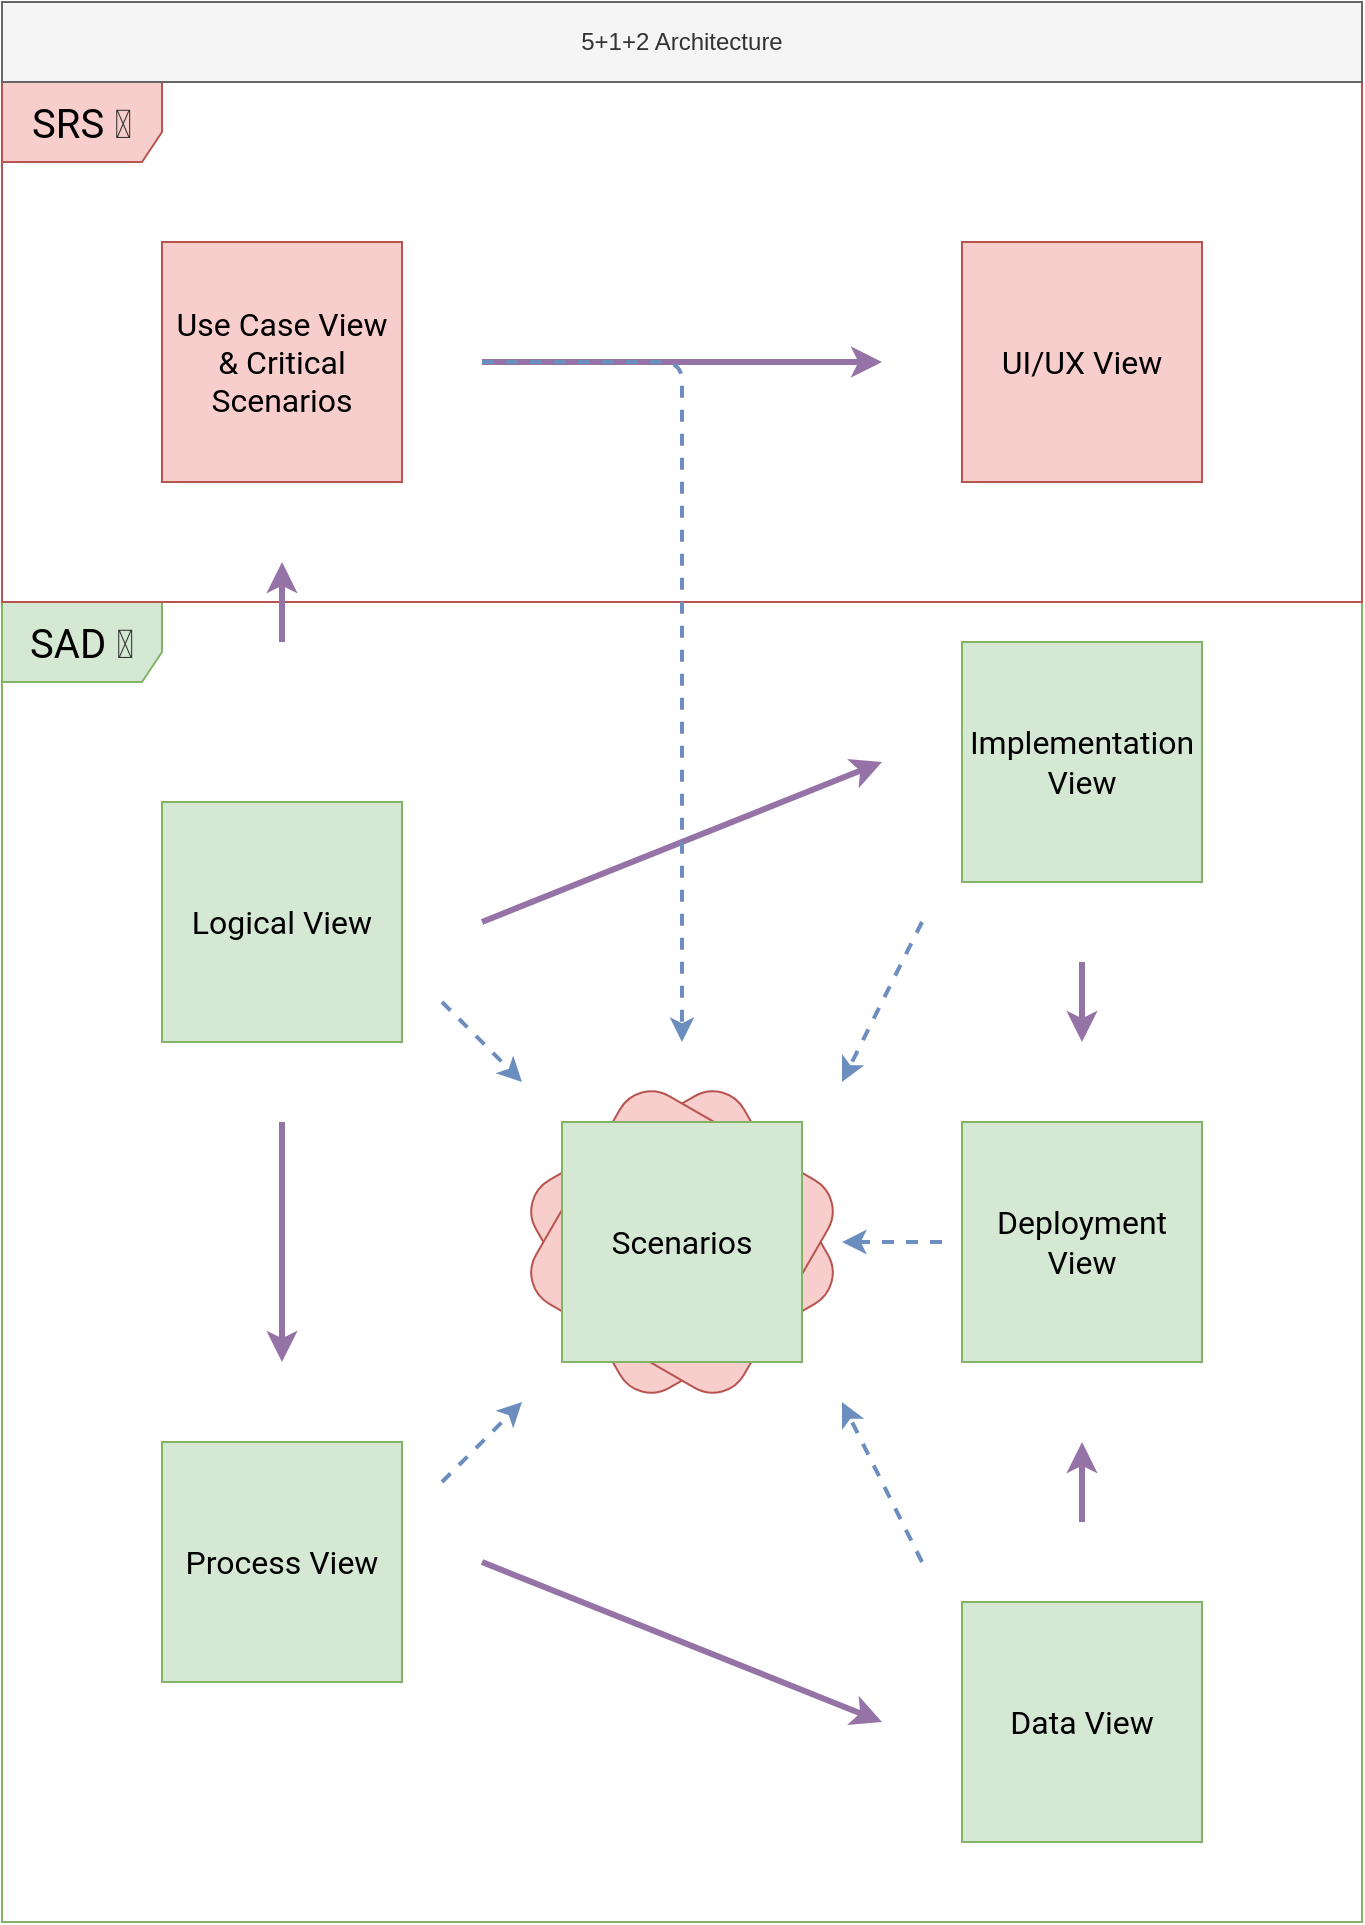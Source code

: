 <mxfile version="11.2.4" type="device" pages="39"><diagram id="1jeSqNhvdTPDbb1uTwd7" name="2_1_architectural_representation_overview"><mxGraphModel dx="1426" dy="1027" grid="1" gridSize="10" guides="1" tooltips="1" connect="1" arrows="1" fold="1" page="1" pageScale="1" pageWidth="850" pageHeight="1100" math="0" shadow="0"><root><mxCell id="0"/><mxCell id="1" parent="0"/><mxCell id="vHPq2MvV7AypsORwnQqC-21" value="&lt;font style=&quot;font-size: 20px ; background-color: rgb(213 , 232 , 212)&quot;&gt;SAD&amp;nbsp;&lt;span style=&quot;color: rgb(51 , 51 , 51)&quot;&gt;📗&lt;/span&gt;&lt;/font&gt;" style="shape=umlFrame;whiteSpace=wrap;html=1;width=80;height=40;strokeColor=#82b366;fillColor=#d5e8d4;fontFamily=Roboto;fontStyle=0" parent="1" vertex="1"><mxGeometry y="300" width="680" height="660" as="geometry"/></mxCell><mxCell id="vHPq2MvV7AypsORwnQqC-22" value="" style="rounded=1;whiteSpace=wrap;html=1;rotation=60;fillColor=#f8cecc;strokeColor=#b85450;fontFamily=Roboto;fontStyle=0" parent="1" vertex="1"><mxGeometry x="280" y="560" width="120" height="120" as="geometry"/></mxCell><mxCell id="vHPq2MvV7AypsORwnQqC-20" value="&lt;span style=&quot;background-color: rgb(248 , 206 , 204) ; font-size: 20px&quot;&gt;SRS&amp;nbsp;&lt;span style=&quot;color: rgb(51 , 51 , 51)&quot;&gt;&lt;font style=&quot;font-size: 20px&quot;&gt;📕&lt;/font&gt;&lt;/span&gt;&lt;/span&gt;" style="shape=umlFrame;whiteSpace=wrap;html=1;width=80;height=40;fillColor=#f8cecc;strokeColor=#b85450;fontFamily=Roboto;fontStyle=0" parent="1" vertex="1"><mxGeometry y="40" width="680" height="260" as="geometry"/></mxCell><mxCell id="vHPq2MvV7AypsORwnQqC-1" value="&lt;font style=&quot;font-size: 16px&quot;&gt;Logical View&lt;/font&gt;" style="rounded=0;whiteSpace=wrap;html=1;fillColor=#d5e8d4;strokeColor=#82b366;fontFamily=Roboto;fontStyle=0" parent="1" vertex="1"><mxGeometry x="80" y="400" width="120" height="120" as="geometry"/></mxCell><mxCell id="vHPq2MvV7AypsORwnQqC-2" value="&lt;font style=&quot;font-size: 16px&quot;&gt;Implementation View&lt;/font&gt;" style="rounded=0;whiteSpace=wrap;html=1;fillColor=#d5e8d4;strokeColor=#82b366;fontFamily=Roboto;fontStyle=0" parent="1" vertex="1"><mxGeometry x="480" y="320" width="120" height="120" as="geometry"/></mxCell><mxCell id="vHPq2MvV7AypsORwnQqC-4" value="&lt;font style=&quot;font-size: 16px&quot;&gt;UI/UX View&lt;/font&gt;" style="rounded=0;whiteSpace=wrap;html=1;fillColor=#f8cecc;strokeColor=#b85450;fontFamily=Roboto;fontStyle=0" parent="1" vertex="1"><mxGeometry x="480" y="120" width="120" height="120" as="geometry"/></mxCell><mxCell id="vHPq2MvV7AypsORwnQqC-5" value="&lt;font style=&quot;font-size: 16px&quot;&gt;Use Case View &amp;amp; Critical Scenarios&lt;/font&gt;" style="rounded=0;whiteSpace=wrap;html=1;shadow=0;glass=0;comic=0;fillColor=#f8cecc;strokeColor=#b85450;fontFamily=Roboto;fontStyle=0" parent="1" vertex="1"><mxGeometry x="80" y="120" width="120" height="120" as="geometry"/></mxCell><mxCell id="vHPq2MvV7AypsORwnQqC-7" value="&lt;font style=&quot;font-size: 16px&quot;&gt;Deployment View&lt;/font&gt;" style="rounded=0;whiteSpace=wrap;html=1;fillColor=#d5e8d4;strokeColor=#82b366;fontFamily=Roboto;fontStyle=0" parent="1" vertex="1"><mxGeometry x="480" y="560" width="120" height="120" as="geometry"/></mxCell><mxCell id="vHPq2MvV7AypsORwnQqC-8" value="&lt;font style=&quot;font-size: 16px&quot;&gt;Process View&lt;/font&gt;" style="rounded=0;whiteSpace=wrap;html=1;fillColor=#d5e8d4;strokeColor=#82b366;fontFamily=Roboto;fontStyle=0" parent="1" vertex="1"><mxGeometry x="80" y="720" width="120" height="120" as="geometry"/></mxCell><mxCell id="vHPq2MvV7AypsORwnQqC-9" value="" style="endArrow=classic;html=1;strokeWidth=3;fillColor=#e1d5e7;strokeColor=#9673a6;fontFamily=Roboto;fontStyle=0" parent="1" edge="1"><mxGeometry width="50" height="50" relative="1" as="geometry"><mxPoint x="240" y="460" as="sourcePoint"/><mxPoint x="440" y="380" as="targetPoint"/></mxGeometry></mxCell><mxCell id="vHPq2MvV7AypsORwnQqC-10" value="" style="endArrow=classic;html=1;strokeWidth=3;fillColor=#e1d5e7;strokeColor=#9673a6;fontFamily=Roboto;fontStyle=0" parent="1" edge="1"><mxGeometry width="50" height="50" relative="1" as="geometry"><mxPoint x="540" y="760" as="sourcePoint"/><mxPoint x="540" y="720" as="targetPoint"/></mxGeometry></mxCell><mxCell id="vHPq2MvV7AypsORwnQqC-11" value="" style="endArrow=classic;html=1;strokeWidth=3;fillColor=#e1d5e7;strokeColor=#9673a6;fontFamily=Roboto;fontStyle=0" parent="1" edge="1"><mxGeometry width="50" height="50" relative="1" as="geometry"><mxPoint x="240" y="780" as="sourcePoint"/><mxPoint x="440" y="860" as="targetPoint"/></mxGeometry></mxCell><mxCell id="vHPq2MvV7AypsORwnQqC-12" value="" style="endArrow=classic;html=1;strokeWidth=3;fillColor=#e1d5e7;strokeColor=#9673a6;fontFamily=Roboto;fontStyle=0" parent="1" edge="1"><mxGeometry width="50" height="50" relative="1" as="geometry"><mxPoint x="140" y="560" as="sourcePoint"/><mxPoint x="140" y="680" as="targetPoint"/></mxGeometry></mxCell><mxCell id="vHPq2MvV7AypsORwnQqC-13" value="" style="endArrow=none;html=1;strokeWidth=3;endFill=0;startArrow=classic;startFill=1;fillColor=#e1d5e7;strokeColor=#9673a6;fontFamily=Roboto;fontStyle=0" parent="1" edge="1"><mxGeometry width="50" height="50" relative="1" as="geometry"><mxPoint x="140" y="280" as="sourcePoint"/><mxPoint x="140" y="320" as="targetPoint"/></mxGeometry></mxCell><mxCell id="vHPq2MvV7AypsORwnQqC-14" value="" style="endArrow=classic;html=1;strokeWidth=3;fillColor=#e1d5e7;strokeColor=#9673a6;fontFamily=Roboto;fontStyle=0" parent="1" edge="1"><mxGeometry width="50" height="50" relative="1" as="geometry"><mxPoint x="240" y="180" as="sourcePoint"/><mxPoint x="440" y="180" as="targetPoint"/></mxGeometry></mxCell><mxCell id="vHPq2MvV7AypsORwnQqC-15" value="" style="endArrow=classic;html=1;strokeWidth=2;dashed=1;fillColor=#dae8fc;strokeColor=#6c8ebf;fontFamily=Roboto;fontStyle=0" parent="1" edge="1"><mxGeometry width="50" height="50" relative="1" as="geometry"><mxPoint x="460" y="460" as="sourcePoint"/><mxPoint x="420" y="540" as="targetPoint"/></mxGeometry></mxCell><mxCell id="vHPq2MvV7AypsORwnQqC-16" value="" style="endArrow=classic;html=1;strokeWidth=2;dashed=1;fillColor=#dae8fc;strokeColor=#6c8ebf;fontFamily=Roboto;fontStyle=0" parent="1" edge="1"><mxGeometry width="50" height="50" relative="1" as="geometry"><mxPoint x="220" y="740" as="sourcePoint"/><mxPoint x="260" y="700" as="targetPoint"/></mxGeometry></mxCell><mxCell id="vHPq2MvV7AypsORwnQqC-17" value="" style="endArrow=classic;html=1;strokeWidth=2;dashed=1;fillColor=#dae8fc;strokeColor=#6c8ebf;fontFamily=Roboto;fontStyle=0" parent="1" edge="1"><mxGeometry width="50" height="50" relative="1" as="geometry"><mxPoint x="460" y="780" as="sourcePoint"/><mxPoint x="420" y="700" as="targetPoint"/></mxGeometry></mxCell><mxCell id="vHPq2MvV7AypsORwnQqC-18" value="" style="endArrow=classic;html=1;strokeWidth=2;dashed=1;fillColor=#dae8fc;strokeColor=#6c8ebf;fontFamily=Roboto;fontStyle=0" parent="1" edge="1"><mxGeometry width="50" height="50" relative="1" as="geometry"><mxPoint x="220" y="500" as="sourcePoint"/><mxPoint x="260" y="540" as="targetPoint"/></mxGeometry></mxCell><mxCell id="vHPq2MvV7AypsORwnQqC-19" value="" style="endArrow=classic;html=1;strokeWidth=2;dashed=1;fillColor=#dae8fc;strokeColor=#6c8ebf;fontFamily=Roboto;fontStyle=0" parent="1" edge="1"><mxGeometry width="50" height="50" relative="1" as="geometry"><mxPoint x="240" y="180" as="sourcePoint"/><mxPoint x="340" y="520" as="targetPoint"/><Array as="points"><mxPoint x="340" y="180"/></Array></mxGeometry></mxCell><mxCell id="3Q4n6Q7chK7i-62T3QC1-3" value="" style="rounded=1;whiteSpace=wrap;html=1;rotation=30;fillColor=#f8cecc;strokeColor=#b85450;fontFamily=Roboto;fontStyle=0" parent="1" vertex="1"><mxGeometry x="280" y="560" width="120" height="120" as="geometry"/></mxCell><mxCell id="vHPq2MvV7AypsORwnQqC-6" value="&lt;font style=&quot;font-size: 16px&quot;&gt;Scenarios&lt;/font&gt;" style="rounded=0;whiteSpace=wrap;html=1;fillColor=#d5e8d4;strokeColor=#82b366;fontFamily=Roboto;fontStyle=0" parent="1" vertex="1"><mxGeometry x="280" y="560" width="120" height="120" as="geometry"/></mxCell><mxCell id="eO9crvoq-NeDP7ltOTlW-1" value="5+1+2 Architecture" style="rounded=0;whiteSpace=wrap;html=1;fillColor=#f5f5f5;strokeColor=#666666;fontColor=#333333;" parent="1" vertex="1"><mxGeometry width="680" height="40" as="geometry"/></mxCell><mxCell id="v4imKZlRa1i1USg5dolE-1" value="&lt;font style=&quot;font-size: 16px&quot;&gt;Data View&lt;/font&gt;" style="rounded=0;whiteSpace=wrap;html=1;fillColor=#d5e8d4;strokeColor=#82b366;fontFamily=Roboto;fontStyle=0" parent="1" vertex="1"><mxGeometry x="480" y="800" width="120" height="120" as="geometry"/></mxCell><mxCell id="v4imKZlRa1i1USg5dolE-2" value="" style="endArrow=classic;html=1;strokeWidth=3;fillColor=#e1d5e7;strokeColor=#9673a6;fontFamily=Roboto;fontStyle=0" parent="1" edge="1"><mxGeometry width="50" height="50" relative="1" as="geometry"><mxPoint x="540" y="480" as="sourcePoint"/><mxPoint x="540" y="520" as="targetPoint"/></mxGeometry></mxCell><mxCell id="v4imKZlRa1i1USg5dolE-3" value="" style="endArrow=classic;html=1;strokeWidth=2;dashed=1;fillColor=#dae8fc;strokeColor=#6c8ebf;fontFamily=Roboto;fontStyle=0" parent="1" edge="1"><mxGeometry width="50" height="50" relative="1" as="geometry"><mxPoint x="470" y="620" as="sourcePoint"/><mxPoint x="420" y="620" as="targetPoint"/></mxGeometry></mxCell></root></mxGraphModel></diagram><diagram id="BTtU0_qRF5_uOTWUDKrL" name="2_1_1_1_logical_view"><mxGraphModel dx="1426" dy="907" grid="1" gridSize="10" guides="1" tooltips="1" connect="1" arrows="1" fold="1" page="1" pageScale="1" pageWidth="850" pageHeight="1100" background="none" math="0" shadow="0"><root><mxCell id="gJ9hNgiwTHrONG_Vc-tz-0"/><mxCell id="gJ9hNgiwTHrONG_Vc-tz-1" parent="gJ9hNgiwTHrONG_Vc-tz-0"/><mxCell id="1ssdNm4cBBH-PTTV9lAl-65" value="" style="rounded=0;whiteSpace=wrap;html=1;strokeColor=#000000;fillColor=none;gradientColor=#FFE6CC;" parent="gJ9hNgiwTHrONG_Vc-tz-1" vertex="1"><mxGeometry width="1000" height="1320" as="geometry"/></mxCell><mxCell id="1ssdNm4cBBH-PTTV9lAl-0" value="Logical View" style="rounded=0;whiteSpace=wrap;html=1;fillColor=#f5f5f5;strokeColor=#666666;fontColor=#333333;" parent="gJ9hNgiwTHrONG_Vc-tz-1" vertex="1"><mxGeometry width="1000" height="40" as="geometry"/></mxCell><mxCell id="1ssdNm4cBBH-PTTV9lAl-2" value="&lt;span style=&quot;background-color: rgb(218 , 232 , 252)&quot;&gt;Presentation Tier&lt;br&gt;&lt;br&gt;&lt;span style=&quot;color: rgb(51 , 51 , 51) ; font-family: &amp;#34;segoe ui emoji&amp;#34;&quot;&gt;&lt;font style=&quot;font-size: 30px&quot;&gt;🖥&lt;/font&gt;&lt;/span&gt;&lt;/span&gt;" style="shape=umlFrame;whiteSpace=wrap;html=1;rounded=0;width=100;height=80;fillColor=#dae8fc;strokeColor=#6c8ebf;" parent="gJ9hNgiwTHrONG_Vc-tz-1" vertex="1"><mxGeometry x="40" y="80" width="920" height="360" as="geometry"/></mxCell><mxCell id="1ssdNm4cBBH-PTTV9lAl-3" value="Logic Tier&lt;br&gt;&lt;br&gt;&lt;span style=&quot;color: rgb(51 , 51 , 51) ; font-family: &amp;#34;segoe ui emoji&amp;#34; ; background-color: rgb(255 , 230 , 204)&quot;&gt;&lt;font style=&quot;font-size: 30px&quot;&gt;⚙️&lt;/font&gt;&lt;/span&gt;" style="shape=umlFrame;whiteSpace=wrap;html=1;rounded=0;width=100;height=80;fillColor=#ffe6cc;strokeColor=#d79b00;" parent="gJ9hNgiwTHrONG_Vc-tz-1" vertex="1"><mxGeometry x="40" y="480" width="920" height="360" as="geometry"/></mxCell><mxCell id="1ssdNm4cBBH-PTTV9lAl-4" value="Data Tier&lt;br&gt;&lt;br&gt;&lt;span style=&quot;color: rgb(51 , 51 , 51) ; font-family: &amp;#34;segoe ui emoji&amp;#34; ; background-color: rgb(213 , 232 , 212)&quot;&gt;&lt;font style=&quot;font-size: 30px&quot;&gt;🗄&lt;/font&gt;&lt;/span&gt;" style="shape=umlFrame;whiteSpace=wrap;html=1;rounded=0;width=100;height=80;fillColor=#d5e8d4;strokeColor=#82b366;" parent="gJ9hNgiwTHrONG_Vc-tz-1" vertex="1"><mxGeometry x="40" y="880" width="600" height="160" as="geometry"/></mxCell><mxCell id="1ssdNm4cBBH-PTTV9lAl-5" value="&lt;span style=&quot;background-color: rgb(225 , 213 , 231)&quot;&gt;EVM Tier&lt;br&gt;&lt;br&gt;&lt;span style=&quot;color: rgb(51 , 51 , 51) ; font-family: &amp;#34;segoe ui emoji&amp;#34;&quot;&gt;&lt;font style=&quot;font-size: 30px&quot;&gt;⛓&lt;/font&gt;&lt;/span&gt;&lt;/span&gt;" style="shape=umlFrame;whiteSpace=wrap;html=1;rounded=0;width=100;height=80;fillColor=#e1d5e7;strokeColor=#9673a6;" parent="gJ9hNgiwTHrONG_Vc-tz-1" vertex="1"><mxGeometry x="40" y="1080" width="920" height="200" as="geometry"/></mxCell><mxCell id="1ssdNm4cBBH-PTTV9lAl-18" style="edgeStyle=orthogonalEdgeStyle;rounded=0;orthogonalLoop=1;jettySize=auto;html=1;exitX=0.5;exitY=1;exitDx=0;exitDy=0;entryX=0.5;entryY=0;entryDx=0;entryDy=0;strokeWidth=2;fillColor=#ffe6cc;strokeColor=#d79b00;" parent="gJ9hNgiwTHrONG_Vc-tz-1" source="1ssdNm4cBBH-PTTV9lAl-8" target="1ssdNm4cBBH-PTTV9lAl-11" edge="1"><mxGeometry relative="1" as="geometry"/></mxCell><mxCell id="1ssdNm4cBBH-PTTV9lAl-8" value="HTTP Request" style="rounded=0;whiteSpace=wrap;html=1;fillColor=#ffe6cc;strokeColor=#d79b00;" parent="gJ9hNgiwTHrONG_Vc-tz-1" vertex="1"><mxGeometry x="160" y="560" width="120" height="40" as="geometry"/></mxCell><mxCell id="1ssdNm4cBBH-PTTV9lAl-9" value="Web App" style="shape=umlFrame;whiteSpace=wrap;html=1;rounded=0;width=80;height=40;fillColor=#dae8fc;strokeColor=#6c8ebf;" parent="gJ9hNgiwTHrONG_Vc-tz-1" vertex="1"><mxGeometry x="160" y="120" width="600" height="280" as="geometry"/></mxCell><mxCell id="1ssdNm4cBBH-PTTV9lAl-60" style="edgeStyle=orthogonalEdgeStyle;rounded=0;orthogonalLoop=1;jettySize=auto;html=1;exitX=0.5;exitY=0;exitDx=0;exitDy=0;entryX=1;entryY=0.863;entryDx=0;entryDy=0;entryPerimeter=0;strokeWidth=2;fillColor=#ffe6cc;strokeColor=#d79b00;" parent="gJ9hNgiwTHrONG_Vc-tz-1" source="1ssdNm4cBBH-PTTV9lAl-10" target="1ssdNm4cBBH-PTTV9lAl-44" edge="1"><mxGeometry relative="1" as="geometry"/></mxCell><mxCell id="1ssdNm4cBBH-PTTV9lAl-10" value="HTTP Response" style="rounded=0;whiteSpace=wrap;html=1;fillColor=#ffe6cc;strokeColor=#d79b00;" parent="gJ9hNgiwTHrONG_Vc-tz-1" vertex="1"><mxGeometry x="320" y="560" width="120" height="40" as="geometry"/></mxCell><mxCell id="1ssdNm4cBBH-PTTV9lAl-19" style="edgeStyle=orthogonalEdgeStyle;rounded=0;orthogonalLoop=1;jettySize=auto;html=1;exitX=1;exitY=0.5;exitDx=0;exitDy=0;entryX=0;entryY=0.5;entryDx=0;entryDy=0;strokeWidth=2;fillColor=#ffe6cc;strokeColor=#d79b00;" parent="gJ9hNgiwTHrONG_Vc-tz-1" source="1ssdNm4cBBH-PTTV9lAl-11" target="1ssdNm4cBBH-PTTV9lAl-12" edge="1"><mxGeometry relative="1" as="geometry"/></mxCell><mxCell id="1ssdNm4cBBH-PTTV9lAl-11" value="Strapi Controller" style="rounded=0;whiteSpace=wrap;html=1;fillColor=#ffe6cc;strokeColor=#d79b00;" parent="gJ9hNgiwTHrONG_Vc-tz-1" vertex="1"><mxGeometry x="160" y="640" width="120" height="80" as="geometry"/></mxCell><mxCell id="1ssdNm4cBBH-PTTV9lAl-21" style="edgeStyle=orthogonalEdgeStyle;rounded=0;orthogonalLoop=1;jettySize=auto;html=1;exitX=0.5;exitY=0;exitDx=0;exitDy=0;entryX=0.5;entryY=1;entryDx=0;entryDy=0;strokeWidth=2;fillColor=#ffe6cc;strokeColor=#d79b00;" parent="gJ9hNgiwTHrONG_Vc-tz-1" source="1ssdNm4cBBH-PTTV9lAl-12" target="1ssdNm4cBBH-PTTV9lAl-10" edge="1"><mxGeometry relative="1" as="geometry"/></mxCell><mxCell id="1ssdNm4cBBH-PTTV9lAl-63" style="edgeStyle=orthogonalEdgeStyle;rounded=0;orthogonalLoop=1;jettySize=auto;html=1;exitX=0.5;exitY=1;exitDx=0;exitDy=0;entryX=0.25;entryY=0;entryDx=0;entryDy=0;strokeWidth=2;fillColor=#ffe6cc;strokeColor=#d79b00;" parent="gJ9hNgiwTHrONG_Vc-tz-1" source="1ssdNm4cBBH-PTTV9lAl-12" target="1ssdNm4cBBH-PTTV9lAl-13" edge="1"><mxGeometry relative="1" as="geometry"><Array as="points"><mxPoint x="380" y="780"/><mxPoint x="190" y="780"/></Array></mxGeometry></mxCell><mxCell id="1ssdNm4cBBH-PTTV9lAl-12" value="Strapi Service" style="rounded=0;whiteSpace=wrap;html=1;fillColor=#ffe6cc;strokeColor=#d79b00;" parent="gJ9hNgiwTHrONG_Vc-tz-1" vertex="1"><mxGeometry x="320" y="640" width="120" height="80" as="geometry"/></mxCell><mxCell id="1ssdNm4cBBH-PTTV9lAl-61" style="edgeStyle=orthogonalEdgeStyle;rounded=0;orthogonalLoop=1;jettySize=auto;html=1;exitX=1;exitY=0.5;exitDx=0;exitDy=0;entryX=0;entryY=0.5;entryDx=0;entryDy=0;strokeWidth=2;fillColor=#d5e8d4;strokeColor=#82b366;" parent="gJ9hNgiwTHrONG_Vc-tz-1" source="1ssdNm4cBBH-PTTV9lAl-13" target="1ssdNm4cBBH-PTTV9lAl-14" edge="1"><mxGeometry relative="1" as="geometry"/></mxCell><mxCell id="1ssdNm4cBBH-PTTV9lAl-13" value="Bookshelf ORM" style="rounded=0;whiteSpace=wrap;html=1;fillColor=#d5e8d4;strokeColor=#82b366;" parent="gJ9hNgiwTHrONG_Vc-tz-1" vertex="1"><mxGeometry x="160" y="920" width="120" height="80" as="geometry"/></mxCell><mxCell id="1ssdNm4cBBH-PTTV9lAl-62" style="edgeStyle=orthogonalEdgeStyle;rounded=0;orthogonalLoop=1;jettySize=auto;html=1;exitX=1;exitY=0.5;exitDx=0;exitDy=0;entryX=0;entryY=0.5;entryDx=0;entryDy=0;strokeWidth=2;fillColor=#d5e8d4;strokeColor=#82b366;" parent="gJ9hNgiwTHrONG_Vc-tz-1" source="1ssdNm4cBBH-PTTV9lAl-14" target="1ssdNm4cBBH-PTTV9lAl-15" edge="1"><mxGeometry relative="1" as="geometry"/></mxCell><mxCell id="1ssdNm4cBBH-PTTV9lAl-14" value="Knex Query Builder" style="rounded=0;whiteSpace=wrap;html=1;fillColor=#d5e8d4;strokeColor=#82b366;" parent="gJ9hNgiwTHrONG_Vc-tz-1" vertex="1"><mxGeometry x="320" y="920" width="120" height="80" as="geometry"/></mxCell><mxCell id="1ssdNm4cBBH-PTTV9lAl-15" value="Postgres Database" style="shape=cylinder;whiteSpace=wrap;html=1;boundedLbl=1;backgroundOutline=1;rounded=0;fillColor=#d5e8d4;strokeColor=#82b366;" parent="gJ9hNgiwTHrONG_Vc-tz-1" vertex="1"><mxGeometry x="480" y="920" width="120" height="80" as="geometry"/></mxCell><mxCell id="1ssdNm4cBBH-PTTV9lAl-64" style="edgeStyle=orthogonalEdgeStyle;rounded=0;orthogonalLoop=1;jettySize=auto;html=1;exitX=0.5;exitY=1;exitDx=0;exitDy=0;entryX=0.75;entryY=0;entryDx=0;entryDy=0;strokeWidth=2;fillColor=#ffe6cc;strokeColor=#d79b00;" parent="gJ9hNgiwTHrONG_Vc-tz-1" source="1ssdNm4cBBH-PTTV9lAl-16" target="1ssdNm4cBBH-PTTV9lAl-13" edge="1"><mxGeometry relative="1" as="geometry"/></mxCell><mxCell id="1ssdNm4cBBH-PTTV9lAl-66" style="edgeStyle=orthogonalEdgeStyle;rounded=0;orthogonalLoop=1;jettySize=auto;html=1;exitX=0.5;exitY=0;exitDx=0;exitDy=0;entryX=0.5;entryY=1;entryDx=0;entryDy=0;strokeWidth=2;fillColor=#ffe6cc;strokeColor=#d79b00;" parent="gJ9hNgiwTHrONG_Vc-tz-1" source="1ssdNm4cBBH-PTTV9lAl-16" target="1ssdNm4cBBH-PTTV9lAl-26" edge="1"><mxGeometry relative="1" as="geometry"/></mxCell><mxCell id="1ssdNm4cBBH-PTTV9lAl-16" value="Server Modules" style="rounded=0;whiteSpace=wrap;html=1;fillColor=#ffe6cc;strokeColor=#d79b00;" parent="gJ9hNgiwTHrONG_Vc-tz-1" vertex="1"><mxGeometry x="480" y="640" width="120" height="80" as="geometry"/></mxCell><mxCell id="1ssdNm4cBBH-PTTV9lAl-34" style="edgeStyle=orthogonalEdgeStyle;rounded=0;orthogonalLoop=1;jettySize=auto;html=1;exitX=1;exitY=0.5;exitDx=0;exitDy=0;entryX=0;entryY=0.5;entryDx=0;entryDy=0;strokeWidth=2;fillColor=#ffe6cc;strokeColor=#d79b00;" parent="gJ9hNgiwTHrONG_Vc-tz-1" source="1ssdNm4cBBH-PTTV9lAl-25" target="1ssdNm4cBBH-PTTV9lAl-32" edge="1"><mxGeometry relative="1" as="geometry"/></mxCell><mxCell id="1ssdNm4cBBH-PTTV9lAl-25" value="JSON-RPC Request" style="html=1;rounded=0;fillColor=#ffe6cc;strokeColor=#d79b00;" parent="gJ9hNgiwTHrONG_Vc-tz-1" vertex="1"><mxGeometry x="640" y="700" width="120" height="40" as="geometry"/></mxCell><mxCell id="1ssdNm4cBBH-PTTV9lAl-29" style="edgeStyle=orthogonalEdgeStyle;rounded=0;orthogonalLoop=1;jettySize=auto;html=1;exitX=0.75;exitY=1;exitDx=0;exitDy=0;entryX=0.5;entryY=0;entryDx=0;entryDy=0;strokeWidth=2;fillColor=#ffe6cc;strokeColor=#d79b00;" parent="gJ9hNgiwTHrONG_Vc-tz-1" source="1ssdNm4cBBH-PTTV9lAl-26" target="1ssdNm4cBBH-PTTV9lAl-25" edge="1"><mxGeometry relative="1" as="geometry"><Array as="points"><mxPoint x="570" y="620"/><mxPoint x="700" y="620"/></Array></mxGeometry></mxCell><mxCell id="1ssdNm4cBBH-PTTV9lAl-26" value="Request" style="html=1;rounded=0;fillColor=#ffe6cc;strokeColor=#d79b00;" parent="gJ9hNgiwTHrONG_Vc-tz-1" vertex="1"><mxGeometry x="480" y="560" width="120" height="40" as="geometry"/></mxCell><mxCell id="1ssdNm4cBBH-PTTV9lAl-33" style="edgeStyle=orthogonalEdgeStyle;rounded=0;orthogonalLoop=1;jettySize=auto;html=1;exitX=0.5;exitY=1;exitDx=0;exitDy=0;entryX=0.5;entryY=0;entryDx=0;entryDy=0;strokeWidth=2;fillColor=#ffe6cc;strokeColor=#d79b00;" parent="gJ9hNgiwTHrONG_Vc-tz-1" source="1ssdNm4cBBH-PTTV9lAl-27" target="1ssdNm4cBBH-PTTV9lAl-25" edge="1"><mxGeometry relative="1" as="geometry"><Array as="points"><mxPoint x="700" y="610"/><mxPoint x="700" y="610"/></Array></mxGeometry></mxCell><mxCell id="1ssdNm4cBBH-PTTV9lAl-27" value="Transaction" style="html=1;rounded=0;fillColor=#ffe6cc;strokeColor=#d79b00;" parent="gJ9hNgiwTHrONG_Vc-tz-1" vertex="1"><mxGeometry x="640" y="560" width="120" height="40" as="geometry"/></mxCell><mxCell id="1ssdNm4cBBH-PTTV9lAl-50" style="edgeStyle=orthogonalEdgeStyle;rounded=0;orthogonalLoop=1;jettySize=auto;html=1;exitX=0.5;exitY=0;exitDx=0;exitDy=0;entryX=1;entryY=0.875;entryDx=0;entryDy=0;entryPerimeter=0;strokeWidth=2;fillColor=#ffe6cc;strokeColor=#d79b00;" parent="gJ9hNgiwTHrONG_Vc-tz-1" source="1ssdNm4cBBH-PTTV9lAl-31" target="1ssdNm4cBBH-PTTV9lAl-45" edge="1"><mxGeometry relative="1" as="geometry"/></mxCell><mxCell id="1ssdNm4cBBH-PTTV9lAl-31" value="JSON-RPC Response" style="html=1;rounded=0;fillColor=#ffe6cc;strokeColor=#d79b00;" parent="gJ9hNgiwTHrONG_Vc-tz-1" vertex="1"><mxGeometry x="800" y="560" width="120" height="40" as="geometry"/></mxCell><mxCell id="1ssdNm4cBBH-PTTV9lAl-35" style="edgeStyle=orthogonalEdgeStyle;rounded=0;orthogonalLoop=1;jettySize=auto;html=1;exitX=0.5;exitY=0;exitDx=0;exitDy=0;entryX=0.5;entryY=1;entryDx=0;entryDy=0;strokeWidth=2;fillColor=#ffe6cc;strokeColor=#d79b00;" parent="gJ9hNgiwTHrONG_Vc-tz-1" source="1ssdNm4cBBH-PTTV9lAl-32" target="1ssdNm4cBBH-PTTV9lAl-31" edge="1"><mxGeometry relative="1" as="geometry"/></mxCell><mxCell id="1ssdNm4cBBH-PTTV9lAl-67" style="edgeStyle=orthogonalEdgeStyle;rounded=0;orthogonalLoop=1;jettySize=auto;html=1;exitX=0.5;exitY=1;exitDx=0;exitDy=0;entryX=0.5;entryY=0;entryDx=0;entryDy=0;strokeWidth=2;fillColor=#e1d5e7;strokeColor=#9673a6;" parent="gJ9hNgiwTHrONG_Vc-tz-1" source="1ssdNm4cBBH-PTTV9lAl-32" target="1ssdNm4cBBH-PTTV9lAl-39" edge="1"><mxGeometry relative="1" as="geometry"/></mxCell><mxCell id="1ssdNm4cBBH-PTTV9lAl-68" style="edgeStyle=orthogonalEdgeStyle;rounded=0;orthogonalLoop=1;jettySize=auto;html=1;exitX=0;exitY=0.75;exitDx=0;exitDy=0;entryX=0.5;entryY=0;entryDx=0;entryDy=0;strokeWidth=2;fillColor=#e1d5e7;strokeColor=#9673a6;" parent="gJ9hNgiwTHrONG_Vc-tz-1" source="1ssdNm4cBBH-PTTV9lAl-32" target="1ssdNm4cBBH-PTTV9lAl-38" edge="1"><mxGeometry relative="1" as="geometry"><Array as="points"><mxPoint x="780" y="1040"/><mxPoint x="780" y="1060"/><mxPoint x="760" y="1060"/><mxPoint x="760" y="1120"/><mxPoint x="700" y="1120"/></Array></mxGeometry></mxCell><mxCell id="1ssdNm4cBBH-PTTV9lAl-69" style="edgeStyle=orthogonalEdgeStyle;rounded=0;orthogonalLoop=1;jettySize=auto;html=1;exitX=0;exitY=0.75;exitDx=0;exitDy=0;entryX=0.5;entryY=0;entryDx=0;entryDy=0;strokeWidth=2;fillColor=#e1d5e7;strokeColor=#9673a6;" parent="gJ9hNgiwTHrONG_Vc-tz-1" source="1ssdNm4cBBH-PTTV9lAl-32" target="1ssdNm4cBBH-PTTV9lAl-37" edge="1"><mxGeometry relative="1" as="geometry"><Array as="points"><mxPoint x="780" y="1040"/><mxPoint x="780" y="1060"/><mxPoint x="600" y="1060"/><mxPoint x="600" y="1100"/><mxPoint x="540" y="1100"/></Array></mxGeometry></mxCell><mxCell id="1ssdNm4cBBH-PTTV9lAl-71" style="edgeStyle=orthogonalEdgeStyle;rounded=0;orthogonalLoop=1;jettySize=auto;html=1;exitX=0;exitY=0.75;exitDx=0;exitDy=0;entryX=0.5;entryY=0;entryDx=0;entryDy=0;strokeWidth=2;fillColor=#e1d5e7;strokeColor=#9673a6;" parent="gJ9hNgiwTHrONG_Vc-tz-1" source="1ssdNm4cBBH-PTTV9lAl-32" target="1ssdNm4cBBH-PTTV9lAl-36" edge="1"><mxGeometry relative="1" as="geometry"><Array as="points"><mxPoint x="780" y="1040"/><mxPoint x="780" y="1060"/><mxPoint x="440" y="1060"/><mxPoint x="440" y="1100"/><mxPoint x="380" y="1100"/></Array></mxGeometry></mxCell><mxCell id="1ssdNm4cBBH-PTTV9lAl-32" value="Ethereum Node" style="html=1;rounded=0;fillColor=#ffe6cc;strokeColor=#d79b00;gradientColor=#E1D5E7;strokeWidth=2;glass=0;comic=0;shadow=0;" parent="gJ9hNgiwTHrONG_Vc-tz-1" vertex="1"><mxGeometry x="800" y="800" width="120" height="320" as="geometry"/></mxCell><mxCell id="1ssdNm4cBBH-PTTV9lAl-36" value="T721 Contract" style="html=1;rounded=0;fillColor=#e1d5e7;strokeColor=#9673a6;" parent="gJ9hNgiwTHrONG_Vc-tz-1" vertex="1"><mxGeometry x="320" y="1160" width="120" height="80" as="geometry"/></mxCell><mxCell id="1ssdNm4cBBH-PTTV9lAl-37" value="Event Contracts" style="html=1;rounded=0;fillColor=#e1d5e7;strokeColor=#9673a6;" parent="gJ9hNgiwTHrONG_Vc-tz-1" vertex="1"><mxGeometry x="480" y="1160" width="120" height="80" as="geometry"/></mxCell><mxCell id="1ssdNm4cBBH-PTTV9lAl-38" value="Blockchain &lt;br&gt;Information" style="html=1;rounded=0;fillColor=#e1d5e7;strokeColor=#9673a6;" parent="gJ9hNgiwTHrONG_Vc-tz-1" vertex="1"><mxGeometry x="640" y="1160" width="120" height="80" as="geometry"/></mxCell><mxCell id="1ssdNm4cBBH-PTTV9lAl-39" value="Transaction&lt;br&gt;&amp;nbsp;Information" style="html=1;rounded=0;fillColor=#e1d5e7;strokeColor=#9673a6;" parent="gJ9hNgiwTHrONG_Vc-tz-1" vertex="1"><mxGeometry x="800" y="1160" width="120" height="80" as="geometry"/></mxCell><mxCell id="1ssdNm4cBBH-PTTV9lAl-59" style="edgeStyle=orthogonalEdgeStyle;rounded=0;orthogonalLoop=1;jettySize=auto;html=1;exitX=0.5;exitY=1;exitDx=0;exitDy=0;entryX=0.5;entryY=0;entryDx=0;entryDy=0;strokeWidth=2;fillColor=#ffe6cc;strokeColor=#d79b00;" parent="gJ9hNgiwTHrONG_Vc-tz-1" source="1ssdNm4cBBH-PTTV9lAl-44" target="1ssdNm4cBBH-PTTV9lAl-8" edge="1"><mxGeometry relative="1" as="geometry"><Array as="points"><mxPoint x="220" y="520"/></Array></mxGeometry></mxCell><mxCell id="1ssdNm4cBBH-PTTV9lAl-44" value="StrapiCache" style="rounded=0;whiteSpace=wrap;html=1;gradientColor=#FFE6CC;fillColor=#DAE8FC;strokeColor=#6C8EBF;strokeWidth=2;glass=0;comic=0;shadow=0;" parent="gJ9hNgiwTHrONG_Vc-tz-1" vertex="1"><mxGeometry x="200" y="360" width="120" height="160" as="geometry"/></mxCell><mxCell id="1ssdNm4cBBH-PTTV9lAl-46" style="edgeStyle=orthogonalEdgeStyle;rounded=0;orthogonalLoop=1;jettySize=auto;html=1;exitX=0.25;exitY=1;exitDx=0;exitDy=0;entryX=0.5;entryY=0;entryDx=0;entryDy=0;strokeWidth=2;fillColor=#ffe6cc;strokeColor=#d79b00;" parent="gJ9hNgiwTHrONG_Vc-tz-1" source="1ssdNm4cBBH-PTTV9lAl-45" target="1ssdNm4cBBH-PTTV9lAl-26" edge="1"><mxGeometry relative="1" as="geometry"/></mxCell><mxCell id="1ssdNm4cBBH-PTTV9lAl-49" style="edgeStyle=orthogonalEdgeStyle;rounded=0;orthogonalLoop=1;jettySize=auto;html=1;exitX=0.75;exitY=1;exitDx=0;exitDy=0;entryX=0.5;entryY=0;entryDx=0;entryDy=0;strokeWidth=2;fillColor=#ffe6cc;strokeColor=#d79b00;" parent="gJ9hNgiwTHrONG_Vc-tz-1" source="1ssdNm4cBBH-PTTV9lAl-45" target="1ssdNm4cBBH-PTTV9lAl-27" edge="1"><mxGeometry relative="1" as="geometry"><Array as="points"><mxPoint x="700" y="520"/></Array></mxGeometry></mxCell><mxCell id="1ssdNm4cBBH-PTTV9lAl-45" value="ethvtx" style="rounded=0;whiteSpace=wrap;html=1;fillColor=#DAE8FC;gradientColor=#FFE6CC;strokeColor=#6C8EBF;strokeWidth=2;glass=0;comic=0;shadow=0;" parent="gJ9hNgiwTHrONG_Vc-tz-1" vertex="1"><mxGeometry x="600" y="360" width="120" height="160" as="geometry"/></mxCell><mxCell id="1ssdNm4cBBH-PTTV9lAl-52" style="edgeStyle=orthogonalEdgeStyle;rounded=0;orthogonalLoop=1;jettySize=auto;html=1;exitX=0;exitY=0.5;exitDx=0;exitDy=0;entryX=0.5;entryY=0;entryDx=0;entryDy=0;strokeWidth=2;strokeColor=#6c8ebf;fillColor=#dae8fc;" parent="gJ9hNgiwTHrONG_Vc-tz-1" source="1ssdNm4cBBH-PTTV9lAl-51" target="1ssdNm4cBBH-PTTV9lAl-44" edge="1"><mxGeometry relative="1" as="geometry"/></mxCell><mxCell id="1ssdNm4cBBH-PTTV9lAl-53" style="edgeStyle=orthogonalEdgeStyle;rounded=0;orthogonalLoop=1;jettySize=auto;html=1;exitX=1;exitY=0.5;exitDx=0;exitDy=0;entryX=0.5;entryY=0;entryDx=0;entryDy=0;strokeWidth=2;strokeColor=#6c8ebf;fillColor=#dae8fc;" parent="gJ9hNgiwTHrONG_Vc-tz-1" source="1ssdNm4cBBH-PTTV9lAl-51" target="1ssdNm4cBBH-PTTV9lAl-45" edge="1"><mxGeometry relative="1" as="geometry"/></mxCell><mxCell id="1ssdNm4cBBH-PTTV9lAl-56" style="edgeStyle=orthogonalEdgeStyle;rounded=0;orthogonalLoop=1;jettySize=auto;html=1;exitX=0.75;exitY=0;exitDx=0;exitDy=0;entryX=0.75;entryY=1;entryDx=0;entryDy=0;strokeWidth=2;strokeColor=#6c8ebf;fillColor=#dae8fc;" parent="gJ9hNgiwTHrONG_Vc-tz-1" source="1ssdNm4cBBH-PTTV9lAl-51" target="1ssdNm4cBBH-PTTV9lAl-54" edge="1"><mxGeometry relative="1" as="geometry"/></mxCell><mxCell id="1ssdNm4cBBH-PTTV9lAl-51" value="Redux" style="rounded=0;whiteSpace=wrap;html=1;fillColor=#dae8fc;strokeColor=#6c8ebf;" parent="gJ9hNgiwTHrONG_Vc-tz-1" vertex="1"><mxGeometry x="400" y="280" width="120" height="80" as="geometry"/></mxCell><mxCell id="1ssdNm4cBBH-PTTV9lAl-55" style="edgeStyle=orthogonalEdgeStyle;rounded=0;orthogonalLoop=1;jettySize=auto;html=1;exitX=0.25;exitY=1;exitDx=0;exitDy=0;entryX=0.25;entryY=0;entryDx=0;entryDy=0;strokeWidth=2;strokeColor=#6c8ebf;fillColor=#dae8fc;" parent="gJ9hNgiwTHrONG_Vc-tz-1" source="1ssdNm4cBBH-PTTV9lAl-54" target="1ssdNm4cBBH-PTTV9lAl-51" edge="1"><mxGeometry relative="1" as="geometry"/></mxCell><mxCell id="1ssdNm4cBBH-PTTV9lAl-54" value="React" style="rounded=0;whiteSpace=wrap;html=1;fillColor=#dae8fc;strokeColor=#6c8ebf;" parent="gJ9hNgiwTHrONG_Vc-tz-1" vertex="1"><mxGeometry x="400" y="160" width="120" height="80" as="geometry"/></mxCell></root></mxGraphModel></diagram><diagram id="qyRDDqu3McLf7Y7IIhfO" name="2_1_2_1_co1"><mxGraphModel dx="2276" dy="907" grid="1" gridSize="10" guides="1" tooltips="1" connect="1" arrows="1" fold="1" page="1" pageScale="1" pageWidth="850" pageHeight="1100" math="0" shadow="0"><root><mxCell id="y6NNU4G5nyI31K_LxI4V-0"/><mxCell id="y6NNU4G5nyI31K_LxI4V-1" parent="y6NNU4G5nyI31K_LxI4V-0"/><mxCell id="0yNTWLq_4wwnKqChRsFk-14" value="" style="rounded=0;whiteSpace=wrap;html=1;fillColor=none;" parent="y6NNU4G5nyI31K_LxI4V-1" vertex="1"><mxGeometry width="920" height="360" as="geometry"/></mxCell><mxCell id="y6NNU4G5nyI31K_LxI4V-2" value="Logical View - Create a T721 Account - CO1" style="rounded=0;whiteSpace=wrap;html=1;fillColor=#f5f5f5;strokeColor=#666666;fontColor=#333333;" parent="y6NNU4G5nyI31K_LxI4V-1" vertex="1"><mxGeometry width="920" height="40" as="geometry"/></mxCell><mxCell id="0yNTWLq_4wwnKqChRsFk-2" style="edgeStyle=orthogonalEdgeStyle;rounded=0;orthogonalLoop=1;jettySize=auto;html=1;exitX=0.25;exitY=1;exitDx=0;exitDy=0;entryX=0.25;entryY=0;entryDx=0;entryDy=0;" parent="y6NNU4G5nyI31K_LxI4V-1" source="0yNTWLq_4wwnKqChRsFk-0" target="0yNTWLq_4wwnKqChRsFk-1" edge="1"><mxGeometry relative="1" as="geometry"/></mxCell><mxCell id="0yNTWLq_4wwnKqChRsFk-4" style="edgeStyle=orthogonalEdgeStyle;rounded=0;orthogonalLoop=1;jettySize=auto;html=1;exitX=0;exitY=0.5;exitDx=0;exitDy=0;endArrow=none;endFill=0;startArrow=classic;startFill=1;" parent="y6NNU4G5nyI31K_LxI4V-1" source="0yNTWLq_4wwnKqChRsFk-0" edge="1"><mxGeometry relative="1" as="geometry"><mxPoint y="120" as="targetPoint"/></mxGeometry></mxCell><mxCell id="0yNTWLq_4wwnKqChRsFk-8" style="edgeStyle=orthogonalEdgeStyle;rounded=0;orthogonalLoop=1;jettySize=auto;html=1;exitX=0.75;exitY=1;exitDx=0;exitDy=0;entryX=0.75;entryY=0;entryDx=0;entryDy=0;startArrow=none;startFill=0;endArrow=classic;endFill=1;" parent="y6NNU4G5nyI31K_LxI4V-1" source="0yNTWLq_4wwnKqChRsFk-0" target="0yNTWLq_4wwnKqChRsFk-1" edge="1"><mxGeometry relative="1" as="geometry"/></mxCell><mxCell id="0yNTWLq_4wwnKqChRsFk-11" style="edgeStyle=orthogonalEdgeStyle;rounded=0;orthogonalLoop=1;jettySize=auto;html=1;exitX=1;exitY=0.5;exitDx=0;exitDy=0;startArrow=none;startFill=0;endArrow=classic;endFill=1;" parent="y6NNU4G5nyI31K_LxI4V-1" source="0yNTWLq_4wwnKqChRsFk-0" edge="1"><mxGeometry relative="1" as="geometry"><mxPoint x="680" y="120" as="targetPoint"/></mxGeometry></mxCell><mxCell id="0yNTWLq_4wwnKqChRsFk-0" value="&lt;u&gt;:AuthController&lt;/u&gt;" style="rounded=0;whiteSpace=wrap;html=1;fillColor=#dae8fc;strokeColor=#6c8ebf;" parent="y6NNU4G5nyI31K_LxI4V-1" vertex="1"><mxGeometry x="280" y="80" width="200" height="80" as="geometry"/></mxCell><mxCell id="0yNTWLq_4wwnKqChRsFk-1" value="StrapiQuery" style="rounded=0;whiteSpace=wrap;html=1;fillColor=#fff2cc;strokeColor=#d6b656;" parent="y6NNU4G5nyI31K_LxI4V-1" vertex="1"><mxGeometry x="280" y="240" width="200" height="80" as="geometry"/></mxCell><mxCell id="0yNTWLq_4wwnKqChRsFk-5" value="1: register(username, email, password)" style="text;html=1;resizable=0;points=[];autosize=1;align=left;verticalAlign=top;spacingTop=-4;" parent="y6NNU4G5nyI31K_LxI4V-1" vertex="1"><mxGeometry x="40" y="100" width="220" height="20" as="geometry"/></mxCell><mxCell id="0yNTWLq_4wwnKqChRsFk-6" value="2: test_user = findOne({email: email})" style="text;html=1;resizable=0;points=[];autosize=1;align=left;verticalAlign=top;spacingTop=-4;" parent="y6NNU4G5nyI31K_LxI4V-1" vertex="1"><mxGeometry x="120" y="200" width="210" height="20" as="geometry"/></mxCell><mxCell id="0yNTWLq_4wwnKqChRsFk-7" value="2: user = create({email: email})" style="text;html=1;resizable=0;points=[];autosize=1;align=left;verticalAlign=top;spacingTop=-4;" parent="y6NNU4G5nyI31K_LxI4V-1" vertex="1"><mxGeometry x="440" y="200" width="180" height="20" as="geometry"/></mxCell><mxCell id="0yNTWLq_4wwnKqChRsFk-9" value="&amp;lt;&amp;lt;if test_user == null&amp;gt;&amp;gt;" style="text;html=1;resizable=0;points=[];autosize=1;align=left;verticalAlign=top;spacingTop=-4;" parent="y6NNU4G5nyI31K_LxI4V-1" vertex="1"><mxGeometry x="440" y="180" width="140" height="20" as="geometry"/></mxCell><mxCell id="0yNTWLq_4wwnKqChRsFk-10" value="&lt;u&gt;:UserPermissionsServiceJwt&lt;/u&gt;" style="rounded=0;whiteSpace=wrap;html=1;fillColor=#dae8fc;strokeColor=#6c8ebf;" parent="y6NNU4G5nyI31K_LxI4V-1" vertex="1"><mxGeometry x="680" y="80" width="200" height="80" as="geometry"/></mxCell><mxCell id="0yNTWLq_4wwnKqChRsFk-12" value="3: token = issuer(user)" style="text;html=1;resizable=0;points=[];autosize=1;align=left;verticalAlign=top;spacingTop=-4;" parent="y6NNU4G5nyI31K_LxI4V-1" vertex="1"><mxGeometry x="520" y="100" width="140" height="20" as="geometry"/></mxCell></root></mxGraphModel></diagram><diagram id="Yp_6C7PR0NJTvphmMYOn" name="2_1_2_2_co2"><mxGraphModel dx="2276" dy="907" grid="1" gridSize="10" guides="1" tooltips="1" connect="1" arrows="1" fold="1" page="1" pageScale="1" pageWidth="850" pageHeight="1100" math="0" shadow="0"><root><mxCell id="oQmF6KuTKQOJd4H-FB3S-0"/><mxCell id="oQmF6KuTKQOJd4H-FB3S-1" parent="oQmF6KuTKQOJd4H-FB3S-0"/><mxCell id="W3YVewssJPyxXhjSuNEP-0" value="" style="rounded=0;whiteSpace=wrap;html=1;fillColor=none;" parent="oQmF6KuTKQOJd4H-FB3S-1" vertex="1"><mxGeometry width="920" height="200" as="geometry"/></mxCell><mxCell id="x_-TycC2RrAltqFiGko1-1" value="Logical View - Create a T721 Account - CO2" style="rounded=0;whiteSpace=wrap;html=1;fillColor=#f5f5f5;strokeColor=#666666;fontColor=#333333;" parent="oQmF6KuTKQOJd4H-FB3S-1" vertex="1"><mxGeometry width="920" height="40" as="geometry"/></mxCell><mxCell id="x_-TycC2RrAltqFiGko1-3" style="edgeStyle=orthogonalEdgeStyle;rounded=0;orthogonalLoop=1;jettySize=auto;html=1;exitX=0;exitY=0.5;exitDx=0;exitDy=0;endArrow=none;endFill=0;startArrow=classic;startFill=1;" parent="oQmF6KuTKQOJd4H-FB3S-1" source="x_-TycC2RrAltqFiGko1-6" edge="1"><mxGeometry relative="1" as="geometry"><mxPoint y="120" as="targetPoint"/></mxGeometry></mxCell><mxCell id="x_-TycC2RrAltqFiGko1-6" value="EthereumJSWallet" style="rounded=0;whiteSpace=wrap;html=1;fillColor=#fff2cc;strokeColor=#d6b656;" parent="oQmF6KuTKQOJd4H-FB3S-1" vertex="1"><mxGeometry x="280" y="80" width="200" height="80" as="geometry"/></mxCell><mxCell id="x_-TycC2RrAltqFiGko1-8" value="1: wallet = generateWallet()" style="text;html=1;resizable=0;points=[];autosize=1;align=left;verticalAlign=top;spacingTop=-4;" parent="oQmF6KuTKQOJd4H-FB3S-1" vertex="1"><mxGeometry x="40" y="100" width="160" height="20" as="geometry"/></mxCell></root></mxGraphModel></diagram><diagram id="QXbQzud3zj9v-GXT1t_h" name="2_1_2_3_co3"><mxGraphModel dx="2276" dy="907" grid="1" gridSize="10" guides="1" tooltips="1" connect="1" arrows="1" fold="1" page="1" pageScale="1" pageWidth="850" pageHeight="1100" math="0" shadow="0"><root><mxCell id="ZxLvbYgmu6kyBWYrzJOP-0"/><mxCell id="ZxLvbYgmu6kyBWYrzJOP-1" parent="ZxLvbYgmu6kyBWYrzJOP-0"/><mxCell id="NuKXPrezjosSCHdcIHXZ-0" value="" style="rounded=0;whiteSpace=wrap;html=1;fillColor=none;" parent="ZxLvbYgmu6kyBWYrzJOP-1" vertex="1"><mxGeometry width="920" height="400" as="geometry"/></mxCell><mxCell id="NuKXPrezjosSCHdcIHXZ-1" value="Logical View - Create a T721 Account - CO3" style="rounded=0;whiteSpace=wrap;html=1;fillColor=#f5f5f5;strokeColor=#666666;fontColor=#333333;" parent="ZxLvbYgmu6kyBWYrzJOP-1" vertex="1"><mxGeometry width="920" height="40" as="geometry"/></mxCell><mxCell id="NuKXPrezjosSCHdcIHXZ-2" style="edgeStyle=orthogonalEdgeStyle;rounded=0;orthogonalLoop=1;jettySize=auto;html=1;exitX=0;exitY=0.5;exitDx=0;exitDy=0;endArrow=none;endFill=0;startArrow=classic;startFill=1;" parent="ZxLvbYgmu6kyBWYrzJOP-1" source="NuKXPrezjosSCHdcIHXZ-3" edge="1"><mxGeometry relative="1" as="geometry"><mxPoint y="120" as="targetPoint"/></mxGeometry></mxCell><mxCell id="ZmuvDMdIvo1oqjqlLRlh-1" style="edgeStyle=orthogonalEdgeStyle;rounded=0;orthogonalLoop=1;jettySize=auto;html=1;exitX=0.5;exitY=1;exitDx=0;exitDy=0;entryX=0.5;entryY=0;entryDx=0;entryDy=0;startArrow=none;startFill=0;endArrow=classic;endFill=1;" parent="ZxLvbYgmu6kyBWYrzJOP-1" source="NuKXPrezjosSCHdcIHXZ-3" target="ZmuvDMdIvo1oqjqlLRlh-0" edge="1"><mxGeometry relative="1" as="geometry"/></mxCell><mxCell id="NuKXPrezjosSCHdcIHXZ-3" value="&lt;u&gt;:CoreWebApp&lt;/u&gt;" style="rounded=0;whiteSpace=wrap;html=1;fillColor=#dae8fc;strokeColor=#6c8ebf;" parent="ZxLvbYgmu6kyBWYrzJOP-1" vertex="1"><mxGeometry x="280" y="80" width="200" height="80" as="geometry"/></mxCell><mxCell id="NuKXPrezjosSCHdcIHXZ-4" value="1: encryptWallet(wallet, password)" style="text;html=1;resizable=0;points=[];autosize=1;align=left;verticalAlign=top;spacingTop=-4;" parent="ZxLvbYgmu6kyBWYrzJOP-1" vertex="1"><mxGeometry x="40" y="100" width="200" height="20" as="geometry"/></mxCell><mxCell id="ZmuvDMdIvo1oqjqlLRlh-0" value="&lt;u&gt;wallet:EthereumJSWallet&lt;/u&gt;" style="rounded=0;whiteSpace=wrap;html=1;fillColor=#dae8fc;strokeColor=#6c8ebf;" parent="ZxLvbYgmu6kyBWYrzJOP-1" vertex="1"><mxGeometry x="280" y="280" width="200" height="80" as="geometry"/></mxCell><mxCell id="ZmuvDMdIvo1oqjqlLRlh-2" value="2: encrypted_wallet = toV3(password)" style="text;html=1;resizable=0;points=[];autosize=1;align=left;verticalAlign=top;spacingTop=-4;" parent="ZxLvbYgmu6kyBWYrzJOP-1" vertex="1"><mxGeometry x="390" y="210" width="220" height="20" as="geometry"/></mxCell></root></mxGraphModel></diagram><diagram id="KeYGFxEfthM1BEgO5nJ6" name="2_1_2_4_co4"><mxGraphModel dx="2276" dy="907" grid="1" gridSize="10" guides="1" tooltips="1" connect="1" arrows="1" fold="1" page="1" pageScale="1" pageWidth="850" pageHeight="1100" math="0" shadow="0"><root><mxCell id="5A38pfNTC18PyWIFcW9Z-0"/><mxCell id="5A38pfNTC18PyWIFcW9Z-1" parent="5A38pfNTC18PyWIFcW9Z-0"/><mxCell id="X6-A7YU4TXtQ_JU6I7ir-0" value="" style="rounded=0;whiteSpace=wrap;html=1;fillColor=none;" parent="5A38pfNTC18PyWIFcW9Z-1" vertex="1"><mxGeometry width="920" height="480" as="geometry"/></mxCell><mxCell id="X6-A7YU4TXtQ_JU6I7ir-1" value="Logical View - Create a T721 Account - CO4" style="rounded=0;whiteSpace=wrap;html=1;fillColor=#f5f5f5;strokeColor=#666666;fontColor=#333333;" parent="5A38pfNTC18PyWIFcW9Z-1" vertex="1"><mxGeometry width="920" height="40" as="geometry"/></mxCell><mxCell id="X6-A7YU4TXtQ_JU6I7ir-2" style="edgeStyle=orthogonalEdgeStyle;rounded=0;orthogonalLoop=1;jettySize=auto;html=1;exitX=0;exitY=0.5;exitDx=0;exitDy=0;endArrow=none;endFill=0;startArrow=classic;startFill=1;" parent="5A38pfNTC18PyWIFcW9Z-1" source="X6-A7YU4TXtQ_JU6I7ir-4" edge="1"><mxGeometry relative="1" as="geometry"><mxPoint y="120" as="targetPoint"/></mxGeometry></mxCell><mxCell id="iBp1asxthTWBGzT0Yojv-5" style="edgeStyle=orthogonalEdgeStyle;rounded=0;orthogonalLoop=1;jettySize=auto;html=1;exitX=0;exitY=0.75;exitDx=0;exitDy=0;entryX=0.25;entryY=0;entryDx=0;entryDy=0;startArrow=none;startFill=0;endArrow=classic;endFill=1;" parent="5A38pfNTC18PyWIFcW9Z-1" source="X6-A7YU4TXtQ_JU6I7ir-4" target="X6-A7YU4TXtQ_JU6I7ir-11" edge="1"><mxGeometry relative="1" as="geometry"/></mxCell><mxCell id="iBp1asxthTWBGzT0Yojv-6" style="edgeStyle=orthogonalEdgeStyle;rounded=0;orthogonalLoop=1;jettySize=auto;html=1;exitX=0.25;exitY=1;exitDx=0;exitDy=0;entryX=0.5;entryY=0;entryDx=0;entryDy=0;startArrow=none;startFill=0;endArrow=classic;endFill=1;" parent="5A38pfNTC18PyWIFcW9Z-1" source="X6-A7YU4TXtQ_JU6I7ir-4" target="X6-A7YU4TXtQ_JU6I7ir-11" edge="1"><mxGeometry relative="1" as="geometry"><Array as="points"><mxPoint x="330" y="180"/><mxPoint x="140" y="180"/></Array></mxGeometry></mxCell><mxCell id="iBp1asxthTWBGzT0Yojv-7" style="edgeStyle=orthogonalEdgeStyle;rounded=0;orthogonalLoop=1;jettySize=auto;html=1;exitX=1;exitY=0.25;exitDx=0;exitDy=0;entryX=0;entryY=0.25;entryDx=0;entryDy=0;startArrow=none;startFill=0;endArrow=classic;endFill=1;" parent="5A38pfNTC18PyWIFcW9Z-1" source="X6-A7YU4TXtQ_JU6I7ir-4" target="X6-A7YU4TXtQ_JU6I7ir-10" edge="1"><mxGeometry relative="1" as="geometry"><Array as="points"><mxPoint x="520" y="100"/><mxPoint x="520" y="180"/></Array></mxGeometry></mxCell><mxCell id="iBp1asxthTWBGzT0Yojv-8" style="edgeStyle=orthogonalEdgeStyle;rounded=0;orthogonalLoop=1;jettySize=auto;html=1;exitX=0.75;exitY=1;exitDx=0;exitDy=0;entryX=0.5;entryY=1;entryDx=0;entryDy=0;startArrow=none;startFill=0;endArrow=classic;endFill=1;" parent="5A38pfNTC18PyWIFcW9Z-1" source="X6-A7YU4TXtQ_JU6I7ir-4" target="X6-A7YU4TXtQ_JU6I7ir-10" edge="1"><mxGeometry relative="1" as="geometry"><Array as="points"><mxPoint x="430" y="270"/><mxPoint x="780" y="270"/></Array></mxGeometry></mxCell><mxCell id="X6-A7YU4TXtQ_JU6I7ir-4" value="&lt;u&gt;:UserController&lt;/u&gt;" style="rounded=0;whiteSpace=wrap;html=1;fillColor=#dae8fc;strokeColor=#6c8ebf;" parent="5A38pfNTC18PyWIFcW9Z-1" vertex="1"><mxGeometry x="280" y="80" width="200" height="80" as="geometry"/></mxCell><mxCell id="X6-A7YU4TXtQ_JU6I7ir-5" value="1: setWallet(encrypted_wallet)" style="text;html=1;resizable=0;points=[];autosize=1;align=left;verticalAlign=top;spacingTop=-4;" parent="5A38pfNTC18PyWIFcW9Z-1" vertex="1"><mxGeometry x="40" y="100" width="180" height="20" as="geometry"/></mxCell><mxCell id="X6-A7YU4TXtQ_JU6I7ir-9" value="4: setWallet(user_id, encrypted_wallet, address.id)" style="text;html=1;resizable=0;points=[];autosize=1;align=left;verticalAlign=top;spacingTop=-4;" parent="5A38pfNTC18PyWIFcW9Z-1" vertex="1"><mxGeometry x="150" y="190" width="280" height="20" as="geometry"/></mxCell><mxCell id="X6-A7YU4TXtQ_JU6I7ir-10" value="&lt;u&gt;:AddressService&lt;/u&gt;" style="rounded=0;whiteSpace=wrap;html=1;fillColor=#dae8fc;strokeColor=#6c8ebf;" parent="5A38pfNTC18PyWIFcW9Z-1" vertex="1"><mxGeometry x="680" y="160" width="200" height="80" as="geometry"/></mxCell><mxCell id="X6-A7YU4TXtQ_JU6I7ir-11" value="&lt;u&gt;:UserService&lt;/u&gt;" style="rounded=0;whiteSpace=wrap;html=1;fillColor=#dae8fc;strokeColor=#6c8ebf;" parent="5A38pfNTC18PyWIFcW9Z-1" vertex="1"><mxGeometry x="40" y="360" width="200" height="80" as="geometry"/></mxCell><mxCell id="X6-A7YU4TXtQ_JU6I7ir-13" value="2: findOne({id: user_id})" style="text;html=1;resizable=0;points=[];autosize=1;align=left;verticalAlign=top;spacingTop=-4;" parent="5A38pfNTC18PyWIFcW9Z-1" vertex="1"><mxGeometry x="100" y="150" width="140" height="20" as="geometry"/></mxCell><mxCell id="X6-A7YU4TXtQ_JU6I7ir-16" value="3.1:&amp;nbsp; address = findOne({address: encrypted_wallet.address})" style="text;html=1;resizable=0;points=[];autosize=1;align=left;verticalAlign=top;spacingTop=-4;" parent="5A38pfNTC18PyWIFcW9Z-1" vertex="1"><mxGeometry x="530" y="100" width="340" height="20" as="geometry"/></mxCell><mxCell id="X6-A7YU4TXtQ_JU6I7ir-22" value="3.2:&amp;nbsp; address = create({address: encrypted_wallet.address})" style="text;html=1;resizable=0;points=[];autosize=1;align=left;verticalAlign=top;spacingTop=-4;" parent="5A38pfNTC18PyWIFcW9Z-1" vertex="1"><mxGeometry x="440" y="250" width="330" height="20" as="geometry"/></mxCell><mxCell id="iBp1asxthTWBGzT0Yojv-0" value="&amp;lt;&amp;lt;if address == null&amp;gt;&amp;gt;" style="text;html=1;resizable=0;points=[];autosize=1;align=left;verticalAlign=top;spacingTop=-4;" parent="5A38pfNTC18PyWIFcW9Z-1" vertex="1"><mxGeometry x="440" y="230" width="130" height="20" as="geometry"/></mxCell></root></mxGraphModel></diagram><diagram id="-5kXuHCdfFJYQykLa7hi" name="2_1_2_5_co5"><mxGraphModel dx="2276" dy="907" grid="1" gridSize="10" guides="1" tooltips="1" connect="1" arrows="1" fold="1" page="1" pageScale="1" pageWidth="850" pageHeight="1100" math="0" shadow="0"><root><mxCell id="8pTH8lP5SNtfCo-OoZHI-0"/><mxCell id="8pTH8lP5SNtfCo-OoZHI-1" parent="8pTH8lP5SNtfCo-OoZHI-0"/><mxCell id="oc9I5N3F2MXkzSHlje9H-0" value="" style="rounded=0;whiteSpace=wrap;html=1;fillColor=none;" parent="8pTH8lP5SNtfCo-OoZHI-1" vertex="1"><mxGeometry width="920" height="400" as="geometry"/></mxCell><mxCell id="oc9I5N3F2MXkzSHlje9H-1" value="Logical View - Unlock T721 Wallet - CO5" style="rounded=0;whiteSpace=wrap;html=1;fillColor=#f5f5f5;strokeColor=#666666;fontColor=#333333;" parent="8pTH8lP5SNtfCo-OoZHI-1" vertex="1"><mxGeometry width="920" height="40" as="geometry"/></mxCell><mxCell id="oc9I5N3F2MXkzSHlje9H-2" style="edgeStyle=orthogonalEdgeStyle;rounded=0;orthogonalLoop=1;jettySize=auto;html=1;exitX=0;exitY=0.5;exitDx=0;exitDy=0;endArrow=none;endFill=0;startArrow=classic;startFill=1;" parent="8pTH8lP5SNtfCo-OoZHI-1" source="oc9I5N3F2MXkzSHlje9H-7" edge="1"><mxGeometry relative="1" as="geometry"><mxPoint y="120" as="targetPoint"/></mxGeometry></mxCell><mxCell id="R1grqNFajE-hgjMyM8g0-1" style="edgeStyle=orthogonalEdgeStyle;rounded=0;orthogonalLoop=1;jettySize=auto;html=1;exitX=0.5;exitY=1;exitDx=0;exitDy=0;entryX=0.5;entryY=0;entryDx=0;entryDy=0;startArrow=none;startFill=0;endArrow=classic;endFill=1;" parent="8pTH8lP5SNtfCo-OoZHI-1" source="oc9I5N3F2MXkzSHlje9H-7" target="R1grqNFajE-hgjMyM8g0-0" edge="1"><mxGeometry relative="1" as="geometry"/></mxCell><mxCell id="oc9I5N3F2MXkzSHlje9H-7" value="&lt;u&gt;:CoreWebApp&lt;/u&gt;" style="rounded=0;whiteSpace=wrap;html=1;fillColor=#dae8fc;strokeColor=#6c8ebf;" parent="8pTH8lP5SNtfCo-OoZHI-1" vertex="1"><mxGeometry x="320" y="80" width="200" height="80" as="geometry"/></mxCell><mxCell id="oc9I5N3F2MXkzSHlje9H-8" value="1: unlockWallet(encrypted_wallet, password)" style="text;html=1;resizable=0;points=[];autosize=1;align=left;verticalAlign=top;spacingTop=-4;" parent="8pTH8lP5SNtfCo-OoZHI-1" vertex="1"><mxGeometry x="40" y="100" width="250" height="20" as="geometry"/></mxCell><mxCell id="R1grqNFajE-hgjMyM8g0-0" value="EthereumJSWallet" style="rounded=0;whiteSpace=wrap;html=1;fillColor=#fff2cc;strokeColor=#d6b656;" parent="8pTH8lP5SNtfCo-OoZHI-1" vertex="1"><mxGeometry x="320" y="280" width="200" height="80" as="geometry"/></mxCell><mxCell id="R1grqNFajE-hgjMyM8g0-2" value="2: wallet = fromV3(encrypted_wallet, password)" style="text;html=1;resizable=0;points=[];autosize=1;align=left;verticalAlign=top;spacingTop=-4;" parent="8pTH8lP5SNtfCo-OoZHI-1" vertex="1"><mxGeometry x="430" y="210" width="270" height="20" as="geometry"/></mxCell></root></mxGraphModel></diagram><diagram id="EMpFTEHJ8GRkthYQCC-D" name="2_1_2_6_co6"><mxGraphModel dx="2276" dy="907" grid="1" gridSize="10" guides="1" tooltips="1" connect="1" arrows="1" fold="1" page="1" pageScale="1" pageWidth="850" pageHeight="1100" math="0" shadow="0"><root><mxCell id="y_zlgpJheYbtWWGJVvgR-0"/><mxCell id="y_zlgpJheYbtWWGJVvgR-1" parent="y_zlgpJheYbtWWGJVvgR-0"/><mxCell id="85PVPQ7SKFxSs2iB_qX9-0" value="" style="rounded=0;whiteSpace=wrap;html=1;fillColor=none;" parent="y_zlgpJheYbtWWGJVvgR-1" vertex="1"><mxGeometry width="920" height="400" as="geometry"/></mxCell><mxCell id="85PVPQ7SKFxSs2iB_qX9-1" value="Logical View -&amp;nbsp;Sign Transaction with T721 Wallet - CO6" style="rounded=0;whiteSpace=wrap;html=1;fillColor=#f5f5f5;strokeColor=#666666;fontColor=#333333;" parent="y_zlgpJheYbtWWGJVvgR-1" vertex="1"><mxGeometry width="920" height="40" as="geometry"/></mxCell><mxCell id="85PVPQ7SKFxSs2iB_qX9-2" style="edgeStyle=orthogonalEdgeStyle;rounded=0;orthogonalLoop=1;jettySize=auto;html=1;exitX=0;exitY=0.5;exitDx=0;exitDy=0;endArrow=none;endFill=0;startArrow=classic;startFill=1;" parent="y_zlgpJheYbtWWGJVvgR-1" source="85PVPQ7SKFxSs2iB_qX9-4" edge="1"><mxGeometry relative="1" as="geometry"><mxPoint y="120" as="targetPoint"/></mxGeometry></mxCell><mxCell id="85PVPQ7SKFxSs2iB_qX9-3" style="edgeStyle=orthogonalEdgeStyle;rounded=0;orthogonalLoop=1;jettySize=auto;html=1;exitX=0.5;exitY=1;exitDx=0;exitDy=0;entryX=0.5;entryY=0;entryDx=0;entryDy=0;startArrow=none;startFill=0;endArrow=classic;endFill=1;" parent="y_zlgpJheYbtWWGJVvgR-1" source="85PVPQ7SKFxSs2iB_qX9-4" target="85PVPQ7SKFxSs2iB_qX9-6" edge="1"><mxGeometry relative="1" as="geometry"/></mxCell><mxCell id="G4J5WitmJymAuJuEnsg_-1" style="edgeStyle=orthogonalEdgeStyle;rounded=0;orthogonalLoop=1;jettySize=auto;html=1;exitX=1;exitY=0.5;exitDx=0;exitDy=0;entryX=0.5;entryY=0;entryDx=0;entryDy=0;startArrow=none;startFill=0;endArrow=classic;endFill=1;" parent="y_zlgpJheYbtWWGJVvgR-1" source="85PVPQ7SKFxSs2iB_qX9-4" target="G4J5WitmJymAuJuEnsg_-0" edge="1"><mxGeometry relative="1" as="geometry"/></mxCell><mxCell id="85PVPQ7SKFxSs2iB_qX9-4" value="&lt;u&gt;:CoreWebApp&lt;/u&gt;" style="rounded=0;whiteSpace=wrap;html=1;fillColor=#dae8fc;strokeColor=#6c8ebf;" parent="y_zlgpJheYbtWWGJVvgR-1" vertex="1"><mxGeometry x="320" y="80" width="200" height="80" as="geometry"/></mxCell><mxCell id="85PVPQ7SKFxSs2iB_qX9-5" value="1: signTx(transaction_arguments, wallet)" style="text;html=1;resizable=0;points=[];autosize=1;align=left;verticalAlign=top;spacingTop=-4;" parent="y_zlgpJheYbtWWGJVvgR-1" vertex="1"><mxGeometry x="40" y="100" width="230" height="20" as="geometry"/></mxCell><mxCell id="85PVPQ7SKFxSs2iB_qX9-6" value="EthereumJSTx" style="rounded=0;whiteSpace=wrap;html=1;fillColor=#fff2cc;strokeColor=#d6b656;" parent="y_zlgpJheYbtWWGJVvgR-1" vertex="1"><mxGeometry x="320" y="280" width="200" height="80" as="geometry"/></mxCell><mxCell id="85PVPQ7SKFxSs2iB_qX9-7" value="2: tx = new Tx(transaction_arguments)" style="text;html=1;resizable=0;points=[];autosize=1;align=left;verticalAlign=top;spacingTop=-4;" parent="y_zlgpJheYbtWWGJVvgR-1" vertex="1"><mxGeometry x="430" y="210" width="220" height="20" as="geometry"/></mxCell><mxCell id="G4J5WitmJymAuJuEnsg_-0" value="tx:EthereumJSTx" style="rounded=0;whiteSpace=wrap;html=1;fillColor=#fff2cc;strokeColor=#d6b656;" parent="y_zlgpJheYbtWWGJVvgR-1" vertex="1"><mxGeometry x="600" y="280" width="200" height="80" as="geometry"/></mxCell><mxCell id="G4J5WitmJymAuJuEnsg_-2" value="3: signature = sign(wallet.privateKey)" style="text;html=1;resizable=0;points=[];autosize=1;align=left;verticalAlign=top;spacingTop=-4;" parent="y_zlgpJheYbtWWGJVvgR-1" vertex="1"><mxGeometry x="560" y="100" width="210" height="20" as="geometry"/></mxCell></root></mxGraphModel></diagram><diagram name="2_1_2_7_co7" id="PL9NI7JyVC8F6Gy6XnnJ"><mxGraphModel dx="2276" dy="907" grid="1" gridSize="10" guides="1" tooltips="1" connect="1" arrows="1" fold="1" page="1" pageScale="1" pageWidth="850" pageHeight="1100" math="0" shadow="0"><root><mxCell id="zXh4Td-fuWs1k5nrG7ol-0"/><mxCell id="zXh4Td-fuWs1k5nrG7ol-1" parent="zXh4Td-fuWs1k5nrG7ol-0"/><mxCell id="zXh4Td-fuWs1k5nrG7ol-2" value="" style="rounded=0;whiteSpace=wrap;html=1;fillColor=none;" parent="zXh4Td-fuWs1k5nrG7ol-1" vertex="1"><mxGeometry width="920" height="400" as="geometry"/></mxCell><mxCell id="zXh4Td-fuWs1k5nrG7ol-3" value="Logical View -&amp;nbsp;Sign Data with T721 Wallet - CO7" style="rounded=0;whiteSpace=wrap;html=1;fillColor=#f5f5f5;strokeColor=#666666;fontColor=#333333;" parent="zXh4Td-fuWs1k5nrG7ol-1" vertex="1"><mxGeometry width="920" height="40" as="geometry"/></mxCell><mxCell id="zXh4Td-fuWs1k5nrG7ol-4" style="edgeStyle=orthogonalEdgeStyle;rounded=0;orthogonalLoop=1;jettySize=auto;html=1;exitX=0;exitY=0.5;exitDx=0;exitDy=0;endArrow=none;endFill=0;startArrow=classic;startFill=1;" parent="zXh4Td-fuWs1k5nrG7ol-1" source="zXh4Td-fuWs1k5nrG7ol-7" edge="1"><mxGeometry relative="1" as="geometry"><mxPoint y="120" as="targetPoint"/></mxGeometry></mxCell><mxCell id="zXh4Td-fuWs1k5nrG7ol-5" style="edgeStyle=orthogonalEdgeStyle;rounded=0;orthogonalLoop=1;jettySize=auto;html=1;exitX=0.5;exitY=1;exitDx=0;exitDy=0;entryX=0.5;entryY=0;entryDx=0;entryDy=0;startArrow=none;startFill=0;endArrow=classic;endFill=1;" parent="zXh4Td-fuWs1k5nrG7ol-1" source="zXh4Td-fuWs1k5nrG7ol-7" target="zXh4Td-fuWs1k5nrG7ol-9" edge="1"><mxGeometry relative="1" as="geometry"/></mxCell><mxCell id="zXh4Td-fuWs1k5nrG7ol-7" value="&lt;u&gt;:CoreWebApp&lt;/u&gt;" style="rounded=0;whiteSpace=wrap;html=1;fillColor=#dae8fc;strokeColor=#6c8ebf;" parent="zXh4Td-fuWs1k5nrG7ol-1" vertex="1"><mxGeometry x="320" y="80" width="200" height="80" as="geometry"/></mxCell><mxCell id="zXh4Td-fuWs1k5nrG7ol-8" value="1: sign(data, wallet)" style="text;html=1;resizable=0;points=[];autosize=1;align=left;verticalAlign=top;spacingTop=-4;" parent="zXh4Td-fuWs1k5nrG7ol-1" vertex="1"><mxGeometry x="40" y="100" width="120" height="20" as="geometry"/></mxCell><mxCell id="zXh4Td-fuWs1k5nrG7ol-9" value="EthSigUtils" style="rounded=0;whiteSpace=wrap;html=1;fillColor=#fff2cc;strokeColor=#d6b656;" parent="zXh4Td-fuWs1k5nrG7ol-1" vertex="1"><mxGeometry x="320" y="280" width="200" height="80" as="geometry"/></mxCell><mxCell id="zXh4Td-fuWs1k5nrG7ol-10" value="2: signature = signTypedData(wallet.privateKey, {payload: data})" style="text;html=1;resizable=0;points=[];autosize=1;align=left;verticalAlign=top;spacingTop=-4;" parent="zXh4Td-fuWs1k5nrG7ol-1" vertex="1"><mxGeometry x="430" y="210" width="360" height="20" as="geometry"/></mxCell></root></mxGraphModel></diagram><diagram id="das5-zugzAlm4MRmmjlc" name="2_1_2_8_co8"><mxGraphModel dx="2276" dy="907" grid="1" gridSize="10" guides="1" tooltips="1" connect="1" arrows="1" fold="1" page="1" pageScale="1" pageWidth="850" pageHeight="1100" math="0" shadow="0"><root><mxCell id="QimFke83SsUkC-7JfTYs-0"/><mxCell id="QimFke83SsUkC-7JfTYs-1" parent="QimFke83SsUkC-7JfTYs-0"/><mxCell id="bMLx9R3nIIbsy-SuYe3j-0" value="" style="rounded=0;whiteSpace=wrap;html=1;fillColor=none;" parent="QimFke83SsUkC-7JfTYs-1" vertex="1"><mxGeometry width="920" height="560" as="geometry"/></mxCell><mxCell id="bMLx9R3nIIbsy-SuYe3j-8" value="EVM" style="shape=umlFrame;whiteSpace=wrap;html=1;fillColor=#e1d5e7;width=80;height=40;strokeColor=#9673a6;" parent="QimFke83SsUkC-7JfTYs-1" vertex="1"><mxGeometry y="200" width="920" height="360" as="geometry"/></mxCell><mxCell id="bMLx9R3nIIbsy-SuYe3j-1" value="Logical View -&amp;nbsp;Buy Ticket from Event - CO8" style="rounded=0;whiteSpace=wrap;html=1;fillColor=#f5f5f5;strokeColor=#666666;fontColor=#333333;" parent="QimFke83SsUkC-7JfTYs-1" vertex="1"><mxGeometry width="920" height="40" as="geometry"/></mxCell><mxCell id="bMLx9R3nIIbsy-SuYe3j-2" style="edgeStyle=orthogonalEdgeStyle;rounded=0;orthogonalLoop=1;jettySize=auto;html=1;exitX=0;exitY=0.5;exitDx=0;exitDy=0;endArrow=none;endFill=0;startArrow=classic;startFill=1;" parent="QimFke83SsUkC-7JfTYs-1" source="bMLx9R3nIIbsy-SuYe3j-4" edge="1"><mxGeometry relative="1" as="geometry"><mxPoint y="120" as="targetPoint"/></mxGeometry></mxCell><mxCell id="bMLx9R3nIIbsy-SuYe3j-3" style="edgeStyle=orthogonalEdgeStyle;rounded=0;orthogonalLoop=1;jettySize=auto;html=1;exitX=0.5;exitY=1;exitDx=0;exitDy=0;entryX=0.5;entryY=0;entryDx=0;entryDy=0;startArrow=none;startFill=0;endArrow=classic;endFill=1;" parent="QimFke83SsUkC-7JfTYs-1" source="bMLx9R3nIIbsy-SuYe3j-4" target="bMLx9R3nIIbsy-SuYe3j-6" edge="1"><mxGeometry relative="1" as="geometry"/></mxCell><mxCell id="bMLx9R3nIIbsy-SuYe3j-4" value="&lt;u&gt;:Web3Contract&lt;/u&gt;" style="rounded=0;whiteSpace=wrap;html=1;fillColor=#dae8fc;strokeColor=#6c8ebf;" parent="QimFke83SsUkC-7JfTYs-1" vertex="1"><mxGeometry x="320" y="80" width="200" height="80" as="geometry"/></mxCell><mxCell id="bMLx9R3nIIbsy-SuYe3j-5" value="1: mint(...arguments)" style="text;html=1;resizable=0;points=[];autosize=1;align=left;verticalAlign=top;spacingTop=-4;" parent="QimFke83SsUkC-7JfTYs-1" vertex="1"><mxGeometry x="40" y="100" width="130" height="20" as="geometry"/></mxCell><mxCell id="bMLx9R3nIIbsy-SuYe3j-13" style="edgeStyle=orthogonalEdgeStyle;rounded=0;orthogonalLoop=1;jettySize=auto;html=1;exitX=0.5;exitY=1;exitDx=0;exitDy=0;entryX=0.5;entryY=0;entryDx=0;entryDy=0;startArrow=none;startFill=0;endArrow=classic;endFill=1;" parent="QimFke83SsUkC-7JfTYs-1" source="bMLx9R3nIIbsy-SuYe3j-6" target="bMLx9R3nIIbsy-SuYe3j-9" edge="1"><mxGeometry relative="1" as="geometry"/></mxCell><mxCell id="bMLx9R3nIIbsy-SuYe3j-6" value="EventContract" style="rounded=0;whiteSpace=wrap;html=1;fillColor=#e1d5e7;strokeColor=#9673a6;" parent="QimFke83SsUkC-7JfTYs-1" vertex="1"><mxGeometry x="320" y="280" width="200" height="80" as="geometry"/></mxCell><mxCell id="bMLx9R3nIIbsy-SuYe3j-9" value="T721V0" style="rounded=0;whiteSpace=wrap;html=1;fillColor=#e1d5e7;strokeColor=#9673a6;" parent="QimFke83SsUkC-7JfTYs-1" vertex="1"><mxGeometry x="240" y="440" width="200" height="80" as="geometry"/></mxCell><mxCell id="bMLx9R3nIIbsy-SuYe3j-10" value="2: mint()" style="text;html=1;resizable=0;points=[];autosize=1;align=left;verticalAlign=top;spacingTop=-4;" parent="QimFke83SsUkC-7JfTYs-1" vertex="1"><mxGeometry x="430" y="220" width="60" height="20" as="geometry"/></mxCell><mxCell id="bMLx9R3nIIbsy-SuYe3j-12" value="2.1: mint(msg.sender, sell_price, address(0))" style="text;html=1;resizable=0;points=[];autosize=1;align=left;verticalAlign=top;spacingTop=-4;" parent="QimFke83SsUkC-7JfTYs-1" vertex="1"><mxGeometry x="440" y="375" width="250" height="20" as="geometry"/></mxCell><mxCell id="bMLx9R3nIIbsy-SuYe3j-14" value="2.1.1: emit Mint(EventContract.address, ticket_id, _to, _price, _currency)" style="text;html=1;resizable=0;points=[];autosize=1;align=left;verticalAlign=top;spacingTop=-4;" parent="QimFke83SsUkC-7JfTYs-1" vertex="1"><mxGeometry x="450" y="440" width="400" height="20" as="geometry"/></mxCell><mxCell id="bMLx9R3nIIbsy-SuYe3j-15" value="2.1.2: emit Transfer(msg.sender, _to, _ticket_id)" style="text;html=1;resizable=0;points=[];autosize=1;align=left;verticalAlign=top;spacingTop=-4;" parent="QimFke83SsUkC-7JfTYs-1" vertex="1"><mxGeometry x="450" y="460" width="270" height="20" as="geometry"/></mxCell></root></mxGraphModel></diagram><diagram id="aw6HBYUZiZP9esV8D6oq" name="2_1_2_9_co9"><mxGraphModel dx="2276" dy="907" grid="1" gridSize="10" guides="1" tooltips="1" connect="1" arrows="1" fold="1" page="1" pageScale="1" pageWidth="850" pageHeight="1100" math="0" shadow="0"><root><mxCell id="0cVLTfVRP8UMBzxAp6Yh-0"/><mxCell id="0cVLTfVRP8UMBzxAp6Yh-1" parent="0cVLTfVRP8UMBzxAp6Yh-0"/><mxCell id="l8Alp-4Js8HM9Vdl0xSB-0" value="" style="rounded=0;whiteSpace=wrap;html=1;fillColor=none;" parent="0cVLTfVRP8UMBzxAp6Yh-1" vertex="1"><mxGeometry width="920" height="560" as="geometry"/></mxCell><mxCell id="l8Alp-4Js8HM9Vdl0xSB-1" value="EVM" style="shape=umlFrame;whiteSpace=wrap;html=1;fillColor=#e1d5e7;width=80;height=40;strokeColor=#9673a6;" parent="0cVLTfVRP8UMBzxAp6Yh-1" vertex="1"><mxGeometry y="200" width="920" height="360" as="geometry"/></mxCell><mxCell id="l8Alp-4Js8HM9Vdl0xSB-2" value="Logical View -&amp;nbsp;Buy Ticket Sale - CO9" style="rounded=0;whiteSpace=wrap;html=1;fillColor=#f5f5f5;strokeColor=#666666;fontColor=#333333;" parent="0cVLTfVRP8UMBzxAp6Yh-1" vertex="1"><mxGeometry width="920" height="40" as="geometry"/></mxCell><mxCell id="l8Alp-4Js8HM9Vdl0xSB-3" style="edgeStyle=orthogonalEdgeStyle;rounded=0;orthogonalLoop=1;jettySize=auto;html=1;exitX=0;exitY=0.5;exitDx=0;exitDy=0;endArrow=none;endFill=0;startArrow=classic;startFill=1;" parent="0cVLTfVRP8UMBzxAp6Yh-1" source="l8Alp-4Js8HM9Vdl0xSB-5" edge="1"><mxGeometry relative="1" as="geometry"><mxPoint y="120" as="targetPoint"/></mxGeometry></mxCell><mxCell id="l8Alp-4Js8HM9Vdl0xSB-4" style="edgeStyle=orthogonalEdgeStyle;rounded=0;orthogonalLoop=1;jettySize=auto;html=1;exitX=0.5;exitY=1;exitDx=0;exitDy=0;entryX=0.5;entryY=0;entryDx=0;entryDy=0;startArrow=none;startFill=0;endArrow=classic;endFill=1;" parent="0cVLTfVRP8UMBzxAp6Yh-1" source="l8Alp-4Js8HM9Vdl0xSB-5" target="l8Alp-4Js8HM9Vdl0xSB-8" edge="1"><mxGeometry relative="1" as="geometry"/></mxCell><mxCell id="l8Alp-4Js8HM9Vdl0xSB-5" value="&lt;u&gt;:Web3Contract&lt;/u&gt;" style="rounded=0;whiteSpace=wrap;html=1;fillColor=#dae8fc;strokeColor=#6c8ebf;" parent="0cVLTfVRP8UMBzxAp6Yh-1" vertex="1"><mxGeometry x="320" y="80" width="200" height="80" as="geometry"/></mxCell><mxCell id="l8Alp-4Js8HM9Vdl0xSB-6" value="1: buy(ticket_id, ...arguments)" style="text;html=1;resizable=0;points=[];autosize=1;align=left;verticalAlign=top;spacingTop=-4;" parent="0cVLTfVRP8UMBzxAp6Yh-1" vertex="1"><mxGeometry x="40" y="100" width="170" height="20" as="geometry"/></mxCell><mxCell id="l8Alp-4Js8HM9Vdl0xSB-7" style="edgeStyle=orthogonalEdgeStyle;rounded=0;orthogonalLoop=1;jettySize=auto;html=1;exitX=0.5;exitY=1;exitDx=0;exitDy=0;entryX=0.5;entryY=0;entryDx=0;entryDy=0;startArrow=none;startFill=0;endArrow=classic;endFill=1;" parent="0cVLTfVRP8UMBzxAp6Yh-1" source="l8Alp-4Js8HM9Vdl0xSB-8" target="l8Alp-4Js8HM9Vdl0xSB-9" edge="1"><mxGeometry relative="1" as="geometry"/></mxCell><mxCell id="l8Alp-4Js8HM9Vdl0xSB-8" value="EventContract" style="rounded=0;whiteSpace=wrap;html=1;fillColor=#e1d5e7;strokeColor=#9673a6;" parent="0cVLTfVRP8UMBzxAp6Yh-1" vertex="1"><mxGeometry x="320" y="280" width="200" height="80" as="geometry"/></mxCell><mxCell id="l8Alp-4Js8HM9Vdl0xSB-9" value="T721V0" style="rounded=0;whiteSpace=wrap;html=1;fillColor=#e1d5e7;strokeColor=#9673a6;" parent="0cVLTfVRP8UMBzxAp6Yh-1" vertex="1"><mxGeometry x="240" y="440" width="200" height="80" as="geometry"/></mxCell><mxCell id="l8Alp-4Js8HM9Vdl0xSB-10" value="2: buy(ticket_id)" style="text;html=1;resizable=0;points=[];autosize=1;align=left;verticalAlign=top;spacingTop=-4;" parent="0cVLTfVRP8UMBzxAp6Yh-1" vertex="1"><mxGeometry x="430" y="220" width="100" height="20" as="geometry"/></mxCell><mxCell id="l8Alp-4Js8HM9Vdl0xSB-11" value="2.1: buy(_ticket_id, msg.sender, ticket_price, address(0))" style="text;html=1;resizable=0;points=[];autosize=1;align=left;verticalAlign=top;spacingTop=-4;" parent="0cVLTfVRP8UMBzxAp6Yh-1" vertex="1"><mxGeometry x="440" y="375" width="320" height="20" as="geometry"/></mxCell><mxCell id="l8Alp-4Js8HM9Vdl0xSB-12" value="2.1.1: emit Buy(EventContract.address, ticket_id, _buyer, _ticket_owner, _price, _currency)" style="text;html=1;resizable=0;points=[];autosize=1;align=left;verticalAlign=top;spacingTop=-4;" parent="0cVLTfVRP8UMBzxAp6Yh-1" vertex="1"><mxGeometry x="450" y="440" width="500" height="20" as="geometry"/></mxCell><mxCell id="l8Alp-4Js8HM9Vdl0xSB-13" value="2.1.2: emit Transfer(_ticket_owner, _buyer, _ticket_id)" style="text;html=1;resizable=0;points=[];autosize=1;align=left;verticalAlign=top;spacingTop=-4;" parent="0cVLTfVRP8UMBzxAp6Yh-1" vertex="1"><mxGeometry x="450" y="460" width="300" height="20" as="geometry"/></mxCell></root></mxGraphModel></diagram><diagram id="MGf6X1qbH5tqceZ5v4m4" name="2_1_2_10_co10"><mxGraphModel dx="2276" dy="907" grid="1" gridSize="10" guides="1" tooltips="1" connect="1" arrows="1" fold="1" page="1" pageScale="1" pageWidth="850" pageHeight="1100" math="0" shadow="0"><root><mxCell id="VgIBW6f3zFaZYQR8GMG8-0"/><mxCell id="VgIBW6f3zFaZYQR8GMG8-1" parent="VgIBW6f3zFaZYQR8GMG8-0"/><mxCell id="yZsVXTICe8yBjjSQZbm2-0" value="" style="rounded=0;whiteSpace=wrap;html=1;fillColor=none;" parent="VgIBW6f3zFaZYQR8GMG8-1" vertex="1"><mxGeometry width="920" height="560" as="geometry"/></mxCell><mxCell id="yZsVXTICe8yBjjSQZbm2-1" value="EVM" style="shape=umlFrame;whiteSpace=wrap;html=1;fillColor=#e1d5e7;width=80;height=40;strokeColor=#9673a6;" parent="VgIBW6f3zFaZYQR8GMG8-1" vertex="1"><mxGeometry y="200" width="920" height="360" as="geometry"/></mxCell><mxCell id="yZsVXTICe8yBjjSQZbm2-2" value="Logical View -&amp;nbsp;Open Ticket Sale - CO10" style="rounded=0;whiteSpace=wrap;html=1;fillColor=#f5f5f5;strokeColor=#666666;fontColor=#333333;" parent="VgIBW6f3zFaZYQR8GMG8-1" vertex="1"><mxGeometry width="920" height="40" as="geometry"/></mxCell><mxCell id="yZsVXTICe8yBjjSQZbm2-3" style="edgeStyle=orthogonalEdgeStyle;rounded=0;orthogonalLoop=1;jettySize=auto;html=1;exitX=0;exitY=0.5;exitDx=0;exitDy=0;endArrow=none;endFill=0;startArrow=classic;startFill=1;" parent="VgIBW6f3zFaZYQR8GMG8-1" source="yZsVXTICe8yBjjSQZbm2-5" edge="1"><mxGeometry relative="1" as="geometry"><mxPoint y="120" as="targetPoint"/></mxGeometry></mxCell><mxCell id="yZsVXTICe8yBjjSQZbm2-4" style="edgeStyle=orthogonalEdgeStyle;rounded=0;orthogonalLoop=1;jettySize=auto;html=1;exitX=0.5;exitY=1;exitDx=0;exitDy=0;entryX=0.5;entryY=0;entryDx=0;entryDy=0;startArrow=none;startFill=0;endArrow=classic;endFill=1;" parent="VgIBW6f3zFaZYQR8GMG8-1" source="yZsVXTICe8yBjjSQZbm2-5" target="yZsVXTICe8yBjjSQZbm2-8" edge="1"><mxGeometry relative="1" as="geometry"/></mxCell><mxCell id="yZsVXTICe8yBjjSQZbm2-5" value="&lt;u&gt;:Web3Contract&lt;/u&gt;" style="rounded=0;whiteSpace=wrap;html=1;fillColor=#dae8fc;strokeColor=#6c8ebf;" parent="VgIBW6f3zFaZYQR8GMG8-1" vertex="1"><mxGeometry x="320" y="80" width="200" height="80" as="geometry"/></mxCell><mxCell id="yZsVXTICe8yBjjSQZbm2-6" value="1: sell(ticket_id, ...arguments)" style="text;html=1;resizable=0;points=[];autosize=1;align=left;verticalAlign=top;spacingTop=-4;" parent="VgIBW6f3zFaZYQR8GMG8-1" vertex="1"><mxGeometry x="40" y="100" width="170" height="20" as="geometry"/></mxCell><mxCell id="yZsVXTICe8yBjjSQZbm2-7" style="edgeStyle=orthogonalEdgeStyle;rounded=0;orthogonalLoop=1;jettySize=auto;html=1;exitX=0.5;exitY=1;exitDx=0;exitDy=0;entryX=0.5;entryY=0;entryDx=0;entryDy=0;startArrow=none;startFill=0;endArrow=classic;endFill=1;" parent="VgIBW6f3zFaZYQR8GMG8-1" source="yZsVXTICe8yBjjSQZbm2-8" target="yZsVXTICe8yBjjSQZbm2-9" edge="1"><mxGeometry relative="1" as="geometry"/></mxCell><mxCell id="yZsVXTICe8yBjjSQZbm2-8" value="EventContract" style="rounded=0;whiteSpace=wrap;html=1;fillColor=#e1d5e7;strokeColor=#9673a6;" parent="VgIBW6f3zFaZYQR8GMG8-1" vertex="1"><mxGeometry x="320" y="280" width="200" height="80" as="geometry"/></mxCell><mxCell id="yZsVXTICe8yBjjSQZbm2-9" value="T721V0" style="rounded=0;whiteSpace=wrap;html=1;fillColor=#e1d5e7;strokeColor=#9673a6;" parent="VgIBW6f3zFaZYQR8GMG8-1" vertex="1"><mxGeometry x="240" y="440" width="200" height="80" as="geometry"/></mxCell><mxCell id="yZsVXTICe8yBjjSQZbm2-10" value="2: sell(ticket_id. ticket_price, end)" style="text;html=1;resizable=0;points=[];autosize=1;align=left;verticalAlign=top;spacingTop=-4;" parent="VgIBW6f3zFaZYQR8GMG8-1" vertex="1"><mxGeometry x="430" y="220" width="190" height="20" as="geometry"/></mxCell><mxCell id="yZsVXTICe8yBjjSQZbm2-11" value="2.1: openSale(_ticket_id, end)" style="text;html=1;resizable=0;points=[];autosize=1;align=left;verticalAlign=top;spacingTop=-4;" parent="VgIBW6f3zFaZYQR8GMG8-1" vertex="1"><mxGeometry x="440" y="375" width="170" height="20" as="geometry"/></mxCell><mxCell id="yZsVXTICe8yBjjSQZbm2-12" value="2.1.1: emit Sale(EventContract.address, ticket_id, _ticket_owner, _end)" style="text;html=1;resizable=0;points=[];autosize=1;align=left;verticalAlign=top;spacingTop=-4;" parent="VgIBW6f3zFaZYQR8GMG8-1" vertex="1"><mxGeometry x="450" y="440" width="390" height="20" as="geometry"/></mxCell></root></mxGraphModel></diagram><diagram id="seZGZF5YUeKGSA5fih9A" name="2_1_2_11_co11"><mxGraphModel dx="2276" dy="907" grid="1" gridSize="10" guides="1" tooltips="1" connect="1" arrows="1" fold="1" page="1" pageScale="1" pageWidth="850" pageHeight="1100" math="0" shadow="0"><root><mxCell id="n1ZahOhtCR7ADqdWG2J4-0"/><mxCell id="n1ZahOhtCR7ADqdWG2J4-1" parent="n1ZahOhtCR7ADqdWG2J4-0"/><mxCell id="nbvOFgObTOfEx-zUKQJU-0" value="" style="rounded=0;whiteSpace=wrap;html=1;fillColor=none;" parent="n1ZahOhtCR7ADqdWG2J4-1" vertex="1"><mxGeometry width="920" height="560" as="geometry"/></mxCell><mxCell id="nbvOFgObTOfEx-zUKQJU-1" value="EVM" style="shape=umlFrame;whiteSpace=wrap;html=1;fillColor=#e1d5e7;width=80;height=40;strokeColor=#9673a6;" parent="n1ZahOhtCR7ADqdWG2J4-1" vertex="1"><mxGeometry y="200" width="920" height="360" as="geometry"/></mxCell><mxCell id="nbvOFgObTOfEx-zUKQJU-2" value="Logical View -&amp;nbsp;Close Ticket Sale - CO11" style="rounded=0;whiteSpace=wrap;html=1;fillColor=#f5f5f5;strokeColor=#666666;fontColor=#333333;" parent="n1ZahOhtCR7ADqdWG2J4-1" vertex="1"><mxGeometry width="920" height="40" as="geometry"/></mxCell><mxCell id="nbvOFgObTOfEx-zUKQJU-3" style="edgeStyle=orthogonalEdgeStyle;rounded=0;orthogonalLoop=1;jettySize=auto;html=1;exitX=0;exitY=0.5;exitDx=0;exitDy=0;endArrow=none;endFill=0;startArrow=classic;startFill=1;" parent="n1ZahOhtCR7ADqdWG2J4-1" source="nbvOFgObTOfEx-zUKQJU-5" edge="1"><mxGeometry relative="1" as="geometry"><mxPoint y="120" as="targetPoint"/></mxGeometry></mxCell><mxCell id="nbvOFgObTOfEx-zUKQJU-4" style="edgeStyle=orthogonalEdgeStyle;rounded=0;orthogonalLoop=1;jettySize=auto;html=1;exitX=0.5;exitY=1;exitDx=0;exitDy=0;entryX=0.5;entryY=0;entryDx=0;entryDy=0;startArrow=none;startFill=0;endArrow=classic;endFill=1;" parent="n1ZahOhtCR7ADqdWG2J4-1" source="nbvOFgObTOfEx-zUKQJU-5" target="nbvOFgObTOfEx-zUKQJU-8" edge="1"><mxGeometry relative="1" as="geometry"/></mxCell><mxCell id="nbvOFgObTOfEx-zUKQJU-5" value="&lt;u&gt;:Web3Contract&lt;/u&gt;" style="rounded=0;whiteSpace=wrap;html=1;fillColor=#dae8fc;strokeColor=#6c8ebf;" parent="n1ZahOhtCR7ADqdWG2J4-1" vertex="1"><mxGeometry x="320" y="80" width="200" height="80" as="geometry"/></mxCell><mxCell id="nbvOFgObTOfEx-zUKQJU-6" value="1: close(ticket_id, ...arguments)" style="text;html=1;resizable=0;points=[];autosize=1;align=left;verticalAlign=top;spacingTop=-4;" parent="n1ZahOhtCR7ADqdWG2J4-1" vertex="1"><mxGeometry x="40" y="100" width="180" height="20" as="geometry"/></mxCell><mxCell id="nbvOFgObTOfEx-zUKQJU-7" style="edgeStyle=orthogonalEdgeStyle;rounded=0;orthogonalLoop=1;jettySize=auto;html=1;exitX=0.5;exitY=1;exitDx=0;exitDy=0;entryX=0.5;entryY=0;entryDx=0;entryDy=0;startArrow=none;startFill=0;endArrow=classic;endFill=1;" parent="n1ZahOhtCR7ADqdWG2J4-1" source="nbvOFgObTOfEx-zUKQJU-8" target="nbvOFgObTOfEx-zUKQJU-9" edge="1"><mxGeometry relative="1" as="geometry"/></mxCell><mxCell id="nbvOFgObTOfEx-zUKQJU-8" value="EventContract" style="rounded=0;whiteSpace=wrap;html=1;fillColor=#e1d5e7;strokeColor=#9673a6;" parent="n1ZahOhtCR7ADqdWG2J4-1" vertex="1"><mxGeometry x="320" y="280" width="200" height="80" as="geometry"/></mxCell><mxCell id="nbvOFgObTOfEx-zUKQJU-9" value="T721V0" style="rounded=0;whiteSpace=wrap;html=1;fillColor=#e1d5e7;strokeColor=#9673a6;" parent="n1ZahOhtCR7ADqdWG2J4-1" vertex="1"><mxGeometry x="240" y="440" width="200" height="80" as="geometry"/></mxCell><mxCell id="nbvOFgObTOfEx-zUKQJU-10" value="2: close(ticket_id)" style="text;html=1;resizable=0;points=[];autosize=1;align=left;verticalAlign=top;spacingTop=-4;" parent="n1ZahOhtCR7ADqdWG2J4-1" vertex="1"><mxGeometry x="430" y="220" width="110" height="20" as="geometry"/></mxCell><mxCell id="nbvOFgObTOfEx-zUKQJU-11" value="2.1: closeSale(_ticket_id)" style="text;html=1;resizable=0;points=[];autosize=1;align=left;verticalAlign=top;spacingTop=-4;" parent="n1ZahOhtCR7ADqdWG2J4-1" vertex="1"><mxGeometry x="440" y="375" width="150" height="20" as="geometry"/></mxCell><mxCell id="nbvOFgObTOfEx-zUKQJU-12" value="2.1.1: emit SaleClose(EventContract.address, ticket_id, _ticket_owner)" style="text;html=1;resizable=0;points=[];autosize=1;align=left;verticalAlign=top;spacingTop=-4;" parent="n1ZahOhtCR7ADqdWG2J4-1" vertex="1"><mxGeometry x="450" y="440" width="390" height="20" as="geometry"/></mxCell></root></mxGraphModel></diagram><diagram id="JOQ-eAoaLkd5jR0cQWqc" name="2_1_2_12_co12"><mxGraphModel dx="2276" dy="907" grid="1" gridSize="10" guides="1" tooltips="1" connect="1" arrows="1" fold="1" page="1" pageScale="1" pageWidth="850" pageHeight="1100" math="0" shadow="0"><root><mxCell id="Yv8ftRI57N5rJpQRgPim-0"/><mxCell id="Yv8ftRI57N5rJpQRgPim-1" parent="Yv8ftRI57N5rJpQRgPim-0"/><mxCell id="2lWVo0xIG9GYy8kDdaRF-0" value="" style="rounded=0;whiteSpace=wrap;html=1;fillColor=none;" parent="Yv8ftRI57N5rJpQRgPim-1" vertex="1"><mxGeometry width="920" height="400" as="geometry"/></mxCell><mxCell id="2lWVo0xIG9GYy8kDdaRF-1" value="EVM" style="shape=umlFrame;whiteSpace=wrap;html=1;fillColor=#e1d5e7;width=80;height=40;strokeColor=#9673a6;" parent="Yv8ftRI57N5rJpQRgPim-1" vertex="1"><mxGeometry y="200" width="920" height="200" as="geometry"/></mxCell><mxCell id="2lWVo0xIG9GYy8kDdaRF-2" value="Logical View -&amp;nbsp;Deploy Event - CO12" style="rounded=0;whiteSpace=wrap;html=1;fillColor=#f5f5f5;strokeColor=#666666;fontColor=#333333;" parent="Yv8ftRI57N5rJpQRgPim-1" vertex="1"><mxGeometry width="920" height="40" as="geometry"/></mxCell><mxCell id="2lWVo0xIG9GYy8kDdaRF-3" style="edgeStyle=orthogonalEdgeStyle;rounded=0;orthogonalLoop=1;jettySize=auto;html=1;exitX=0;exitY=0.5;exitDx=0;exitDy=0;endArrow=none;endFill=0;startArrow=classic;startFill=1;" parent="Yv8ftRI57N5rJpQRgPim-1" source="2lWVo0xIG9GYy8kDdaRF-5" edge="1"><mxGeometry relative="1" as="geometry"><mxPoint y="120" as="targetPoint"/></mxGeometry></mxCell><mxCell id="2lWVo0xIG9GYy8kDdaRF-4" style="edgeStyle=orthogonalEdgeStyle;rounded=0;orthogonalLoop=1;jettySize=auto;html=1;exitX=0.5;exitY=1;exitDx=0;exitDy=0;entryX=0.5;entryY=0;entryDx=0;entryDy=0;startArrow=none;startFill=0;endArrow=classic;endFill=1;" parent="Yv8ftRI57N5rJpQRgPim-1" source="2lWVo0xIG9GYy8kDdaRF-5" target="2lWVo0xIG9GYy8kDdaRF-8" edge="1"><mxGeometry relative="1" as="geometry"/></mxCell><mxCell id="2lWVo0xIG9GYy8kDdaRF-5" value="&lt;u&gt;:Web3Contract&lt;/u&gt;" style="rounded=0;whiteSpace=wrap;html=1;fillColor=#dae8fc;strokeColor=#6c8ebf;" parent="Yv8ftRI57N5rJpQRgPim-1" vertex="1"><mxGeometry x="320" y="80" width="200" height="80" as="geometry"/></mxCell><mxCell id="2lWVo0xIG9GYy8kDdaRF-6" value="1: deploy({arguments: [T721V0.address, ...arguments}])" style="text;html=1;resizable=0;points=[];autosize=1;align=left;verticalAlign=top;spacingTop=-4;" parent="Yv8ftRI57N5rJpQRgPim-1" vertex="1"><mxGeometry x="10" y="100" width="310" height="20" as="geometry"/></mxCell><mxCell id="2lWVo0xIG9GYy8kDdaRF-8" value="EventContract" style="rounded=0;whiteSpace=wrap;html=1;fillColor=#e1d5e7;strokeColor=#9673a6;" parent="Yv8ftRI57N5rJpQRgPim-1" vertex="1"><mxGeometry x="320" y="280" width="200" height="80" as="geometry"/></mxCell><mxCell id="2lWVo0xIG9GYy8kDdaRF-10" value="2: address = new EventContract(T721V0.address, ..arguments)" style="text;html=1;resizable=0;points=[];autosize=1;align=left;verticalAlign=top;spacingTop=-4;" parent="Yv8ftRI57N5rJpQRgPim-1" vertex="1"><mxGeometry x="430" y="220" width="350" height="20" as="geometry"/></mxCell></root></mxGraphModel></diagram><diagram id="Ue9DFafjmdtMWHlIphzb" name="2_1_2_13_co13"><mxGraphModel dx="2276" dy="907" grid="1" gridSize="10" guides="1" tooltips="1" connect="1" arrows="1" fold="1" page="1" pageScale="1" pageWidth="850" pageHeight="1100" math="0" shadow="0"><root><mxCell id="cv0olhbS4ZNdyD0qoB2b-0"/><mxCell id="cv0olhbS4ZNdyD0qoB2b-1" parent="cv0olhbS4ZNdyD0qoB2b-0"/><mxCell id="c_5_Uv6V-xmFmWOc2rDw-1" value="EVM" style="shape=umlFrame;whiteSpace=wrap;html=1;fillColor=#e1d5e7;width=80;height=40;strokeColor=#9673a6;" parent="cv0olhbS4ZNdyD0qoB2b-1" vertex="1"><mxGeometry y="200" width="920" height="360" as="geometry"/></mxCell><mxCell id="c_5_Uv6V-xmFmWOc2rDw-0" value="" style="rounded=0;whiteSpace=wrap;html=1;fillColor=none;" parent="cv0olhbS4ZNdyD0qoB2b-1" vertex="1"><mxGeometry width="920" height="560" as="geometry"/></mxCell><mxCell id="c_5_Uv6V-xmFmWOc2rDw-2" value="Logical View -&amp;nbsp;Start Event - CO13" style="rounded=0;whiteSpace=wrap;html=1;fillColor=#f5f5f5;strokeColor=#666666;fontColor=#333333;" parent="cv0olhbS4ZNdyD0qoB2b-1" vertex="1"><mxGeometry width="920" height="40" as="geometry"/></mxCell><mxCell id="c_5_Uv6V-xmFmWOc2rDw-3" style="edgeStyle=orthogonalEdgeStyle;rounded=0;orthogonalLoop=1;jettySize=auto;html=1;exitX=0;exitY=0.5;exitDx=0;exitDy=0;endArrow=none;endFill=0;startArrow=classic;startFill=1;" parent="cv0olhbS4ZNdyD0qoB2b-1" source="c_5_Uv6V-xmFmWOc2rDw-5" edge="1"><mxGeometry relative="1" as="geometry"><mxPoint y="120" as="targetPoint"/></mxGeometry></mxCell><mxCell id="c_5_Uv6V-xmFmWOc2rDw-4" style="edgeStyle=orthogonalEdgeStyle;rounded=0;orthogonalLoop=1;jettySize=auto;html=1;exitX=0.5;exitY=1;exitDx=0;exitDy=0;entryX=0.5;entryY=0;entryDx=0;entryDy=0;startArrow=none;startFill=0;endArrow=classic;endFill=1;" parent="cv0olhbS4ZNdyD0qoB2b-1" source="c_5_Uv6V-xmFmWOc2rDw-5" target="c_5_Uv6V-xmFmWOc2rDw-7" edge="1"><mxGeometry relative="1" as="geometry"/></mxCell><mxCell id="c_5_Uv6V-xmFmWOc2rDw-5" value="&lt;u&gt;:Web3Contract&lt;/u&gt;" style="rounded=0;whiteSpace=wrap;html=1;fillColor=#dae8fc;strokeColor=#6c8ebf;" parent="cv0olhbS4ZNdyD0qoB2b-1" vertex="1"><mxGeometry x="320" y="80" width="200" height="80" as="geometry"/></mxCell><mxCell id="c_5_Uv6V-xmFmWOc2rDw-6" value="1: start()" style="text;html=1;resizable=0;points=[];autosize=1;align=left;verticalAlign=top;spacingTop=-4;" parent="cv0olhbS4ZNdyD0qoB2b-1" vertex="1"><mxGeometry x="130" y="100" width="60" height="20" as="geometry"/></mxCell><mxCell id="c_5_Uv6V-xmFmWOc2rDw-7" value="EventContract" style="rounded=0;whiteSpace=wrap;html=1;fillColor=#e1d5e7;strokeColor=#9673a6;" parent="cv0olhbS4ZNdyD0qoB2b-1" vertex="1"><mxGeometry x="320" y="280" width="200" height="80" as="geometry"/></mxCell><mxCell id="c_5_Uv6V-xmFmWOc2rDw-8" value="2: start()" style="text;html=1;resizable=0;points=[];autosize=1;align=left;verticalAlign=top;spacingTop=-4;" parent="cv0olhbS4ZNdyD0qoB2b-1" vertex="1"><mxGeometry x="430" y="220" width="60" height="20" as="geometry"/></mxCell><mxCell id="okxSX69M9virD5K82WDa-0" style="edgeStyle=orthogonalEdgeStyle;rounded=0;orthogonalLoop=1;jettySize=auto;html=1;exitX=0.5;exitY=1;exitDx=0;exitDy=0;entryX=0.5;entryY=0;entryDx=0;entryDy=0;startArrow=none;startFill=0;endArrow=classic;endFill=1;" parent="cv0olhbS4ZNdyD0qoB2b-1" target="okxSX69M9virD5K82WDa-1" edge="1"><mxGeometry relative="1" as="geometry"><mxPoint x="420" y="360" as="sourcePoint"/></mxGeometry></mxCell><mxCell id="okxSX69M9virD5K82WDa-1" value="T721V0" style="rounded=0;whiteSpace=wrap;html=1;fillColor=#e1d5e7;strokeColor=#9673a6;" parent="cv0olhbS4ZNdyD0qoB2b-1" vertex="1"><mxGeometry x="240" y="440" width="200" height="80" as="geometry"/></mxCell><mxCell id="okxSX69M9virD5K82WDa-2" value="2.1: register(owner)" style="text;html=1;resizable=0;points=[];autosize=1;align=left;verticalAlign=top;spacingTop=-4;" parent="cv0olhbS4ZNdyD0qoB2b-1" vertex="1"><mxGeometry x="440" y="375" width="120" height="20" as="geometry"/></mxCell><mxCell id="okxSX69M9virD5K82WDa-3" value="2.1.1: emit Event(_owner, EventContract.address)" style="text;html=1;resizable=0;points=[];autosize=1;align=left;verticalAlign=top;spacingTop=-4;" parent="cv0olhbS4ZNdyD0qoB2b-1" vertex="1"><mxGeometry x="450" y="440" width="280" height="20" as="geometry"/></mxCell></root></mxGraphModel></diagram><diagram id="8cV6DW1d1hzRaPChsYgu" name="2_1_2_14_co14"><mxGraphModel dx="2276" dy="907" grid="1" gridSize="10" guides="1" tooltips="1" connect="1" arrows="1" fold="1" page="1" pageScale="1" pageWidth="850" pageHeight="1100" math="0" shadow="0"><root><mxCell id="5sbl0R2JbWXFdPyQCxn_-0"/><mxCell id="5sbl0R2JbWXFdPyQCxn_-1" parent="5sbl0R2JbWXFdPyQCxn_-0"/><mxCell id="lxGQHKQK9uHKqw-u4Hcn-0" value="" style="rounded=0;whiteSpace=wrap;html=1;fillColor=none;" parent="5sbl0R2JbWXFdPyQCxn_-1" vertex="1"><mxGeometry width="920" height="400" as="geometry"/></mxCell><mxCell id="lxGQHKQK9uHKqw-u4Hcn-1" value="EVM" style="shape=umlFrame;whiteSpace=wrap;html=1;fillColor=#e1d5e7;width=80;height=40;strokeColor=#9673a6;" parent="5sbl0R2JbWXFdPyQCxn_-1" vertex="1"><mxGeometry y="200" width="920" height="200" as="geometry"/></mxCell><mxCell id="lxGQHKQK9uHKqw-u4Hcn-2" value="Logical View -&amp;nbsp;Withdraw Event Funds - CO14" style="rounded=0;whiteSpace=wrap;html=1;fillColor=#f5f5f5;strokeColor=#666666;fontColor=#333333;" parent="5sbl0R2JbWXFdPyQCxn_-1" vertex="1"><mxGeometry width="920" height="40" as="geometry"/></mxCell><mxCell id="lxGQHKQK9uHKqw-u4Hcn-3" style="edgeStyle=orthogonalEdgeStyle;rounded=0;orthogonalLoop=1;jettySize=auto;html=1;exitX=0;exitY=0.5;exitDx=0;exitDy=0;endArrow=none;endFill=0;startArrow=classic;startFill=1;" parent="5sbl0R2JbWXFdPyQCxn_-1" source="lxGQHKQK9uHKqw-u4Hcn-5" edge="1"><mxGeometry relative="1" as="geometry"><mxPoint y="120" as="targetPoint"/></mxGeometry></mxCell><mxCell id="lxGQHKQK9uHKqw-u4Hcn-4" style="edgeStyle=orthogonalEdgeStyle;rounded=0;orthogonalLoop=1;jettySize=auto;html=1;exitX=0.5;exitY=1;exitDx=0;exitDy=0;entryX=0.5;entryY=0;entryDx=0;entryDy=0;startArrow=none;startFill=0;endArrow=classic;endFill=1;" parent="5sbl0R2JbWXFdPyQCxn_-1" source="lxGQHKQK9uHKqw-u4Hcn-5" target="lxGQHKQK9uHKqw-u4Hcn-7" edge="1"><mxGeometry relative="1" as="geometry"/></mxCell><mxCell id="lxGQHKQK9uHKqw-u4Hcn-5" value="&lt;u&gt;:Web3Contract&lt;/u&gt;" style="rounded=0;whiteSpace=wrap;html=1;fillColor=#dae8fc;strokeColor=#6c8ebf;" parent="5sbl0R2JbWXFdPyQCxn_-1" vertex="1"><mxGeometry x="320" y="80" width="200" height="80" as="geometry"/></mxCell><mxCell id="lxGQHKQK9uHKqw-u4Hcn-6" value="1: withdraw(amount)" style="text;html=1;resizable=0;points=[];autosize=1;align=left;verticalAlign=top;spacingTop=-4;" parent="5sbl0R2JbWXFdPyQCxn_-1" vertex="1"><mxGeometry x="130" y="100" width="120" height="20" as="geometry"/></mxCell><mxCell id="lxGQHKQK9uHKqw-u4Hcn-7" value="EventContract" style="rounded=0;whiteSpace=wrap;html=1;fillColor=#e1d5e7;strokeColor=#9673a6;" parent="5sbl0R2JbWXFdPyQCxn_-1" vertex="1"><mxGeometry x="320" y="280" width="200" height="80" as="geometry"/></mxCell><mxCell id="lxGQHKQK9uHKqw-u4Hcn-8" value="2: withdraw(amount)" style="text;html=1;resizable=0;points=[];autosize=1;align=left;verticalAlign=top;spacingTop=-4;" parent="5sbl0R2JbWXFdPyQCxn_-1" vertex="1"><mxGeometry x="430" y="220" width="120" height="20" as="geometry"/></mxCell></root></mxGraphModel></diagram><diagram id="_Hd_3GMDxefZdzhC_lH5" name="2_2_1_create_t721_account_activity_diagram"><mxGraphModel dx="1426" dy="907" grid="1" gridSize="10" guides="1" tooltips="1" connect="1" arrows="1" fold="1" page="1" pageScale="1" pageWidth="850" pageHeight="1100" math="0" shadow="0"><root><mxCell id="eUjDDSU5H5RzuMGq8Csz-0"/><mxCell id="eUjDDSU5H5RzuMGq8Csz-1" parent="eUjDDSU5H5RzuMGq8Csz-0"/><mxCell id="kPbpcKkX1wQr58tmExuq-0" value="" style="rounded=0;whiteSpace=wrap;html=1;fillColor=none;" parent="eUjDDSU5H5RzuMGq8Csz-1" vertex="1"><mxGeometry width="920" height="560" as="geometry"/></mxCell><mxCell id="kPbpcKkX1wQr58tmExuq-2" value="Process View - Create T721 Account Activity Diagram" style="rounded=0;whiteSpace=wrap;html=1;fillColor=#f5f5f5;strokeColor=#666666;fontColor=#333333;" parent="eUjDDSU5H5RzuMGq8Csz-1" vertex="1"><mxGeometry width="920" height="40" as="geometry"/></mxCell><mxCell id="kPbpcKkX1wQr58tmExuq-13" style="edgeStyle=orthogonalEdgeStyle;rounded=0;orthogonalLoop=1;jettySize=auto;html=1;exitX=1;exitY=0.5;exitDx=0;exitDy=0;entryX=0;entryY=0.5;entryDx=0;entryDy=0;fillColor=#dae8fc;strokeColor=#6c8ebf;" parent="eUjDDSU5H5RzuMGq8Csz-1" source="kPbpcKkX1wQr58tmExuq-9" target="kPbpcKkX1wQr58tmExuq-11" edge="1"><mxGeometry relative="1" as="geometry"/></mxCell><mxCell id="kPbpcKkX1wQr58tmExuq-9" value="" style="ellipse;html=1;shape=startState;fillColor=#1A1A1A;strokeColor=#6c8ebf;" parent="eUjDDSU5H5RzuMGq8Csz-1" vertex="1"><mxGeometry x="20" y="100" width="40" height="40" as="geometry"/></mxCell><mxCell id="kPbpcKkX1wQr58tmExuq-18" style="edgeStyle=orthogonalEdgeStyle;rounded=0;orthogonalLoop=1;jettySize=auto;html=1;exitX=1;exitY=0.5;exitDx=0;exitDy=0;entryX=0;entryY=0.5;entryDx=0;entryDy=0;fillColor=#dae8fc;strokeColor=#6c8ebf;" parent="eUjDDSU5H5RzuMGq8Csz-1" source="kPbpcKkX1wQr58tmExuq-11" target="kPbpcKkX1wQr58tmExuq-14" edge="1"><mxGeometry relative="1" as="geometry"/></mxCell><mxCell id="kPbpcKkX1wQr58tmExuq-11" value="Customer sends register request" style="rounded=1;whiteSpace=wrap;html=1;arcSize=40;fillColor=#dae8fc;strokeColor=#6c8ebf;" parent="eUjDDSU5H5RzuMGq8Csz-1" vertex="1"><mxGeometry x="160" y="100" width="120" height="40" as="geometry"/></mxCell><mxCell id="kPbpcKkX1wQr58tmExuq-14" value="" style="rhombus;whiteSpace=wrap;html=1;fillColor=#dae8fc;strokeColor=#6c8ebf;" parent="eUjDDSU5H5RzuMGq8Csz-1" vertex="1"><mxGeometry x="360" y="100" width="80" height="40" as="geometry"/></mxCell><mxCell id="kPbpcKkX1wQr58tmExuq-15" value="no" style="edgeStyle=orthogonalEdgeStyle;html=1;align=left;verticalAlign=bottom;endArrow=open;endSize=8;strokeColor=#6c8ebf;fillColor=#dae8fc;" parent="eUjDDSU5H5RzuMGq8Csz-1" source="kPbpcKkX1wQr58tmExuq-14" edge="1"><mxGeometry x="-1" relative="1" as="geometry"><mxPoint x="540" y="120" as="targetPoint"/></mxGeometry></mxCell><mxCell id="kPbpcKkX1wQr58tmExuq-16" value="yes" style="edgeStyle=orthogonalEdgeStyle;html=1;align=left;verticalAlign=top;endArrow=open;endSize=8;strokeColor=#6c8ebf;entryX=0.5;entryY=0;entryDx=0;entryDy=0;fillColor=#dae8fc;" parent="eUjDDSU5H5RzuMGq8Csz-1" source="kPbpcKkX1wQr58tmExuq-14" target="kPbpcKkX1wQr58tmExuq-19" edge="1"><mxGeometry x="-1" relative="1" as="geometry"><mxPoint x="400" y="200" as="targetPoint"/></mxGeometry></mxCell><mxCell id="kPbpcKkX1wQr58tmExuq-17" value="[Check if given email is already in use]" style="text;html=1;strokeColor=none;fillColor=none;align=center;verticalAlign=middle;whiteSpace=wrap;rounded=0;" parent="eUjDDSU5H5RzuMGq8Csz-1" vertex="1"><mxGeometry x="285" y="70" width="230" height="20" as="geometry"/></mxCell><mxCell id="kPbpcKkX1wQr58tmExuq-19" value="" style="ellipse;html=1;shape=endState;fillColor=#1A1A1A;strokeColor=#6c8ebf;" parent="eUjDDSU5H5RzuMGq8Csz-1" vertex="1"><mxGeometry x="380" y="200" width="40" height="40" as="geometry"/></mxCell><mxCell id="kPbpcKkX1wQr58tmExuq-21" value="Account not created" style="text;html=1;strokeColor=none;fillColor=none;align=center;verticalAlign=middle;whiteSpace=wrap;rounded=0;" parent="eUjDDSU5H5RzuMGq8Csz-1" vertex="1"><mxGeometry x="285" y="250" width="230" height="20" as="geometry"/></mxCell><mxCell id="kPbpcKkX1wQr58tmExuq-22" value="System generates wallet for user" style="rounded=1;whiteSpace=wrap;html=1;arcSize=40;fillColor=#dae8fc;strokeColor=#6c8ebf;" parent="eUjDDSU5H5RzuMGq8Csz-1" vertex="1"><mxGeometry x="540" y="100" width="120" height="40" as="geometry"/></mxCell><mxCell id="kPbpcKkX1wQr58tmExuq-23" value="" style="edgeStyle=orthogonalEdgeStyle;html=1;verticalAlign=bottom;endArrow=open;endSize=8;strokeColor=#6c8ebf;fillColor=#dae8fc;" parent="eUjDDSU5H5RzuMGq8Csz-1" source="kPbpcKkX1wQr58tmExuq-22" edge="1"><mxGeometry relative="1" as="geometry"><mxPoint x="600" y="200" as="targetPoint"/></mxGeometry></mxCell><mxCell id="kPbpcKkX1wQr58tmExuq-25" value="" style="rhombus;whiteSpace=wrap;html=1;fillColor=#dae8fc;strokeColor=#6c8ebf;" parent="eUjDDSU5H5RzuMGq8Csz-1" vertex="1"><mxGeometry x="560" y="200" width="80" height="40" as="geometry"/></mxCell><mxCell id="kPbpcKkX1wQr58tmExuq-26" value="yes" style="edgeStyle=orthogonalEdgeStyle;html=1;align=left;verticalAlign=bottom;endArrow=open;endSize=8;strokeColor=#6c8ebf;entryX=1;entryY=0.5;entryDx=0;entryDy=0;fillColor=#dae8fc;" parent="eUjDDSU5H5RzuMGq8Csz-1" source="kPbpcKkX1wQr58tmExuq-25" target="kPbpcKkX1wQr58tmExuq-22" edge="1"><mxGeometry x="-1" relative="1" as="geometry"><mxPoint x="740" y="220" as="targetPoint"/><Array as="points"><mxPoint x="890" y="220"/><mxPoint x="890" y="120"/></Array></mxGeometry></mxCell><mxCell id="kPbpcKkX1wQr58tmExuq-27" value="no" style="edgeStyle=orthogonalEdgeStyle;html=1;align=left;verticalAlign=top;endArrow=open;endSize=8;strokeColor=#6c8ebf;fillColor=#dae8fc;" parent="eUjDDSU5H5RzuMGq8Csz-1" source="kPbpcKkX1wQr58tmExuq-25" edge="1"><mxGeometry x="-1" relative="1" as="geometry"><mxPoint x="600" y="300" as="targetPoint"/></mxGeometry></mxCell><mxCell id="kPbpcKkX1wQr58tmExuq-28" value="[Check if user wants to generate a different wallet]" style="text;html=1;strokeColor=none;fillColor=none;align=center;verticalAlign=middle;whiteSpace=wrap;rounded=0;" parent="eUjDDSU5H5RzuMGq8Csz-1" vertex="1"><mxGeometry x="610" y="180" width="270" height="20" as="geometry"/></mxCell><mxCell id="kPbpcKkX1wQr58tmExuq-29" value="User inputs wallet password" style="rounded=1;whiteSpace=wrap;html=1;arcSize=40;fillColor=#dae8fc;strokeColor=#6c8ebf;" parent="eUjDDSU5H5RzuMGq8Csz-1" vertex="1"><mxGeometry x="540" y="300" width="120" height="40" as="geometry"/></mxCell><mxCell id="kPbpcKkX1wQr58tmExuq-30" value="" style="edgeStyle=orthogonalEdgeStyle;html=1;verticalAlign=bottom;endArrow=open;endSize=8;strokeColor=#6c8ebf;fillColor=#dae8fc;" parent="eUjDDSU5H5RzuMGq8Csz-1" source="kPbpcKkX1wQr58tmExuq-29" edge="1"><mxGeometry relative="1" as="geometry"><mxPoint x="600" y="400" as="targetPoint"/></mxGeometry></mxCell><mxCell id="kPbpcKkX1wQr58tmExuq-31" value="" style="rhombus;whiteSpace=wrap;html=1;fillColor=#dae8fc;strokeColor=#6c8ebf;" parent="eUjDDSU5H5RzuMGq8Csz-1" vertex="1"><mxGeometry x="560" y="400" width="80" height="40" as="geometry"/></mxCell><mxCell id="kPbpcKkX1wQr58tmExuq-32" value="no" style="edgeStyle=orthogonalEdgeStyle;html=1;align=left;verticalAlign=bottom;endArrow=open;endSize=8;strokeColor=#6c8ebf;entryX=1;entryY=0.5;entryDx=0;entryDy=0;fillColor=#dae8fc;" parent="eUjDDSU5H5RzuMGq8Csz-1" source="kPbpcKkX1wQr58tmExuq-31" target="kPbpcKkX1wQr58tmExuq-29" edge="1"><mxGeometry x="-1" relative="1" as="geometry"><mxPoint x="740" y="420" as="targetPoint"/><Array as="points"><mxPoint x="890" y="420"/><mxPoint x="890" y="320"/></Array></mxGeometry></mxCell><mxCell id="kPbpcKkX1wQr58tmExuq-33" value="yes" style="edgeStyle=orthogonalEdgeStyle;html=1;align=left;verticalAlign=top;endArrow=open;endSize=8;strokeColor=#6c8ebf;entryX=0.5;entryY=0;entryDx=0;entryDy=0;fillColor=#dae8fc;" parent="eUjDDSU5H5RzuMGq8Csz-1" source="kPbpcKkX1wQr58tmExuq-31" target="kPbpcKkX1wQr58tmExuq-35" edge="1"><mxGeometry x="-1" relative="1" as="geometry"><mxPoint x="600" y="500" as="targetPoint"/></mxGeometry></mxCell><mxCell id="kPbpcKkX1wQr58tmExuq-34" value="[Check if password is strong enough]" style="text;html=1;strokeColor=none;fillColor=none;align=center;verticalAlign=middle;whiteSpace=wrap;rounded=0;" parent="eUjDDSU5H5RzuMGq8Csz-1" vertex="1"><mxGeometry x="610" y="380" width="200" height="20" as="geometry"/></mxCell><mxCell id="kPbpcKkX1wQr58tmExuq-39" style="edgeStyle=orthogonalEdgeStyle;rounded=0;orthogonalLoop=1;jettySize=auto;html=1;exitX=0;exitY=0.5;exitDx=0;exitDy=0;entryX=1;entryY=0.5;entryDx=0;entryDy=0;fillColor=#dae8fc;strokeColor=#6c8ebf;" parent="eUjDDSU5H5RzuMGq8Csz-1" source="kPbpcKkX1wQr58tmExuq-35" target="kPbpcKkX1wQr58tmExuq-36" edge="1"><mxGeometry relative="1" as="geometry"/></mxCell><mxCell id="kPbpcKkX1wQr58tmExuq-35" value="Wallet is encrypted" style="rounded=1;whiteSpace=wrap;html=1;arcSize=40;fillColor=#dae8fc;strokeColor=#6c8ebf;" parent="eUjDDSU5H5RzuMGq8Csz-1" vertex="1"><mxGeometry x="540" y="480" width="120" height="40" as="geometry"/></mxCell><mxCell id="kPbpcKkX1wQr58tmExuq-42" style="edgeStyle=orthogonalEdgeStyle;rounded=0;orthogonalLoop=1;jettySize=auto;html=1;exitX=0.5;exitY=0;exitDx=0;exitDy=0;entryX=0.5;entryY=1;entryDx=0;entryDy=0;fillColor=#dae8fc;strokeColor=#6c8ebf;" parent="eUjDDSU5H5RzuMGq8Csz-1" source="kPbpcKkX1wQr58tmExuq-36" target="kPbpcKkX1wQr58tmExuq-40" edge="1"><mxGeometry relative="1" as="geometry"/></mxCell><mxCell id="kPbpcKkX1wQr58tmExuq-36" value="Wallet is uploaded" style="rounded=1;whiteSpace=wrap;html=1;arcSize=40;fillColor=#dae8fc;strokeColor=#6c8ebf;" parent="eUjDDSU5H5RzuMGq8Csz-1" vertex="1"><mxGeometry x="340" y="480" width="120" height="40" as="geometry"/></mxCell><mxCell id="kPbpcKkX1wQr58tmExuq-40" value="" style="ellipse;html=1;shape=endState;fillColor=#1A1A1A;strokeColor=#6c8ebf;" parent="eUjDDSU5H5RzuMGq8Csz-1" vertex="1"><mxGeometry x="380" y="360" width="40" height="40" as="geometry"/></mxCell><mxCell id="kPbpcKkX1wQr58tmExuq-41" value="Account created" style="text;html=1;strokeColor=none;fillColor=none;align=center;verticalAlign=middle;whiteSpace=wrap;rounded=0;" parent="eUjDDSU5H5RzuMGq8Csz-1" vertex="1"><mxGeometry x="285" y="330" width="230" height="20" as="geometry"/></mxCell></root></mxGraphModel></diagram><diagram id="9eKMleVNPuO8nIK4JqrO" name="2_2_2_unlock_t721_wallet_activity_diagram"><mxGraphModel dx="1426" dy="907" grid="1" gridSize="10" guides="1" tooltips="1" connect="1" arrows="1" fold="1" page="1" pageScale="1" pageWidth="850" pageHeight="1100" math="0" shadow="0"><root><mxCell id="6lJKUp06DReta0-EJkAI-0"/><mxCell id="6lJKUp06DReta0-EJkAI-1" parent="6lJKUp06DReta0-EJkAI-0"/><mxCell id="6lJKUp06DReta0-EJkAI-2" value="" style="rounded=0;whiteSpace=wrap;html=1;fillColor=none;" parent="6lJKUp06DReta0-EJkAI-1" vertex="1"><mxGeometry width="920" height="280" as="geometry"/></mxCell><mxCell id="6lJKUp06DReta0-EJkAI-3" value="Process View -&amp;nbsp;Unlock T721 Wallet Activity Diagram" style="rounded=0;whiteSpace=wrap;html=1;fillColor=#f5f5f5;strokeColor=#666666;fontColor=#333333;" parent="6lJKUp06DReta0-EJkAI-1" vertex="1"><mxGeometry width="920" height="40" as="geometry"/></mxCell><mxCell id="6lJKUp06DReta0-EJkAI-4" style="edgeStyle=orthogonalEdgeStyle;rounded=0;orthogonalLoop=1;jettySize=auto;html=1;exitX=1;exitY=0.5;exitDx=0;exitDy=0;entryX=0;entryY=0.5;entryDx=0;entryDy=0;fillColor=#dae8fc;strokeColor=#6c8ebf;" parent="6lJKUp06DReta0-EJkAI-1" source="6lJKUp06DReta0-EJkAI-5" edge="1"><mxGeometry relative="1" as="geometry"><mxPoint x="160" y="120" as="targetPoint"/></mxGeometry></mxCell><mxCell id="6lJKUp06DReta0-EJkAI-5" value="" style="ellipse;html=1;shape=startState;fillColor=#1A1A1A;strokeColor=#6c8ebf;" parent="6lJKUp06DReta0-EJkAI-1" vertex="1"><mxGeometry x="20" y="100" width="40" height="40" as="geometry"/></mxCell><mxCell id="6lJKUp06DReta0-EJkAI-8" value="" style="rhombus;whiteSpace=wrap;html=1;fillColor=#dae8fc;strokeColor=#6c8ebf;" parent="6lJKUp06DReta0-EJkAI-1" vertex="1"><mxGeometry x="160" y="100" width="80" height="40" as="geometry"/></mxCell><mxCell id="6lJKUp06DReta0-EJkAI-10" value="no" style="edgeStyle=orthogonalEdgeStyle;html=1;align=left;verticalAlign=top;endArrow=open;endSize=8;strokeColor=#6c8ebf;entryX=0.5;entryY=0;entryDx=0;entryDy=0;fillColor=#dae8fc;" parent="6lJKUp06DReta0-EJkAI-1" source="6lJKUp06DReta0-EJkAI-8" target="6lJKUp06DReta0-EJkAI-12" edge="1"><mxGeometry x="-1" relative="1" as="geometry"><mxPoint x="400" y="200" as="targetPoint"/></mxGeometry></mxCell><mxCell id="6lJKUp06DReta0-EJkAI-11" value="[Wallet is Locked]" style="text;html=1;strokeColor=none;fillColor=none;align=center;verticalAlign=middle;whiteSpace=wrap;rounded=0;" parent="6lJKUp06DReta0-EJkAI-1" vertex="1"><mxGeometry x="85" y="70" width="230" height="20" as="geometry"/></mxCell><mxCell id="6lJKUp06DReta0-EJkAI-12" value="" style="ellipse;html=1;shape=endState;fillColor=#1A1A1A;strokeColor=#6c8ebf;" parent="6lJKUp06DReta0-EJkAI-1" vertex="1"><mxGeometry x="180" y="200" width="40" height="40" as="geometry"/></mxCell><mxCell id="6lJKUp06DReta0-EJkAI-13" value="Wallet is unlocked" style="text;html=1;strokeColor=none;fillColor=none;align=center;verticalAlign=middle;whiteSpace=wrap;rounded=0;" parent="6lJKUp06DReta0-EJkAI-1" vertex="1"><mxGeometry x="85" y="250" width="230" height="20" as="geometry"/></mxCell><mxCell id="6lJKUp06DReta0-EJkAI-34" style="edgeStyle=orthogonalEdgeStyle;rounded=1;orthogonalLoop=1;jettySize=auto;html=1;entryX=0.5;entryY=0;entryDx=0;entryDy=0;fillColor=#dae8fc;strokeColor=#6c8ebf;" parent="6lJKUp06DReta0-EJkAI-1" source="6lJKUp06DReta0-EJkAI-16" target="6lJKUp06DReta0-EJkAI-14" edge="1"><mxGeometry relative="1" as="geometry"><Array as="points"><mxPoint x="680" y="120"/><mxPoint x="680" y="70"/><mxPoint x="380" y="70"/></Array></mxGeometry></mxCell><mxCell id="6lJKUp06DReta0-EJkAI-35" value="no" style="text;html=1;resizable=0;points=[];align=center;verticalAlign=middle;labelBackgroundColor=#ffffff;" parent="6lJKUp06DReta0-EJkAI-34" vertex="1" connectable="0"><mxGeometry x="-0.926" y="1" relative="1" as="geometry"><mxPoint x="-1" y="-8" as="offset"/></mxGeometry></mxCell><mxCell id="6lJKUp06DReta0-EJkAI-16" value="" style="rhombus;whiteSpace=wrap;html=1;fillColor=#dae8fc;strokeColor=#6c8ebf;" parent="6lJKUp06DReta0-EJkAI-1" vertex="1"><mxGeometry x="520" y="100" width="80" height="40" as="geometry"/></mxCell><mxCell id="6lJKUp06DReta0-EJkAI-18" value="yes" style="edgeStyle=orthogonalEdgeStyle;html=1;align=left;verticalAlign=top;endArrow=open;endSize=8;strokeColor=#6c8ebf;fillColor=#dae8fc;entryX=1;entryY=0.5;entryDx=0;entryDy=0;" parent="6lJKUp06DReta0-EJkAI-1" source="6lJKUp06DReta0-EJkAI-16" target="6lJKUp06DReta0-EJkAI-12" edge="1"><mxGeometry x="-1" relative="1" as="geometry"><mxPoint x="600" y="300" as="targetPoint"/><Array as="points"><mxPoint x="560" y="220"/></Array></mxGeometry></mxCell><mxCell id="6lJKUp06DReta0-EJkAI-19" value="[Valid password is provided]" style="text;html=1;strokeColor=none;fillColor=none;align=center;verticalAlign=middle;whiteSpace=wrap;rounded=0;" parent="6lJKUp06DReta0-EJkAI-1" vertex="1"><mxGeometry x="425" y="70" width="270" height="20" as="geometry"/></mxCell><mxCell id="6lJKUp06DReta0-EJkAI-33" style="edgeStyle=orthogonalEdgeStyle;rounded=0;orthogonalLoop=1;jettySize=auto;html=1;exitX=1;exitY=0.5;exitDx=0;exitDy=0;entryX=0;entryY=0.5;entryDx=0;entryDy=0;fillColor=#dae8fc;strokeColor=#6c8ebf;" parent="6lJKUp06DReta0-EJkAI-1" source="6lJKUp06DReta0-EJkAI-14" target="6lJKUp06DReta0-EJkAI-16" edge="1"><mxGeometry relative="1" as="geometry"/></mxCell><mxCell id="6lJKUp06DReta0-EJkAI-14" value="Unlock Wallet" style="rounded=1;whiteSpace=wrap;html=1;arcSize=40;fillColor=#dae8fc;strokeColor=#6c8ebf;" parent="6lJKUp06DReta0-EJkAI-1" vertex="1"><mxGeometry x="320" y="100" width="120" height="40" as="geometry"/></mxCell><mxCell id="6lJKUp06DReta0-EJkAI-32" value="yes" style="edgeStyle=orthogonalEdgeStyle;html=1;align=left;verticalAlign=bottom;endArrow=open;endSize=8;strokeColor=#6c8ebf;fillColor=#dae8fc;" parent="6lJKUp06DReta0-EJkAI-1" source="6lJKUp06DReta0-EJkAI-8" target="6lJKUp06DReta0-EJkAI-14" edge="1"><mxGeometry x="-1" relative="1" as="geometry"><mxPoint x="540" y="120" as="targetPoint"/><mxPoint x="240" y="120" as="sourcePoint"/></mxGeometry></mxCell></root></mxGraphModel></diagram><diagram id="ixwikdb5bysaanU4LuZh" name="2_2_3_sign_transaction_with_t721_wallet_activity_diagram"><mxGraphModel dx="1426" dy="907" grid="1" gridSize="10" guides="1" tooltips="1" connect="1" arrows="1" fold="1" page="1" pageScale="1" pageWidth="850" pageHeight="1100" math="0" shadow="0"><root><mxCell id="90pUB_7DjJYZfAGkArVl-0"/><mxCell id="90pUB_7DjJYZfAGkArVl-1" parent="90pUB_7DjJYZfAGkArVl-0"/><mxCell id="90pUB_7DjJYZfAGkArVl-2" value="" style="rounded=0;whiteSpace=wrap;html=1;fillColor=none;" parent="90pUB_7DjJYZfAGkArVl-1" vertex="1"><mxGeometry width="920" height="480" as="geometry"/></mxCell><mxCell id="90pUB_7DjJYZfAGkArVl-3" value="Process View -&amp;nbsp;Sign Transaction with T721 Wallet Activity Diagram" style="rounded=0;whiteSpace=wrap;html=1;fillColor=#f5f5f5;strokeColor=#666666;fontColor=#333333;" parent="90pUB_7DjJYZfAGkArVl-1" vertex="1"><mxGeometry width="920" height="40" as="geometry"/></mxCell><mxCell id="90pUB_7DjJYZfAGkArVl-4" style="edgeStyle=orthogonalEdgeStyle;rounded=0;orthogonalLoop=1;jettySize=auto;html=1;exitX=1;exitY=0.5;exitDx=0;exitDy=0;entryX=0;entryY=0.5;entryDx=0;entryDy=0;fillColor=#dae8fc;strokeColor=#6c8ebf;" parent="90pUB_7DjJYZfAGkArVl-1" source="90pUB_7DjJYZfAGkArVl-5" edge="1"><mxGeometry relative="1" as="geometry"><mxPoint x="160" y="120" as="targetPoint"/></mxGeometry></mxCell><mxCell id="90pUB_7DjJYZfAGkArVl-5" value="" style="ellipse;html=1;shape=startState;fillColor=#000000;strokeColor=#6c8ebf;" parent="90pUB_7DjJYZfAGkArVl-1" vertex="1"><mxGeometry x="20" y="100" width="40" height="40" as="geometry"/></mxCell><mxCell id="90pUB_7DjJYZfAGkArVl-6" value="" style="rhombus;whiteSpace=wrap;html=1;fillColor=#dae8fc;strokeColor=#6c8ebf;" parent="90pUB_7DjJYZfAGkArVl-1" vertex="1"><mxGeometry x="160" y="100" width="80" height="40" as="geometry"/></mxCell><mxCell id="90pUB_7DjJYZfAGkArVl-7" value="no" style="edgeStyle=orthogonalEdgeStyle;html=1;align=left;verticalAlign=top;endArrow=open;endSize=8;strokeColor=#6c8ebf;entryX=0.5;entryY=0;entryDx=0;entryDy=0;fillColor=#dae8fc;" parent="90pUB_7DjJYZfAGkArVl-1" source="90pUB_7DjJYZfAGkArVl-6" edge="1"><mxGeometry x="-1" relative="1" as="geometry"><mxPoint x="200" y="200" as="targetPoint"/></mxGeometry></mxCell><mxCell id="90pUB_7DjJYZfAGkArVl-8" value="[Wallet is Locked]" style="text;html=1;strokeColor=none;fillColor=none;align=center;verticalAlign=middle;whiteSpace=wrap;rounded=0;" parent="90pUB_7DjJYZfAGkArVl-1" vertex="1"><mxGeometry x="85" y="70" width="230" height="20" as="geometry"/></mxCell><mxCell id="90pUB_7DjJYZfAGkArVl-9" style="edgeStyle=orthogonalEdgeStyle;rounded=1;orthogonalLoop=1;jettySize=auto;html=1;entryX=1;entryY=0.5;entryDx=0;entryDy=0;fillColor=#dae8fc;strokeColor=#6c8ebf;" parent="90pUB_7DjJYZfAGkArVl-1" source="90pUB_7DjJYZfAGkArVl-10" target="90pUB_7DjJYZfAGkArVl-12" edge="1"><mxGeometry relative="1" as="geometry"><Array as="points"><mxPoint x="380" y="220"/></Array></mxGeometry></mxCell><mxCell id="90pUB_7DjJYZfAGkArVl-10" value="Unlock Wallet" style="rounded=1;whiteSpace=wrap;html=1;arcSize=40;fillColor=#dae8fc;strokeColor=#6c8ebf;" parent="90pUB_7DjJYZfAGkArVl-1" vertex="1"><mxGeometry x="320" y="100" width="120" height="40" as="geometry"/></mxCell><mxCell id="90pUB_7DjJYZfAGkArVl-11" value="yes" style="edgeStyle=orthogonalEdgeStyle;html=1;align=left;verticalAlign=bottom;endArrow=open;endSize=8;strokeColor=#6c8ebf;fillColor=#dae8fc;" parent="90pUB_7DjJYZfAGkArVl-1" source="90pUB_7DjJYZfAGkArVl-6" target="90pUB_7DjJYZfAGkArVl-10" edge="1"><mxGeometry x="-1" relative="1" as="geometry"><mxPoint x="540" y="120" as="targetPoint"/><mxPoint x="240" y="120" as="sourcePoint"/></mxGeometry></mxCell><mxCell id="6MtEhywq4GJi0Hj09nyn-0" style="edgeStyle=orthogonalEdgeStyle;rounded=1;orthogonalLoop=1;jettySize=auto;html=1;exitX=0.5;exitY=1;exitDx=0;exitDy=0;entryX=0.5;entryY=0;entryDx=0;entryDy=0;fillColor=#dae8fc;strokeColor=#6c8ebf;" parent="90pUB_7DjJYZfAGkArVl-1" source="90pUB_7DjJYZfAGkArVl-12" target="90pUB_7DjJYZfAGkArVl-13" edge="1"><mxGeometry relative="1" as="geometry"/></mxCell><mxCell id="90pUB_7DjJYZfAGkArVl-12" value="User provides transaction arguments" style="rounded=1;whiteSpace=wrap;html=1;arcSize=40;fillColor=#dae8fc;strokeColor=#6c8ebf;" parent="90pUB_7DjJYZfAGkArVl-1" vertex="1"><mxGeometry x="140" y="200" width="120" height="40" as="geometry"/></mxCell><mxCell id="6MtEhywq4GJi0Hj09nyn-1" value="yes" style="edgeStyle=orthogonalEdgeStyle;rounded=1;orthogonalLoop=1;jettySize=auto;html=1;exitX=0.5;exitY=1;exitDx=0;exitDy=0;entryX=0.5;entryY=0;entryDx=0;entryDy=0;fillColor=#dae8fc;strokeColor=#6c8ebf;" parent="90pUB_7DjJYZfAGkArVl-1" edge="1"><mxGeometry x="-0.5" y="20" relative="1" as="geometry"><mxPoint x="200" y="340" as="sourcePoint"/><mxPoint x="200" y="380" as="targetPoint"/><mxPoint as="offset"/></mxGeometry></mxCell><mxCell id="0bbHoHQHTgWvO3UifsIn-2" style="edgeStyle=orthogonalEdgeStyle;rounded=1;orthogonalLoop=1;jettySize=auto;html=1;exitX=1;exitY=0.5;exitDx=0;exitDy=0;entryX=0;entryY=0.5;entryDx=0;entryDy=0;fillColor=#dae8fc;strokeColor=#6c8ebf;" parent="90pUB_7DjJYZfAGkArVl-1" source="90pUB_7DjJYZfAGkArVl-13" target="0bbHoHQHTgWvO3UifsIn-0" edge="1"><mxGeometry relative="1" as="geometry"/></mxCell><mxCell id="0bbHoHQHTgWvO3UifsIn-5" value="no" style="text;html=1;resizable=0;points=[];align=center;verticalAlign=middle;labelBackgroundColor=#ffffff;" parent="0bbHoHQHTgWvO3UifsIn-2" vertex="1" connectable="0"><mxGeometry x="-0.908" relative="1" as="geometry"><mxPoint y="-9" as="offset"/></mxGeometry></mxCell><mxCell id="90pUB_7DjJYZfAGkArVl-13" value="" style="rhombus;whiteSpace=wrap;html=1;fillColor=#dae8fc;strokeColor=#6c8ebf;" parent="90pUB_7DjJYZfAGkArVl-1" vertex="1"><mxGeometry x="160" y="300" width="80" height="40" as="geometry"/></mxCell><mxCell id="90pUB_7DjJYZfAGkArVl-14" value="[Valid Transaction arguments are provided]" style="text;html=1;strokeColor=none;fillColor=none;align=center;verticalAlign=middle;whiteSpace=wrap;rounded=0;" parent="90pUB_7DjJYZfAGkArVl-1" vertex="1"><mxGeometry x="208" y="280" width="243" height="20" as="geometry"/></mxCell><mxCell id="0bbHoHQHTgWvO3UifsIn-3" style="edgeStyle=orthogonalEdgeStyle;rounded=1;orthogonalLoop=1;jettySize=auto;html=1;exitX=1;exitY=0.5;exitDx=0;exitDy=0;entryX=0.5;entryY=1;entryDx=0;entryDy=0;fillColor=#dae8fc;strokeColor=#6c8ebf;" parent="90pUB_7DjJYZfAGkArVl-1" source="90pUB_7DjJYZfAGkArVl-15" target="0bbHoHQHTgWvO3UifsIn-0" edge="1"><mxGeometry relative="1" as="geometry"><Array as="points"><mxPoint x="440" y="400"/><mxPoint x="440" y="360"/><mxPoint x="520" y="360"/></Array></mxGeometry></mxCell><mxCell id="0bbHoHQHTgWvO3UifsIn-6" value="no" style="text;html=1;resizable=0;points=[];align=center;verticalAlign=middle;labelBackgroundColor=#ffffff;" parent="0bbHoHQHTgWvO3UifsIn-3" vertex="1" connectable="0"><mxGeometry x="-0.929" relative="1" as="geometry"><mxPoint y="-9" as="offset"/></mxGeometry></mxCell><mxCell id="0bbHoHQHTgWvO3UifsIn-4" value="yes" style="edgeStyle=orthogonalEdgeStyle;rounded=1;orthogonalLoop=1;jettySize=auto;html=1;exitX=0.5;exitY=1;exitDx=0;exitDy=0;entryX=0.5;entryY=1;entryDx=0;entryDy=0;fillColor=#dae8fc;strokeColor=#6c8ebf;" parent="90pUB_7DjJYZfAGkArVl-1" source="90pUB_7DjJYZfAGkArVl-15" target="0bbHoHQHTgWvO3UifsIn-1" edge="1"><mxGeometry x="-0.778" y="20" relative="1" as="geometry"><mxPoint as="offset"/></mxGeometry></mxCell><mxCell id="90pUB_7DjJYZfAGkArVl-15" value="" style="rhombus;whiteSpace=wrap;html=1;fillColor=#dae8fc;strokeColor=#6c8ebf;" parent="90pUB_7DjJYZfAGkArVl-1" vertex="1"><mxGeometry x="160" y="380" width="80" height="40" as="geometry"/></mxCell><mxCell id="90pUB_7DjJYZfAGkArVl-16" value="[Enough funds to cover gas + value]" style="text;html=1;strokeColor=none;fillColor=none;align=center;verticalAlign=middle;whiteSpace=wrap;rounded=0;" parent="90pUB_7DjJYZfAGkArVl-1" vertex="1"><mxGeometry x="208" y="360" width="212" height="20" as="geometry"/></mxCell><mxCell id="0bbHoHQHTgWvO3UifsIn-0" value="" style="ellipse;html=1;shape=endState;fillColor=#000000;strokeColor=#6c8ebf;" parent="90pUB_7DjJYZfAGkArVl-1" vertex="1"><mxGeometry x="500" y="300" width="40" height="40" as="geometry"/></mxCell><mxCell id="0bbHoHQHTgWvO3UifsIn-1" value="" style="ellipse;html=1;shape=endState;fillColor=#000000;strokeColor=#6c8ebf;" parent="90pUB_7DjJYZfAGkArVl-1" vertex="1"><mxGeometry x="500" y="380" width="40" height="40" as="geometry"/></mxCell><mxCell id="0bbHoHQHTgWvO3UifsIn-10" value="Transaction Signature Failure" style="text;html=1;resizable=0;points=[];autosize=1;align=left;verticalAlign=top;spacingTop=-4;" parent="90pUB_7DjJYZfAGkArVl-1" vertex="1"><mxGeometry x="560" y="310" width="170" height="20" as="geometry"/></mxCell><mxCell id="0bbHoHQHTgWvO3UifsIn-13" value="Transaction Signature Success" style="text;html=1;resizable=0;points=[];autosize=1;align=left;verticalAlign=top;spacingTop=-4;" parent="90pUB_7DjJYZfAGkArVl-1" vertex="1"><mxGeometry x="560" y="390" width="180" height="20" as="geometry"/></mxCell></root></mxGraphModel></diagram><diagram id="kWLIgV2xXafaG0qp6G11" name="2_2_4_sign_data_with_t721_wallet_activity_diagram"><mxGraphModel dx="1426" dy="907" grid="1" gridSize="10" guides="1" tooltips="1" connect="1" arrows="1" fold="1" page="1" pageScale="1" pageWidth="850" pageHeight="1100" math="0" shadow="0"><root><mxCell id="LGjTUQ6FrId9nsfolM3f-0"/><mxCell id="LGjTUQ6FrId9nsfolM3f-1" parent="LGjTUQ6FrId9nsfolM3f-0"/><mxCell id="9F3ZzzgJc84tKWBmrn8G-0" value="" style="rounded=0;whiteSpace=wrap;html=1;fillColor=none;" parent="LGjTUQ6FrId9nsfolM3f-1" vertex="1"><mxGeometry width="920" height="480" as="geometry"/></mxCell><mxCell id="9F3ZzzgJc84tKWBmrn8G-1" value="Process View -&amp;nbsp;Sign Data with T721 Wallet Activity Diagram" style="rounded=0;whiteSpace=wrap;html=1;fillColor=#f5f5f5;strokeColor=#666666;fontColor=#333333;" parent="LGjTUQ6FrId9nsfolM3f-1" vertex="1"><mxGeometry width="920" height="40" as="geometry"/></mxCell><mxCell id="9F3ZzzgJc84tKWBmrn8G-2" style="edgeStyle=orthogonalEdgeStyle;rounded=0;orthogonalLoop=1;jettySize=auto;html=1;exitX=1;exitY=0.5;exitDx=0;exitDy=0;entryX=0;entryY=0.5;entryDx=0;entryDy=0;fillColor=#dae8fc;strokeColor=#6c8ebf;" parent="LGjTUQ6FrId9nsfolM3f-1" source="9F3ZzzgJc84tKWBmrn8G-3" edge="1"><mxGeometry relative="1" as="geometry"><mxPoint x="160" y="120" as="targetPoint"/></mxGeometry></mxCell><mxCell id="9F3ZzzgJc84tKWBmrn8G-3" value="" style="ellipse;html=1;shape=startState;fillColor=#1A1A1A;strokeColor=#6c8ebf;" parent="LGjTUQ6FrId9nsfolM3f-1" vertex="1"><mxGeometry x="20" y="100" width="40" height="40" as="geometry"/></mxCell><mxCell id="9F3ZzzgJc84tKWBmrn8G-4" value="" style="rhombus;whiteSpace=wrap;html=1;fillColor=#dae8fc;strokeColor=#6c8ebf;" parent="LGjTUQ6FrId9nsfolM3f-1" vertex="1"><mxGeometry x="160" y="100" width="80" height="40" as="geometry"/></mxCell><mxCell id="9F3ZzzgJc84tKWBmrn8G-5" value="no" style="edgeStyle=orthogonalEdgeStyle;html=1;align=left;verticalAlign=top;endArrow=open;endSize=8;strokeColor=#6c8ebf;entryX=0.5;entryY=0;entryDx=0;entryDy=0;fillColor=#dae8fc;" parent="LGjTUQ6FrId9nsfolM3f-1" source="9F3ZzzgJc84tKWBmrn8G-4" edge="1"><mxGeometry x="-1" relative="1" as="geometry"><mxPoint x="200" y="200" as="targetPoint"/></mxGeometry></mxCell><mxCell id="9F3ZzzgJc84tKWBmrn8G-6" value="[Wallet is Locked]" style="text;html=1;strokeColor=none;fillColor=none;align=center;verticalAlign=middle;whiteSpace=wrap;rounded=0;" parent="LGjTUQ6FrId9nsfolM3f-1" vertex="1"><mxGeometry x="85" y="70" width="230" height="20" as="geometry"/></mxCell><mxCell id="9F3ZzzgJc84tKWBmrn8G-7" style="edgeStyle=orthogonalEdgeStyle;rounded=1;orthogonalLoop=1;jettySize=auto;html=1;entryX=1;entryY=0.5;entryDx=0;entryDy=0;fillColor=#dae8fc;strokeColor=#6c8ebf;" parent="LGjTUQ6FrId9nsfolM3f-1" source="9F3ZzzgJc84tKWBmrn8G-8" target="9F3ZzzgJc84tKWBmrn8G-11" edge="1"><mxGeometry relative="1" as="geometry"><Array as="points"><mxPoint x="380" y="220"/></Array></mxGeometry></mxCell><mxCell id="9F3ZzzgJc84tKWBmrn8G-8" value="Unlock Wallet" style="rounded=1;whiteSpace=wrap;html=1;arcSize=40;fillColor=#dae8fc;strokeColor=#6c8ebf;" parent="LGjTUQ6FrId9nsfolM3f-1" vertex="1"><mxGeometry x="320" y="100" width="120" height="40" as="geometry"/></mxCell><mxCell id="9F3ZzzgJc84tKWBmrn8G-9" value="yes" style="edgeStyle=orthogonalEdgeStyle;html=1;align=left;verticalAlign=bottom;endArrow=open;endSize=8;strokeColor=#6c8ebf;fillColor=#dae8fc;" parent="LGjTUQ6FrId9nsfolM3f-1" source="9F3ZzzgJc84tKWBmrn8G-4" target="9F3ZzzgJc84tKWBmrn8G-8" edge="1"><mxGeometry x="-1" relative="1" as="geometry"><mxPoint x="540" y="120" as="targetPoint"/><mxPoint x="240" y="120" as="sourcePoint"/></mxGeometry></mxCell><mxCell id="9F3ZzzgJc84tKWBmrn8G-10" style="edgeStyle=orthogonalEdgeStyle;rounded=1;orthogonalLoop=1;jettySize=auto;html=1;exitX=0.5;exitY=1;exitDx=0;exitDy=0;entryX=0.5;entryY=0;entryDx=0;entryDy=0;fillColor=#dae8fc;strokeColor=#6c8ebf;" parent="LGjTUQ6FrId9nsfolM3f-1" source="9F3ZzzgJc84tKWBmrn8G-11" target="9F3ZzzgJc84tKWBmrn8G-15" edge="1"><mxGeometry relative="1" as="geometry"/></mxCell><mxCell id="9F3ZzzgJc84tKWBmrn8G-11" value="User provides data to sign" style="rounded=1;whiteSpace=wrap;html=1;arcSize=40;fillColor=#dae8fc;strokeColor=#6c8ebf;" parent="LGjTUQ6FrId9nsfolM3f-1" vertex="1"><mxGeometry x="140" y="200" width="120" height="40" as="geometry"/></mxCell><mxCell id="9F3ZzzgJc84tKWBmrn8G-12" value="yes" style="edgeStyle=orthogonalEdgeStyle;rounded=1;orthogonalLoop=1;jettySize=auto;html=1;exitX=0.5;exitY=1;exitDx=0;exitDy=0;entryX=0;entryY=0.5;entryDx=0;entryDy=0;fillColor=#dae8fc;strokeColor=#6c8ebf;" parent="LGjTUQ6FrId9nsfolM3f-1" target="9F3ZzzgJc84tKWBmrn8G-23" edge="1"><mxGeometry x="-0.556" y="50" relative="1" as="geometry"><mxPoint x="200" y="340" as="sourcePoint"/><mxPoint x="200" y="380" as="targetPoint"/><mxPoint as="offset"/><Array as="points"><mxPoint x="200" y="400"/></Array></mxGeometry></mxCell><mxCell id="9F3ZzzgJc84tKWBmrn8G-13" style="edgeStyle=orthogonalEdgeStyle;rounded=1;orthogonalLoop=1;jettySize=auto;html=1;exitX=1;exitY=0.5;exitDx=0;exitDy=0;entryX=0;entryY=0.5;entryDx=0;entryDy=0;fillColor=#dae8fc;strokeColor=#6c8ebf;" parent="LGjTUQ6FrId9nsfolM3f-1" source="9F3ZzzgJc84tKWBmrn8G-15" target="9F3ZzzgJc84tKWBmrn8G-22" edge="1"><mxGeometry relative="1" as="geometry"/></mxCell><mxCell id="9F3ZzzgJc84tKWBmrn8G-14" value="no" style="text;html=1;resizable=0;points=[];align=center;verticalAlign=middle;labelBackgroundColor=#ffffff;" parent="9F3ZzzgJc84tKWBmrn8G-13" vertex="1" connectable="0"><mxGeometry x="-0.908" relative="1" as="geometry"><mxPoint y="-9" as="offset"/></mxGeometry></mxCell><mxCell id="9F3ZzzgJc84tKWBmrn8G-15" value="" style="rhombus;whiteSpace=wrap;html=1;fillColor=#dae8fc;strokeColor=#6c8ebf;" parent="LGjTUQ6FrId9nsfolM3f-1" vertex="1"><mxGeometry x="160" y="300" width="80" height="40" as="geometry"/></mxCell><mxCell id="9F3ZzzgJc84tKWBmrn8G-16" value="[Valid data format is provided]" style="text;html=1;strokeColor=none;fillColor=none;align=center;verticalAlign=middle;whiteSpace=wrap;rounded=0;" parent="LGjTUQ6FrId9nsfolM3f-1" vertex="1"><mxGeometry x="208" y="280" width="243" height="20" as="geometry"/></mxCell><mxCell id="9F3ZzzgJc84tKWBmrn8G-22" value="" style="ellipse;html=1;shape=endState;fillColor=#1A1A1A;strokeColor=#6c8ebf;" parent="LGjTUQ6FrId9nsfolM3f-1" vertex="1"><mxGeometry x="500" y="300" width="40" height="40" as="geometry"/></mxCell><mxCell id="9F3ZzzgJc84tKWBmrn8G-23" value="" style="ellipse;html=1;shape=endState;fillColor=#1A1A1A;strokeColor=#6c8ebf;" parent="LGjTUQ6FrId9nsfolM3f-1" vertex="1"><mxGeometry x="500" y="380" width="40" height="40" as="geometry"/></mxCell><mxCell id="9F3ZzzgJc84tKWBmrn8G-24" value="Data Signature Failure" style="text;html=1;resizable=0;points=[];autosize=1;align=left;verticalAlign=top;spacingTop=-4;" parent="LGjTUQ6FrId9nsfolM3f-1" vertex="1"><mxGeometry x="560" y="310" width="140" height="20" as="geometry"/></mxCell><mxCell id="9F3ZzzgJc84tKWBmrn8G-25" value="Data Signature Success" style="text;html=1;resizable=0;points=[];autosize=1;align=left;verticalAlign=top;spacingTop=-4;" parent="LGjTUQ6FrId9nsfolM3f-1" vertex="1"><mxGeometry x="560" y="390" width="140" height="20" as="geometry"/></mxCell></root></mxGraphModel></diagram><diagram id="Ggdtr13IczgeBxjiGgJ-" name="2_2_5_buy_ticket_from_event_activity_diagram"><mxGraphModel dx="1426" dy="907" grid="1" gridSize="10" guides="1" tooltips="1" connect="1" arrows="1" fold="1" page="1" pageScale="1" pageWidth="850" pageHeight="1100" math="0" shadow="0"><root><mxCell id="ZkOWzK3Vdl8KcgZ4k01O-0"/><mxCell id="ZkOWzK3Vdl8KcgZ4k01O-1" parent="ZkOWzK3Vdl8KcgZ4k01O-0"/><mxCell id="STPBuiUTOZpBLkdi8la7-0" value="" style="rounded=0;whiteSpace=wrap;html=1;fillColor=none;" parent="ZkOWzK3Vdl8KcgZ4k01O-1" vertex="1"><mxGeometry width="920" height="640" as="geometry"/></mxCell><mxCell id="STPBuiUTOZpBLkdi8la7-1" value="Process View -&amp;nbsp;Buy Ticket from Event Activity Diagram" style="rounded=0;whiteSpace=wrap;html=1;fillColor=#f5f5f5;strokeColor=#666666;fontColor=#333333;" parent="ZkOWzK3Vdl8KcgZ4k01O-1" vertex="1"><mxGeometry width="920" height="40" as="geometry"/></mxCell><mxCell id="STPBuiUTOZpBLkdi8la7-2" style="edgeStyle=orthogonalEdgeStyle;rounded=0;orthogonalLoop=1;jettySize=auto;html=1;exitX=1;exitY=0.5;exitDx=0;exitDy=0;entryX=0;entryY=0.5;entryDx=0;entryDy=0;fillColor=#dae8fc;strokeColor=#6c8ebf;" parent="ZkOWzK3Vdl8KcgZ4k01O-1" source="STPBuiUTOZpBLkdi8la7-3" edge="1"><mxGeometry relative="1" as="geometry"><mxPoint x="160" y="120" as="targetPoint"/></mxGeometry></mxCell><mxCell id="STPBuiUTOZpBLkdi8la7-3" value="" style="ellipse;html=1;shape=startState;fillColor=#000000;strokeColor=#6c8ebf;" parent="ZkOWzK3Vdl8KcgZ4k01O-1" vertex="1"><mxGeometry x="20" y="100" width="40" height="40" as="geometry"/></mxCell><mxCell id="STPBuiUTOZpBLkdi8la7-4" value="" style="rhombus;whiteSpace=wrap;html=1;fillColor=#dae8fc;strokeColor=#6c8ebf;" parent="ZkOWzK3Vdl8KcgZ4k01O-1" vertex="1"><mxGeometry x="160" y="100" width="80" height="40" as="geometry"/></mxCell><mxCell id="STPBuiUTOZpBLkdi8la7-5" value="no" style="edgeStyle=orthogonalEdgeStyle;html=1;align=left;verticalAlign=top;endArrow=open;endSize=8;strokeColor=#6c8ebf;entryX=0.5;entryY=0;entryDx=0;entryDy=0;fillColor=#dae8fc;" parent="ZkOWzK3Vdl8KcgZ4k01O-1" source="STPBuiUTOZpBLkdi8la7-4" edge="1"><mxGeometry x="-1" relative="1" as="geometry"><mxPoint x="200" y="200" as="targetPoint"/></mxGeometry></mxCell><mxCell id="STPBuiUTOZpBLkdi8la7-6" value="[Wallet is Locked]" style="text;html=1;strokeColor=none;fillColor=none;align=center;verticalAlign=middle;whiteSpace=wrap;rounded=0;" parent="ZkOWzK3Vdl8KcgZ4k01O-1" vertex="1"><mxGeometry x="85" y="70" width="230" height="20" as="geometry"/></mxCell><mxCell id="STPBuiUTOZpBLkdi8la7-7" style="edgeStyle=orthogonalEdgeStyle;rounded=1;orthogonalLoop=1;jettySize=auto;html=1;entryX=1;entryY=0.5;entryDx=0;entryDy=0;fillColor=#dae8fc;strokeColor=#6c8ebf;" parent="ZkOWzK3Vdl8KcgZ4k01O-1" source="STPBuiUTOZpBLkdi8la7-8" target="STPBuiUTOZpBLkdi8la7-11" edge="1"><mxGeometry relative="1" as="geometry"><Array as="points"><mxPoint x="380" y="220"/></Array></mxGeometry></mxCell><mxCell id="STPBuiUTOZpBLkdi8la7-8" value="Unlock Wallet" style="rounded=1;whiteSpace=wrap;html=1;arcSize=40;fillColor=#dae8fc;strokeColor=#6c8ebf;" parent="ZkOWzK3Vdl8KcgZ4k01O-1" vertex="1"><mxGeometry x="320" y="100" width="120" height="40" as="geometry"/></mxCell><mxCell id="STPBuiUTOZpBLkdi8la7-9" value="yes" style="edgeStyle=orthogonalEdgeStyle;html=1;align=left;verticalAlign=bottom;endArrow=open;endSize=8;strokeColor=#6c8ebf;fillColor=#dae8fc;" parent="ZkOWzK3Vdl8KcgZ4k01O-1" source="STPBuiUTOZpBLkdi8la7-4" target="STPBuiUTOZpBLkdi8la7-8" edge="1"><mxGeometry x="-1" relative="1" as="geometry"><mxPoint x="540" y="120" as="targetPoint"/><mxPoint x="240" y="120" as="sourcePoint"/></mxGeometry></mxCell><mxCell id="STPBuiUTOZpBLkdi8la7-10" style="edgeStyle=orthogonalEdgeStyle;rounded=1;orthogonalLoop=1;jettySize=auto;html=1;exitX=0.5;exitY=1;exitDx=0;exitDy=0;entryX=0.5;entryY=0;entryDx=0;entryDy=0;fillColor=#dae8fc;strokeColor=#6c8ebf;" parent="ZkOWzK3Vdl8KcgZ4k01O-1" source="STPBuiUTOZpBLkdi8la7-11" target="STPBuiUTOZpBLkdi8la7-15" edge="1"><mxGeometry relative="1" as="geometry"/></mxCell><mxCell id="STPBuiUTOZpBLkdi8la7-11" value="User provides transaction arguments" style="rounded=1;whiteSpace=wrap;html=1;arcSize=40;fillColor=#dae8fc;strokeColor=#6c8ebf;" parent="ZkOWzK3Vdl8KcgZ4k01O-1" vertex="1"><mxGeometry x="140" y="200" width="120" height="40" as="geometry"/></mxCell><mxCell id="STPBuiUTOZpBLkdi8la7-12" value="yes" style="edgeStyle=orthogonalEdgeStyle;rounded=1;orthogonalLoop=1;jettySize=auto;html=1;exitX=0.5;exitY=1;exitDx=0;exitDy=0;entryX=0.5;entryY=0;entryDx=0;entryDy=0;fillColor=#dae8fc;strokeColor=#6c8ebf;" parent="ZkOWzK3Vdl8KcgZ4k01O-1" edge="1"><mxGeometry x="-0.5" y="20" relative="1" as="geometry"><mxPoint x="200" y="340" as="sourcePoint"/><mxPoint x="200" y="380" as="targetPoint"/><mxPoint as="offset"/></mxGeometry></mxCell><mxCell id="STPBuiUTOZpBLkdi8la7-13" style="edgeStyle=orthogonalEdgeStyle;rounded=1;orthogonalLoop=1;jettySize=auto;html=1;exitX=1;exitY=0.5;exitDx=0;exitDy=0;entryX=0;entryY=0.5;entryDx=0;entryDy=0;fillColor=#dae8fc;strokeColor=#6c8ebf;" parent="ZkOWzK3Vdl8KcgZ4k01O-1" source="STPBuiUTOZpBLkdi8la7-15" target="STPBuiUTOZpBLkdi8la7-22" edge="1"><mxGeometry relative="1" as="geometry"/></mxCell><mxCell id="STPBuiUTOZpBLkdi8la7-14" value="no" style="text;html=1;resizable=0;points=[];align=center;verticalAlign=middle;labelBackgroundColor=#ffffff;" parent="STPBuiUTOZpBLkdi8la7-13" vertex="1" connectable="0"><mxGeometry x="-0.908" relative="1" as="geometry"><mxPoint y="-9" as="offset"/></mxGeometry></mxCell><mxCell id="STPBuiUTOZpBLkdi8la7-15" value="" style="rhombus;whiteSpace=wrap;html=1;fillColor=#dae8fc;strokeColor=#6c8ebf;" parent="ZkOWzK3Vdl8KcgZ4k01O-1" vertex="1"><mxGeometry x="160" y="300" width="80" height="40" as="geometry"/></mxCell><mxCell id="STPBuiUTOZpBLkdi8la7-16" value="[Valid Transaction arguments are provided]" style="text;html=1;strokeColor=none;fillColor=none;align=center;verticalAlign=middle;whiteSpace=wrap;rounded=0;" parent="ZkOWzK3Vdl8KcgZ4k01O-1" vertex="1"><mxGeometry x="208" y="280" width="243" height="20" as="geometry"/></mxCell><mxCell id="STPBuiUTOZpBLkdi8la7-17" style="edgeStyle=orthogonalEdgeStyle;rounded=1;orthogonalLoop=1;jettySize=auto;html=1;exitX=1;exitY=0.5;exitDx=0;exitDy=0;entryX=0.5;entryY=1;entryDx=0;entryDy=0;fillColor=#dae8fc;strokeColor=#6c8ebf;" parent="ZkOWzK3Vdl8KcgZ4k01O-1" source="STPBuiUTOZpBLkdi8la7-20" target="STPBuiUTOZpBLkdi8la7-22" edge="1"><mxGeometry relative="1" as="geometry"><Array as="points"><mxPoint x="520" y="400"/></Array></mxGeometry></mxCell><mxCell id="STPBuiUTOZpBLkdi8la7-18" value="no" style="text;html=1;resizable=0;points=[];align=center;verticalAlign=middle;labelBackgroundColor=#ffffff;" parent="STPBuiUTOZpBLkdi8la7-17" vertex="1" connectable="0"><mxGeometry x="-0.929" relative="1" as="geometry"><mxPoint x="-2" y="-10" as="offset"/></mxGeometry></mxCell><mxCell id="STPBuiUTOZpBLkdi8la7-27" value="yes" style="edgeStyle=orthogonalEdgeStyle;rounded=0;orthogonalLoop=1;jettySize=auto;html=1;exitX=0.5;exitY=1;exitDx=0;exitDy=0;entryX=0.5;entryY=0;entryDx=0;entryDy=0;fillColor=#dae8fc;strokeColor=#6c8ebf;" parent="ZkOWzK3Vdl8KcgZ4k01O-1" source="STPBuiUTOZpBLkdi8la7-20" target="STPBuiUTOZpBLkdi8la7-26" edge="1"><mxGeometry x="-0.5" y="20" relative="1" as="geometry"><mxPoint as="offset"/></mxGeometry></mxCell><mxCell id="STPBuiUTOZpBLkdi8la7-20" value="" style="rhombus;whiteSpace=wrap;html=1;fillColor=#dae8fc;strokeColor=#6c8ebf;" parent="ZkOWzK3Vdl8KcgZ4k01O-1" vertex="1"><mxGeometry x="160" y="380" width="80" height="40" as="geometry"/></mxCell><mxCell id="STPBuiUTOZpBLkdi8la7-21" value="[Enough funds to cover gas + value of ticket]" style="text;html=1;strokeColor=none;fillColor=none;align=center;verticalAlign=middle;whiteSpace=wrap;rounded=0;" parent="ZkOWzK3Vdl8KcgZ4k01O-1" vertex="1"><mxGeometry x="208" y="360" width="242" height="20" as="geometry"/></mxCell><mxCell id="STPBuiUTOZpBLkdi8la7-22" value="" style="ellipse;html=1;shape=endState;fillColor=#000000;strokeColor=#6c8ebf;" parent="ZkOWzK3Vdl8KcgZ4k01O-1" vertex="1"><mxGeometry x="500" y="300" width="40" height="40" as="geometry"/></mxCell><mxCell id="STPBuiUTOZpBLkdi8la7-24" value="Method Call Signature Failure" style="text;html=1;resizable=0;points=[];autosize=1;align=left;verticalAlign=top;spacingTop=-4;" parent="ZkOWzK3Vdl8KcgZ4k01O-1" vertex="1"><mxGeometry x="560" y="310" width="170" height="20" as="geometry"/></mxCell><mxCell id="STPBuiUTOZpBLkdi8la7-31" style="edgeStyle=orthogonalEdgeStyle;rounded=0;orthogonalLoop=1;jettySize=auto;html=1;exitX=1;exitY=0.5;exitDx=0;exitDy=0;entryX=0;entryY=0.5;entryDx=0;entryDy=0;fillColor=#dae8fc;strokeColor=#6c8ebf;" parent="ZkOWzK3Vdl8KcgZ4k01O-1" source="STPBuiUTOZpBLkdi8la7-26" target="STPBuiUTOZpBLkdi8la7-29" edge="1"><mxGeometry relative="1" as="geometry"/></mxCell><mxCell id="STPBuiUTOZpBLkdi8la7-36" value="no" style="text;html=1;resizable=0;points=[];align=center;verticalAlign=middle;labelBackgroundColor=#ffffff;" parent="STPBuiUTOZpBLkdi8la7-31" vertex="1" connectable="0"><mxGeometry x="-0.877" relative="1" as="geometry"><mxPoint x="-6" y="-10" as="offset"/></mxGeometry></mxCell><mxCell id="STPBuiUTOZpBLkdi8la7-39" style="edgeStyle=orthogonalEdgeStyle;rounded=1;orthogonalLoop=1;jettySize=auto;html=1;exitX=0.5;exitY=1;exitDx=0;exitDy=0;entryX=0.5;entryY=0;entryDx=0;entryDy=0;fillColor=#dae8fc;strokeColor=#6c8ebf;" parent="ZkOWzK3Vdl8KcgZ4k01O-1" source="STPBuiUTOZpBLkdi8la7-26" target="STPBuiUTOZpBLkdi8la7-38" edge="1"><mxGeometry relative="1" as="geometry"/></mxCell><mxCell id="STPBuiUTOZpBLkdi8la7-41" value="yes" style="text;html=1;resizable=0;points=[];align=center;verticalAlign=middle;labelBackgroundColor=#ffffff;" parent="STPBuiUTOZpBLkdi8la7-39" vertex="1" connectable="0"><mxGeometry x="-0.167" relative="1" as="geometry"><mxPoint x="20" y="-15" as="offset"/></mxGeometry></mxCell><mxCell id="STPBuiUTOZpBLkdi8la7-26" value="" style="rhombus;whiteSpace=wrap;html=1;fillColor=#dae8fc;strokeColor=#6c8ebf;" parent="ZkOWzK3Vdl8KcgZ4k01O-1" vertex="1"><mxGeometry x="160" y="460" width="80" height="40" as="geometry"/></mxCell><mxCell id="STPBuiUTOZpBLkdi8la7-28" value="[Tickets left for purchase]" style="text;html=1;strokeColor=none;fillColor=none;align=center;verticalAlign=middle;whiteSpace=wrap;rounded=0;" parent="ZkOWzK3Vdl8KcgZ4k01O-1" vertex="1"><mxGeometry x="209" y="440" width="141" height="20" as="geometry"/></mxCell><mxCell id="STPBuiUTOZpBLkdi8la7-29" value="" style="ellipse;html=1;shape=endState;fillColor=#000000;strokeColor=#6c8ebf;" parent="ZkOWzK3Vdl8KcgZ4k01O-1" vertex="1"><mxGeometry x="500" y="460" width="40" height="40" as="geometry"/></mxCell><mxCell id="STPBuiUTOZpBLkdi8la7-30" value="Ticket Purchase Failure" style="text;html=1;resizable=0;points=[];autosize=1;align=left;verticalAlign=top;spacingTop=-4;" parent="ZkOWzK3Vdl8KcgZ4k01O-1" vertex="1"><mxGeometry x="560" y="470" width="140" height="20" as="geometry"/></mxCell><mxCell id="STPBuiUTOZpBLkdi8la7-32" value="" style="ellipse;html=1;shape=endState;fillColor=#000000;strokeColor=#6c8ebf;" parent="ZkOWzK3Vdl8KcgZ4k01O-1" vertex="1"><mxGeometry x="500" y="560" width="40" height="40" as="geometry"/></mxCell><mxCell id="STPBuiUTOZpBLkdi8la7-33" value="Ticket Purchased" style="text;html=1;resizable=0;points=[];autosize=1;align=left;verticalAlign=top;spacingTop=-4;" parent="ZkOWzK3Vdl8KcgZ4k01O-1" vertex="1"><mxGeometry x="560" y="550" width="110" height="20" as="geometry"/></mxCell><mxCell id="STPBuiUTOZpBLkdi8la7-40" style="edgeStyle=orthogonalEdgeStyle;rounded=1;orthogonalLoop=1;jettySize=auto;html=1;exitX=1;exitY=0.5;exitDx=0;exitDy=0;entryX=0;entryY=0.5;entryDx=0;entryDy=0;fillColor=#dae8fc;strokeColor=#6c8ebf;" parent="ZkOWzK3Vdl8KcgZ4k01O-1" source="STPBuiUTOZpBLkdi8la7-38" target="STPBuiUTOZpBLkdi8la7-32" edge="1"><mxGeometry relative="1" as="geometry"/></mxCell><mxCell id="STPBuiUTOZpBLkdi8la7-38" value="New Ticket issued" style="rounded=1;whiteSpace=wrap;html=1;arcSize=40;fillColor=#dae8fc;strokeColor=#6c8ebf;" parent="ZkOWzK3Vdl8KcgZ4k01O-1" vertex="1"><mxGeometry x="140" y="560" width="120" height="40" as="geometry"/></mxCell></root></mxGraphModel></diagram><diagram id="V9CKLuUHh5VJP4uf3rWP" name="2_2_6_buy_ticket_sale_activity_diagram"><mxGraphModel dx="1426" dy="907" grid="1" gridSize="10" guides="1" tooltips="1" connect="1" arrows="1" fold="1" page="1" pageScale="1" pageWidth="850" pageHeight="1100" math="0" shadow="0"><root><mxCell id="Lvs4i1GXZnHi-9yQmyii-0"/><mxCell id="Lvs4i1GXZnHi-9yQmyii-1" parent="Lvs4i1GXZnHi-9yQmyii-0"/><mxCell id="tofUVfWwcezhuiWe5AGS-0" value="" style="rounded=0;whiteSpace=wrap;html=1;fillColor=none;" parent="Lvs4i1GXZnHi-9yQmyii-1" vertex="1"><mxGeometry width="920" height="720" as="geometry"/></mxCell><mxCell id="tofUVfWwcezhuiWe5AGS-1" value="Process View -&amp;nbsp;Buy Ticket Sale Activity Diagram" style="rounded=0;whiteSpace=wrap;html=1;fillColor=#f5f5f5;strokeColor=#666666;fontColor=#333333;" parent="Lvs4i1GXZnHi-9yQmyii-1" vertex="1"><mxGeometry width="920" height="40" as="geometry"/></mxCell><mxCell id="tofUVfWwcezhuiWe5AGS-2" style="edgeStyle=orthogonalEdgeStyle;rounded=0;orthogonalLoop=1;jettySize=auto;html=1;exitX=1;exitY=0.5;exitDx=0;exitDy=0;entryX=0;entryY=0.5;entryDx=0;entryDy=0;fillColor=#dae8fc;strokeColor=#6c8ebf;" parent="Lvs4i1GXZnHi-9yQmyii-1" source="tofUVfWwcezhuiWe5AGS-3" edge="1"><mxGeometry relative="1" as="geometry"><mxPoint x="160" y="120" as="targetPoint"/></mxGeometry></mxCell><mxCell id="tofUVfWwcezhuiWe5AGS-3" value="" style="ellipse;html=1;shape=startState;fillColor=#000000;strokeColor=#6c8ebf;" parent="Lvs4i1GXZnHi-9yQmyii-1" vertex="1"><mxGeometry x="20" y="100" width="40" height="40" as="geometry"/></mxCell><mxCell id="tofUVfWwcezhuiWe5AGS-4" value="" style="rhombus;whiteSpace=wrap;html=1;fillColor=#dae8fc;strokeColor=#6c8ebf;" parent="Lvs4i1GXZnHi-9yQmyii-1" vertex="1"><mxGeometry x="160" y="100" width="80" height="40" as="geometry"/></mxCell><mxCell id="tofUVfWwcezhuiWe5AGS-5" value="no" style="edgeStyle=orthogonalEdgeStyle;html=1;align=left;verticalAlign=top;endArrow=open;endSize=8;strokeColor=#6c8ebf;entryX=0.5;entryY=0;entryDx=0;entryDy=0;fillColor=#dae8fc;" parent="Lvs4i1GXZnHi-9yQmyii-1" source="tofUVfWwcezhuiWe5AGS-4" edge="1"><mxGeometry x="-1" relative="1" as="geometry"><mxPoint x="200" y="200" as="targetPoint"/></mxGeometry></mxCell><mxCell id="tofUVfWwcezhuiWe5AGS-6" value="[Wallet is Locked]" style="text;html=1;strokeColor=none;fillColor=none;align=center;verticalAlign=middle;whiteSpace=wrap;rounded=0;" parent="Lvs4i1GXZnHi-9yQmyii-1" vertex="1"><mxGeometry x="85" y="70" width="230" height="20" as="geometry"/></mxCell><mxCell id="tofUVfWwcezhuiWe5AGS-7" style="edgeStyle=orthogonalEdgeStyle;rounded=1;orthogonalLoop=1;jettySize=auto;html=1;entryX=1;entryY=0.5;entryDx=0;entryDy=0;fillColor=#dae8fc;strokeColor=#6c8ebf;" parent="Lvs4i1GXZnHi-9yQmyii-1" source="tofUVfWwcezhuiWe5AGS-8" target="tofUVfWwcezhuiWe5AGS-11" edge="1"><mxGeometry relative="1" as="geometry"><Array as="points"><mxPoint x="380" y="220"/></Array></mxGeometry></mxCell><mxCell id="tofUVfWwcezhuiWe5AGS-8" value="Unlock Wallet" style="rounded=1;whiteSpace=wrap;html=1;arcSize=40;fillColor=#dae8fc;strokeColor=#6c8ebf;" parent="Lvs4i1GXZnHi-9yQmyii-1" vertex="1"><mxGeometry x="320" y="100" width="120" height="40" as="geometry"/></mxCell><mxCell id="tofUVfWwcezhuiWe5AGS-9" value="yes" style="edgeStyle=orthogonalEdgeStyle;html=1;align=left;verticalAlign=bottom;endArrow=open;endSize=8;strokeColor=#6c8ebf;fillColor=#dae8fc;" parent="Lvs4i1GXZnHi-9yQmyii-1" source="tofUVfWwcezhuiWe5AGS-4" target="tofUVfWwcezhuiWe5AGS-8" edge="1"><mxGeometry x="-1" relative="1" as="geometry"><mxPoint x="540" y="120" as="targetPoint"/><mxPoint x="240" y="120" as="sourcePoint"/></mxGeometry></mxCell><mxCell id="tofUVfWwcezhuiWe5AGS-10" style="edgeStyle=orthogonalEdgeStyle;rounded=1;orthogonalLoop=1;jettySize=auto;html=1;exitX=0.5;exitY=1;exitDx=0;exitDy=0;entryX=0.5;entryY=0;entryDx=0;entryDy=0;fillColor=#dae8fc;strokeColor=#6c8ebf;" parent="Lvs4i1GXZnHi-9yQmyii-1" source="tofUVfWwcezhuiWe5AGS-11" target="tofUVfWwcezhuiWe5AGS-15" edge="1"><mxGeometry relative="1" as="geometry"/></mxCell><mxCell id="tofUVfWwcezhuiWe5AGS-11" value="User provides transaction arguments" style="rounded=1;whiteSpace=wrap;html=1;arcSize=40;fillColor=#dae8fc;strokeColor=#6c8ebf;" parent="Lvs4i1GXZnHi-9yQmyii-1" vertex="1"><mxGeometry x="140" y="200" width="120" height="40" as="geometry"/></mxCell><mxCell id="tofUVfWwcezhuiWe5AGS-12" value="yes" style="edgeStyle=orthogonalEdgeStyle;rounded=1;orthogonalLoop=1;jettySize=auto;html=1;exitX=0.5;exitY=1;exitDx=0;exitDy=0;entryX=0.5;entryY=0;entryDx=0;entryDy=0;fillColor=#dae8fc;strokeColor=#6c8ebf;" parent="Lvs4i1GXZnHi-9yQmyii-1" edge="1"><mxGeometry x="-0.5" y="20" relative="1" as="geometry"><mxPoint x="200" y="340" as="sourcePoint"/><mxPoint x="200" y="380" as="targetPoint"/><mxPoint as="offset"/></mxGeometry></mxCell><mxCell id="tofUVfWwcezhuiWe5AGS-13" style="edgeStyle=orthogonalEdgeStyle;rounded=1;orthogonalLoop=1;jettySize=auto;html=1;exitX=1;exitY=0.5;exitDx=0;exitDy=0;entryX=0;entryY=0.5;entryDx=0;entryDy=0;fillColor=#dae8fc;strokeColor=#6c8ebf;" parent="Lvs4i1GXZnHi-9yQmyii-1" source="tofUVfWwcezhuiWe5AGS-15" target="tofUVfWwcezhuiWe5AGS-22" edge="1"><mxGeometry relative="1" as="geometry"/></mxCell><mxCell id="tofUVfWwcezhuiWe5AGS-14" value="no" style="text;html=1;resizable=0;points=[];align=center;verticalAlign=middle;labelBackgroundColor=#ffffff;" parent="tofUVfWwcezhuiWe5AGS-13" vertex="1" connectable="0"><mxGeometry x="-0.908" relative="1" as="geometry"><mxPoint y="-9" as="offset"/></mxGeometry></mxCell><mxCell id="tofUVfWwcezhuiWe5AGS-15" value="" style="rhombus;whiteSpace=wrap;html=1;fillColor=#dae8fc;strokeColor=#6c8ebf;" parent="Lvs4i1GXZnHi-9yQmyii-1" vertex="1"><mxGeometry x="160" y="300" width="80" height="40" as="geometry"/></mxCell><mxCell id="tofUVfWwcezhuiWe5AGS-16" value="[Valid Transaction arguments are provided]" style="text;html=1;strokeColor=none;fillColor=none;align=center;verticalAlign=middle;whiteSpace=wrap;rounded=0;" parent="Lvs4i1GXZnHi-9yQmyii-1" vertex="1"><mxGeometry x="208" y="280" width="232" height="20" as="geometry"/></mxCell><mxCell id="tofUVfWwcezhuiWe5AGS-17" style="edgeStyle=orthogonalEdgeStyle;rounded=1;orthogonalLoop=1;jettySize=auto;html=1;exitX=1;exitY=0.5;exitDx=0;exitDy=0;entryX=0.5;entryY=1;entryDx=0;entryDy=0;fillColor=#dae8fc;strokeColor=#6c8ebf;" parent="Lvs4i1GXZnHi-9yQmyii-1" source="tofUVfWwcezhuiWe5AGS-20" target="tofUVfWwcezhuiWe5AGS-22" edge="1"><mxGeometry relative="1" as="geometry"><Array as="points"><mxPoint x="520" y="400"/></Array></mxGeometry></mxCell><mxCell id="tofUVfWwcezhuiWe5AGS-18" value="no" style="text;html=1;resizable=0;points=[];align=center;verticalAlign=middle;labelBackgroundColor=#ffffff;" parent="tofUVfWwcezhuiWe5AGS-17" vertex="1" connectable="0"><mxGeometry x="-0.929" relative="1" as="geometry"><mxPoint x="-2" y="-10" as="offset"/></mxGeometry></mxCell><mxCell id="IcdQpfN8NzOxXm88rO6r-1" style="edgeStyle=orthogonalEdgeStyle;rounded=1;orthogonalLoop=1;jettySize=auto;html=1;exitX=0.5;exitY=1;exitDx=0;exitDy=0;entryX=0.5;entryY=0;entryDx=0;entryDy=0;fillColor=#dae8fc;strokeColor=#6c8ebf;" parent="Lvs4i1GXZnHi-9yQmyii-1" source="tofUVfWwcezhuiWe5AGS-20" target="IcdQpfN8NzOxXm88rO6r-0" edge="1"><mxGeometry relative="1" as="geometry"/></mxCell><mxCell id="IcdQpfN8NzOxXm88rO6r-4" value="yes" style="text;html=1;resizable=0;points=[];align=center;verticalAlign=middle;labelBackgroundColor=#ffffff;" parent="IcdQpfN8NzOxXm88rO6r-1" vertex="1" connectable="0"><mxGeometry x="-0.7" y="1" relative="1" as="geometry"><mxPoint x="19" y="-1" as="offset"/></mxGeometry></mxCell><mxCell id="tofUVfWwcezhuiWe5AGS-20" value="" style="rhombus;whiteSpace=wrap;html=1;fillColor=#dae8fc;strokeColor=#6c8ebf;" parent="Lvs4i1GXZnHi-9yQmyii-1" vertex="1"><mxGeometry x="160" y="380" width="80" height="40" as="geometry"/></mxCell><mxCell id="tofUVfWwcezhuiWe5AGS-21" value="[Enough funds to cover gas + value of ticket sale]" style="text;html=1;strokeColor=none;fillColor=none;align=center;verticalAlign=middle;whiteSpace=wrap;rounded=0;" parent="Lvs4i1GXZnHi-9yQmyii-1" vertex="1"><mxGeometry x="208" y="360" width="272" height="20" as="geometry"/></mxCell><mxCell id="tofUVfWwcezhuiWe5AGS-22" value="" style="ellipse;html=1;shape=endState;fillColor=#000000;strokeColor=#6c8ebf;" parent="Lvs4i1GXZnHi-9yQmyii-1" vertex="1"><mxGeometry x="500" y="300" width="40" height="40" as="geometry"/></mxCell><mxCell id="tofUVfWwcezhuiWe5AGS-23" value="Method Call Signature Failure" style="text;html=1;resizable=0;points=[];autosize=1;align=left;verticalAlign=top;spacingTop=-4;" parent="Lvs4i1GXZnHi-9yQmyii-1" vertex="1"><mxGeometry x="560" y="310" width="170" height="20" as="geometry"/></mxCell><mxCell id="tofUVfWwcezhuiWe5AGS-24" style="edgeStyle=orthogonalEdgeStyle;rounded=1;orthogonalLoop=1;jettySize=auto;html=1;exitX=1;exitY=0.5;exitDx=0;exitDy=0;entryX=0.5;entryY=1;entryDx=0;entryDy=0;fillColor=#dae8fc;strokeColor=#6c8ebf;" parent="Lvs4i1GXZnHi-9yQmyii-1" source="tofUVfWwcezhuiWe5AGS-28" target="tofUVfWwcezhuiWe5AGS-30" edge="1"><mxGeometry relative="1" as="geometry"><Array as="points"><mxPoint x="520" y="560"/></Array></mxGeometry></mxCell><mxCell id="tofUVfWwcezhuiWe5AGS-25" value="no" style="text;html=1;resizable=0;points=[];align=center;verticalAlign=middle;labelBackgroundColor=#ffffff;" parent="tofUVfWwcezhuiWe5AGS-24" vertex="1" connectable="0"><mxGeometry x="-0.877" relative="1" as="geometry"><mxPoint x="-6" y="-10" as="offset"/></mxGeometry></mxCell><mxCell id="tofUVfWwcezhuiWe5AGS-26" style="edgeStyle=orthogonalEdgeStyle;rounded=1;orthogonalLoop=1;jettySize=auto;html=1;exitX=0.5;exitY=1;exitDx=0;exitDy=0;entryX=0.5;entryY=0;entryDx=0;entryDy=0;fillColor=#dae8fc;strokeColor=#6c8ebf;" parent="Lvs4i1GXZnHi-9yQmyii-1" source="tofUVfWwcezhuiWe5AGS-28" target="tofUVfWwcezhuiWe5AGS-35" edge="1"><mxGeometry relative="1" as="geometry"/></mxCell><mxCell id="tofUVfWwcezhuiWe5AGS-27" value="yes" style="text;html=1;resizable=0;points=[];align=center;verticalAlign=middle;labelBackgroundColor=#ffffff;" parent="tofUVfWwcezhuiWe5AGS-26" vertex="1" connectable="0"><mxGeometry x="-0.167" relative="1" as="geometry"><mxPoint x="20" y="-7" as="offset"/></mxGeometry></mxCell><mxCell id="tofUVfWwcezhuiWe5AGS-28" value="" style="rhombus;whiteSpace=wrap;html=1;fillColor=#dae8fc;strokeColor=#6c8ebf;" parent="Lvs4i1GXZnHi-9yQmyii-1" vertex="1"><mxGeometry x="160" y="540" width="80" height="40" as="geometry"/></mxCell><mxCell id="tofUVfWwcezhuiWe5AGS-29" value="[Buyer is not seller]" style="text;html=1;strokeColor=none;fillColor=none;align=center;verticalAlign=middle;whiteSpace=wrap;rounded=0;" parent="Lvs4i1GXZnHi-9yQmyii-1" vertex="1"><mxGeometry x="209" y="520" width="111" height="20" as="geometry"/></mxCell><mxCell id="tofUVfWwcezhuiWe5AGS-30" value="" style="ellipse;html=1;shape=endState;fillColor=#000000;strokeColor=#6c8ebf;" parent="Lvs4i1GXZnHi-9yQmyii-1" vertex="1"><mxGeometry x="500" y="460" width="40" height="40" as="geometry"/></mxCell><mxCell id="tofUVfWwcezhuiWe5AGS-31" value="Ticket Sale Purchase Failure" style="text;html=1;resizable=0;points=[];autosize=1;align=left;verticalAlign=top;spacingTop=-4;" parent="Lvs4i1GXZnHi-9yQmyii-1" vertex="1"><mxGeometry x="560" y="470" width="170" height="20" as="geometry"/></mxCell><mxCell id="tofUVfWwcezhuiWe5AGS-32" value="" style="ellipse;html=1;shape=endState;fillColor=#000000;strokeColor=#6c8ebf;" parent="Lvs4i1GXZnHi-9yQmyii-1" vertex="1"><mxGeometry x="500" y="620" width="40" height="40" as="geometry"/></mxCell><mxCell id="tofUVfWwcezhuiWe5AGS-33" value="Ticket Sale Purchased" style="text;html=1;resizable=0;points=[];autosize=1;align=left;verticalAlign=top;spacingTop=-4;" parent="Lvs4i1GXZnHi-9yQmyii-1" vertex="1"><mxGeometry x="560" y="630" width="140" height="20" as="geometry"/></mxCell><mxCell id="tofUVfWwcezhuiWe5AGS-34" style="edgeStyle=orthogonalEdgeStyle;rounded=1;orthogonalLoop=1;jettySize=auto;html=1;exitX=1;exitY=0.5;exitDx=0;exitDy=0;entryX=0;entryY=0.5;entryDx=0;entryDy=0;fillColor=#dae8fc;strokeColor=#6c8ebf;" parent="Lvs4i1GXZnHi-9yQmyii-1" source="tofUVfWwcezhuiWe5AGS-35" target="tofUVfWwcezhuiWe5AGS-32" edge="1"><mxGeometry relative="1" as="geometry"/></mxCell><mxCell id="tofUVfWwcezhuiWe5AGS-35" value="Ticket Transferred" style="rounded=1;whiteSpace=wrap;html=1;arcSize=40;fillColor=#dae8fc;strokeColor=#6c8ebf;" parent="Lvs4i1GXZnHi-9yQmyii-1" vertex="1"><mxGeometry x="140" y="620" width="120" height="40" as="geometry"/></mxCell><mxCell id="IcdQpfN8NzOxXm88rO6r-3" style="edgeStyle=orthogonalEdgeStyle;rounded=1;orthogonalLoop=1;jettySize=auto;html=1;exitX=0.5;exitY=1;exitDx=0;exitDy=0;entryX=0.5;entryY=0;entryDx=0;entryDy=0;fillColor=#dae8fc;strokeColor=#6c8ebf;" parent="Lvs4i1GXZnHi-9yQmyii-1" source="IcdQpfN8NzOxXm88rO6r-0" target="tofUVfWwcezhuiWe5AGS-28" edge="1"><mxGeometry relative="1" as="geometry"/></mxCell><mxCell id="IcdQpfN8NzOxXm88rO6r-5" value="yes" style="text;html=1;resizable=0;points=[];align=center;verticalAlign=middle;labelBackgroundColor=#ffffff;" parent="IcdQpfN8NzOxXm88rO6r-3" vertex="1" connectable="0"><mxGeometry x="-0.8" y="1" relative="1" as="geometry"><mxPoint x="19" y="6" as="offset"/></mxGeometry></mxCell><mxCell id="IcdQpfN8NzOxXm88rO6r-6" style="edgeStyle=orthogonalEdgeStyle;rounded=1;orthogonalLoop=1;jettySize=auto;html=1;exitX=1;exitY=0.5;exitDx=0;exitDy=0;entryX=0;entryY=0.5;entryDx=0;entryDy=0;fillColor=#dae8fc;strokeColor=#6c8ebf;" parent="Lvs4i1GXZnHi-9yQmyii-1" source="IcdQpfN8NzOxXm88rO6r-0" target="tofUVfWwcezhuiWe5AGS-30" edge="1"><mxGeometry relative="1" as="geometry"/></mxCell><mxCell id="IcdQpfN8NzOxXm88rO6r-7" value="no" style="text;html=1;resizable=0;points=[];align=center;verticalAlign=middle;labelBackgroundColor=#ffffff;" parent="IcdQpfN8NzOxXm88rO6r-6" vertex="1" connectable="0"><mxGeometry x="-0.877" y="2" relative="1" as="geometry"><mxPoint x="-6" y="-8" as="offset"/></mxGeometry></mxCell><mxCell id="IcdQpfN8NzOxXm88rO6r-0" value="" style="rhombus;whiteSpace=wrap;html=1;fillColor=#dae8fc;strokeColor=#6c8ebf;" parent="Lvs4i1GXZnHi-9yQmyii-1" vertex="1"><mxGeometry x="160" y="460" width="80" height="40" as="geometry"/></mxCell><mxCell id="IcdQpfN8NzOxXm88rO6r-2" value="[Ticket is in sale]" style="text;html=1;strokeColor=none;fillColor=none;align=center;verticalAlign=middle;whiteSpace=wrap;rounded=0;" parent="Lvs4i1GXZnHi-9yQmyii-1" vertex="1"><mxGeometry x="209" y="440" width="101" height="20" as="geometry"/></mxCell></root></mxGraphModel></diagram><diagram id="YkKBYAVWod21wQUsDw-n" name="2_2_7_open_ticket_sale_activity_diagram"><mxGraphModel dx="1426" dy="907" grid="1" gridSize="10" guides="1" tooltips="1" connect="1" arrows="1" fold="1" page="1" pageScale="1" pageWidth="850" pageHeight="1100" math="0" shadow="0"><root><mxCell id="-jM3KA6coE3w8B_Z7GgN-0"/><mxCell id="-jM3KA6coE3w8B_Z7GgN-1" parent="-jM3KA6coE3w8B_Z7GgN-0"/><mxCell id="1HL5gcQnoakK3gGKAO8e-0" value="" style="rounded=0;whiteSpace=wrap;html=1;fillColor=none;" parent="-jM3KA6coE3w8B_Z7GgN-1" vertex="1"><mxGeometry width="920" height="720" as="geometry"/></mxCell><mxCell id="1HL5gcQnoakK3gGKAO8e-1" value="Process View -&amp;nbsp;Open Ticket Sale Activity Diagram" style="rounded=0;whiteSpace=wrap;html=1;fillColor=#f5f5f5;strokeColor=#666666;fontColor=#333333;" parent="-jM3KA6coE3w8B_Z7GgN-1" vertex="1"><mxGeometry width="920" height="40" as="geometry"/></mxCell><mxCell id="1HL5gcQnoakK3gGKAO8e-2" style="edgeStyle=orthogonalEdgeStyle;rounded=0;orthogonalLoop=1;jettySize=auto;html=1;exitX=1;exitY=0.5;exitDx=0;exitDy=0;entryX=0;entryY=0.5;entryDx=0;entryDy=0;fillColor=#dae8fc;strokeColor=#6c8ebf;" parent="-jM3KA6coE3w8B_Z7GgN-1" source="1HL5gcQnoakK3gGKAO8e-3" edge="1"><mxGeometry relative="1" as="geometry"><mxPoint x="160" y="120" as="targetPoint"/></mxGeometry></mxCell><mxCell id="1HL5gcQnoakK3gGKAO8e-3" value="" style="ellipse;html=1;shape=startState;fillColor=#000000;strokeColor=#6c8ebf;" parent="-jM3KA6coE3w8B_Z7GgN-1" vertex="1"><mxGeometry x="20" y="100" width="40" height="40" as="geometry"/></mxCell><mxCell id="1HL5gcQnoakK3gGKAO8e-4" value="" style="rhombus;whiteSpace=wrap;html=1;fillColor=#dae8fc;strokeColor=#6c8ebf;" parent="-jM3KA6coE3w8B_Z7GgN-1" vertex="1"><mxGeometry x="160" y="100" width="80" height="40" as="geometry"/></mxCell><mxCell id="1HL5gcQnoakK3gGKAO8e-5" value="no" style="edgeStyle=orthogonalEdgeStyle;html=1;align=left;verticalAlign=top;endArrow=open;endSize=8;strokeColor=#6c8ebf;entryX=0.5;entryY=0;entryDx=0;entryDy=0;fillColor=#dae8fc;" parent="-jM3KA6coE3w8B_Z7GgN-1" source="1HL5gcQnoakK3gGKAO8e-4" edge="1"><mxGeometry x="-1" relative="1" as="geometry"><mxPoint x="200" y="200" as="targetPoint"/></mxGeometry></mxCell><mxCell id="1HL5gcQnoakK3gGKAO8e-6" value="[Wallet is Locked]" style="text;html=1;strokeColor=none;fillColor=none;align=center;verticalAlign=middle;whiteSpace=wrap;rounded=0;" parent="-jM3KA6coE3w8B_Z7GgN-1" vertex="1"><mxGeometry x="85" y="70" width="230" height="20" as="geometry"/></mxCell><mxCell id="1HL5gcQnoakK3gGKAO8e-7" style="edgeStyle=orthogonalEdgeStyle;rounded=1;orthogonalLoop=1;jettySize=auto;html=1;entryX=1;entryY=0.5;entryDx=0;entryDy=0;fillColor=#dae8fc;strokeColor=#6c8ebf;" parent="-jM3KA6coE3w8B_Z7GgN-1" source="1HL5gcQnoakK3gGKAO8e-8" target="1HL5gcQnoakK3gGKAO8e-11" edge="1"><mxGeometry relative="1" as="geometry"><Array as="points"><mxPoint x="380" y="220"/></Array></mxGeometry></mxCell><mxCell id="1HL5gcQnoakK3gGKAO8e-8" value="Unlock Wallet" style="rounded=1;whiteSpace=wrap;html=1;arcSize=40;fillColor=#dae8fc;strokeColor=#6c8ebf;" parent="-jM3KA6coE3w8B_Z7GgN-1" vertex="1"><mxGeometry x="320" y="100" width="120" height="40" as="geometry"/></mxCell><mxCell id="1HL5gcQnoakK3gGKAO8e-9" value="yes" style="edgeStyle=orthogonalEdgeStyle;html=1;align=left;verticalAlign=bottom;endArrow=open;endSize=8;strokeColor=#6c8ebf;fillColor=#dae8fc;" parent="-jM3KA6coE3w8B_Z7GgN-1" source="1HL5gcQnoakK3gGKAO8e-4" target="1HL5gcQnoakK3gGKAO8e-8" edge="1"><mxGeometry x="-1" relative="1" as="geometry"><mxPoint x="540" y="120" as="targetPoint"/><mxPoint x="240" y="120" as="sourcePoint"/></mxGeometry></mxCell><mxCell id="1HL5gcQnoakK3gGKAO8e-10" style="edgeStyle=orthogonalEdgeStyle;rounded=1;orthogonalLoop=1;jettySize=auto;html=1;exitX=0.5;exitY=1;exitDx=0;exitDy=0;entryX=0.5;entryY=0;entryDx=0;entryDy=0;fillColor=#dae8fc;strokeColor=#6c8ebf;" parent="-jM3KA6coE3w8B_Z7GgN-1" source="1HL5gcQnoakK3gGKAO8e-11" target="1HL5gcQnoakK3gGKAO8e-15" edge="1"><mxGeometry relative="1" as="geometry"/></mxCell><mxCell id="1HL5gcQnoakK3gGKAO8e-11" value="User provides transaction arguments" style="rounded=1;whiteSpace=wrap;html=1;arcSize=40;fillColor=#dae8fc;strokeColor=#6c8ebf;" parent="-jM3KA6coE3w8B_Z7GgN-1" vertex="1"><mxGeometry x="140" y="200" width="120" height="40" as="geometry"/></mxCell><mxCell id="1HL5gcQnoakK3gGKAO8e-12" value="yes" style="edgeStyle=orthogonalEdgeStyle;rounded=1;orthogonalLoop=1;jettySize=auto;html=1;exitX=0.5;exitY=1;exitDx=0;exitDy=0;entryX=0.5;entryY=0;entryDx=0;entryDy=0;fillColor=#dae8fc;strokeColor=#6c8ebf;" parent="-jM3KA6coE3w8B_Z7GgN-1" edge="1"><mxGeometry x="-0.5" y="20" relative="1" as="geometry"><mxPoint x="200" y="340" as="sourcePoint"/><mxPoint x="200" y="380" as="targetPoint"/><mxPoint as="offset"/></mxGeometry></mxCell><mxCell id="1HL5gcQnoakK3gGKAO8e-13" style="edgeStyle=orthogonalEdgeStyle;rounded=1;orthogonalLoop=1;jettySize=auto;html=1;exitX=1;exitY=0.5;exitDx=0;exitDy=0;entryX=0;entryY=0.5;entryDx=0;entryDy=0;fillColor=#dae8fc;strokeColor=#6c8ebf;" parent="-jM3KA6coE3w8B_Z7GgN-1" source="1HL5gcQnoakK3gGKAO8e-15" target="1HL5gcQnoakK3gGKAO8e-23" edge="1"><mxGeometry relative="1" as="geometry"/></mxCell><mxCell id="1HL5gcQnoakK3gGKAO8e-14" value="no" style="text;html=1;resizable=0;points=[];align=center;verticalAlign=middle;labelBackgroundColor=#ffffff;" parent="1HL5gcQnoakK3gGKAO8e-13" vertex="1" connectable="0"><mxGeometry x="-0.908" relative="1" as="geometry"><mxPoint y="-9" as="offset"/></mxGeometry></mxCell><mxCell id="1HL5gcQnoakK3gGKAO8e-15" value="" style="rhombus;whiteSpace=wrap;html=1;fillColor=#dae8fc;strokeColor=#6c8ebf;" parent="-jM3KA6coE3w8B_Z7GgN-1" vertex="1"><mxGeometry x="160" y="300" width="80" height="40" as="geometry"/></mxCell><mxCell id="1HL5gcQnoakK3gGKAO8e-16" value="[Valid Transaction arguments are provided]" style="text;html=1;strokeColor=none;fillColor=none;align=center;verticalAlign=middle;whiteSpace=wrap;rounded=0;" parent="-jM3KA6coE3w8B_Z7GgN-1" vertex="1"><mxGeometry x="208" y="280" width="232" height="20" as="geometry"/></mxCell><mxCell id="1HL5gcQnoakK3gGKAO8e-17" style="edgeStyle=orthogonalEdgeStyle;rounded=1;orthogonalLoop=1;jettySize=auto;html=1;exitX=1;exitY=0.5;exitDx=0;exitDy=0;entryX=0.5;entryY=1;entryDx=0;entryDy=0;fillColor=#dae8fc;strokeColor=#6c8ebf;" parent="-jM3KA6coE3w8B_Z7GgN-1" source="1HL5gcQnoakK3gGKAO8e-21" target="1HL5gcQnoakK3gGKAO8e-23" edge="1"><mxGeometry relative="1" as="geometry"><Array as="points"><mxPoint x="520" y="400"/></Array></mxGeometry></mxCell><mxCell id="1HL5gcQnoakK3gGKAO8e-18" value="no" style="text;html=1;resizable=0;points=[];align=center;verticalAlign=middle;labelBackgroundColor=#ffffff;" parent="1HL5gcQnoakK3gGKAO8e-17" vertex="1" connectable="0"><mxGeometry x="-0.929" relative="1" as="geometry"><mxPoint x="-2" y="-10" as="offset"/></mxGeometry></mxCell><mxCell id="1HL5gcQnoakK3gGKAO8e-19" style="edgeStyle=orthogonalEdgeStyle;rounded=1;orthogonalLoop=1;jettySize=auto;html=1;exitX=0.5;exitY=1;exitDx=0;exitDy=0;entryX=0.5;entryY=0;entryDx=0;entryDy=0;fillColor=#dae8fc;strokeColor=#6c8ebf;" parent="-jM3KA6coE3w8B_Z7GgN-1" source="1HL5gcQnoakK3gGKAO8e-21" target="1HL5gcQnoakK3gGKAO8e-41" edge="1"><mxGeometry relative="1" as="geometry"/></mxCell><mxCell id="1HL5gcQnoakK3gGKAO8e-20" value="yes" style="text;html=1;resizable=0;points=[];align=center;verticalAlign=middle;labelBackgroundColor=#ffffff;" parent="1HL5gcQnoakK3gGKAO8e-19" vertex="1" connectable="0"><mxGeometry x="-0.7" y="1" relative="1" as="geometry"><mxPoint x="19" y="-1" as="offset"/></mxGeometry></mxCell><mxCell id="1HL5gcQnoakK3gGKAO8e-21" value="" style="rhombus;whiteSpace=wrap;html=1;fillColor=#dae8fc;strokeColor=#6c8ebf;" parent="-jM3KA6coE3w8B_Z7GgN-1" vertex="1"><mxGeometry x="160" y="380" width="80" height="40" as="geometry"/></mxCell><mxCell id="1HL5gcQnoakK3gGKAO8e-22" value="[Enough funds to cover gas]" style="text;html=1;strokeColor=none;fillColor=none;align=center;verticalAlign=middle;whiteSpace=wrap;rounded=0;" parent="-jM3KA6coE3w8B_Z7GgN-1" vertex="1"><mxGeometry x="208" y="360" width="152" height="20" as="geometry"/></mxCell><mxCell id="1HL5gcQnoakK3gGKAO8e-23" value="" style="ellipse;html=1;shape=endState;fillColor=#000000;strokeColor=#6c8ebf;" parent="-jM3KA6coE3w8B_Z7GgN-1" vertex="1"><mxGeometry x="500" y="300" width="40" height="40" as="geometry"/></mxCell><mxCell id="1HL5gcQnoakK3gGKAO8e-24" value="Method Call Signature Failure" style="text;html=1;resizable=0;points=[];autosize=1;align=left;verticalAlign=top;spacingTop=-4;" parent="-jM3KA6coE3w8B_Z7GgN-1" vertex="1"><mxGeometry x="560" y="310" width="170" height="20" as="geometry"/></mxCell><mxCell id="1HL5gcQnoakK3gGKAO8e-25" style="edgeStyle=orthogonalEdgeStyle;rounded=1;orthogonalLoop=1;jettySize=auto;html=1;exitX=1;exitY=0.5;exitDx=0;exitDy=0;entryX=0.5;entryY=1;entryDx=0;entryDy=0;fillColor=#dae8fc;strokeColor=#6c8ebf;" parent="-jM3KA6coE3w8B_Z7GgN-1" source="1HL5gcQnoakK3gGKAO8e-29" target="1HL5gcQnoakK3gGKAO8e-31" edge="1"><mxGeometry relative="1" as="geometry"><Array as="points"><mxPoint x="520" y="560"/></Array></mxGeometry></mxCell><mxCell id="1HL5gcQnoakK3gGKAO8e-26" value="no" style="text;html=1;resizable=0;points=[];align=center;verticalAlign=middle;labelBackgroundColor=#ffffff;" parent="1HL5gcQnoakK3gGKAO8e-25" vertex="1" connectable="0"><mxGeometry x="-0.877" relative="1" as="geometry"><mxPoint x="-6" y="-10" as="offset"/></mxGeometry></mxCell><mxCell id="1HL5gcQnoakK3gGKAO8e-27" style="edgeStyle=orthogonalEdgeStyle;rounded=1;orthogonalLoop=1;jettySize=auto;html=1;exitX=0.5;exitY=1;exitDx=0;exitDy=0;entryX=0.5;entryY=0;entryDx=0;entryDy=0;fillColor=#dae8fc;strokeColor=#6c8ebf;" parent="-jM3KA6coE3w8B_Z7GgN-1" source="1HL5gcQnoakK3gGKAO8e-29" target="1HL5gcQnoakK3gGKAO8e-36" edge="1"><mxGeometry relative="1" as="geometry"/></mxCell><mxCell id="1HL5gcQnoakK3gGKAO8e-28" value="yes" style="text;html=1;resizable=0;points=[];align=center;verticalAlign=middle;labelBackgroundColor=#ffffff;" parent="1HL5gcQnoakK3gGKAO8e-27" vertex="1" connectable="0"><mxGeometry x="-0.167" relative="1" as="geometry"><mxPoint x="20" y="-7" as="offset"/></mxGeometry></mxCell><mxCell id="1HL5gcQnoakK3gGKAO8e-29" value="" style="rhombus;whiteSpace=wrap;html=1;fillColor=#dae8fc;strokeColor=#6c8ebf;" parent="-jM3KA6coE3w8B_Z7GgN-1" vertex="1"><mxGeometry x="160" y="540" width="80" height="40" as="geometry"/></mxCell><mxCell id="1HL5gcQnoakK3gGKAO8e-30" value="[Caller is ticker owner]" style="text;html=1;strokeColor=none;fillColor=none;align=center;verticalAlign=middle;whiteSpace=wrap;rounded=0;" parent="-jM3KA6coE3w8B_Z7GgN-1" vertex="1"><mxGeometry x="209" y="520" width="121" height="20" as="geometry"/></mxCell><mxCell id="1HL5gcQnoakK3gGKAO8e-31" value="" style="ellipse;html=1;shape=endState;fillColor=#000000;strokeColor=#6c8ebf;" parent="-jM3KA6coE3w8B_Z7GgN-1" vertex="1"><mxGeometry x="500" y="460" width="40" height="40" as="geometry"/></mxCell><mxCell id="1HL5gcQnoakK3gGKAO8e-32" value="Ticket Sale Creation Failure" style="text;html=1;resizable=0;points=[];autosize=1;align=left;verticalAlign=top;spacingTop=-4;" parent="-jM3KA6coE3w8B_Z7GgN-1" vertex="1"><mxGeometry x="560" y="470" width="160" height="20" as="geometry"/></mxCell><mxCell id="1HL5gcQnoakK3gGKAO8e-33" value="" style="ellipse;html=1;shape=endState;fillColor=#000000;strokeColor=#6c8ebf;" parent="-jM3KA6coE3w8B_Z7GgN-1" vertex="1"><mxGeometry x="500" y="620" width="40" height="40" as="geometry"/></mxCell><mxCell id="1HL5gcQnoakK3gGKAO8e-34" value="Ticket Sale Created" style="text;html=1;resizable=0;points=[];autosize=1;align=left;verticalAlign=top;spacingTop=-4;" parent="-jM3KA6coE3w8B_Z7GgN-1" vertex="1"><mxGeometry x="560" y="630" width="120" height="20" as="geometry"/></mxCell><mxCell id="1HL5gcQnoakK3gGKAO8e-35" style="edgeStyle=orthogonalEdgeStyle;rounded=1;orthogonalLoop=1;jettySize=auto;html=1;exitX=1;exitY=0.5;exitDx=0;exitDy=0;entryX=0;entryY=0.5;entryDx=0;entryDy=0;fillColor=#dae8fc;strokeColor=#6c8ebf;" parent="-jM3KA6coE3w8B_Z7GgN-1" source="1HL5gcQnoakK3gGKAO8e-36" target="1HL5gcQnoakK3gGKAO8e-33" edge="1"><mxGeometry relative="1" as="geometry"/></mxCell><mxCell id="1HL5gcQnoakK3gGKAO8e-36" value="Ticket is marked for sale" style="rounded=1;whiteSpace=wrap;html=1;arcSize=40;fillColor=#dae8fc;strokeColor=#6c8ebf;" parent="-jM3KA6coE3w8B_Z7GgN-1" vertex="1"><mxGeometry x="140" y="620" width="120" height="40" as="geometry"/></mxCell><mxCell id="1HL5gcQnoakK3gGKAO8e-37" style="edgeStyle=orthogonalEdgeStyle;rounded=1;orthogonalLoop=1;jettySize=auto;html=1;exitX=0.5;exitY=1;exitDx=0;exitDy=0;entryX=0.5;entryY=0;entryDx=0;entryDy=0;fillColor=#dae8fc;strokeColor=#6c8ebf;" parent="-jM3KA6coE3w8B_Z7GgN-1" source="1HL5gcQnoakK3gGKAO8e-41" target="1HL5gcQnoakK3gGKAO8e-29" edge="1"><mxGeometry relative="1" as="geometry"/></mxCell><mxCell id="1HL5gcQnoakK3gGKAO8e-38" value="no" style="text;html=1;resizable=0;points=[];align=center;verticalAlign=middle;labelBackgroundColor=#ffffff;" parent="1HL5gcQnoakK3gGKAO8e-37" vertex="1" connectable="0"><mxGeometry x="-0.8" y="1" relative="1" as="geometry"><mxPoint x="19" y="6" as="offset"/></mxGeometry></mxCell><mxCell id="1HL5gcQnoakK3gGKAO8e-39" style="edgeStyle=orthogonalEdgeStyle;rounded=1;orthogonalLoop=1;jettySize=auto;html=1;exitX=1;exitY=0.5;exitDx=0;exitDy=0;entryX=0;entryY=0.5;entryDx=0;entryDy=0;fillColor=#dae8fc;strokeColor=#6c8ebf;" parent="-jM3KA6coE3w8B_Z7GgN-1" source="1HL5gcQnoakK3gGKAO8e-41" target="1HL5gcQnoakK3gGKAO8e-31" edge="1"><mxGeometry relative="1" as="geometry"/></mxCell><mxCell id="1HL5gcQnoakK3gGKAO8e-40" value="yes" style="text;html=1;resizable=0;points=[];align=center;verticalAlign=middle;labelBackgroundColor=#ffffff;" parent="1HL5gcQnoakK3gGKAO8e-39" vertex="1" connectable="0"><mxGeometry x="-0.877" y="2" relative="1" as="geometry"><mxPoint x="4" y="-8" as="offset"/></mxGeometry></mxCell><mxCell id="1HL5gcQnoakK3gGKAO8e-41" value="" style="rhombus;whiteSpace=wrap;html=1;fillColor=#dae8fc;strokeColor=#6c8ebf;" parent="-jM3KA6coE3w8B_Z7GgN-1" vertex="1"><mxGeometry x="160" y="460" width="80" height="40" as="geometry"/></mxCell><mxCell id="1HL5gcQnoakK3gGKAO8e-42" value="[Ticket is in sale]" style="text;html=1;strokeColor=none;fillColor=none;align=center;verticalAlign=middle;whiteSpace=wrap;rounded=0;" parent="-jM3KA6coE3w8B_Z7GgN-1" vertex="1"><mxGeometry x="209" y="440" width="101" height="20" as="geometry"/></mxCell></root></mxGraphModel></diagram><diagram id="LxUpbgG_aHlF8kflaz8F" name="2_2_8_close_ticket_sale_activity_diagram"><mxGraphModel dx="1426" dy="907" grid="1" gridSize="10" guides="1" tooltips="1" connect="1" arrows="1" fold="1" page="1" pageScale="1" pageWidth="850" pageHeight="1100" math="0" shadow="0"><root><mxCell id="QXtslH8PM0xu1rn21LIl-0"/><mxCell id="QXtslH8PM0xu1rn21LIl-1" parent="QXtslH8PM0xu1rn21LIl-0"/><mxCell id="Ff-ITxJnQ1A2R2sfZFhT-0" value="" style="rounded=0;whiteSpace=wrap;html=1;fillColor=none;" parent="QXtslH8PM0xu1rn21LIl-1" vertex="1"><mxGeometry width="920" height="720" as="geometry"/></mxCell><mxCell id="Ff-ITxJnQ1A2R2sfZFhT-1" value="Process View -&amp;nbsp;Close Ticket Sale Activity Diagram" style="rounded=0;whiteSpace=wrap;html=1;fillColor=#f5f5f5;strokeColor=#666666;fontColor=#333333;" parent="QXtslH8PM0xu1rn21LIl-1" vertex="1"><mxGeometry width="920" height="40" as="geometry"/></mxCell><mxCell id="Ff-ITxJnQ1A2R2sfZFhT-2" style="edgeStyle=orthogonalEdgeStyle;rounded=0;orthogonalLoop=1;jettySize=auto;html=1;exitX=1;exitY=0.5;exitDx=0;exitDy=0;entryX=0;entryY=0.5;entryDx=0;entryDy=0;fillColor=#dae8fc;strokeColor=#6c8ebf;" parent="QXtslH8PM0xu1rn21LIl-1" source="Ff-ITxJnQ1A2R2sfZFhT-3" edge="1"><mxGeometry relative="1" as="geometry"><mxPoint x="160" y="120" as="targetPoint"/></mxGeometry></mxCell><mxCell id="Ff-ITxJnQ1A2R2sfZFhT-3" value="" style="ellipse;html=1;shape=startState;fillColor=#000000;strokeColor=#6c8ebf;" parent="QXtslH8PM0xu1rn21LIl-1" vertex="1"><mxGeometry x="20" y="100" width="40" height="40" as="geometry"/></mxCell><mxCell id="Ff-ITxJnQ1A2R2sfZFhT-4" value="" style="rhombus;whiteSpace=wrap;html=1;fillColor=#dae8fc;strokeColor=#6c8ebf;" parent="QXtslH8PM0xu1rn21LIl-1" vertex="1"><mxGeometry x="160" y="100" width="80" height="40" as="geometry"/></mxCell><mxCell id="Ff-ITxJnQ1A2R2sfZFhT-5" value="no" style="edgeStyle=orthogonalEdgeStyle;html=1;align=left;verticalAlign=top;endArrow=open;endSize=8;strokeColor=#6c8ebf;entryX=0.5;entryY=0;entryDx=0;entryDy=0;fillColor=#dae8fc;" parent="QXtslH8PM0xu1rn21LIl-1" source="Ff-ITxJnQ1A2R2sfZFhT-4" edge="1"><mxGeometry x="-1" relative="1" as="geometry"><mxPoint x="200" y="200" as="targetPoint"/></mxGeometry></mxCell><mxCell id="Ff-ITxJnQ1A2R2sfZFhT-6" value="[Wallet is Locked]" style="text;html=1;strokeColor=none;fillColor=none;align=center;verticalAlign=middle;whiteSpace=wrap;rounded=0;" parent="QXtslH8PM0xu1rn21LIl-1" vertex="1"><mxGeometry x="85" y="70" width="230" height="20" as="geometry"/></mxCell><mxCell id="Ff-ITxJnQ1A2R2sfZFhT-7" style="edgeStyle=orthogonalEdgeStyle;rounded=1;orthogonalLoop=1;jettySize=auto;html=1;entryX=1;entryY=0.5;entryDx=0;entryDy=0;fillColor=#dae8fc;strokeColor=#6c8ebf;" parent="QXtslH8PM0xu1rn21LIl-1" source="Ff-ITxJnQ1A2R2sfZFhT-8" target="Ff-ITxJnQ1A2R2sfZFhT-11" edge="1"><mxGeometry relative="1" as="geometry"><Array as="points"><mxPoint x="380" y="220"/></Array></mxGeometry></mxCell><mxCell id="Ff-ITxJnQ1A2R2sfZFhT-8" value="Unlock Wallet" style="rounded=1;whiteSpace=wrap;html=1;arcSize=40;fillColor=#dae8fc;strokeColor=#6c8ebf;" parent="QXtslH8PM0xu1rn21LIl-1" vertex="1"><mxGeometry x="320" y="100" width="120" height="40" as="geometry"/></mxCell><mxCell id="Ff-ITxJnQ1A2R2sfZFhT-9" value="yes" style="edgeStyle=orthogonalEdgeStyle;html=1;align=left;verticalAlign=bottom;endArrow=open;endSize=8;strokeColor=#6c8ebf;fillColor=#dae8fc;" parent="QXtslH8PM0xu1rn21LIl-1" source="Ff-ITxJnQ1A2R2sfZFhT-4" target="Ff-ITxJnQ1A2R2sfZFhT-8" edge="1"><mxGeometry x="-1" relative="1" as="geometry"><mxPoint x="540" y="120" as="targetPoint"/><mxPoint x="240" y="120" as="sourcePoint"/></mxGeometry></mxCell><mxCell id="Ff-ITxJnQ1A2R2sfZFhT-10" style="edgeStyle=orthogonalEdgeStyle;rounded=1;orthogonalLoop=1;jettySize=auto;html=1;exitX=0.5;exitY=1;exitDx=0;exitDy=0;entryX=0.5;entryY=0;entryDx=0;entryDy=0;fillColor=#dae8fc;strokeColor=#6c8ebf;" parent="QXtslH8PM0xu1rn21LIl-1" source="Ff-ITxJnQ1A2R2sfZFhT-11" target="Ff-ITxJnQ1A2R2sfZFhT-15" edge="1"><mxGeometry relative="1" as="geometry"/></mxCell><mxCell id="Ff-ITxJnQ1A2R2sfZFhT-11" value="User provides transaction arguments" style="rounded=1;whiteSpace=wrap;html=1;arcSize=40;fillColor=#dae8fc;strokeColor=#6c8ebf;" parent="QXtslH8PM0xu1rn21LIl-1" vertex="1"><mxGeometry x="140" y="200" width="120" height="40" as="geometry"/></mxCell><mxCell id="Ff-ITxJnQ1A2R2sfZFhT-12" value="yes" style="edgeStyle=orthogonalEdgeStyle;rounded=1;orthogonalLoop=1;jettySize=auto;html=1;exitX=0.5;exitY=1;exitDx=0;exitDy=0;entryX=0.5;entryY=0;entryDx=0;entryDy=0;fillColor=#dae8fc;strokeColor=#6c8ebf;" parent="QXtslH8PM0xu1rn21LIl-1" edge="1"><mxGeometry x="-0.5" y="20" relative="1" as="geometry"><mxPoint x="200" y="340" as="sourcePoint"/><mxPoint x="200" y="380" as="targetPoint"/><mxPoint as="offset"/></mxGeometry></mxCell><mxCell id="Ff-ITxJnQ1A2R2sfZFhT-13" style="edgeStyle=orthogonalEdgeStyle;rounded=1;orthogonalLoop=1;jettySize=auto;html=1;exitX=1;exitY=0.5;exitDx=0;exitDy=0;entryX=0;entryY=0.5;entryDx=0;entryDy=0;fillColor=#dae8fc;strokeColor=#6c8ebf;" parent="QXtslH8PM0xu1rn21LIl-1" source="Ff-ITxJnQ1A2R2sfZFhT-15" target="Ff-ITxJnQ1A2R2sfZFhT-23" edge="1"><mxGeometry relative="1" as="geometry"/></mxCell><mxCell id="Ff-ITxJnQ1A2R2sfZFhT-14" value="no" style="text;html=1;resizable=0;points=[];align=center;verticalAlign=middle;labelBackgroundColor=#ffffff;" parent="Ff-ITxJnQ1A2R2sfZFhT-13" vertex="1" connectable="0"><mxGeometry x="-0.908" relative="1" as="geometry"><mxPoint y="-9" as="offset"/></mxGeometry></mxCell><mxCell id="Ff-ITxJnQ1A2R2sfZFhT-15" value="" style="rhombus;whiteSpace=wrap;html=1;fillColor=#dae8fc;strokeColor=#6c8ebf;" parent="QXtslH8PM0xu1rn21LIl-1" vertex="1"><mxGeometry x="160" y="300" width="80" height="40" as="geometry"/></mxCell><mxCell id="Ff-ITxJnQ1A2R2sfZFhT-16" value="[Valid Transaction arguments are provided]" style="text;html=1;strokeColor=none;fillColor=none;align=center;verticalAlign=middle;whiteSpace=wrap;rounded=0;" parent="QXtslH8PM0xu1rn21LIl-1" vertex="1"><mxGeometry x="208" y="280" width="232" height="20" as="geometry"/></mxCell><mxCell id="Ff-ITxJnQ1A2R2sfZFhT-17" style="edgeStyle=orthogonalEdgeStyle;rounded=1;orthogonalLoop=1;jettySize=auto;html=1;exitX=1;exitY=0.5;exitDx=0;exitDy=0;entryX=0.5;entryY=1;entryDx=0;entryDy=0;fillColor=#dae8fc;strokeColor=#6c8ebf;" parent="QXtslH8PM0xu1rn21LIl-1" source="Ff-ITxJnQ1A2R2sfZFhT-21" target="Ff-ITxJnQ1A2R2sfZFhT-23" edge="1"><mxGeometry relative="1" as="geometry"><Array as="points"><mxPoint x="520" y="400"/></Array></mxGeometry></mxCell><mxCell id="Ff-ITxJnQ1A2R2sfZFhT-18" value="no" style="text;html=1;resizable=0;points=[];align=center;verticalAlign=middle;labelBackgroundColor=#ffffff;" parent="Ff-ITxJnQ1A2R2sfZFhT-17" vertex="1" connectable="0"><mxGeometry x="-0.929" relative="1" as="geometry"><mxPoint x="-2" y="-10" as="offset"/></mxGeometry></mxCell><mxCell id="Ff-ITxJnQ1A2R2sfZFhT-19" style="edgeStyle=orthogonalEdgeStyle;rounded=1;orthogonalLoop=1;jettySize=auto;html=1;exitX=0.5;exitY=1;exitDx=0;exitDy=0;entryX=0.5;entryY=0;entryDx=0;entryDy=0;fillColor=#dae8fc;strokeColor=#6c8ebf;" parent="QXtslH8PM0xu1rn21LIl-1" source="Ff-ITxJnQ1A2R2sfZFhT-21" target="Ff-ITxJnQ1A2R2sfZFhT-41" edge="1"><mxGeometry relative="1" as="geometry"/></mxCell><mxCell id="Ff-ITxJnQ1A2R2sfZFhT-20" value="yes" style="text;html=1;resizable=0;points=[];align=center;verticalAlign=middle;labelBackgroundColor=#ffffff;" parent="Ff-ITxJnQ1A2R2sfZFhT-19" vertex="1" connectable="0"><mxGeometry x="-0.7" y="1" relative="1" as="geometry"><mxPoint x="19" y="-1" as="offset"/></mxGeometry></mxCell><mxCell id="Ff-ITxJnQ1A2R2sfZFhT-21" value="" style="rhombus;whiteSpace=wrap;html=1;fillColor=#dae8fc;strokeColor=#6c8ebf;" parent="QXtslH8PM0xu1rn21LIl-1" vertex="1"><mxGeometry x="160" y="380" width="80" height="40" as="geometry"/></mxCell><mxCell id="Ff-ITxJnQ1A2R2sfZFhT-22" value="[Enough funds to cover gas]" style="text;html=1;strokeColor=none;fillColor=none;align=center;verticalAlign=middle;whiteSpace=wrap;rounded=0;" parent="QXtslH8PM0xu1rn21LIl-1" vertex="1"><mxGeometry x="208" y="360" width="152" height="20" as="geometry"/></mxCell><mxCell id="Ff-ITxJnQ1A2R2sfZFhT-23" value="" style="ellipse;html=1;shape=endState;fillColor=#000000;strokeColor=#6c8ebf;" parent="QXtslH8PM0xu1rn21LIl-1" vertex="1"><mxGeometry x="500" y="300" width="40" height="40" as="geometry"/></mxCell><mxCell id="Ff-ITxJnQ1A2R2sfZFhT-24" value="Method Call Signature Failure" style="text;html=1;resizable=0;points=[];autosize=1;align=left;verticalAlign=top;spacingTop=-4;" parent="QXtslH8PM0xu1rn21LIl-1" vertex="1"><mxGeometry x="560" y="310" width="170" height="20" as="geometry"/></mxCell><mxCell id="Ff-ITxJnQ1A2R2sfZFhT-25" style="edgeStyle=orthogonalEdgeStyle;rounded=1;orthogonalLoop=1;jettySize=auto;html=1;exitX=1;exitY=0.5;exitDx=0;exitDy=0;entryX=0.5;entryY=1;entryDx=0;entryDy=0;fillColor=#dae8fc;strokeColor=#6c8ebf;" parent="QXtslH8PM0xu1rn21LIl-1" source="Ff-ITxJnQ1A2R2sfZFhT-29" target="Ff-ITxJnQ1A2R2sfZFhT-31" edge="1"><mxGeometry relative="1" as="geometry"><Array as="points"><mxPoint x="520" y="560"/></Array></mxGeometry></mxCell><mxCell id="Ff-ITxJnQ1A2R2sfZFhT-26" value="no" style="text;html=1;resizable=0;points=[];align=center;verticalAlign=middle;labelBackgroundColor=#ffffff;" parent="Ff-ITxJnQ1A2R2sfZFhT-25" vertex="1" connectable="0"><mxGeometry x="-0.877" relative="1" as="geometry"><mxPoint x="-6" y="-10" as="offset"/></mxGeometry></mxCell><mxCell id="Ff-ITxJnQ1A2R2sfZFhT-27" style="edgeStyle=orthogonalEdgeStyle;rounded=1;orthogonalLoop=1;jettySize=auto;html=1;exitX=0.5;exitY=1;exitDx=0;exitDy=0;entryX=0.5;entryY=0;entryDx=0;entryDy=0;fillColor=#dae8fc;strokeColor=#6c8ebf;" parent="QXtslH8PM0xu1rn21LIl-1" source="Ff-ITxJnQ1A2R2sfZFhT-29" target="Ff-ITxJnQ1A2R2sfZFhT-36" edge="1"><mxGeometry relative="1" as="geometry"/></mxCell><mxCell id="Ff-ITxJnQ1A2R2sfZFhT-28" value="yes" style="text;html=1;resizable=0;points=[];align=center;verticalAlign=middle;labelBackgroundColor=#ffffff;" parent="Ff-ITxJnQ1A2R2sfZFhT-27" vertex="1" connectable="0"><mxGeometry x="-0.167" relative="1" as="geometry"><mxPoint x="20" y="-7" as="offset"/></mxGeometry></mxCell><mxCell id="Ff-ITxJnQ1A2R2sfZFhT-29" value="" style="rhombus;whiteSpace=wrap;html=1;fillColor=#dae8fc;strokeColor=#6c8ebf;" parent="QXtslH8PM0xu1rn21LIl-1" vertex="1"><mxGeometry x="160" y="540" width="80" height="40" as="geometry"/></mxCell><mxCell id="Ff-ITxJnQ1A2R2sfZFhT-30" value="[Caller is ticker owner]" style="text;html=1;strokeColor=none;fillColor=none;align=center;verticalAlign=middle;whiteSpace=wrap;rounded=0;" parent="QXtslH8PM0xu1rn21LIl-1" vertex="1"><mxGeometry x="209" y="520" width="121" height="20" as="geometry"/></mxCell><mxCell id="Ff-ITxJnQ1A2R2sfZFhT-31" value="" style="ellipse;html=1;shape=endState;fillColor=#000000;strokeColor=#6c8ebf;" parent="QXtslH8PM0xu1rn21LIl-1" vertex="1"><mxGeometry x="500" y="460" width="40" height="40" as="geometry"/></mxCell><mxCell id="Ff-ITxJnQ1A2R2sfZFhT-32" value="Ticket Sale Closure Failure" style="text;html=1;resizable=0;points=[];autosize=1;align=left;verticalAlign=top;spacingTop=-4;" parent="QXtslH8PM0xu1rn21LIl-1" vertex="1"><mxGeometry x="560" y="470" width="160" height="20" as="geometry"/></mxCell><mxCell id="Ff-ITxJnQ1A2R2sfZFhT-33" value="" style="ellipse;html=1;shape=endState;fillColor=#000000;strokeColor=#6c8ebf;" parent="QXtslH8PM0xu1rn21LIl-1" vertex="1"><mxGeometry x="500" y="620" width="40" height="40" as="geometry"/></mxCell><mxCell id="Ff-ITxJnQ1A2R2sfZFhT-34" value="Ticket Sale Closed" style="text;html=1;resizable=0;points=[];autosize=1;align=left;verticalAlign=top;spacingTop=-4;" parent="QXtslH8PM0xu1rn21LIl-1" vertex="1"><mxGeometry x="560" y="630" width="120" height="20" as="geometry"/></mxCell><mxCell id="Ff-ITxJnQ1A2R2sfZFhT-35" style="edgeStyle=orthogonalEdgeStyle;rounded=1;orthogonalLoop=1;jettySize=auto;html=1;exitX=1;exitY=0.5;exitDx=0;exitDy=0;entryX=0;entryY=0.5;entryDx=0;entryDy=0;fillColor=#dae8fc;strokeColor=#6c8ebf;" parent="QXtslH8PM0xu1rn21LIl-1" source="Ff-ITxJnQ1A2R2sfZFhT-36" target="Ff-ITxJnQ1A2R2sfZFhT-33" edge="1"><mxGeometry relative="1" as="geometry"/></mxCell><mxCell id="Ff-ITxJnQ1A2R2sfZFhT-36" value="Ticket sale is closed" style="rounded=1;whiteSpace=wrap;html=1;arcSize=40;fillColor=#dae8fc;strokeColor=#6c8ebf;" parent="QXtslH8PM0xu1rn21LIl-1" vertex="1"><mxGeometry x="140" y="620" width="120" height="40" as="geometry"/></mxCell><mxCell id="Ff-ITxJnQ1A2R2sfZFhT-37" style="edgeStyle=orthogonalEdgeStyle;rounded=1;orthogonalLoop=1;jettySize=auto;html=1;exitX=0.5;exitY=1;exitDx=0;exitDy=0;entryX=0.5;entryY=0;entryDx=0;entryDy=0;fillColor=#dae8fc;strokeColor=#6c8ebf;" parent="QXtslH8PM0xu1rn21LIl-1" source="Ff-ITxJnQ1A2R2sfZFhT-41" target="Ff-ITxJnQ1A2R2sfZFhT-29" edge="1"><mxGeometry relative="1" as="geometry"/></mxCell><mxCell id="Ff-ITxJnQ1A2R2sfZFhT-38" value="yes" style="text;html=1;resizable=0;points=[];align=center;verticalAlign=middle;labelBackgroundColor=#ffffff;" parent="Ff-ITxJnQ1A2R2sfZFhT-37" vertex="1" connectable="0"><mxGeometry x="-0.8" y="1" relative="1" as="geometry"><mxPoint x="19" y="6" as="offset"/></mxGeometry></mxCell><mxCell id="Ff-ITxJnQ1A2R2sfZFhT-39" style="edgeStyle=orthogonalEdgeStyle;rounded=1;orthogonalLoop=1;jettySize=auto;html=1;exitX=1;exitY=0.5;exitDx=0;exitDy=0;entryX=0;entryY=0.5;entryDx=0;entryDy=0;fillColor=#dae8fc;strokeColor=#6c8ebf;" parent="QXtslH8PM0xu1rn21LIl-1" source="Ff-ITxJnQ1A2R2sfZFhT-41" target="Ff-ITxJnQ1A2R2sfZFhT-31" edge="1"><mxGeometry relative="1" as="geometry"/></mxCell><mxCell id="Ff-ITxJnQ1A2R2sfZFhT-40" value="no" style="text;html=1;resizable=0;points=[];align=center;verticalAlign=middle;labelBackgroundColor=#ffffff;" parent="Ff-ITxJnQ1A2R2sfZFhT-39" vertex="1" connectable="0"><mxGeometry x="-0.877" y="2" relative="1" as="geometry"><mxPoint x="4" y="-8" as="offset"/></mxGeometry></mxCell><mxCell id="Ff-ITxJnQ1A2R2sfZFhT-41" value="" style="rhombus;whiteSpace=wrap;html=1;fillColor=#dae8fc;strokeColor=#6c8ebf;" parent="QXtslH8PM0xu1rn21LIl-1" vertex="1"><mxGeometry x="160" y="460" width="80" height="40" as="geometry"/></mxCell><mxCell id="Ff-ITxJnQ1A2R2sfZFhT-42" value="[Ticket is in sale]" style="text;html=1;strokeColor=none;fillColor=none;align=center;verticalAlign=middle;whiteSpace=wrap;rounded=0;" parent="QXtslH8PM0xu1rn21LIl-1" vertex="1"><mxGeometry x="209" y="440" width="101" height="20" as="geometry"/></mxCell></root></mxGraphModel></diagram><diagram id="uUcfdSowAJS2eaknV4Md" name="2_2_9_deploy_event_activity_diagram"><mxGraphModel dx="1426" dy="907" grid="1" gridSize="10" guides="1" tooltips="1" connect="1" arrows="1" fold="1" page="1" pageScale="1" pageWidth="850" pageHeight="1100" math="0" shadow="0"><root><mxCell id="kiwwDJP3_H4vqpoJA0D0-0"/><mxCell id="kiwwDJP3_H4vqpoJA0D0-1" parent="kiwwDJP3_H4vqpoJA0D0-0"/><mxCell id="8J1vvILhn77pQlhVvwdM-0" value="" style="rounded=0;whiteSpace=wrap;html=1;fillColor=none;" parent="kiwwDJP3_H4vqpoJA0D0-1" vertex="1"><mxGeometry width="920" height="1240" as="geometry"/></mxCell><mxCell id="8J1vvILhn77pQlhVvwdM-1" value="Process View -&amp;nbsp;Deploy Event Activity Diagram" style="rounded=0;whiteSpace=wrap;html=1;fillColor=#f5f5f5;strokeColor=#666666;fontColor=#333333;" parent="kiwwDJP3_H4vqpoJA0D0-1" vertex="1"><mxGeometry width="920" height="40" as="geometry"/></mxCell><mxCell id="8J1vvILhn77pQlhVvwdM-2" style="edgeStyle=orthogonalEdgeStyle;rounded=0;orthogonalLoop=1;jettySize=auto;html=1;exitX=1;exitY=0.5;exitDx=0;exitDy=0;entryX=0;entryY=0.5;entryDx=0;entryDy=0;fillColor=#dae8fc;strokeColor=#6c8ebf;" parent="kiwwDJP3_H4vqpoJA0D0-1" source="8J1vvILhn77pQlhVvwdM-3" edge="1"><mxGeometry relative="1" as="geometry"><mxPoint x="160" y="120" as="targetPoint"/></mxGeometry></mxCell><mxCell id="8J1vvILhn77pQlhVvwdM-3" value="" style="ellipse;html=1;shape=startState;fillColor=#000000;strokeColor=#6c8ebf;" parent="kiwwDJP3_H4vqpoJA0D0-1" vertex="1"><mxGeometry x="20" y="100" width="40" height="40" as="geometry"/></mxCell><mxCell id="8WyeKnpcwdSj_SrAgSQe-0" style="edgeStyle=orthogonalEdgeStyle;rounded=1;orthogonalLoop=1;jettySize=auto;html=1;exitX=1;exitY=0.5;exitDx=0;exitDy=0;entryX=1;entryY=0.5;entryDx=0;entryDy=0;fillColor=#dae8fc;strokeColor=#6c8ebf;" parent="kiwwDJP3_H4vqpoJA0D0-1" source="8J1vvILhn77pQlhVvwdM-15" target="8J1vvILhn77pQlhVvwdM-43" edge="1"><mxGeometry relative="1" as="geometry"><Array as="points"><mxPoint x="440" y="220"/><mxPoint x="440" y="120"/></Array></mxGeometry></mxCell><mxCell id="8WyeKnpcwdSj_SrAgSQe-1" value="no" style="text;html=1;resizable=0;points=[];align=center;verticalAlign=middle;labelBackgroundColor=#ffffff;" parent="8WyeKnpcwdSj_SrAgSQe-0" vertex="1" connectable="0"><mxGeometry x="-0.923" relative="1" as="geometry"><mxPoint x="3" y="-10" as="offset"/></mxGeometry></mxCell><mxCell id="8WyeKnpcwdSj_SrAgSQe-4" style="edgeStyle=orthogonalEdgeStyle;rounded=1;orthogonalLoop=1;jettySize=auto;html=1;exitX=0.5;exitY=1;exitDx=0;exitDy=0;entryX=0;entryY=0.5;entryDx=0;entryDy=0;fillColor=#dae8fc;strokeColor=#6c8ebf;" parent="kiwwDJP3_H4vqpoJA0D0-1" source="8J1vvILhn77pQlhVvwdM-15" target="8WyeKnpcwdSj_SrAgSQe-2" edge="1"><mxGeometry relative="1" as="geometry"><Array as="points"><mxPoint x="220" y="260"/><mxPoint x="480" y="260"/><mxPoint x="480" y="120"/></Array></mxGeometry></mxCell><mxCell id="LEZXuvEVo3Ei-hBiT7bc-4" value="yes" style="text;html=1;resizable=0;points=[];align=center;verticalAlign=middle;labelBackgroundColor=#ffffff;" parent="8WyeKnpcwdSj_SrAgSQe-4" vertex="1" connectable="0"><mxGeometry x="-0.804" relative="1" as="geometry"><mxPoint x="5" y="-10" as="offset"/></mxGeometry></mxCell><mxCell id="8J1vvILhn77pQlhVvwdM-15" value="" style="rhombus;whiteSpace=wrap;html=1;fillColor=#dae8fc;strokeColor=#6c8ebf;" parent="kiwwDJP3_H4vqpoJA0D0-1" vertex="1"><mxGeometry x="180" y="200" width="80" height="40" as="geometry"/></mxCell><mxCell id="8J1vvILhn77pQlhVvwdM-44" style="edgeStyle=orthogonalEdgeStyle;rounded=1;orthogonalLoop=1;jettySize=auto;html=1;entryX=0.5;entryY=0;entryDx=0;entryDy=0;fillColor=#dae8fc;strokeColor=#6c8ebf;" parent="kiwwDJP3_H4vqpoJA0D0-1" source="8J1vvILhn77pQlhVvwdM-43" target="8J1vvILhn77pQlhVvwdM-15" edge="1"><mxGeometry relative="1" as="geometry"/></mxCell><mxCell id="8J1vvILhn77pQlhVvwdM-43" value="User fills general event information" style="rounded=1;whiteSpace=wrap;html=1;arcSize=40;fillColor=#dae8fc;strokeColor=#6c8ebf;" parent="kiwwDJP3_H4vqpoJA0D0-1" vertex="1"><mxGeometry x="160" y="100" width="120" height="40" as="geometry"/></mxCell><mxCell id="8J1vvILhn77pQlhVvwdM-45" value="[Valid information is provided]" style="text;html=1;resizable=0;points=[];autosize=1;align=left;verticalAlign=top;spacingTop=-4;" parent="kiwwDJP3_H4vqpoJA0D0-1" vertex="1"><mxGeometry x="230" y="180" width="170" height="20" as="geometry"/></mxCell><mxCell id="8WyeKnpcwdSj_SrAgSQe-5" style="edgeStyle=orthogonalEdgeStyle;rounded=1;orthogonalLoop=1;jettySize=auto;html=1;exitX=0.5;exitY=1;exitDx=0;exitDy=0;entryX=0.5;entryY=0;entryDx=0;entryDy=0;fillColor=#dae8fc;strokeColor=#6c8ebf;" parent="kiwwDJP3_H4vqpoJA0D0-1" source="8WyeKnpcwdSj_SrAgSQe-2" target="8WyeKnpcwdSj_SrAgSQe-3" edge="1"><mxGeometry relative="1" as="geometry"/></mxCell><mxCell id="8WyeKnpcwdSj_SrAgSQe-2" value="User selects Minter" style="rounded=1;whiteSpace=wrap;html=1;arcSize=40;fillColor=#dae8fc;strokeColor=#6c8ebf;" parent="kiwwDJP3_H4vqpoJA0D0-1" vertex="1"><mxGeometry x="520" y="100" width="120" height="40" as="geometry"/></mxCell><mxCell id="8WyeKnpcwdSj_SrAgSQe-8" style="edgeStyle=orthogonalEdgeStyle;rounded=1;orthogonalLoop=1;jettySize=auto;html=1;exitX=0.5;exitY=1;exitDx=0;exitDy=0;entryX=0.5;entryY=0;entryDx=0;entryDy=0;fillColor=#dae8fc;strokeColor=#6c8ebf;" parent="kiwwDJP3_H4vqpoJA0D0-1" source="8WyeKnpcwdSj_SrAgSQe-3" target="8WyeKnpcwdSj_SrAgSQe-6" edge="1"><mxGeometry relative="1" as="geometry"/></mxCell><mxCell id="8WyeKnpcwdSj_SrAgSQe-3" value="User fills Minter build arguments" style="rounded=1;whiteSpace=wrap;html=1;arcSize=40;fillColor=#dae8fc;strokeColor=#6c8ebf;" parent="kiwwDJP3_H4vqpoJA0D0-1" vertex="1"><mxGeometry x="520" y="200" width="120" height="40" as="geometry"/></mxCell><mxCell id="8WyeKnpcwdSj_SrAgSQe-9" style="edgeStyle=orthogonalEdgeStyle;rounded=1;orthogonalLoop=1;jettySize=auto;html=1;exitX=1;exitY=0.5;exitDx=0;exitDy=0;entryX=1;entryY=0.5;entryDx=0;entryDy=0;fillColor=#dae8fc;strokeColor=#6c8ebf;" parent="kiwwDJP3_H4vqpoJA0D0-1" source="8WyeKnpcwdSj_SrAgSQe-6" target="8WyeKnpcwdSj_SrAgSQe-2" edge="1"><mxGeometry relative="1" as="geometry"><Array as="points"><mxPoint x="840" y="320"/><mxPoint x="840" y="120"/></Array></mxGeometry></mxCell><mxCell id="LEZXuvEVo3Ei-hBiT7bc-5" value="no" style="text;html=1;resizable=0;points=[];align=center;verticalAlign=middle;labelBackgroundColor=#ffffff;" parent="8WyeKnpcwdSj_SrAgSQe-9" vertex="1" connectable="0"><mxGeometry x="-0.952" y="1" relative="1" as="geometry"><mxPoint x="5" y="-9" as="offset"/></mxGeometry></mxCell><mxCell id="8WyeKnpcwdSj_SrAgSQe-14" style="edgeStyle=orthogonalEdgeStyle;rounded=1;orthogonalLoop=1;jettySize=auto;html=1;exitX=0.5;exitY=1;exitDx=0;exitDy=0;entryX=0.5;entryY=0;entryDx=0;entryDy=0;fillColor=#dae8fc;strokeColor=#6c8ebf;" parent="kiwwDJP3_H4vqpoJA0D0-1" source="8WyeKnpcwdSj_SrAgSQe-6" target="8WyeKnpcwdSj_SrAgSQe-11" edge="1"><mxGeometry relative="1" as="geometry"/></mxCell><mxCell id="LEZXuvEVo3Ei-hBiT7bc-6" value="yes" style="text;html=1;resizable=0;points=[];align=center;verticalAlign=middle;labelBackgroundColor=#ffffff;" parent="8WyeKnpcwdSj_SrAgSQe-14" vertex="1" connectable="0"><mxGeometry x="-0.5" y="2" relative="1" as="geometry"><mxPoint x="18" y="-5" as="offset"/></mxGeometry></mxCell><mxCell id="8WyeKnpcwdSj_SrAgSQe-6" value="" style="rhombus;whiteSpace=wrap;html=1;fillColor=#dae8fc;strokeColor=#6c8ebf;" parent="kiwwDJP3_H4vqpoJA0D0-1" vertex="1"><mxGeometry x="540" y="300" width="80" height="40" as="geometry"/></mxCell><mxCell id="8WyeKnpcwdSj_SrAgSQe-7" value="[Valid Minter arguments are provided]" style="text;html=1;resizable=0;points=[];autosize=1;align=left;verticalAlign=top;spacingTop=-4;" parent="kiwwDJP3_H4vqpoJA0D0-1" vertex="1"><mxGeometry x="590" y="280" width="210" height="20" as="geometry"/></mxCell><mxCell id="8WyeKnpcwdSj_SrAgSQe-10" style="edgeStyle=orthogonalEdgeStyle;rounded=1;orthogonalLoop=1;jettySize=auto;html=1;exitX=0.5;exitY=1;exitDx=0;exitDy=0;entryX=0.5;entryY=0;entryDx=0;entryDy=0;fillColor=#dae8fc;strokeColor=#6c8ebf;" parent="kiwwDJP3_H4vqpoJA0D0-1" source="8WyeKnpcwdSj_SrAgSQe-11" target="8WyeKnpcwdSj_SrAgSQe-12" edge="1"><mxGeometry relative="1" as="geometry"/></mxCell><mxCell id="8WyeKnpcwdSj_SrAgSQe-11" value="User selects Marketer" style="rounded=1;whiteSpace=wrap;html=1;arcSize=40;fillColor=#dae8fc;strokeColor=#6c8ebf;" parent="kiwwDJP3_H4vqpoJA0D0-1" vertex="1"><mxGeometry x="520" y="400" width="120" height="40" as="geometry"/></mxCell><mxCell id="8WyeKnpcwdSj_SrAgSQe-15" style="edgeStyle=orthogonalEdgeStyle;rounded=1;orthogonalLoop=1;jettySize=auto;html=1;exitX=0.5;exitY=1;exitDx=0;exitDy=0;entryX=0.5;entryY=0;entryDx=0;entryDy=0;fillColor=#dae8fc;strokeColor=#6c8ebf;" parent="kiwwDJP3_H4vqpoJA0D0-1" source="8WyeKnpcwdSj_SrAgSQe-12" target="8WyeKnpcwdSj_SrAgSQe-13" edge="1"><mxGeometry relative="1" as="geometry"/></mxCell><mxCell id="8WyeKnpcwdSj_SrAgSQe-12" value="User fills Marketer build arguments" style="rounded=1;whiteSpace=wrap;html=1;arcSize=40;fillColor=#dae8fc;strokeColor=#6c8ebf;" parent="kiwwDJP3_H4vqpoJA0D0-1" vertex="1"><mxGeometry x="520" y="500" width="120" height="40" as="geometry"/></mxCell><mxCell id="8WyeKnpcwdSj_SrAgSQe-17" style="edgeStyle=orthogonalEdgeStyle;rounded=1;orthogonalLoop=1;jettySize=auto;html=1;exitX=1;exitY=0.5;exitDx=0;exitDy=0;entryX=1;entryY=0.5;entryDx=0;entryDy=0;fillColor=#dae8fc;strokeColor=#6c8ebf;" parent="kiwwDJP3_H4vqpoJA0D0-1" source="8WyeKnpcwdSj_SrAgSQe-13" target="8WyeKnpcwdSj_SrAgSQe-11" edge="1"><mxGeometry relative="1" as="geometry"><Array as="points"><mxPoint x="840" y="620"/><mxPoint x="840" y="420"/></Array></mxGeometry></mxCell><mxCell id="LEZXuvEVo3Ei-hBiT7bc-7" value="no" style="text;html=1;resizable=0;points=[];align=center;verticalAlign=middle;labelBackgroundColor=#ffffff;" parent="8WyeKnpcwdSj_SrAgSQe-17" vertex="1" connectable="0"><mxGeometry x="-0.932" y="1" relative="1" as="geometry"><mxPoint x="-1" y="-9" as="offset"/></mxGeometry></mxCell><mxCell id="8WyeKnpcwdSj_SrAgSQe-26" style="edgeStyle=orthogonalEdgeStyle;rounded=1;orthogonalLoop=1;jettySize=auto;html=1;exitX=0.5;exitY=1;exitDx=0;exitDy=0;entryX=0.5;entryY=0;entryDx=0;entryDy=0;fillColor=#dae8fc;strokeColor=#6c8ebf;" parent="kiwwDJP3_H4vqpoJA0D0-1" source="8WyeKnpcwdSj_SrAgSQe-13" target="8WyeKnpcwdSj_SrAgSQe-20" edge="1"><mxGeometry relative="1" as="geometry"><Array as="points"><mxPoint x="580" y="660"/><mxPoint x="500" y="660"/><mxPoint x="500" y="380"/><mxPoint x="220" y="380"/></Array></mxGeometry></mxCell><mxCell id="LEZXuvEVo3Ei-hBiT7bc-8" value="yes" style="text;html=1;resizable=0;points=[];align=center;verticalAlign=middle;labelBackgroundColor=#ffffff;" parent="8WyeKnpcwdSj_SrAgSQe-26" vertex="1" connectable="0"><mxGeometry x="-0.859" relative="1" as="geometry"><mxPoint x="-2" y="-10" as="offset"/></mxGeometry></mxCell><mxCell id="8WyeKnpcwdSj_SrAgSQe-13" value="" style="rhombus;whiteSpace=wrap;html=1;fillColor=#dae8fc;strokeColor=#6c8ebf;" parent="kiwwDJP3_H4vqpoJA0D0-1" vertex="1"><mxGeometry x="540" y="600" width="80" height="40" as="geometry"/></mxCell><mxCell id="8WyeKnpcwdSj_SrAgSQe-16" value="[Valid Marketer arguments are provided]" style="text;html=1;resizable=0;points=[];autosize=1;align=left;verticalAlign=top;spacingTop=-4;" parent="kiwwDJP3_H4vqpoJA0D0-1" vertex="1"><mxGeometry x="590" y="580" width="230" height="20" as="geometry"/></mxCell><mxCell id="8WyeKnpcwdSj_SrAgSQe-19" style="edgeStyle=orthogonalEdgeStyle;rounded=1;orthogonalLoop=1;jettySize=auto;html=1;exitX=0.5;exitY=1;exitDx=0;exitDy=0;entryX=0.5;entryY=0;entryDx=0;entryDy=0;fillColor=#dae8fc;strokeColor=#6c8ebf;" parent="kiwwDJP3_H4vqpoJA0D0-1" source="8WyeKnpcwdSj_SrAgSQe-20" target="8WyeKnpcwdSj_SrAgSQe-22" edge="1"><mxGeometry relative="1" as="geometry"/></mxCell><mxCell id="8WyeKnpcwdSj_SrAgSQe-20" value="User selects Approver" style="rounded=1;whiteSpace=wrap;html=1;arcSize=40;fillColor=#dae8fc;strokeColor=#6c8ebf;" parent="kiwwDJP3_H4vqpoJA0D0-1" vertex="1"><mxGeometry x="160" y="400" width="120" height="40" as="geometry"/></mxCell><mxCell id="8WyeKnpcwdSj_SrAgSQe-21" style="edgeStyle=orthogonalEdgeStyle;rounded=1;orthogonalLoop=1;jettySize=auto;html=1;exitX=0.5;exitY=1;exitDx=0;exitDy=0;entryX=0.5;entryY=0;entryDx=0;entryDy=0;fillColor=#dae8fc;strokeColor=#6c8ebf;" parent="kiwwDJP3_H4vqpoJA0D0-1" source="8WyeKnpcwdSj_SrAgSQe-22" target="8WyeKnpcwdSj_SrAgSQe-24" edge="1"><mxGeometry relative="1" as="geometry"/></mxCell><mxCell id="8WyeKnpcwdSj_SrAgSQe-22" value="User fills Approver build arguments" style="rounded=1;whiteSpace=wrap;html=1;arcSize=40;fillColor=#dae8fc;strokeColor=#6c8ebf;" parent="kiwwDJP3_H4vqpoJA0D0-1" vertex="1"><mxGeometry x="160" y="500" width="120" height="40" as="geometry"/></mxCell><mxCell id="8WyeKnpcwdSj_SrAgSQe-23" style="edgeStyle=orthogonalEdgeStyle;rounded=1;orthogonalLoop=1;jettySize=auto;html=1;exitX=1;exitY=0.5;exitDx=0;exitDy=0;entryX=1;entryY=0.5;entryDx=0;entryDy=0;fillColor=#dae8fc;strokeColor=#6c8ebf;" parent="kiwwDJP3_H4vqpoJA0D0-1" source="8WyeKnpcwdSj_SrAgSQe-24" target="8WyeKnpcwdSj_SrAgSQe-20" edge="1"><mxGeometry relative="1" as="geometry"><Array as="points"><mxPoint x="480" y="620"/><mxPoint x="480" y="420"/></Array></mxGeometry></mxCell><mxCell id="LEZXuvEVo3Ei-hBiT7bc-9" value="no" style="text;html=1;resizable=0;points=[];align=center;verticalAlign=middle;labelBackgroundColor=#ffffff;" parent="8WyeKnpcwdSj_SrAgSQe-23" vertex="1" connectable="0"><mxGeometry x="-0.923" y="-2" relative="1" as="geometry"><mxPoint x="-4" y="-12" as="offset"/></mxGeometry></mxCell><mxCell id="lEZE1OmhFCVHechAsAFf-38" style="edgeStyle=orthogonalEdgeStyle;rounded=1;orthogonalLoop=1;jettySize=auto;html=1;exitX=0.5;exitY=1;exitDx=0;exitDy=0;entryX=0.5;entryY=0;entryDx=0;entryDy=0;fillColor=#dae8fc;strokeColor=#6c8ebf;" parent="kiwwDJP3_H4vqpoJA0D0-1" source="8WyeKnpcwdSj_SrAgSQe-24" target="8WyeKnpcwdSj_SrAgSQe-27" edge="1"><mxGeometry relative="1" as="geometry"/></mxCell><mxCell id="LEZXuvEVo3Ei-hBiT7bc-10" value="yes" style="text;html=1;resizable=0;points=[];align=center;verticalAlign=middle;labelBackgroundColor=#ffffff;" parent="lEZE1OmhFCVHechAsAFf-38" vertex="1" connectable="0"><mxGeometry x="-0.5" y="1" relative="1" as="geometry"><mxPoint x="19" y="-5" as="offset"/></mxGeometry></mxCell><mxCell id="8WyeKnpcwdSj_SrAgSQe-24" value="" style="rhombus;whiteSpace=wrap;html=1;fillColor=#dae8fc;strokeColor=#6c8ebf;" parent="kiwwDJP3_H4vqpoJA0D0-1" vertex="1"><mxGeometry x="180" y="600" width="80" height="40" as="geometry"/></mxCell><mxCell id="8WyeKnpcwdSj_SrAgSQe-25" value="[Valid Approver arguments are provided]" style="text;html=1;resizable=0;points=[];autosize=1;align=left;verticalAlign=top;spacingTop=-4;" parent="kiwwDJP3_H4vqpoJA0D0-1" vertex="1"><mxGeometry x="230" y="580" width="230" height="20" as="geometry"/></mxCell><mxCell id="lEZE1OmhFCVHechAsAFf-39" style="edgeStyle=orthogonalEdgeStyle;rounded=1;orthogonalLoop=1;jettySize=auto;html=1;exitX=0.5;exitY=1;exitDx=0;exitDy=0;entryX=0.5;entryY=0;entryDx=0;entryDy=0;fillColor=#dae8fc;strokeColor=#6c8ebf;" parent="kiwwDJP3_H4vqpoJA0D0-1" source="8WyeKnpcwdSj_SrAgSQe-27" target="lEZE1OmhFCVHechAsAFf-0" edge="1"><mxGeometry relative="1" as="geometry"/></mxCell><mxCell id="8WyeKnpcwdSj_SrAgSQe-27" value="Event Contract is selected" style="rounded=1;whiteSpace=wrap;html=1;arcSize=40;fillColor=#dae8fc;strokeColor=#6c8ebf;" parent="kiwwDJP3_H4vqpoJA0D0-1" vertex="1"><mxGeometry x="160" y="700" width="120" height="40" as="geometry"/></mxCell><mxCell id="lEZE1OmhFCVHechAsAFf-0" value="" style="rhombus;whiteSpace=wrap;html=1;fillColor=#dae8fc;strokeColor=#6c8ebf;" parent="kiwwDJP3_H4vqpoJA0D0-1" vertex="1"><mxGeometry x="180" y="800" width="80" height="40" as="geometry"/></mxCell><mxCell id="lEZE1OmhFCVHechAsAFf-1" value="no" style="edgeStyle=orthogonalEdgeStyle;html=1;align=left;verticalAlign=top;endArrow=open;endSize=8;strokeColor=#6c8ebf;entryX=0.5;entryY=0;entryDx=0;entryDy=0;fillColor=#dae8fc;" parent="kiwwDJP3_H4vqpoJA0D0-1" source="lEZE1OmhFCVHechAsAFf-0" edge="1"><mxGeometry x="-1" relative="1" as="geometry"><mxPoint x="220" y="900" as="targetPoint"/></mxGeometry></mxCell><mxCell id="lEZE1OmhFCVHechAsAFf-2" style="edgeStyle=orthogonalEdgeStyle;rounded=1;orthogonalLoop=1;jettySize=auto;html=1;entryX=1;entryY=0.5;entryDx=0;entryDy=0;fillColor=#dae8fc;strokeColor=#6c8ebf;" parent="kiwwDJP3_H4vqpoJA0D0-1" source="lEZE1OmhFCVHechAsAFf-3" target="lEZE1OmhFCVHechAsAFf-6" edge="1"><mxGeometry relative="1" as="geometry"><Array as="points"><mxPoint x="400" y="920"/></Array></mxGeometry></mxCell><mxCell id="lEZE1OmhFCVHechAsAFf-3" value="Unlock Wallet" style="rounded=1;whiteSpace=wrap;html=1;arcSize=40;fillColor=#dae8fc;strokeColor=#6c8ebf;" parent="kiwwDJP3_H4vqpoJA0D0-1" vertex="1"><mxGeometry x="340" y="800" width="120" height="40" as="geometry"/></mxCell><mxCell id="lEZE1OmhFCVHechAsAFf-4" value="yes" style="edgeStyle=orthogonalEdgeStyle;html=1;align=left;verticalAlign=bottom;endArrow=open;endSize=8;strokeColor=#6c8ebf;fillColor=#dae8fc;" parent="kiwwDJP3_H4vqpoJA0D0-1" source="lEZE1OmhFCVHechAsAFf-0" target="lEZE1OmhFCVHechAsAFf-3" edge="1"><mxGeometry x="-1" relative="1" as="geometry"><mxPoint x="560" y="820" as="targetPoint"/><mxPoint x="260" y="820" as="sourcePoint"/></mxGeometry></mxCell><mxCell id="lEZE1OmhFCVHechAsAFf-5" style="edgeStyle=orthogonalEdgeStyle;rounded=1;orthogonalLoop=1;jettySize=auto;html=1;exitX=0.5;exitY=1;exitDx=0;exitDy=0;entryX=0.5;entryY=0;entryDx=0;entryDy=0;fillColor=#dae8fc;strokeColor=#6c8ebf;" parent="kiwwDJP3_H4vqpoJA0D0-1" source="lEZE1OmhFCVHechAsAFf-6" target="lEZE1OmhFCVHechAsAFf-10" edge="1"><mxGeometry relative="1" as="geometry"/></mxCell><mxCell id="lEZE1OmhFCVHechAsAFf-6" value="User provides transaction arguments" style="rounded=1;whiteSpace=wrap;html=1;arcSize=40;fillColor=#dae8fc;strokeColor=#6c8ebf;" parent="kiwwDJP3_H4vqpoJA0D0-1" vertex="1"><mxGeometry x="160" y="900" width="120" height="40" as="geometry"/></mxCell><mxCell id="lEZE1OmhFCVHechAsAFf-7" value="yes" style="edgeStyle=orthogonalEdgeStyle;rounded=1;orthogonalLoop=1;jettySize=auto;html=1;exitX=0.5;exitY=1;exitDx=0;exitDy=0;entryX=0.5;entryY=0;entryDx=0;entryDy=0;fillColor=#dae8fc;strokeColor=#6c8ebf;" parent="kiwwDJP3_H4vqpoJA0D0-1" edge="1"><mxGeometry x="-0.5" y="20" relative="1" as="geometry"><mxPoint x="220" y="1040" as="sourcePoint"/><mxPoint x="220" y="1080" as="targetPoint"/><mxPoint as="offset"/></mxGeometry></mxCell><mxCell id="lEZE1OmhFCVHechAsAFf-8" style="edgeStyle=orthogonalEdgeStyle;rounded=1;orthogonalLoop=1;jettySize=auto;html=1;exitX=1;exitY=0.5;exitDx=0;exitDy=0;entryX=0;entryY=0.5;entryDx=0;entryDy=0;fillColor=#dae8fc;strokeColor=#6c8ebf;" parent="kiwwDJP3_H4vqpoJA0D0-1" source="lEZE1OmhFCVHechAsAFf-10" target="lEZE1OmhFCVHechAsAFf-18" edge="1"><mxGeometry relative="1" as="geometry"/></mxCell><mxCell id="lEZE1OmhFCVHechAsAFf-9" value="no" style="text;html=1;resizable=0;points=[];align=center;verticalAlign=middle;labelBackgroundColor=#ffffff;" parent="lEZE1OmhFCVHechAsAFf-8" vertex="1" connectable="0"><mxGeometry x="-0.908" relative="1" as="geometry"><mxPoint y="-9" as="offset"/></mxGeometry></mxCell><mxCell id="lEZE1OmhFCVHechAsAFf-10" value="" style="rhombus;whiteSpace=wrap;html=1;fillColor=#dae8fc;strokeColor=#6c8ebf;" parent="kiwwDJP3_H4vqpoJA0D0-1" vertex="1"><mxGeometry x="180" y="1000" width="80" height="40" as="geometry"/></mxCell><mxCell id="lEZE1OmhFCVHechAsAFf-11" value="[Valid Transaction arguments are provided]" style="text;html=1;strokeColor=none;fillColor=none;align=center;verticalAlign=middle;whiteSpace=wrap;rounded=0;" parent="kiwwDJP3_H4vqpoJA0D0-1" vertex="1"><mxGeometry x="228" y="980" width="243" height="20" as="geometry"/></mxCell><mxCell id="lEZE1OmhFCVHechAsAFf-12" style="edgeStyle=orthogonalEdgeStyle;rounded=1;orthogonalLoop=1;jettySize=auto;html=1;exitX=1;exitY=0.5;exitDx=0;exitDy=0;entryX=0.5;entryY=1;entryDx=0;entryDy=0;fillColor=#dae8fc;strokeColor=#6c8ebf;" parent="kiwwDJP3_H4vqpoJA0D0-1" source="lEZE1OmhFCVHechAsAFf-16" target="lEZE1OmhFCVHechAsAFf-18" edge="1"><mxGeometry relative="1" as="geometry"><Array as="points"><mxPoint x="500" y="1100"/><mxPoint x="500" y="1060"/><mxPoint x="540" y="1060"/></Array></mxGeometry></mxCell><mxCell id="lEZE1OmhFCVHechAsAFf-13" value="no" style="text;html=1;resizable=0;points=[];align=center;verticalAlign=middle;labelBackgroundColor=#ffffff;" parent="lEZE1OmhFCVHechAsAFf-12" vertex="1" connectable="0"><mxGeometry x="-0.929" relative="1" as="geometry"><mxPoint x="-2" y="-10" as="offset"/></mxGeometry></mxCell><mxCell id="LEZXuvEVo3Ei-hBiT7bc-2" style="edgeStyle=orthogonalEdgeStyle;rounded=1;orthogonalLoop=1;jettySize=auto;html=1;exitX=0.5;exitY=1;exitDx=0;exitDy=0;entryX=0.5;entryY=0;entryDx=0;entryDy=0;fillColor=#dae8fc;strokeColor=#6c8ebf;" parent="kiwwDJP3_H4vqpoJA0D0-1" source="lEZE1OmhFCVHechAsAFf-16" target="lEZE1OmhFCVHechAsAFf-31" edge="1"><mxGeometry relative="1" as="geometry"/></mxCell><mxCell id="LEZXuvEVo3Ei-hBiT7bc-3" value="yes" style="text;html=1;resizable=0;points=[];align=center;verticalAlign=middle;labelBackgroundColor=#ffffff;" parent="LEZXuvEVo3Ei-hBiT7bc-2" vertex="1" connectable="0"><mxGeometry x="-0.2" relative="1" as="geometry"><mxPoint x="20" y="-6" as="offset"/></mxGeometry></mxCell><mxCell id="lEZE1OmhFCVHechAsAFf-16" value="" style="rhombus;whiteSpace=wrap;html=1;fillColor=#dae8fc;strokeColor=#6c8ebf;" parent="kiwwDJP3_H4vqpoJA0D0-1" vertex="1"><mxGeometry x="180" y="1080" width="80" height="40" as="geometry"/></mxCell><mxCell id="lEZE1OmhFCVHechAsAFf-17" value="[Enough funds to cover gas]" style="text;html=1;strokeColor=none;fillColor=none;align=center;verticalAlign=middle;whiteSpace=wrap;rounded=0;" parent="kiwwDJP3_H4vqpoJA0D0-1" vertex="1"><mxGeometry x="228" y="1060" width="162" height="20" as="geometry"/></mxCell><mxCell id="lEZE1OmhFCVHechAsAFf-18" value="" style="ellipse;html=1;shape=endState;fillColor=#000000;strokeColor=#6c8ebf;" parent="kiwwDJP3_H4vqpoJA0D0-1" vertex="1"><mxGeometry x="520" y="1000" width="40" height="40" as="geometry"/></mxCell><mxCell id="lEZE1OmhFCVHechAsAFf-19" value="Event Contract Deployment Failure" style="text;html=1;resizable=0;points=[];autosize=1;align=left;verticalAlign=top;spacingTop=-4;" parent="kiwwDJP3_H4vqpoJA0D0-1" vertex="1"><mxGeometry x="580" y="1010" width="200" height="20" as="geometry"/></mxCell><mxCell id="lEZE1OmhFCVHechAsAFf-28" value="" style="ellipse;html=1;shape=endState;fillColor=#000000;strokeColor=#6c8ebf;" parent="kiwwDJP3_H4vqpoJA0D0-1" vertex="1"><mxGeometry x="520" y="1160" width="40" height="40" as="geometry"/></mxCell><mxCell id="lEZE1OmhFCVHechAsAFf-29" value="Event Contract Deployed" style="text;html=1;resizable=0;points=[];autosize=1;align=left;verticalAlign=top;spacingTop=-4;" parent="kiwwDJP3_H4vqpoJA0D0-1" vertex="1"><mxGeometry x="580" y="1170" width="150" height="20" as="geometry"/></mxCell><mxCell id="lEZE1OmhFCVHechAsAFf-30" style="edgeStyle=orthogonalEdgeStyle;rounded=1;orthogonalLoop=1;jettySize=auto;html=1;exitX=1;exitY=0.5;exitDx=0;exitDy=0;entryX=0;entryY=0.5;entryDx=0;entryDy=0;fillColor=#dae8fc;strokeColor=#6c8ebf;" parent="kiwwDJP3_H4vqpoJA0D0-1" source="lEZE1OmhFCVHechAsAFf-31" target="lEZE1OmhFCVHechAsAFf-28" edge="1"><mxGeometry relative="1" as="geometry"/></mxCell><mxCell id="lEZE1OmhFCVHechAsAFf-31" value="Event is deployed" style="rounded=1;whiteSpace=wrap;html=1;arcSize=40;fillColor=#dae8fc;strokeColor=#6c8ebf;" parent="kiwwDJP3_H4vqpoJA0D0-1" vertex="1"><mxGeometry x="160" y="1160" width="120" height="40" as="geometry"/></mxCell><mxCell id="LEZXuvEVo3Ei-hBiT7bc-0" value="[Wallet is Locked]" style="text;html=1;strokeColor=none;fillColor=none;align=center;verticalAlign=middle;whiteSpace=wrap;rounded=0;" parent="kiwwDJP3_H4vqpoJA0D0-1" vertex="1"><mxGeometry x="228" y="780" width="100" height="20" as="geometry"/></mxCell></root></mxGraphModel></diagram><diagram id="y1edwWMUJAqR6oZJd7NW" name="2_2_10_start_event_activity_diagram"><mxGraphModel dx="1426" dy="907" grid="1" gridSize="10" guides="1" tooltips="1" connect="1" arrows="1" fold="1" page="1" pageScale="1" pageWidth="850" pageHeight="1100" math="0" shadow="0"><root><mxCell id="UPskRVqBWDz2dCHzUxnz-0"/><mxCell id="UPskRVqBWDz2dCHzUxnz-1" parent="UPskRVqBWDz2dCHzUxnz-0"/><mxCell id="g1aCR0chkB5_8_mHCNkF-0" value="" style="rounded=0;whiteSpace=wrap;html=1;fillColor=none;" parent="UPskRVqBWDz2dCHzUxnz-1" vertex="1"><mxGeometry width="920" height="640" as="geometry"/></mxCell><mxCell id="g1aCR0chkB5_8_mHCNkF-1" value="Process View -&amp;nbsp;Start Event Activity Diagram" style="rounded=0;whiteSpace=wrap;html=1;fillColor=#f5f5f5;strokeColor=#666666;fontColor=#333333;" parent="UPskRVqBWDz2dCHzUxnz-1" vertex="1"><mxGeometry width="920" height="40" as="geometry"/></mxCell><mxCell id="V-2q0zMHFwMV-jLqnC6A-0" style="edgeStyle=orthogonalEdgeStyle;rounded=0;orthogonalLoop=1;jettySize=auto;html=1;exitX=1;exitY=0.5;exitDx=0;exitDy=0;entryX=0;entryY=0.5;entryDx=0;entryDy=0;fillColor=#dae8fc;strokeColor=#6c8ebf;" parent="UPskRVqBWDz2dCHzUxnz-1" source="V-2q0zMHFwMV-jLqnC6A-1" edge="1"><mxGeometry relative="1" as="geometry"><mxPoint x="160" y="120" as="targetPoint"/></mxGeometry></mxCell><mxCell id="V-2q0zMHFwMV-jLqnC6A-1" value="" style="ellipse;html=1;shape=startState;fillColor=#000000;strokeColor=#6c8ebf;" parent="UPskRVqBWDz2dCHzUxnz-1" vertex="1"><mxGeometry x="20" y="100" width="40" height="40" as="geometry"/></mxCell><mxCell id="V-2q0zMHFwMV-jLqnC6A-2" value="" style="rhombus;whiteSpace=wrap;html=1;fillColor=#dae8fc;strokeColor=#6c8ebf;" parent="UPskRVqBWDz2dCHzUxnz-1" vertex="1"><mxGeometry x="160" y="100" width="80" height="40" as="geometry"/></mxCell><mxCell id="V-2q0zMHFwMV-jLqnC6A-3" value="no" style="edgeStyle=orthogonalEdgeStyle;html=1;align=left;verticalAlign=top;endArrow=open;endSize=8;strokeColor=#6c8ebf;entryX=0.5;entryY=0;entryDx=0;entryDy=0;fillColor=#dae8fc;" parent="UPskRVqBWDz2dCHzUxnz-1" source="V-2q0zMHFwMV-jLqnC6A-2" edge="1"><mxGeometry x="-1" relative="1" as="geometry"><mxPoint x="200" y="200" as="targetPoint"/></mxGeometry></mxCell><mxCell id="V-2q0zMHFwMV-jLqnC6A-4" value="[Wallet is Locked]" style="text;html=1;strokeColor=none;fillColor=none;align=center;verticalAlign=middle;whiteSpace=wrap;rounded=0;" parent="UPskRVqBWDz2dCHzUxnz-1" vertex="1"><mxGeometry x="85" y="70" width="230" height="20" as="geometry"/></mxCell><mxCell id="V-2q0zMHFwMV-jLqnC6A-5" style="edgeStyle=orthogonalEdgeStyle;rounded=1;orthogonalLoop=1;jettySize=auto;html=1;entryX=1;entryY=0.5;entryDx=0;entryDy=0;fillColor=#dae8fc;strokeColor=#6c8ebf;" parent="UPskRVqBWDz2dCHzUxnz-1" source="V-2q0zMHFwMV-jLqnC6A-6" target="V-2q0zMHFwMV-jLqnC6A-9" edge="1"><mxGeometry relative="1" as="geometry"><Array as="points"><mxPoint x="380" y="220"/></Array></mxGeometry></mxCell><mxCell id="V-2q0zMHFwMV-jLqnC6A-6" value="Unlock Wallet" style="rounded=1;whiteSpace=wrap;html=1;arcSize=40;fillColor=#dae8fc;strokeColor=#6c8ebf;" parent="UPskRVqBWDz2dCHzUxnz-1" vertex="1"><mxGeometry x="320" y="100" width="120" height="40" as="geometry"/></mxCell><mxCell id="V-2q0zMHFwMV-jLqnC6A-7" value="yes" style="edgeStyle=orthogonalEdgeStyle;html=1;align=left;verticalAlign=bottom;endArrow=open;endSize=8;strokeColor=#6c8ebf;fillColor=#dae8fc;" parent="UPskRVqBWDz2dCHzUxnz-1" source="V-2q0zMHFwMV-jLqnC6A-2" target="V-2q0zMHFwMV-jLqnC6A-6" edge="1"><mxGeometry x="-1" relative="1" as="geometry"><mxPoint x="540" y="120" as="targetPoint"/><mxPoint x="240" y="120" as="sourcePoint"/></mxGeometry></mxCell><mxCell id="V-2q0zMHFwMV-jLqnC6A-8" style="edgeStyle=orthogonalEdgeStyle;rounded=1;orthogonalLoop=1;jettySize=auto;html=1;exitX=0.5;exitY=1;exitDx=0;exitDy=0;entryX=0.5;entryY=0;entryDx=0;entryDy=0;fillColor=#dae8fc;strokeColor=#6c8ebf;" parent="UPskRVqBWDz2dCHzUxnz-1" source="V-2q0zMHFwMV-jLqnC6A-9" target="V-2q0zMHFwMV-jLqnC6A-13" edge="1"><mxGeometry relative="1" as="geometry"/></mxCell><mxCell id="V-2q0zMHFwMV-jLqnC6A-9" value="User provides transaction arguments" style="rounded=1;whiteSpace=wrap;html=1;arcSize=40;fillColor=#dae8fc;strokeColor=#6c8ebf;" parent="UPskRVqBWDz2dCHzUxnz-1" vertex="1"><mxGeometry x="140" y="200" width="120" height="40" as="geometry"/></mxCell><mxCell id="V-2q0zMHFwMV-jLqnC6A-10" value="yes" style="edgeStyle=orthogonalEdgeStyle;rounded=1;orthogonalLoop=1;jettySize=auto;html=1;exitX=0.5;exitY=1;exitDx=0;exitDy=0;entryX=0.5;entryY=0;entryDx=0;entryDy=0;fillColor=#dae8fc;strokeColor=#6c8ebf;" parent="UPskRVqBWDz2dCHzUxnz-1" edge="1"><mxGeometry x="-0.5" y="20" relative="1" as="geometry"><mxPoint x="200" y="340" as="sourcePoint"/><mxPoint x="200" y="380" as="targetPoint"/><mxPoint as="offset"/></mxGeometry></mxCell><mxCell id="V-2q0zMHFwMV-jLqnC6A-11" style="edgeStyle=orthogonalEdgeStyle;rounded=1;orthogonalLoop=1;jettySize=auto;html=1;exitX=1;exitY=0.5;exitDx=0;exitDy=0;entryX=0;entryY=0.5;entryDx=0;entryDy=0;fillColor=#dae8fc;strokeColor=#6c8ebf;" parent="UPskRVqBWDz2dCHzUxnz-1" source="V-2q0zMHFwMV-jLqnC6A-13" target="V-2q0zMHFwMV-jLqnC6A-21" edge="1"><mxGeometry relative="1" as="geometry"/></mxCell><mxCell id="V-2q0zMHFwMV-jLqnC6A-12" value="no" style="text;html=1;resizable=0;points=[];align=center;verticalAlign=middle;labelBackgroundColor=#ffffff;" parent="V-2q0zMHFwMV-jLqnC6A-11" vertex="1" connectable="0"><mxGeometry x="-0.908" relative="1" as="geometry"><mxPoint y="-9" as="offset"/></mxGeometry></mxCell><mxCell id="V-2q0zMHFwMV-jLqnC6A-13" value="" style="rhombus;whiteSpace=wrap;html=1;fillColor=#dae8fc;strokeColor=#6c8ebf;" parent="UPskRVqBWDz2dCHzUxnz-1" vertex="1"><mxGeometry x="160" y="300" width="80" height="40" as="geometry"/></mxCell><mxCell id="V-2q0zMHFwMV-jLqnC6A-14" value="[Valid Transaction arguments are provided]" style="text;html=1;strokeColor=none;fillColor=none;align=center;verticalAlign=middle;whiteSpace=wrap;rounded=0;" parent="UPskRVqBWDz2dCHzUxnz-1" vertex="1"><mxGeometry x="208" y="280" width="232" height="20" as="geometry"/></mxCell><mxCell id="V-2q0zMHFwMV-jLqnC6A-15" style="edgeStyle=orthogonalEdgeStyle;rounded=1;orthogonalLoop=1;jettySize=auto;html=1;exitX=1;exitY=0.5;exitDx=0;exitDy=0;entryX=0.5;entryY=1;entryDx=0;entryDy=0;fillColor=#dae8fc;strokeColor=#6c8ebf;" parent="UPskRVqBWDz2dCHzUxnz-1" source="V-2q0zMHFwMV-jLqnC6A-19" target="V-2q0zMHFwMV-jLqnC6A-21" edge="1"><mxGeometry relative="1" as="geometry"><Array as="points"><mxPoint x="520" y="400"/></Array></mxGeometry></mxCell><mxCell id="V-2q0zMHFwMV-jLqnC6A-16" value="no" style="text;html=1;resizable=0;points=[];align=center;verticalAlign=middle;labelBackgroundColor=#ffffff;" parent="V-2q0zMHFwMV-jLqnC6A-15" vertex="1" connectable="0"><mxGeometry x="-0.929" relative="1" as="geometry"><mxPoint x="-2" y="-10" as="offset"/></mxGeometry></mxCell><mxCell id="V-2q0zMHFwMV-jLqnC6A-17" style="edgeStyle=orthogonalEdgeStyle;rounded=1;orthogonalLoop=1;jettySize=auto;html=1;exitX=0.5;exitY=1;exitDx=0;exitDy=0;entryX=0.5;entryY=0;entryDx=0;entryDy=0;fillColor=#dae8fc;strokeColor=#6c8ebf;" parent="UPskRVqBWDz2dCHzUxnz-1" source="V-2q0zMHFwMV-jLqnC6A-19" target="V-2q0zMHFwMV-jLqnC6A-39" edge="1"><mxGeometry relative="1" as="geometry"/></mxCell><mxCell id="V-2q0zMHFwMV-jLqnC6A-18" value="yes" style="text;html=1;resizable=0;points=[];align=center;verticalAlign=middle;labelBackgroundColor=#ffffff;" parent="V-2q0zMHFwMV-jLqnC6A-17" vertex="1" connectable="0"><mxGeometry x="-0.7" y="1" relative="1" as="geometry"><mxPoint x="19" y="-1" as="offset"/></mxGeometry></mxCell><mxCell id="V-2q0zMHFwMV-jLqnC6A-19" value="" style="rhombus;whiteSpace=wrap;html=1;fillColor=#dae8fc;strokeColor=#6c8ebf;" parent="UPskRVqBWDz2dCHzUxnz-1" vertex="1"><mxGeometry x="160" y="380" width="80" height="40" as="geometry"/></mxCell><mxCell id="V-2q0zMHFwMV-jLqnC6A-20" value="[Enough funds to cover gas]" style="text;html=1;strokeColor=none;fillColor=none;align=center;verticalAlign=middle;whiteSpace=wrap;rounded=0;" parent="UPskRVqBWDz2dCHzUxnz-1" vertex="1"><mxGeometry x="208" y="360" width="152" height="20" as="geometry"/></mxCell><mxCell id="V-2q0zMHFwMV-jLqnC6A-21" value="" style="ellipse;html=1;shape=endState;fillColor=#000000;strokeColor=#6c8ebf;" parent="UPskRVqBWDz2dCHzUxnz-1" vertex="1"><mxGeometry x="500" y="300" width="40" height="40" as="geometry"/></mxCell><mxCell id="V-2q0zMHFwMV-jLqnC6A-22" value="Method Call Signature Failure" style="text;html=1;resizable=0;points=[];autosize=1;align=left;verticalAlign=top;spacingTop=-4;" parent="UPskRVqBWDz2dCHzUxnz-1" vertex="1"><mxGeometry x="560" y="310" width="170" height="20" as="geometry"/></mxCell><mxCell id="V-2q0zMHFwMV-jLqnC6A-29" value="" style="ellipse;html=1;shape=endState;fillColor=#000000;strokeColor=#6c8ebf;" parent="UPskRVqBWDz2dCHzUxnz-1" vertex="1"><mxGeometry x="500" y="460" width="40" height="40" as="geometry"/></mxCell><mxCell id="V-2q0zMHFwMV-jLqnC6A-30" value="Event Start Failure" style="text;html=1;resizable=0;points=[];autosize=1;align=left;verticalAlign=top;spacingTop=-4;" parent="UPskRVqBWDz2dCHzUxnz-1" vertex="1"><mxGeometry x="560" y="470" width="110" height="20" as="geometry"/></mxCell><mxCell id="V-2q0zMHFwMV-jLqnC6A-31" value="" style="ellipse;html=1;shape=endState;fillColor=#000000;strokeColor=#6c8ebf;" parent="UPskRVqBWDz2dCHzUxnz-1" vertex="1"><mxGeometry x="500" y="540" width="40" height="40" as="geometry"/></mxCell><mxCell id="V-2q0zMHFwMV-jLqnC6A-32" value="Event Started" style="text;html=1;resizable=0;points=[];autosize=1;align=left;verticalAlign=top;spacingTop=-4;" parent="UPskRVqBWDz2dCHzUxnz-1" vertex="1"><mxGeometry x="560" y="550" width="90" height="20" as="geometry"/></mxCell><mxCell id="V-2q0zMHFwMV-jLqnC6A-33" style="edgeStyle=orthogonalEdgeStyle;rounded=1;orthogonalLoop=1;jettySize=auto;html=1;exitX=1;exitY=0.5;exitDx=0;exitDy=0;entryX=0;entryY=0.5;entryDx=0;entryDy=0;fillColor=#dae8fc;strokeColor=#6c8ebf;" parent="UPskRVqBWDz2dCHzUxnz-1" source="V-2q0zMHFwMV-jLqnC6A-34" target="V-2q0zMHFwMV-jLqnC6A-31" edge="1"><mxGeometry relative="1" as="geometry"/></mxCell><mxCell id="V-2q0zMHFwMV-jLqnC6A-34" value="Event starts" style="rounded=1;whiteSpace=wrap;html=1;arcSize=40;fillColor=#dae8fc;strokeColor=#6c8ebf;" parent="UPskRVqBWDz2dCHzUxnz-1" vertex="1"><mxGeometry x="140" y="540" width="120" height="40" as="geometry"/></mxCell><mxCell id="V-2q0zMHFwMV-jLqnC6A-35" style="edgeStyle=orthogonalEdgeStyle;rounded=1;orthogonalLoop=1;jettySize=auto;html=1;exitX=0.5;exitY=1;exitDx=0;exitDy=0;entryX=0.5;entryY=0;entryDx=0;entryDy=0;fillColor=#dae8fc;strokeColor=#6c8ebf;" parent="UPskRVqBWDz2dCHzUxnz-1" source="V-2q0zMHFwMV-jLqnC6A-39" edge="1"><mxGeometry relative="1" as="geometry"><mxPoint x="200" y="540" as="targetPoint"/></mxGeometry></mxCell><mxCell id="V-2q0zMHFwMV-jLqnC6A-36" value="yes" style="text;html=1;resizable=0;points=[];align=center;verticalAlign=middle;labelBackgroundColor=#ffffff;" parent="V-2q0zMHFwMV-jLqnC6A-35" vertex="1" connectable="0"><mxGeometry x="-0.8" y="1" relative="1" as="geometry"><mxPoint x="19" y="6" as="offset"/></mxGeometry></mxCell><mxCell id="V-2q0zMHFwMV-jLqnC6A-37" style="edgeStyle=orthogonalEdgeStyle;rounded=1;orthogonalLoop=1;jettySize=auto;html=1;exitX=1;exitY=0.5;exitDx=0;exitDy=0;entryX=0;entryY=0.5;entryDx=0;entryDy=0;fillColor=#dae8fc;strokeColor=#6c8ebf;" parent="UPskRVqBWDz2dCHzUxnz-1" source="V-2q0zMHFwMV-jLqnC6A-39" target="V-2q0zMHFwMV-jLqnC6A-29" edge="1"><mxGeometry relative="1" as="geometry"/></mxCell><mxCell id="V-2q0zMHFwMV-jLqnC6A-38" value="no" style="text;html=1;resizable=0;points=[];align=center;verticalAlign=middle;labelBackgroundColor=#ffffff;" parent="V-2q0zMHFwMV-jLqnC6A-37" vertex="1" connectable="0"><mxGeometry x="-0.877" y="2" relative="1" as="geometry"><mxPoint x="-6" y="-8" as="offset"/></mxGeometry></mxCell><mxCell id="V-2q0zMHFwMV-jLqnC6A-39" value="" style="rhombus;whiteSpace=wrap;html=1;fillColor=#dae8fc;strokeColor=#6c8ebf;" parent="UPskRVqBWDz2dCHzUxnz-1" vertex="1"><mxGeometry x="160" y="460" width="80" height="40" as="geometry"/></mxCell><mxCell id="V-2q0zMHFwMV-jLqnC6A-40" value="[Caller is event owner]" style="text;html=1;strokeColor=none;fillColor=none;align=center;verticalAlign=middle;whiteSpace=wrap;rounded=0;" parent="UPskRVqBWDz2dCHzUxnz-1" vertex="1"><mxGeometry x="209" y="440" width="121" height="20" as="geometry"/></mxCell></root></mxGraphModel></diagram><diagram id="wEknRosPFV0JQxnp-mQQ" name="2_2_11_withdraw_event_funds_activity_diagram"><mxGraphModel dx="1426" dy="907" grid="1" gridSize="10" guides="1" tooltips="1" connect="1" arrows="1" fold="1" page="1" pageScale="1" pageWidth="850" pageHeight="1100" math="0" shadow="0"><root><mxCell id="sII_QX0VYNroeI8t9cEd-0"/><mxCell id="sII_QX0VYNroeI8t9cEd-1" parent="sII_QX0VYNroeI8t9cEd-0"/><mxCell id="UDnLmfd38QrcLZ-NHZWp-0" value="" style="rounded=0;whiteSpace=wrap;html=1;fillColor=none;" parent="sII_QX0VYNroeI8t9cEd-1" vertex="1"><mxGeometry width="920" height="720" as="geometry"/></mxCell><mxCell id="UDnLmfd38QrcLZ-NHZWp-1" value="Process View -&amp;nbsp;Withdraw Event Funds Activity Diagram" style="rounded=0;whiteSpace=wrap;html=1;fillColor=#f5f5f5;strokeColor=#666666;fontColor=#333333;" parent="sII_QX0VYNroeI8t9cEd-1" vertex="1"><mxGeometry width="920" height="40" as="geometry"/></mxCell><mxCell id="UDnLmfd38QrcLZ-NHZWp-2" style="edgeStyle=orthogonalEdgeStyle;rounded=0;orthogonalLoop=1;jettySize=auto;html=1;exitX=1;exitY=0.5;exitDx=0;exitDy=0;entryX=0;entryY=0.5;entryDx=0;entryDy=0;fillColor=#dae8fc;strokeColor=#6c8ebf;" parent="sII_QX0VYNroeI8t9cEd-1" source="UDnLmfd38QrcLZ-NHZWp-3" edge="1"><mxGeometry relative="1" as="geometry"><mxPoint x="160" y="120" as="targetPoint"/></mxGeometry></mxCell><mxCell id="UDnLmfd38QrcLZ-NHZWp-3" value="" style="ellipse;html=1;shape=startState;fillColor=#000000;strokeColor=#6c8ebf;" parent="sII_QX0VYNroeI8t9cEd-1" vertex="1"><mxGeometry x="20" y="100" width="40" height="40" as="geometry"/></mxCell><mxCell id="UDnLmfd38QrcLZ-NHZWp-4" value="" style="rhombus;whiteSpace=wrap;html=1;fillColor=#dae8fc;strokeColor=#6c8ebf;" parent="sII_QX0VYNroeI8t9cEd-1" vertex="1"><mxGeometry x="160" y="100" width="80" height="40" as="geometry"/></mxCell><mxCell id="UDnLmfd38QrcLZ-NHZWp-5" value="no" style="edgeStyle=orthogonalEdgeStyle;html=1;align=left;verticalAlign=top;endArrow=open;endSize=8;strokeColor=#6c8ebf;entryX=0.5;entryY=0;entryDx=0;entryDy=0;fillColor=#dae8fc;" parent="sII_QX0VYNroeI8t9cEd-1" source="UDnLmfd38QrcLZ-NHZWp-4" edge="1"><mxGeometry x="-1" relative="1" as="geometry"><mxPoint x="200" y="200" as="targetPoint"/></mxGeometry></mxCell><mxCell id="UDnLmfd38QrcLZ-NHZWp-6" value="[Wallet is Locked]" style="text;html=1;strokeColor=none;fillColor=none;align=center;verticalAlign=middle;whiteSpace=wrap;rounded=0;" parent="sII_QX0VYNroeI8t9cEd-1" vertex="1"><mxGeometry x="85" y="70" width="230" height="20" as="geometry"/></mxCell><mxCell id="UDnLmfd38QrcLZ-NHZWp-7" style="edgeStyle=orthogonalEdgeStyle;rounded=1;orthogonalLoop=1;jettySize=auto;html=1;entryX=1;entryY=0.5;entryDx=0;entryDy=0;fillColor=#dae8fc;strokeColor=#6c8ebf;" parent="sII_QX0VYNroeI8t9cEd-1" source="UDnLmfd38QrcLZ-NHZWp-8" target="UDnLmfd38QrcLZ-NHZWp-11" edge="1"><mxGeometry relative="1" as="geometry"><Array as="points"><mxPoint x="380" y="220"/></Array></mxGeometry></mxCell><mxCell id="UDnLmfd38QrcLZ-NHZWp-8" value="Unlock Wallet" style="rounded=1;whiteSpace=wrap;html=1;arcSize=40;fillColor=#dae8fc;strokeColor=#6c8ebf;" parent="sII_QX0VYNroeI8t9cEd-1" vertex="1"><mxGeometry x="320" y="100" width="120" height="40" as="geometry"/></mxCell><mxCell id="UDnLmfd38QrcLZ-NHZWp-9" value="yes" style="edgeStyle=orthogonalEdgeStyle;html=1;align=left;verticalAlign=bottom;endArrow=open;endSize=8;strokeColor=#6c8ebf;fillColor=#dae8fc;" parent="sII_QX0VYNroeI8t9cEd-1" source="UDnLmfd38QrcLZ-NHZWp-4" target="UDnLmfd38QrcLZ-NHZWp-8" edge="1"><mxGeometry x="-1" relative="1" as="geometry"><mxPoint x="540" y="120" as="targetPoint"/><mxPoint x="240" y="120" as="sourcePoint"/></mxGeometry></mxCell><mxCell id="UDnLmfd38QrcLZ-NHZWp-10" style="edgeStyle=orthogonalEdgeStyle;rounded=1;orthogonalLoop=1;jettySize=auto;html=1;exitX=0.5;exitY=1;exitDx=0;exitDy=0;entryX=0.5;entryY=0;entryDx=0;entryDy=0;fillColor=#dae8fc;strokeColor=#6c8ebf;" parent="sII_QX0VYNroeI8t9cEd-1" source="UDnLmfd38QrcLZ-NHZWp-11" target="UDnLmfd38QrcLZ-NHZWp-15" edge="1"><mxGeometry relative="1" as="geometry"/></mxCell><mxCell id="UDnLmfd38QrcLZ-NHZWp-11" value="User provides transaction arguments" style="rounded=1;whiteSpace=wrap;html=1;arcSize=40;fillColor=#dae8fc;strokeColor=#6c8ebf;" parent="sII_QX0VYNroeI8t9cEd-1" vertex="1"><mxGeometry x="140" y="200" width="120" height="40" as="geometry"/></mxCell><mxCell id="UDnLmfd38QrcLZ-NHZWp-12" value="yes" style="edgeStyle=orthogonalEdgeStyle;rounded=1;orthogonalLoop=1;jettySize=auto;html=1;exitX=0.5;exitY=1;exitDx=0;exitDy=0;entryX=0.5;entryY=0;entryDx=0;entryDy=0;fillColor=#dae8fc;strokeColor=#6c8ebf;" parent="sII_QX0VYNroeI8t9cEd-1" edge="1"><mxGeometry x="-0.5" y="20" relative="1" as="geometry"><mxPoint x="200" y="340" as="sourcePoint"/><mxPoint x="200" y="380" as="targetPoint"/><mxPoint as="offset"/></mxGeometry></mxCell><mxCell id="UDnLmfd38QrcLZ-NHZWp-13" style="edgeStyle=orthogonalEdgeStyle;rounded=1;orthogonalLoop=1;jettySize=auto;html=1;exitX=1;exitY=0.5;exitDx=0;exitDy=0;entryX=0;entryY=0.5;entryDx=0;entryDy=0;fillColor=#dae8fc;strokeColor=#6c8ebf;" parent="sII_QX0VYNroeI8t9cEd-1" source="UDnLmfd38QrcLZ-NHZWp-15" target="UDnLmfd38QrcLZ-NHZWp-23" edge="1"><mxGeometry relative="1" as="geometry"/></mxCell><mxCell id="UDnLmfd38QrcLZ-NHZWp-14" value="no" style="text;html=1;resizable=0;points=[];align=center;verticalAlign=middle;labelBackgroundColor=#ffffff;" parent="UDnLmfd38QrcLZ-NHZWp-13" vertex="1" connectable="0"><mxGeometry x="-0.908" relative="1" as="geometry"><mxPoint y="-9" as="offset"/></mxGeometry></mxCell><mxCell id="UDnLmfd38QrcLZ-NHZWp-15" value="" style="rhombus;whiteSpace=wrap;html=1;fillColor=#dae8fc;strokeColor=#6c8ebf;" parent="sII_QX0VYNroeI8t9cEd-1" vertex="1"><mxGeometry x="160" y="300" width="80" height="40" as="geometry"/></mxCell><mxCell id="UDnLmfd38QrcLZ-NHZWp-16" value="[Valid Transaction arguments are provided]" style="text;html=1;strokeColor=none;fillColor=none;align=center;verticalAlign=middle;whiteSpace=wrap;rounded=0;" parent="sII_QX0VYNroeI8t9cEd-1" vertex="1"><mxGeometry x="208" y="280" width="232" height="20" as="geometry"/></mxCell><mxCell id="UDnLmfd38QrcLZ-NHZWp-17" style="edgeStyle=orthogonalEdgeStyle;rounded=1;orthogonalLoop=1;jettySize=auto;html=1;exitX=1;exitY=0.5;exitDx=0;exitDy=0;entryX=0.5;entryY=1;entryDx=0;entryDy=0;fillColor=#dae8fc;strokeColor=#6c8ebf;" parent="sII_QX0VYNroeI8t9cEd-1" source="UDnLmfd38QrcLZ-NHZWp-21" target="UDnLmfd38QrcLZ-NHZWp-23" edge="1"><mxGeometry relative="1" as="geometry"><Array as="points"><mxPoint x="520" y="400"/></Array></mxGeometry></mxCell><mxCell id="UDnLmfd38QrcLZ-NHZWp-18" value="no" style="text;html=1;resizable=0;points=[];align=center;verticalAlign=middle;labelBackgroundColor=#ffffff;" parent="UDnLmfd38QrcLZ-NHZWp-17" vertex="1" connectable="0"><mxGeometry x="-0.929" relative="1" as="geometry"><mxPoint x="-2" y="-10" as="offset"/></mxGeometry></mxCell><mxCell id="UDnLmfd38QrcLZ-NHZWp-19" style="edgeStyle=orthogonalEdgeStyle;rounded=1;orthogonalLoop=1;jettySize=auto;html=1;exitX=0.5;exitY=1;exitDx=0;exitDy=0;entryX=0.5;entryY=0;entryDx=0;entryDy=0;fillColor=#dae8fc;strokeColor=#6c8ebf;" parent="sII_QX0VYNroeI8t9cEd-1" source="UDnLmfd38QrcLZ-NHZWp-21" target="UDnLmfd38QrcLZ-NHZWp-41" edge="1"><mxGeometry relative="1" as="geometry"/></mxCell><mxCell id="UDnLmfd38QrcLZ-NHZWp-20" value="yes" style="text;html=1;resizable=0;points=[];align=center;verticalAlign=middle;labelBackgroundColor=#ffffff;" parent="UDnLmfd38QrcLZ-NHZWp-19" vertex="1" connectable="0"><mxGeometry x="-0.7" y="1" relative="1" as="geometry"><mxPoint x="19" y="-1" as="offset"/></mxGeometry></mxCell><mxCell id="UDnLmfd38QrcLZ-NHZWp-21" value="" style="rhombus;whiteSpace=wrap;html=1;fillColor=#dae8fc;strokeColor=#6c8ebf;" parent="sII_QX0VYNroeI8t9cEd-1" vertex="1"><mxGeometry x="160" y="380" width="80" height="40" as="geometry"/></mxCell><mxCell id="UDnLmfd38QrcLZ-NHZWp-22" value="[Enough funds to cover gas]" style="text;html=1;strokeColor=none;fillColor=none;align=center;verticalAlign=middle;whiteSpace=wrap;rounded=0;" parent="sII_QX0VYNroeI8t9cEd-1" vertex="1"><mxGeometry x="208" y="360" width="152" height="20" as="geometry"/></mxCell><mxCell id="UDnLmfd38QrcLZ-NHZWp-23" value="" style="ellipse;html=1;shape=endState;fillColor=#000000;strokeColor=#6c8ebf;" parent="sII_QX0VYNroeI8t9cEd-1" vertex="1"><mxGeometry x="500" y="300" width="40" height="40" as="geometry"/></mxCell><mxCell id="UDnLmfd38QrcLZ-NHZWp-24" value="Method Call Signature Failure" style="text;html=1;resizable=0;points=[];autosize=1;align=left;verticalAlign=top;spacingTop=-4;" parent="sII_QX0VYNroeI8t9cEd-1" vertex="1"><mxGeometry x="560" y="310" width="170" height="20" as="geometry"/></mxCell><mxCell id="UDnLmfd38QrcLZ-NHZWp-25" style="edgeStyle=orthogonalEdgeStyle;rounded=1;orthogonalLoop=1;jettySize=auto;html=1;exitX=1;exitY=0.5;exitDx=0;exitDy=0;entryX=0.5;entryY=1;entryDx=0;entryDy=0;fillColor=#dae8fc;strokeColor=#6c8ebf;" parent="sII_QX0VYNroeI8t9cEd-1" source="UDnLmfd38QrcLZ-NHZWp-29" target="UDnLmfd38QrcLZ-NHZWp-31" edge="1"><mxGeometry relative="1" as="geometry"><Array as="points"><mxPoint x="520" y="560"/></Array></mxGeometry></mxCell><mxCell id="UDnLmfd38QrcLZ-NHZWp-26" value="no" style="text;html=1;resizable=0;points=[];align=center;verticalAlign=middle;labelBackgroundColor=#ffffff;" parent="UDnLmfd38QrcLZ-NHZWp-25" vertex="1" connectable="0"><mxGeometry x="-0.877" relative="1" as="geometry"><mxPoint x="-6" y="-10" as="offset"/></mxGeometry></mxCell><mxCell id="UDnLmfd38QrcLZ-NHZWp-27" style="edgeStyle=orthogonalEdgeStyle;rounded=1;orthogonalLoop=1;jettySize=auto;html=1;exitX=0.5;exitY=1;exitDx=0;exitDy=0;entryX=0.5;entryY=0;entryDx=0;entryDy=0;fillColor=#dae8fc;strokeColor=#6c8ebf;" parent="sII_QX0VYNroeI8t9cEd-1" source="UDnLmfd38QrcLZ-NHZWp-29" target="UDnLmfd38QrcLZ-NHZWp-36" edge="1"><mxGeometry relative="1" as="geometry"/></mxCell><mxCell id="UDnLmfd38QrcLZ-NHZWp-28" value="yes" style="text;html=1;resizable=0;points=[];align=center;verticalAlign=middle;labelBackgroundColor=#ffffff;" parent="UDnLmfd38QrcLZ-NHZWp-27" vertex="1" connectable="0"><mxGeometry x="-0.167" relative="1" as="geometry"><mxPoint x="20" y="-7" as="offset"/></mxGeometry></mxCell><mxCell id="UDnLmfd38QrcLZ-NHZWp-29" value="" style="rhombus;whiteSpace=wrap;html=1;fillColor=#dae8fc;strokeColor=#6c8ebf;" parent="sII_QX0VYNroeI8t9cEd-1" vertex="1"><mxGeometry x="160" y="540" width="80" height="40" as="geometry"/></mxCell><mxCell id="UDnLmfd38QrcLZ-NHZWp-30" value="[Amount is below or equal to total funds]" style="text;html=1;strokeColor=none;fillColor=none;align=center;verticalAlign=middle;whiteSpace=wrap;rounded=0;" parent="sII_QX0VYNroeI8t9cEd-1" vertex="1"><mxGeometry x="209" y="520" width="221" height="20" as="geometry"/></mxCell><mxCell id="UDnLmfd38QrcLZ-NHZWp-31" value="" style="ellipse;html=1;shape=endState;fillColor=#000000;strokeColor=#6c8ebf;" parent="sII_QX0VYNroeI8t9cEd-1" vertex="1"><mxGeometry x="500" y="460" width="40" height="40" as="geometry"/></mxCell><mxCell id="UDnLmfd38QrcLZ-NHZWp-32" value="Funds Withdrawal Failure" style="text;html=1;resizable=0;points=[];autosize=1;align=left;verticalAlign=top;spacingTop=-4;" parent="sII_QX0VYNroeI8t9cEd-1" vertex="1"><mxGeometry x="560" y="470" width="150" height="20" as="geometry"/></mxCell><mxCell id="UDnLmfd38QrcLZ-NHZWp-33" value="" style="ellipse;html=1;shape=endState;fillColor=#000000;strokeColor=#6c8ebf;" parent="sII_QX0VYNroeI8t9cEd-1" vertex="1"><mxGeometry x="500" y="620" width="40" height="40" as="geometry"/></mxCell><mxCell id="UDnLmfd38QrcLZ-NHZWp-34" value="Funds Withdrawal Complete" style="text;html=1;resizable=0;points=[];autosize=1;align=left;verticalAlign=top;spacingTop=-4;" parent="sII_QX0VYNroeI8t9cEd-1" vertex="1"><mxGeometry x="560" y="630" width="170" height="20" as="geometry"/></mxCell><mxCell id="UDnLmfd38QrcLZ-NHZWp-35" style="edgeStyle=orthogonalEdgeStyle;rounded=1;orthogonalLoop=1;jettySize=auto;html=1;exitX=1;exitY=0.5;exitDx=0;exitDy=0;entryX=0;entryY=0.5;entryDx=0;entryDy=0;fillColor=#dae8fc;strokeColor=#6c8ebf;" parent="sII_QX0VYNroeI8t9cEd-1" source="UDnLmfd38QrcLZ-NHZWp-36" target="UDnLmfd38QrcLZ-NHZWp-33" edge="1"><mxGeometry relative="1" as="geometry"/></mxCell><mxCell id="UDnLmfd38QrcLZ-NHZWp-36" value="Amount is transferred to owner" style="rounded=1;whiteSpace=wrap;html=1;arcSize=40;fillColor=#dae8fc;strokeColor=#6c8ebf;" parent="sII_QX0VYNroeI8t9cEd-1" vertex="1"><mxGeometry x="140" y="620" width="120" height="40" as="geometry"/></mxCell><mxCell id="UDnLmfd38QrcLZ-NHZWp-37" style="edgeStyle=orthogonalEdgeStyle;rounded=1;orthogonalLoop=1;jettySize=auto;html=1;exitX=0.5;exitY=1;exitDx=0;exitDy=0;entryX=0.5;entryY=0;entryDx=0;entryDy=0;fillColor=#dae8fc;strokeColor=#6c8ebf;" parent="sII_QX0VYNroeI8t9cEd-1" source="UDnLmfd38QrcLZ-NHZWp-41" target="UDnLmfd38QrcLZ-NHZWp-29" edge="1"><mxGeometry relative="1" as="geometry"/></mxCell><mxCell id="UDnLmfd38QrcLZ-NHZWp-38" value="yes" style="text;html=1;resizable=0;points=[];align=center;verticalAlign=middle;labelBackgroundColor=#ffffff;" parent="UDnLmfd38QrcLZ-NHZWp-37" vertex="1" connectable="0"><mxGeometry x="-0.8" y="1" relative="1" as="geometry"><mxPoint x="19" y="6" as="offset"/></mxGeometry></mxCell><mxCell id="UDnLmfd38QrcLZ-NHZWp-39" style="edgeStyle=orthogonalEdgeStyle;rounded=1;orthogonalLoop=1;jettySize=auto;html=1;exitX=1;exitY=0.5;exitDx=0;exitDy=0;entryX=0;entryY=0.5;entryDx=0;entryDy=0;fillColor=#dae8fc;strokeColor=#6c8ebf;" parent="sII_QX0VYNroeI8t9cEd-1" source="UDnLmfd38QrcLZ-NHZWp-41" target="UDnLmfd38QrcLZ-NHZWp-31" edge="1"><mxGeometry relative="1" as="geometry"/></mxCell><mxCell id="UDnLmfd38QrcLZ-NHZWp-40" value="no" style="text;html=1;resizable=0;points=[];align=center;verticalAlign=middle;labelBackgroundColor=#ffffff;" parent="UDnLmfd38QrcLZ-NHZWp-39" vertex="1" connectable="0"><mxGeometry x="-0.877" y="2" relative="1" as="geometry"><mxPoint x="4" y="-8" as="offset"/></mxGeometry></mxCell><mxCell id="UDnLmfd38QrcLZ-NHZWp-41" value="" style="rhombus;whiteSpace=wrap;html=1;fillColor=#dae8fc;strokeColor=#6c8ebf;" parent="sII_QX0VYNroeI8t9cEd-1" vertex="1"><mxGeometry x="160" y="460" width="80" height="40" as="geometry"/></mxCell><mxCell id="UDnLmfd38QrcLZ-NHZWp-42" value="[Caller is event owner]" style="text;html=1;strokeColor=none;fillColor=none;align=center;verticalAlign=middle;whiteSpace=wrap;rounded=0;" parent="sII_QX0VYNroeI8t9cEd-1" vertex="1"><mxGeometry x="209" y="440" width="121" height="20" as="geometry"/></mxCell></root></mxGraphModel></diagram><diagram id="5rRJWzx3oDoArrYVWCCf" name="2_3_1_evm_implementation_view"><mxGraphModel dx="1426" dy="907" grid="1" gridSize="10" guides="1" tooltips="1" connect="1" arrows="1" fold="1" page="1" pageScale="1" pageWidth="850" pageHeight="1100" math="0" shadow="0"><root><mxCell id="65WMoqK2AmkjotvPUGWu-0"/><mxCell id="65WMoqK2AmkjotvPUGWu-1" parent="65WMoqK2AmkjotvPUGWu-0"/><mxCell id="1HiaLe-04RS81lQEJzER-0" value="" style="rounded=0;whiteSpace=wrap;html=1;fillColor=none;" parent="65WMoqK2AmkjotvPUGWu-1" vertex="1"><mxGeometry width="1100" height="3080" as="geometry"/></mxCell><mxCell id="1HiaLe-04RS81lQEJzER-2" value="Implementation View - EVM" style="rounded=0;whiteSpace=wrap;html=1;fillColor=#f5f5f5;strokeColor=#666666;fontColor=#333333;" parent="65WMoqK2AmkjotvPUGWu-1" vertex="1"><mxGeometry width="1100" height="40" as="geometry"/></mxCell><mxCell id="711R7KrqybLLYP6r3WA7-144" style="edgeStyle=orthogonalEdgeStyle;rounded=0;orthogonalLoop=1;jettySize=auto;html=1;exitX=0.5;exitY=0;exitDx=0;exitDy=0;startArrow=none;startFill=0;endArrow=block;endFill=0;strokeWidth=2;fontColor=#000000;fillColor=#dae8fc;strokeColor=#6c8ebf;" parent="65WMoqK2AmkjotvPUGWu-1" source="711R7KrqybLLYP6r3WA7-0" target="711R7KrqybLLYP6r3WA7-4" edge="1"><mxGeometry relative="1" as="geometry"><Array as="points"><mxPoint x="539.5" y="280"/><mxPoint x="279.5" y="280"/></Array></mxGeometry></mxCell><mxCell id="711R7KrqybLLYP6r3WA7-145" style="edgeStyle=orthogonalEdgeStyle;rounded=0;orthogonalLoop=1;jettySize=auto;html=1;exitX=0.5;exitY=0;exitDx=0;exitDy=0;startArrow=none;startFill=0;endArrow=block;endFill=0;strokeWidth=2;fontColor=#000000;fillColor=#dae8fc;strokeColor=#6c8ebf;" parent="65WMoqK2AmkjotvPUGWu-1" source="711R7KrqybLLYP6r3WA7-0" target="711R7KrqybLLYP6r3WA7-34" edge="1"><mxGeometry relative="1" as="geometry"/></mxCell><mxCell id="711R7KrqybLLYP6r3WA7-146" style="edgeStyle=orthogonalEdgeStyle;rounded=0;orthogonalLoop=1;jettySize=auto;html=1;exitX=0.5;exitY=0;exitDx=0;exitDy=0;startArrow=none;startFill=0;endArrow=block;endFill=0;strokeWidth=2;fontColor=#000000;fillColor=#dae8fc;strokeColor=#6c8ebf;" parent="65WMoqK2AmkjotvPUGWu-1" source="711R7KrqybLLYP6r3WA7-0" target="711R7KrqybLLYP6r3WA7-35" edge="1"><mxGeometry relative="1" as="geometry"/></mxCell><mxCell id="711R7KrqybLLYP6r3WA7-147" style="edgeStyle=orthogonalEdgeStyle;rounded=0;orthogonalLoop=1;jettySize=auto;html=1;exitX=0.5;exitY=0;exitDx=0;exitDy=0;startArrow=none;startFill=0;endArrow=block;endFill=0;strokeWidth=2;fontColor=#000000;fillColor=#dae8fc;strokeColor=#6c8ebf;" parent="65WMoqK2AmkjotvPUGWu-1" source="711R7KrqybLLYP6r3WA7-0" target="711R7KrqybLLYP6r3WA7-36" edge="1"><mxGeometry relative="1" as="geometry"/></mxCell><mxCell id="711R7KrqybLLYP6r3WA7-0" value="T721V0" style="swimlane;fontStyle=1;align=center;verticalAlign=top;childLayout=stackLayout;horizontal=1;startSize=26;horizontalStack=0;resizeParent=1;resizeParentMax=0;resizeLast=0;collapsible=1;marginBottom=0;labelBackgroundColor=none;strokeColor=#000000;fillColor=#ffffff;" parent="65WMoqK2AmkjotvPUGWu-1" vertex="1"><mxGeometry x="79.5" y="360" width="920" height="1560" as="geometry"/></mxCell><mxCell id="711R7KrqybLLYP6r3WA7-1" value="- ticket_id: uint256 internal" style="text;strokeColor=#d79b00;fillColor=#ffe6cc;align=left;verticalAlign=top;spacingLeft=4;spacingRight=4;overflow=hidden;rotatable=0;points=[[0,0.5],[1,0.5]];portConstraint=eastwest;fontStyle=0;fontColor=#000000;" parent="711R7KrqybLLYP6r3WA7-0" vertex="1"><mxGeometry y="26" width="920" height="26" as="geometry"/></mxCell><mxCell id="711R7KrqybLLYP6r3WA7-13" value="- tickets_by_owner: mapping (address =&gt; uint256[]) internal" style="text;strokeColor=#d79b00;fillColor=#ffe6cc;align=left;verticalAlign=top;spacingLeft=4;spacingRight=4;overflow=hidden;rotatable=0;points=[[0,0.5],[1,0.5]];portConstraint=eastwest;" parent="711R7KrqybLLYP6r3WA7-0" vertex="1"><mxGeometry y="52" width="920" height="26" as="geometry"/></mxCell><mxCell id="711R7KrqybLLYP6r3WA7-14" value="- owner_by_ticket: mapping (uint256 =&gt; address) internal" style="text;strokeColor=#d79b00;fillColor=#ffe6cc;align=left;verticalAlign=top;spacingLeft=4;spacingRight=4;overflow=hidden;rotatable=0;points=[[0,0.5],[1,0.5]];portConstraint=eastwest;" parent="711R7KrqybLLYP6r3WA7-0" vertex="1"><mxGeometry y="78" width="920" height="26" as="geometry"/></mxCell><mxCell id="711R7KrqybLLYP6r3WA7-16" value="- approved_by_ticket: mapping (uint256 =&gt; address) internal" style="text;strokeColor=#d79b00;fillColor=#ffe6cc;align=left;verticalAlign=top;spacingLeft=4;spacingRight=4;overflow=hidden;rotatable=0;points=[[0,0.5],[1,0.5]];portConstraint=eastwest;" parent="711R7KrqybLLYP6r3WA7-0" vertex="1"><mxGeometry y="104" width="920" height="26" as="geometry"/></mxCell><mxCell id="711R7KrqybLLYP6r3WA7-17" value="- issuer_by_ticket: mapping (uint256 =&gt; address) internal" style="text;strokeColor=#d79b00;fillColor=#ffe6cc;align=left;verticalAlign=top;spacingLeft=4;spacingRight=4;overflow=hidden;rotatable=0;points=[[0,0.5],[1,0.5]];portConstraint=eastwest;" parent="711R7KrqybLLYP6r3WA7-0" vertex="1"><mxGeometry y="130" width="920" height="26" as="geometry"/></mxCell><mxCell id="711R7KrqybLLYP6r3WA7-18" value="- index_by_ticket: mapping (uint256 =&gt; uint256) internal" style="text;strokeColor=#d79b00;fillColor=#ffe6cc;align=left;verticalAlign=top;spacingLeft=4;spacingRight=4;overflow=hidden;rotatable=0;points=[[0,0.5],[1,0.5]];portConstraint=eastwest;" parent="711R7KrqybLLYP6r3WA7-0" vertex="1"><mxGeometry y="156" width="920" height="26" as="geometry"/></mxCell><mxCell id="711R7KrqybLLYP6r3WA7-19" value="- approvals_for_all_by_user: mapping (address =&gt; mapping (address =&gt; bool)) internal" style="text;strokeColor=#d79b00;fillColor=#ffe6cc;align=left;verticalAlign=top;spacingLeft=4;spacingRight=4;overflow=hidden;rotatable=0;points=[[0,0.5],[1,0.5]];portConstraint=eastwest;" parent="711R7KrqybLLYP6r3WA7-0" vertex="1"><mxGeometry y="182" width="920" height="26" as="geometry"/></mxCell><mxCell id="711R7KrqybLLYP6r3WA7-20" value="- sale_by_ticket: mapping (uint256 =&gt; uint256) internal" style="text;strokeColor=#d79b00;fillColor=#ffe6cc;align=left;verticalAlign=top;spacingLeft=4;spacingRight=4;overflow=hidden;rotatable=0;points=[[0,0.5],[1,0.5]];portConstraint=eastwest;" parent="711R7KrqybLLYP6r3WA7-0" vertex="1"><mxGeometry y="208" width="920" height="26" as="geometry"/></mxCell><mxCell id="711R7KrqybLLYP6r3WA7-21" value="- event_code_checksum: mapping (bytes32 =&gt; bool) internal" style="text;strokeColor=#d79b00;fillColor=#ffe6cc;align=left;verticalAlign=top;spacingLeft=4;spacingRight=4;overflow=hidden;rotatable=0;points=[[0,0.5],[1,0.5]];portConstraint=eastwest;" parent="711R7KrqybLLYP6r3WA7-0" vertex="1"><mxGeometry y="234" width="920" height="26" as="geometry"/></mxCell><mxCell id="711R7KrqybLLYP6r3WA7-22" value="- t721_name: string internal" style="text;strokeColor=#d79b00;fillColor=#ffe6cc;align=left;verticalAlign=top;spacingLeft=4;spacingRight=4;overflow=hidden;rotatable=0;points=[[0,0.5],[1,0.5]];portConstraint=eastwest;" parent="711R7KrqybLLYP6r3WA7-0" vertex="1"><mxGeometry y="260" width="920" height="26" as="geometry"/></mxCell><mxCell id="711R7KrqybLLYP6r3WA7-23" value="- t721_symbol: string internal" style="text;strokeColor=#d79b00;fillColor=#ffe6cc;align=left;verticalAlign=top;spacingLeft=4;spacingRight=4;overflow=hidden;rotatable=0;points=[[0,0.5],[1,0.5]];portConstraint=eastwest;" parent="711R7KrqybLLYP6r3WA7-0" vertex="1"><mxGeometry y="286" width="920" height="26" as="geometry"/></mxCell><mxCell id="711R7KrqybLLYP6r3WA7-24" value="- server: string internal" style="text;strokeColor=#d79b00;fillColor=#ffe6cc;align=left;verticalAlign=top;spacingLeft=4;spacingRight=4;overflow=hidden;rotatable=0;points=[[0,0.5],[1,0.5]];portConstraint=eastwest;" parent="711R7KrqybLLYP6r3WA7-0" vertex="1"><mxGeometry y="312" width="920" height="26" as="geometry"/></mxCell><mxCell id="711R7KrqybLLYP6r3WA7-25" value="- admin_board: address internal" style="text;strokeColor=#d79b00;fillColor=#ffe6cc;align=left;verticalAlign=top;spacingLeft=4;spacingRight=4;overflow=hidden;rotatable=0;points=[[0,0.5],[1,0.5]];portConstraint=eastwest;" parent="711R7KrqybLLYP6r3WA7-0" vertex="1"><mxGeometry y="338" width="920" height="26" as="geometry"/></mxCell><mxCell id="711R7KrqybLLYP6r3WA7-26" value="% admin()" style="text;strokeColor=#82b366;fillColor=#d5e8d4;align=left;verticalAlign=top;spacingLeft=4;spacingRight=4;overflow=hidden;rotatable=0;points=[[0,0.5],[1,0.5]];portConstraint=eastwest;" parent="711R7KrqybLLYP6r3WA7-0" vertex="1"><mxGeometry y="364" width="920" height="26" as="geometry"/></mxCell><mxCell id="711R7KrqybLLYP6r3WA7-27" value="% zero(address _to)" style="text;strokeColor=#82b366;fillColor=#d5e8d4;align=left;verticalAlign=top;spacingLeft=4;spacingRight=4;overflow=hidden;rotatable=0;points=[[0,0.5],[1,0.5]];portConstraint=eastwest;" parent="711R7KrqybLLYP6r3WA7-0" vertex="1"><mxGeometry y="390" width="920" height="26" as="geometry"/></mxCell><mxCell id="711R7KrqybLLYP6r3WA7-28" value="% ticket(uint256 _ticket_id)" style="text;strokeColor=#82b366;fillColor=#d5e8d4;align=left;verticalAlign=top;spacingLeft=4;spacingRight=4;overflow=hidden;rotatable=0;points=[[0,0.5],[1,0.5]];portConstraint=eastwest;" parent="711R7KrqybLLYP6r3WA7-0" vertex="1"><mxGeometry y="416" width="920" height="26" as="geometry"/></mxCell><mxCell id="711R7KrqybLLYP6r3WA7-29" value="% ticket_exists(uint256 _ticket_id)" style="text;strokeColor=#82b366;fillColor=#d5e8d4;align=left;verticalAlign=top;spacingLeft=4;spacingRight=4;overflow=hidden;rotatable=0;points=[[0,0.5],[1,0.5]];portConstraint=eastwest;" parent="711R7KrqybLLYP6r3WA7-0" vertex="1"><mxGeometry y="442" width="920" height="26" as="geometry"/></mxCell><mxCell id="711R7KrqybLLYP6r3WA7-30" value="% owner(uint256 _ticket_id, address _owner)" style="text;strokeColor=#82b366;fillColor=#d5e8d4;align=left;verticalAlign=top;spacingLeft=4;spacingRight=4;overflow=hidden;rotatable=0;points=[[0,0.5],[1,0.5]];portConstraint=eastwest;" parent="711R7KrqybLLYP6r3WA7-0" vertex="1"><mxGeometry y="468" width="920" height="26" as="geometry"/></mxCell><mxCell id="711R7KrqybLLYP6r3WA7-31" value="% eventOnly()" style="text;strokeColor=#82b366;fillColor=#d5e8d4;align=left;verticalAlign=top;spacingLeft=4;spacingRight=4;overflow=hidden;rotatable=0;points=[[0,0.5],[1,0.5]];portConstraint=eastwest;" parent="711R7KrqybLLYP6r3WA7-0" vertex="1"><mxGeometry y="494" width="920" height="26" as="geometry"/></mxCell><mxCell id="711R7KrqybLLYP6r3WA7-32" value="% issuer(uint256 _ticket_id)" style="text;strokeColor=#82b366;fillColor=#d5e8d4;align=left;verticalAlign=top;spacingLeft=4;spacingRight=4;overflow=hidden;rotatable=0;points=[[0,0.5],[1,0.5]];portConstraint=eastwest;" parent="711R7KrqybLLYP6r3WA7-0" vertex="1"><mxGeometry y="520" width="920" height="26" as="geometry"/></mxCell><mxCell id="711R7KrqybLLYP6r3WA7-33" value="+ initialize(address _admin_board, string memory _name, string memory _symbol, string memory _server) public initializer" style="text;strokeColor=#10739e;fillColor=#b1ddf0;align=left;verticalAlign=top;spacingLeft=4;spacingRight=4;overflow=hidden;rotatable=0;points=[[0,0.5],[1,0.5]];portConstraint=eastwest;" parent="711R7KrqybLLYP6r3WA7-0" vertex="1"><mxGeometry y="546" width="920" height="26" as="geometry"/></mxCell><mxCell id="711R7KrqybLLYP6r3WA7-40" value="+ get_server() public view returns (string memory)" style="text;strokeColor=#6c8ebf;fillColor=#dae8fc;align=left;verticalAlign=top;spacingLeft=4;spacingRight=4;overflow=hidden;rotatable=0;points=[[0,0.5],[1,0.5]];portConstraint=eastwest;" parent="711R7KrqybLLYP6r3WA7-0" vertex="1"><mxGeometry y="572" width="920" height="26" as="geometry"/></mxCell><mxCell id="711R7KrqybLLYP6r3WA7-41" value="+ set_server(string memory _server) public admin" style="text;strokeColor=#10739e;fillColor=#b1ddf0;align=left;verticalAlign=top;spacingLeft=4;spacingRight=4;overflow=hidden;rotatable=0;points=[[0,0.5],[1,0.5]];portConstraint=eastwest;" parent="711R7KrqybLLYP6r3WA7-0" vertex="1"><mxGeometry y="598" width="920" height="26" as="geometry"/></mxCell><mxCell id="711R7KrqybLLYP6r3WA7-42" value="+ register(address _owner) public eventOnly" style="text;strokeColor=#6c8ebf;fillColor=#dae8fc;align=left;verticalAlign=top;spacingLeft=4;spacingRight=4;overflow=hidden;rotatable=0;points=[[0,0.5],[1,0.5]];portConstraint=eastwest;" parent="711R7KrqybLLYP6r3WA7-0" vertex="1"><mxGeometry y="624" width="920" height="26" as="geometry"/></mxCell><mxCell id="711R7KrqybLLYP6r3WA7-43" value="- whitelisted_events(address _event) internal view returns (bool)" style="text;strokeColor=#6c8ebf;fillColor=#dae8fc;align=left;verticalAlign=top;spacingLeft=4;spacingRight=4;overflow=hidden;rotatable=0;points=[[0,0.5],[1,0.5]];portConstraint=eastwest;" parent="711R7KrqybLLYP6r3WA7-0" vertex="1"><mxGeometry y="650" width="920" height="26" as="geometry"/></mxCell><mxCell id="711R7KrqybLLYP6r3WA7-44" value="+ set_event_code(bytes memory _code, bool _value) public admin" style="text;strokeColor=#10739e;fillColor=#b1ddf0;align=left;verticalAlign=top;spacingLeft=4;spacingRight=4;overflow=hidden;rotatable=0;points=[[0,0.5],[1,0.5]];portConstraint=eastwest;" parent="711R7KrqybLLYP6r3WA7-0" vertex="1"><mxGeometry y="676" width="920" height="26" as="geometry"/></mxCell><mxCell id="711R7KrqybLLYP6r3WA7-45" value="+ INTERFACE_SIGNATURE_ERC165: bytes4 public constant" style="text;strokeColor=#d79b00;fillColor=#ffe6cc;align=left;verticalAlign=top;spacingLeft=4;spacingRight=4;overflow=hidden;rotatable=0;points=[[0,0.5],[1,0.5]];portConstraint=eastwest;" parent="711R7KrqybLLYP6r3WA7-0" vertex="1"><mxGeometry y="702" width="920" height="26" as="geometry"/></mxCell><mxCell id="711R7KrqybLLYP6r3WA7-46" value="+ INTERFACE_SIGNATURE_ERC721Basic: bytes4 public constant" style="text;strokeColor=#d79b00;fillColor=#ffe6cc;align=left;verticalAlign=top;spacingLeft=4;spacingRight=4;overflow=hidden;rotatable=0;points=[[0,0.5],[1,0.5]];portConstraint=eastwest;" parent="711R7KrqybLLYP6r3WA7-0" vertex="1"><mxGeometry y="728" width="920" height="26" as="geometry"/></mxCell><mxCell id="711R7KrqybLLYP6r3WA7-47" value="+ INTERFACE_SIGNATURE_ERC721Enumerable: bytes4 public constant" style="text;strokeColor=#d79b00;fillColor=#ffe6cc;align=left;verticalAlign=top;spacingLeft=4;spacingRight=4;overflow=hidden;rotatable=0;points=[[0,0.5],[1,0.5]];portConstraint=eastwest;" parent="711R7KrqybLLYP6r3WA7-0" vertex="1"><mxGeometry y="754" width="920" height="26" as="geometry"/></mxCell><mxCell id="711R7KrqybLLYP6r3WA7-48" value="+ INTERFACE_SIGNATURE_ERC721Metadata: bytes4 public constant" style="text;strokeColor=#d79b00;fillColor=#ffe6cc;align=left;verticalAlign=top;spacingLeft=4;spacingRight=4;overflow=hidden;rotatable=0;points=[[0,0.5],[1,0.5]];portConstraint=eastwest;" parent="711R7KrqybLLYP6r3WA7-0" vertex="1"><mxGeometry y="780" width="920" height="26" as="geometry"/></mxCell><mxCell id="711R7KrqybLLYP6r3WA7-49" value="+ supportsInterface(byte4 _interface_id) external view returns (bool)" style="text;strokeColor=#6c8ebf;fillColor=#dae8fc;align=left;verticalAlign=top;spacingLeft=4;spacingRight=4;overflow=hidden;rotatable=0;points=[[0,0.5],[1,0.5]];portConstraint=eastwest;" parent="711R7KrqybLLYP6r3WA7-0" vertex="1"><mxGeometry y="806" width="920" height="26" as="geometry"/></mxCell><mxCell id="711R7KrqybLLYP6r3WA7-82" value="- raw_transfer(address _from, address _to, uint256 _ticket_id, bool _raw) private zero(_from) zero(_to) ticket(_ticket_id) ticket_exists(_ticket_id) owner(_ticket_id, _from)" style="text;strokeColor=#10739e;fillColor=#b1ddf0;align=left;verticalAlign=top;spacingLeft=4;spacingRight=4;overflow=hidden;rotatable=0;points=[[0,0.5],[1,0.5]];portConstraint=eastwest;" parent="711R7KrqybLLYP6r3WA7-0" vertex="1"><mxGeometry y="832" width="920" height="26" as="geometry"/></mxCell><mxCell id="711R7KrqybLLYP6r3WA7-83" value="e Mint(address indexed _issuer, uint256 indexed _ticket_id, address indexed _owner, uint256_price, address _currency)" style="text;strokeColor=#9673a6;fillColor=#e1d5e7;align=left;verticalAlign=top;spacingLeft=4;spacingRight=4;overflow=hidden;rotatable=0;points=[[0,0.5],[1,0.5]];portConstraint=eastwest;" parent="711R7KrqybLLYP6r3WA7-0" vertex="1"><mxGeometry y="858" width="920" height="26" as="geometry"/></mxCell><mxCell id="711R7KrqybLLYP6r3WA7-84" value="e Sale(address indexed _issuer, uint256 indexed _ticket_id, address indexed _owner, uint256_end)" style="text;strokeColor=#9673a6;fillColor=#e1d5e7;align=left;verticalAlign=top;spacingLeft=4;spacingRight=4;overflow=hidden;rotatable=0;points=[[0,0.5],[1,0.5]];portConstraint=eastwest;" parent="711R7KrqybLLYP6r3WA7-0" vertex="1"><mxGeometry y="884" width="920" height="26" as="geometry"/></mxCell><mxCell id="711R7KrqybLLYP6r3WA7-85" value="e SaleClose(address indexed _issuer, uint256 indexed _ticket_id, address indexed _owner)" style="text;strokeColor=#9673a6;fillColor=#e1d5e7;align=left;verticalAlign=top;spacingLeft=4;spacingRight=4;overflow=hidden;rotatable=0;points=[[0,0.5],[1,0.5]];portConstraint=eastwest;" parent="711R7KrqybLLYP6r3WA7-0" vertex="1"><mxGeometry y="910" width="920" height="26" as="geometry"/></mxCell><mxCell id="711R7KrqybLLYP6r3WA7-86" value="e Buy(address indexed _issuer, uint256 indexed _ticket_id, address indexed _new_owner, address _old_owner, uint256 _price, address _currency)" style="text;strokeColor=#9673a6;fillColor=#e1d5e7;align=left;verticalAlign=top;spacingLeft=4;spacingRight=4;overflow=hidden;rotatable=0;points=[[0,0.5],[1,0.5]];portConstraint=eastwest;" parent="711R7KrqybLLYP6r3WA7-0" vertex="1"><mxGeometry y="936" width="920" height="26" as="geometry"/></mxCell><mxCell id="711R7KrqybLLYP6r3WA7-87" value="+ mint(address _to, uint256 _price, address _currency) public zero(_to) returns (uint256)" style="text;strokeColor=#10739e;fillColor=#b1ddf0;align=left;verticalAlign=top;spacingLeft=4;spacingRight=4;overflow=hidden;rotatable=0;points=[[0,0.5],[1,0.5]];portConstraint=eastwest;" parent="711R7KrqybLLYP6r3WA7-0" vertex="1"><mxGeometry y="962" width="920" height="26" as="geometry"/></mxCell><mxCell id="711R7KrqybLLYP6r3WA7-88" value="+ openSale(uint256 _ticket_id, uint256 _end) public eventOnly ticket(_ticket_id) ticket_exists(_ticket_id) issuer(_ticket_id)" style="text;strokeColor=#10739e;fillColor=#b1ddf0;align=left;verticalAlign=top;spacingLeft=4;spacingRight=4;overflow=hidden;rotatable=0;points=[[0,0.5],[1,0.5]];portConstraint=eastwest;" parent="711R7KrqybLLYP6r3WA7-0" vertex="1"><mxGeometry y="988" width="920" height="26" as="geometry"/></mxCell><mxCell id="711R7KrqybLLYP6r3WA7-89" value="+ closeSale(uint256 _ticket_id) public eventOnly ticket(_ticket_id) ticket_exists(_ticket_id) issuer(_ticket_id)" style="text;strokeColor=#10739e;fillColor=#b1ddf0;align=left;verticalAlign=top;spacingLeft=4;spacingRight=4;overflow=hidden;rotatable=0;points=[[0,0.5],[1,0.5]];portConstraint=eastwest;" parent="711R7KrqybLLYP6r3WA7-0" vertex="1"><mxGeometry y="1014" width="920" height="26" as="geometry"/></mxCell><mxCell id="711R7KrqybLLYP6r3WA7-90" value="+ isSaleOpen(uint256 _ticket_id) public view returns (bool)" style="text;strokeColor=#6c8ebf;fillColor=#dae8fc;align=left;verticalAlign=top;spacingLeft=4;spacingRight=4;overflow=hidden;rotatable=0;points=[[0,0.5],[1,0.5]];portConstraint=eastwest;" parent="711R7KrqybLLYP6r3WA7-0" vertex="1"><mxGeometry y="1040" width="920" height="26" as="geometry"/></mxCell><mxCell id="711R7KrqybLLYP6r3WA7-91" value="+ buy(uint256 _ticket_id, address _buyer, uint256 _price, address _currency) public eventOnly ticket(_ticket_id) ticket_exists(_ticket_id) issuer(_ticket_id) zero(_buyer)" style="text;strokeColor=#10739e;fillColor=#b1ddf0;align=left;verticalAlign=top;spacingLeft=4;spacingRight=4;overflow=hidden;rotatable=0;points=[[0,0.5],[1,0.5]];portConstraint=eastwest;" parent="711R7KrqybLLYP6r3WA7-0" vertex="1"><mxGeometry y="1066" width="920" height="26" as="geometry"/></mxCell><mxCell id="711R7KrqybLLYP6r3WA7-92" value="+ getIssuer(uint256 _ticket_id) public view returns (address)" style="text;strokeColor=#6c8ebf;fillColor=#dae8fc;align=left;verticalAlign=top;spacingLeft=4;spacingRight=4;overflow=hidden;rotatable=0;points=[[0,0.5],[1,0.5]];portConstraint=eastwest;" parent="711R7KrqybLLYP6r3WA7-0" vertex="1"><mxGeometry y="1092" width="920" height="26" as="geometry"/></mxCell><mxCell id="711R7KrqybLLYP6r3WA7-93" value="+ getSaleEnd(uint256 _ticket_id) public view returns (uint256)" style="text;strokeColor=#6c8ebf;fillColor=#dae8fc;align=left;verticalAlign=top;spacingLeft=4;spacingRight=4;overflow=hidden;rotatable=0;points=[[0,0.5],[1,0.5]];portConstraint=eastwest;" parent="711R7KrqybLLYP6r3WA7-0" vertex="1"><mxGeometry y="1118" width="920" height="26" as="geometry"/></mxCell><mxCell id="711R7KrqybLLYP6r3WA7-94" value="+ balanceOf(address _owner) public view returns (uint256 balance)" style="text;strokeColor=#6c8ebf;fillColor=#dae8fc;align=left;verticalAlign=top;spacingLeft=4;spacingRight=4;overflow=hidden;rotatable=0;points=[[0,0.5],[1,0.5]];portConstraint=eastwest;" parent="711R7KrqybLLYP6r3WA7-0" vertex="1"><mxGeometry y="1144" width="920" height="26" as="geometry"/></mxCell><mxCell id="711R7KrqybLLYP6r3WA7-95" value="+ ownerOf(uint256 _ticket_id) public view ticket(_ticket_id) ticket_exists(_ticket_id) returns (address _owner)" style="text;strokeColor=#6c8ebf;fillColor=#dae8fc;align=left;verticalAlign=top;spacingLeft=4;spacingRight=4;overflow=hidden;rotatable=0;points=[[0,0.5],[1,0.5]];portConstraint=eastwest;" parent="711R7KrqybLLYP6r3WA7-0" vertex="1"><mxGeometry y="1170" width="920" height="26" as="geometry"/></mxCell><mxCell id="711R7KrqybLLYP6r3WA7-96" value="+ exists(uint256 _ticket_id) public ticket(_ticket_id) view returns (bool _exists)" style="text;strokeColor=#6c8ebf;fillColor=#dae8fc;align=left;verticalAlign=top;spacingLeft=4;spacingRight=4;overflow=hidden;rotatable=0;points=[[0,0.5],[1,0.5]];portConstraint=eastwest;" parent="711R7KrqybLLYP6r3WA7-0" vertex="1"><mxGeometry y="1196" width="920" height="26" as="geometry"/></mxCell><mxCell id="711R7KrqybLLYP6r3WA7-97" value="+ approve(address _approved, uint256 _ticket_id) public ticket(_ticket_id) ticket_exists(_ticket_id) owner(_ticket_id, msg.sender)" style="text;strokeColor=#10739e;fillColor=#b1ddf0;align=left;verticalAlign=top;spacingLeft=4;spacingRight=4;overflow=hidden;rotatable=0;points=[[0,0.5],[1,0.5]];portConstraint=eastwest;" parent="711R7KrqybLLYP6r3WA7-0" vertex="1"><mxGeometry y="1222" width="920" height="26" as="geometry"/></mxCell><mxCell id="711R7KrqybLLYP6r3WA7-98" value="+ getApproved(uint256 _ticket_id) public ticket(_ticket_id) view returns (address _operator)" style="text;strokeColor=#6c8ebf;fillColor=#dae8fc;align=left;verticalAlign=top;spacingLeft=4;spacingRight=4;overflow=hidden;rotatable=0;points=[[0,0.5],[1,0.5]];portConstraint=eastwest;" parent="711R7KrqybLLYP6r3WA7-0" vertex="1"><mxGeometry y="1248" width="920" height="26" as="geometry"/></mxCell><mxCell id="711R7KrqybLLYP6r3WA7-99" value="+ setApprovalForAll(address _operator, bool _approved) public zero(_operator)" style="text;strokeColor=#10739e;fillColor=#b1ddf0;align=left;verticalAlign=top;spacingLeft=4;spacingRight=4;overflow=hidden;rotatable=0;points=[[0,0.5],[1,0.5]];portConstraint=eastwest;" parent="711R7KrqybLLYP6r3WA7-0" vertex="1"><mxGeometry y="1274" width="920" height="26" as="geometry"/></mxCell><mxCell id="711R7KrqybLLYP6r3WA7-100" value="+ isApprovedForAll(address _owner, address _operator) public view zero(_owner) zero(_operator) returns bool" style="text;strokeColor=#6c8ebf;fillColor=#dae8fc;align=left;verticalAlign=top;spacingLeft=4;spacingRight=4;overflow=hidden;rotatable=0;points=[[0,0.5],[1,0.5]];portConstraint=eastwest;" parent="711R7KrqybLLYP6r3WA7-0" vertex="1"><mxGeometry y="1300" width="920" height="26" as="geometry"/></mxCell><mxCell id="711R7KrqybLLYP6r3WA7-101" value="+ transferFrom(address _from, address _to, uint256 _ticket_id) public" style="text;strokeColor=#10739e;fillColor=#b1ddf0;align=left;verticalAlign=top;spacingLeft=4;spacingRight=4;overflow=hidden;rotatable=0;points=[[0,0.5],[1,0.5]];portConstraint=eastwest;" parent="711R7KrqybLLYP6r3WA7-0" vertex="1"><mxGeometry y="1326" width="920" height="26" as="geometry"/></mxCell><mxCell id="711R7KrqybLLYP6r3WA7-102" value="+ safeTransferFrom(address _from, address _to, uint256 _ticket_id) public" style="text;strokeColor=#10739e;fillColor=#b1ddf0;align=left;verticalAlign=top;spacingLeft=4;spacingRight=4;overflow=hidden;rotatable=0;points=[[0,0.5],[1,0.5]];portConstraint=eastwest;" parent="711R7KrqybLLYP6r3WA7-0" vertex="1"><mxGeometry y="1352" width="920" height="26" as="geometry"/></mxCell><mxCell id="711R7KrqybLLYP6r3WA7-103" value="+ safeTransferFrom(address _from, address _to, uint256 _ticket_id, bytes memory _data) public" style="text;strokeColor=#10739e;fillColor=#b1ddf0;align=left;verticalAlign=top;spacingLeft=4;spacingRight=4;overflow=hidden;rotatable=0;points=[[0,0.5],[1,0.5]];portConstraint=eastwest;" parent="711R7KrqybLLYP6r3WA7-0" vertex="1"><mxGeometry y="1378" width="920" height="26" as="geometry"/></mxCell><mxCell id="711R7KrqybLLYP6r3WA7-104" value="+ totalSupply() public view returns (uint256)" style="text;strokeColor=#6c8ebf;fillColor=#dae8fc;align=left;verticalAlign=top;spacingLeft=4;spacingRight=4;overflow=hidden;rotatable=0;points=[[0,0.5],[1,0.5]];portConstraint=eastwest;" parent="711R7KrqybLLYP6r3WA7-0" vertex="1"><mxGeometry y="1404" width="920" height="26" as="geometry"/></mxCell><mxCell id="711R7KrqybLLYP6r3WA7-105" value="+ tokenByIndex(uint256 _index) public view returns (uint256)" style="text;strokeColor=#6c8ebf;fillColor=#dae8fc;align=left;verticalAlign=top;spacingLeft=4;spacingRight=4;overflow=hidden;rotatable=0;points=[[0,0.5],[1,0.5]];portConstraint=eastwest;" parent="711R7KrqybLLYP6r3WA7-0" vertex="1"><mxGeometry y="1430" width="920" height="26" as="geometry"/></mxCell><mxCell id="711R7KrqybLLYP6r3WA7-106" value="+ tokenOfOwnerByIndex(address _owner, uint256 _index) public view returns (uint256 _ticket_id)" style="text;strokeColor=#6c8ebf;fillColor=#dae8fc;align=left;verticalAlign=top;spacingLeft=4;spacingRight=4;overflow=hidden;rotatable=0;points=[[0,0.5],[1,0.5]];portConstraint=eastwest;" parent="711R7KrqybLLYP6r3WA7-0" vertex="1"><mxGeometry y="1456" width="920" height="26" as="geometry"/></mxCell><mxCell id="711R7KrqybLLYP6r3WA7-107" value="+ name() external view returns (string memory _name)" style="text;strokeColor=#6c8ebf;fillColor=#dae8fc;align=left;verticalAlign=top;spacingLeft=4;spacingRight=4;overflow=hidden;rotatable=0;points=[[0,0.5],[1,0.5]];portConstraint=eastwest;" parent="711R7KrqybLLYP6r3WA7-0" vertex="1"><mxGeometry y="1482" width="920" height="26" as="geometry"/></mxCell><mxCell id="711R7KrqybLLYP6r3WA7-108" value="+ symbol() external view returns (string memory _symbol)" style="text;strokeColor=#6c8ebf;fillColor=#dae8fc;align=left;verticalAlign=top;spacingLeft=4;spacingRight=4;overflow=hidden;rotatable=0;points=[[0,0.5],[1,0.5]];portConstraint=eastwest;" parent="711R7KrqybLLYP6r3WA7-0" vertex="1"><mxGeometry y="1508" width="920" height="26" as="geometry"/></mxCell><mxCell id="711R7KrqybLLYP6r3WA7-109" value="+ tokenURI(uint256 _ticket_id) external view ticket(_ticket_id) ticket_exists(_ticket_id) returns (string memory)" style="text;strokeColor=#6c8ebf;fillColor=#dae8fc;align=left;verticalAlign=top;spacingLeft=4;spacingRight=4;overflow=hidden;rotatable=0;points=[[0,0.5],[1,0.5]];portConstraint=eastwest;" parent="711R7KrqybLLYP6r3WA7-0" vertex="1"><mxGeometry y="1534" width="920" height="26" as="geometry"/></mxCell><mxCell id="711R7KrqybLLYP6r3WA7-4" value="utility" style="swimlane;fontStyle=1;align=center;verticalAlign=top;childLayout=stackLayout;horizontal=1;startSize=26;horizontalStack=0;resizeParent=1;resizeParentMax=0;resizeLast=0;collapsible=1;marginBottom=0;labelBackgroundColor=none;strokeColor=#000000;fillColor=#ffffff;" parent="65WMoqK2AmkjotvPUGWu-1" vertex="1"><mxGeometry x="79.5" y="120" width="400" height="104" as="geometry"/></mxCell><mxCell id="711R7KrqybLLYP6r3WA7-5" value="- isContract(address addr) internal view returns (bool)" style="text;strokeColor=#6c8ebf;fillColor=#dae8fc;align=left;verticalAlign=top;spacingLeft=4;spacingRight=4;overflow=hidden;rotatable=0;points=[[0,0.5],[1,0.5]];portConstraint=eastwest;" parent="711R7KrqybLLYP6r3WA7-4" vertex="1"><mxGeometry y="26" width="400" height="26" as="geometry"/></mxCell><mxCell id="711R7KrqybLLYP6r3WA7-7" value="- i_do_not_keep_the_change(uint256 price) internal" style="text;strokeColor=#6c8ebf;fillColor=#dae8fc;align=left;verticalAlign=top;spacingLeft=4;spacingRight=4;overflow=hidden;rotatable=0;points=[[0,0.5],[1,0.5]];portConstraint=eastwest;" parent="711R7KrqybLLYP6r3WA7-4" vertex="1"><mxGeometry y="52" width="400" height="26" as="geometry"/></mxCell><mxCell id="711R7KrqybLLYP6r3WA7-9" value="- codeAt(address _addr) internal view returns (bytes memory o_code)" style="text;strokeColor=#6c8ebf;fillColor=#dae8fc;align=left;verticalAlign=top;spacingLeft=4;spacingRight=4;overflow=hidden;rotatable=0;points=[[0,0.5],[1,0.5]];portConstraint=eastwest;" parent="711R7KrqybLLYP6r3WA7-4" vertex="1"><mxGeometry y="78" width="400" height="26" as="geometry"/></mxCell><mxCell id="711R7KrqybLLYP6r3WA7-34" value="ERC165" style="html=1;labelBackgroundColor=none;strokeColor=#82b366;fillColor=#d5e8d4;" parent="65WMoqK2AmkjotvPUGWu-1" vertex="1"><mxGeometry x="519.5" y="120" width="120" height="80" as="geometry"/></mxCell><mxCell id="711R7KrqybLLYP6r3WA7-35" value="Initializable" style="html=1;labelBackgroundColor=none;strokeColor=#82b366;fillColor=#d5e8d4;" parent="65WMoqK2AmkjotvPUGWu-1" vertex="1"><mxGeometry x="679.5" y="120" width="120" height="80" as="geometry"/></mxCell><mxCell id="711R7KrqybLLYP6r3WA7-36" value="ERC721Basic" style="html=1;labelBackgroundColor=none;strokeColor=#82b366;fillColor=#d5e8d4;" parent="65WMoqK2AmkjotvPUGWu-1" vertex="1"><mxGeometry x="839.5" y="120" width="120" height="80" as="geometry"/></mxCell><mxCell id="711R7KrqybLLYP6r3WA7-151" style="edgeStyle=orthogonalEdgeStyle;rounded=0;orthogonalLoop=1;jettySize=auto;html=1;exitX=0;exitY=0.5;exitDx=0;exitDy=0;entryX=0;entryY=0.5;entryDx=0;entryDy=0;startArrow=none;startFill=0;endArrow=classic;endFill=1;strokeWidth=2;fontColor=#000000;fillColor=#dae8fc;strokeColor=#6c8ebf;" parent="65WMoqK2AmkjotvPUGWu-1" source="711R7KrqybLLYP6r3WA7-119" target="711R7KrqybLLYP6r3WA7-40" edge="1"><mxGeometry relative="1" as="geometry"><Array as="points"><mxPoint x="20" y="2021"/><mxPoint x="20" y="945"/></Array></mxGeometry></mxCell><mxCell id="711R7KrqybLLYP6r3WA7-119" value="&lt;&lt;interface&gt;&gt;&#10;Minter" style="swimlane;fontStyle=0;align=center;verticalAlign=top;childLayout=stackLayout;horizontal=1;startSize=44;horizontalStack=0;resizeParent=1;resizeParentMax=0;resizeLast=0;collapsible=1;marginBottom=0;labelBackgroundColor=none;strokeColor=#000000;fillColor=#ffffff;fontColor=#000000;" parent="65WMoqK2AmkjotvPUGWu-1" vertex="1"><mxGeometry x="79.5" y="1960" width="400" height="122" as="geometry"/></mxCell><mxCell id="711R7KrqybLLYP6r3WA7-120" value="+ getEventURI(uint256) public view returns (string memory)" style="text;strokeColor=#6c8ebf;fillColor=#dae8fc;align=left;verticalAlign=top;spacingLeft=4;spacingRight=4;overflow=hidden;rotatable=0;points=[[0,0.5],[1,0.5]];portConstraint=eastwest;" parent="711R7KrqybLLYP6r3WA7-119" vertex="1"><mxGeometry y="44" width="400" height="26" as="geometry"/></mxCell><mxCell id="711R7KrqybLLYP6r3WA7-122" value="+ getTicketInfos(uint256) public view returns (bytes32[] memory)" style="text;strokeColor=#6c8ebf;fillColor=#dae8fc;align=left;verticalAlign=top;spacingLeft=4;spacingRight=4;overflow=hidden;rotatable=0;points=[[0,0.5],[1,0.5]];portConstraint=eastwest;" parent="711R7KrqybLLYP6r3WA7-119" vertex="1"><mxGeometry y="70" width="400" height="26" as="geometry"/></mxCell><mxCell id="711R7KrqybLLYP6r3WA7-123" value="+ getMinterSignature() public pure returns (string memory)" style="text;strokeColor=#6c8ebf;fillColor=#dae8fc;align=left;verticalAlign=top;spacingLeft=4;spacingRight=4;overflow=hidden;rotatable=0;points=[[0,0.5],[1,0.5]];portConstraint=eastwest;" parent="711R7KrqybLLYP6r3WA7-119" vertex="1"><mxGeometry y="96" width="400" height="26" as="geometry"/></mxCell><mxCell id="711R7KrqybLLYP6r3WA7-124" value="&lt;&lt;interface&gt;&gt;&#10;Marketer" style="swimlane;fontStyle=0;align=center;verticalAlign=top;childLayout=stackLayout;horizontal=1;startSize=44;horizontalStack=0;resizeParent=1;resizeParentMax=0;resizeLast=0;collapsible=1;marginBottom=0;labelBackgroundColor=none;strokeColor=#000000;fillColor=#ffffff;fontColor=#000000;" parent="65WMoqK2AmkjotvPUGWu-1" vertex="1"><mxGeometry x="519.5" y="1960" width="400" height="70" as="geometry"/></mxCell><mxCell id="711R7KrqybLLYP6r3WA7-127" value="+ getMarketerSignature() public pure returns (string memory)" style="text;strokeColor=#6c8ebf;fillColor=#dae8fc;align=left;verticalAlign=top;spacingLeft=4;spacingRight=4;overflow=hidden;rotatable=0;points=[[0,0.5],[1,0.5]];portConstraint=eastwest;" parent="711R7KrqybLLYP6r3WA7-124" vertex="1"><mxGeometry y="44" width="400" height="26" as="geometry"/></mxCell><mxCell id="711R7KrqybLLYP6r3WA7-128" value="&lt;&lt;interface&gt;&gt;&#10;Approver" style="swimlane;fontStyle=0;align=center;verticalAlign=top;childLayout=stackLayout;horizontal=1;startSize=44;horizontalStack=0;resizeParent=1;resizeParentMax=0;resizeLast=0;collapsible=1;marginBottom=0;labelBackgroundColor=none;strokeColor=#000000;fillColor=#ffffff;fontColor=#000000;" parent="65WMoqK2AmkjotvPUGWu-1" vertex="1"><mxGeometry x="79.5" y="2164" width="400" height="122" as="geometry"/></mxCell><mxCell id="711R7KrqybLLYP6r3WA7-129" value="+ market_allowed(address, address, uint256) public view returns (bool)" style="text;strokeColor=#6c8ebf;fillColor=#dae8fc;align=left;verticalAlign=top;spacingLeft=4;spacingRight=4;overflow=hidden;rotatable=0;points=[[0,0.5],[1,0.5]];portConstraint=eastwest;" parent="711R7KrqybLLYP6r3WA7-128" vertex="1"><mxGeometry y="44" width="400" height="26" as="geometry"/></mxCell><mxCell id="711R7KrqybLLYP6r3WA7-130" value="+ allowed(address, address, uint256) public view returns (bool)" style="text;strokeColor=#6c8ebf;fillColor=#dae8fc;align=left;verticalAlign=top;spacingLeft=4;spacingRight=4;overflow=hidden;rotatable=0;points=[[0,0.5],[1,0.5]];portConstraint=eastwest;" parent="711R7KrqybLLYP6r3WA7-128" vertex="1"><mxGeometry y="70" width="400" height="26" as="geometry"/></mxCell><mxCell id="711R7KrqybLLYP6r3WA7-131" value="+ getApproverSignature() public view returns (string memory)" style="text;strokeColor=#6c8ebf;fillColor=#dae8fc;align=left;verticalAlign=top;spacingLeft=4;spacingRight=4;overflow=hidden;rotatable=0;points=[[0,0.5],[1,0.5]];portConstraint=eastwest;" parent="711R7KrqybLLYP6r3WA7-128" vertex="1"><mxGeometry y="96" width="400" height="26" as="geometry"/></mxCell><mxCell id="711R7KrqybLLYP6r3WA7-141" style="edgeStyle=orthogonalEdgeStyle;rounded=0;orthogonalLoop=1;jettySize=auto;html=1;exitX=0.5;exitY=0;exitDx=0;exitDy=0;startArrow=none;startFill=0;endArrow=block;endFill=0;strokeWidth=2;fontColor=#000000;fillColor=#dae8fc;strokeColor=#6c8ebf;" parent="65WMoqK2AmkjotvPUGWu-1" source="711R7KrqybLLYP6r3WA7-132" target="711R7KrqybLLYP6r3WA7-124" edge="1"><mxGeometry relative="1" as="geometry"/></mxCell><mxCell id="711R7KrqybLLYP6r3WA7-142" style="edgeStyle=orthogonalEdgeStyle;rounded=0;orthogonalLoop=1;jettySize=auto;html=1;exitX=0.5;exitY=0;exitDx=0;exitDy=0;startArrow=none;startFill=0;endArrow=block;endFill=0;strokeWidth=2;fontColor=#000000;fillColor=#dae8fc;strokeColor=#6c8ebf;" parent="65WMoqK2AmkjotvPUGWu-1" source="711R7KrqybLLYP6r3WA7-132" target="711R7KrqybLLYP6r3WA7-119" edge="1"><mxGeometry relative="1" as="geometry"><Array as="points"><mxPoint x="674.5" y="2100"/><mxPoint x="279.5" y="2100"/></Array></mxGeometry></mxCell><mxCell id="711R7KrqybLLYP6r3WA7-143" style="edgeStyle=orthogonalEdgeStyle;rounded=0;orthogonalLoop=1;jettySize=auto;html=1;exitX=0.5;exitY=0;exitDx=0;exitDy=0;startArrow=none;startFill=0;endArrow=block;endFill=0;strokeWidth=2;fontColor=#000000;entryX=0.503;entryY=1;entryDx=0;entryDy=0;entryPerimeter=0;fillColor=#dae8fc;strokeColor=#6c8ebf;" parent="65WMoqK2AmkjotvPUGWu-1" source="711R7KrqybLLYP6r3WA7-132" target="711R7KrqybLLYP6r3WA7-131" edge="1"><mxGeometry relative="1" as="geometry"/></mxCell><mxCell id="711R7KrqybLLYP6r3WA7-132" value="Event" style="swimlane;fontStyle=1;align=center;verticalAlign=top;childLayout=stackLayout;horizontal=1;startSize=26;horizontalStack=0;resizeParent=1;resizeParentMax=0;resizeLast=0;collapsible=1;marginBottom=0;labelBackgroundColor=none;strokeColor=#000000;fillColor=#ffffff;fontColor=#000000;" parent="65WMoqK2AmkjotvPUGWu-1" vertex="1"><mxGeometry x="559.5" y="2120" width="230" height="182" as="geometry"/></mxCell><mxCell id="711R7KrqybLLYP6r3WA7-135" value="- t721: address private" style="text;strokeColor=#d79b00;fillColor=#ffe6cc;align=left;verticalAlign=top;spacingLeft=4;spacingRight=4;overflow=hidden;rotatable=0;points=[[0,0.5],[1,0.5]];portConstraint=eastwest;" parent="711R7KrqybLLYP6r3WA7-132" vertex="1"><mxGeometry y="26" width="230" height="26" as="geometry"/></mxCell><mxCell id="711R7KrqybLLYP6r3WA7-136" value="- _uri: string private" style="text;strokeColor=#d79b00;fillColor=#ffe6cc;align=left;verticalAlign=top;spacingLeft=4;spacingRight=4;overflow=hidden;rotatable=0;points=[[0,0.5],[1,0.5]];portConstraint=eastwest;" parent="711R7KrqybLLYP6r3WA7-132" vertex="1"><mxGeometry y="52" width="230" height="26" as="geometry"/></mxCell><mxCell id="711R7KrqybLLYP6r3WA7-137" value="+ owner: address public" style="text;strokeColor=#d79b00;fillColor=#ffe6cc;align=left;verticalAlign=top;spacingLeft=4;spacingRight=4;overflow=hidden;rotatable=0;points=[[0,0.5],[1,0.5]];portConstraint=eastwest;" parent="711R7KrqybLLYP6r3WA7-132" vertex="1"><mxGeometry y="78" width="230" height="26" as="geometry"/></mxCell><mxCell id="711R7KrqybLLYP6r3WA7-138" value="+ start() public" style="text;strokeColor=#10739e;fillColor=#b1ddf0;align=left;verticalAlign=top;spacingLeft=4;spacingRight=4;overflow=hidden;rotatable=0;points=[[0,0.5],[1,0.5]];portConstraint=eastwest;" parent="711R7KrqybLLYP6r3WA7-132" vertex="1"><mxGeometry y="104" width="230" height="26" as="geometry"/></mxCell><mxCell id="711R7KrqybLLYP6r3WA7-139" value="+ withdraw(uint amount)" style="text;strokeColor=#10739e;fillColor=#b1ddf0;align=left;verticalAlign=top;spacingLeft=4;spacingRight=4;overflow=hidden;rotatable=0;points=[[0,0.5],[1,0.5]];portConstraint=eastwest;" parent="711R7KrqybLLYP6r3WA7-132" vertex="1"><mxGeometry y="130" width="230" height="26" as="geometry"/></mxCell><mxCell id="711R7KrqybLLYP6r3WA7-140" value="constructor(address _t721, ...arguments)" style="text;strokeColor=#10739e;fillColor=#b1ddf0;align=left;verticalAlign=top;spacingLeft=4;spacingRight=4;overflow=hidden;rotatable=0;points=[[0,0.5],[1,0.5]];portConstraint=eastwest;" parent="711R7KrqybLLYP6r3WA7-132" vertex="1"><mxGeometry y="156" width="230" height="26" as="geometry"/></mxCell><mxCell id="711R7KrqybLLYP6r3WA7-148" style="edgeStyle=orthogonalEdgeStyle;rounded=0;orthogonalLoop=1;jettySize=auto;html=1;entryX=1;entryY=0.5;entryDx=0;entryDy=0;startArrow=none;startFill=0;endArrow=classic;endFill=1;strokeWidth=2;fontColor=#000000;fillColor=#dae8fc;strokeColor=#6c8ebf;" parent="65WMoqK2AmkjotvPUGWu-1" source="711R7KrqybLLYP6r3WA7-138" target="711R7KrqybLLYP6r3WA7-42" edge="1"><mxGeometry relative="1" as="geometry"><Array as="points"><mxPoint x="1040" y="2236"/><mxPoint x="1040" y="997"/></Array></mxGeometry></mxCell><mxCell id="711R7KrqybLLYP6r3WA7-149" style="edgeStyle=orthogonalEdgeStyle;rounded=0;orthogonalLoop=1;jettySize=auto;html=1;exitX=0;exitY=0.5;exitDx=0;exitDy=0;entryX=0;entryY=0.5;entryDx=0;entryDy=0;startArrow=none;startFill=0;endArrow=classic;endFill=1;strokeWidth=2;fontColor=#000000;fillColor=#dae8fc;strokeColor=#6c8ebf;" parent="65WMoqK2AmkjotvPUGWu-1" source="711R7KrqybLLYP6r3WA7-82" target="711R7KrqybLLYP6r3WA7-129" edge="1"><mxGeometry relative="1" as="geometry"><Array as="points"><mxPoint x="60" y="1205"/><mxPoint x="60" y="2221"/></Array></mxGeometry></mxCell><mxCell id="711R7KrqybLLYP6r3WA7-150" style="edgeStyle=orthogonalEdgeStyle;rounded=0;orthogonalLoop=1;jettySize=auto;html=1;exitX=0;exitY=0.5;exitDx=0;exitDy=0;entryX=0;entryY=0.5;entryDx=0;entryDy=0;startArrow=none;startFill=0;endArrow=classic;endFill=1;strokeWidth=2;fontColor=#000000;fillColor=#dae8fc;strokeColor=#6c8ebf;" parent="65WMoqK2AmkjotvPUGWu-1" source="711R7KrqybLLYP6r3WA7-82" target="711R7KrqybLLYP6r3WA7-130" edge="1"><mxGeometry relative="1" as="geometry"><Array as="points"><mxPoint x="40" y="1205"/><mxPoint x="40" y="2247"/></Array></mxGeometry></mxCell><mxCell id="711R7KrqybLLYP6r3WA7-216" style="edgeStyle=orthogonalEdgeStyle;rounded=0;orthogonalLoop=1;jettySize=auto;html=1;exitX=0.5;exitY=0;exitDx=0;exitDy=0;entryX=0.5;entryY=0;entryDx=0;entryDy=0;startArrow=none;startFill=0;endArrow=block;endFill=0;strokeWidth=2;fontColor=#000000;fillColor=#dae8fc;strokeColor=#6c8ebf;" parent="65WMoqK2AmkjotvPUGWu-1" source="711R7KrqybLLYP6r3WA7-152" target="711R7KrqybLLYP6r3WA7-35" edge="1"><mxGeometry relative="1" as="geometry"><Array as="points"><mxPoint x="310" y="2380"/><mxPoint x="1080" y="2380"/><mxPoint x="1080" y="80"/><mxPoint x="740" y="80"/></Array></mxGeometry></mxCell><mxCell id="711R7KrqybLLYP6r3WA7-152" value="AdministrationBoardV0" style="swimlane;fontStyle=1;align=center;verticalAlign=top;childLayout=stackLayout;horizontal=1;startSize=26;horizontalStack=0;resizeParent=1;resizeParentMax=0;resizeLast=0;collapsible=1;marginBottom=0;labelBackgroundColor=none;strokeColor=#000000;fillColor=#ffffff;fontColor=#000000;" parent="65WMoqK2AmkjotvPUGWu-1" vertex="1"><mxGeometry x="80" y="2400" width="460" height="624" as="geometry"/></mxCell><mxCell id="711R7KrqybLLYP6r3WA7-153" value="e AdditionVote(address indexed _new_admin)" style="text;strokeColor=#9673a6;fillColor=#e1d5e7;align=left;verticalAlign=top;spacingLeft=4;spacingRight=4;overflow=hidden;rotatable=0;points=[[0,0.5],[1,0.5]];portConstraint=eastwest;" parent="711R7KrqybLLYP6r3WA7-152" vertex="1"><mxGeometry y="26" width="460" height="26" as="geometry"/></mxCell><mxCell id="711R7KrqybLLYP6r3WA7-154" value="e NewAdmin(address indexed _admin)" style="text;strokeColor=#9673a6;fillColor=#e1d5e7;align=left;verticalAlign=top;spacingLeft=4;spacingRight=4;overflow=hidden;rotatable=0;points=[[0,0.5],[1,0.5]];portConstraint=eastwest;" parent="711R7KrqybLLYP6r3WA7-152" vertex="1"><mxGeometry y="52" width="460" height="26" as="geometry"/></mxCell><mxCell id="711R7KrqybLLYP6r3WA7-155" value="e AdditionRefused(address index _new_admin)" style="text;strokeColor=#9673a6;fillColor=#e1d5e7;align=left;verticalAlign=top;spacingLeft=4;spacingRight=4;overflow=hidden;rotatable=0;points=[[0,0.5],[1,0.5]];portConstraint=eastwest;" parent="711R7KrqybLLYP6r3WA7-152" vertex="1"><mxGeometry y="78" width="460" height="26" as="geometry"/></mxCell><mxCell id="711R7KrqybLLYP6r3WA7-156" value="e KickVote(address indexed _admin)" style="text;strokeColor=#9673a6;fillColor=#e1d5e7;align=left;verticalAlign=top;spacingLeft=4;spacingRight=4;overflow=hidden;rotatable=0;points=[[0,0.5],[1,0.5]];portConstraint=eastwest;" parent="711R7KrqybLLYP6r3WA7-152" vertex="1"><mxGeometry y="104" width="460" height="26" as="geometry"/></mxCell><mxCell id="711R7KrqybLLYP6r3WA7-157" value="e DeleteAdmin(address indexed _admin)" style="text;strokeColor=#9673a6;fillColor=#e1d5e7;align=left;verticalAlign=top;spacingLeft=4;spacingRight=4;overflow=hidden;rotatable=0;points=[[0,0.5],[1,0.5]];portConstraint=eastwest;" parent="711R7KrqybLLYP6r3WA7-152" vertex="1"><mxGeometry y="130" width="460" height="26" as="geometry"/></mxCell><mxCell id="711R7KrqybLLYP6r3WA7-158" value="e KickRefused(address indexed _admin)" style="text;strokeColor=#9673a6;fillColor=#e1d5e7;align=left;verticalAlign=top;spacingLeft=4;spacingRight=4;overflow=hidden;rotatable=0;points=[[0,0.5],[1,0.5]];portConstraint=eastwest;" parent="711R7KrqybLLYP6r3WA7-152" vertex="1"><mxGeometry y="156" width="460" height="26" as="geometry"/></mxCell><mxCell id="711R7KrqybLLYP6r3WA7-173" value="- members: mapping(address =&gt; bool) internal" style="text;strokeColor=#d79b00;fillColor=#ffe6cc;align=left;verticalAlign=top;spacingLeft=4;spacingRight=4;overflow=hidden;rotatable=0;points=[[0,0.5],[1,0.5]];portConstraint=eastwest;" parent="711R7KrqybLLYP6r3WA7-152" vertex="1"><mxGeometry y="182" width="460" height="26" as="geometry"/></mxCell><mxCell id="711R7KrqybLLYP6r3WA7-174" value="- member_count: uint256 internal" style="text;strokeColor=#d79b00;fillColor=#ffe6cc;align=left;verticalAlign=top;spacingLeft=4;spacingRight=4;overflow=hidden;rotatable=0;points=[[0,0.5],[1,0.5]];portConstraint=eastwest;" parent="711R7KrqybLLYP6r3WA7-152" vertex="1"><mxGeometry y="208" width="460" height="26" as="geometry"/></mxCell><mxCell id="711R7KrqybLLYP6r3WA7-175" value="- addition_votes: mapping(address =&gt; dtypes.Vote) internal" style="text;strokeColor=#d79b00;fillColor=#ffe6cc;align=left;verticalAlign=top;spacingLeft=4;spacingRight=4;overflow=hidden;rotatable=0;points=[[0,0.5],[1,0.5]];portConstraint=eastwest;" parent="711R7KrqybLLYP6r3WA7-152" vertex="1"><mxGeometry y="234" width="460" height="26" as="geometry"/></mxCell><mxCell id="711R7KrqybLLYP6r3WA7-176" value="- kick_votes: mapping(address =&gt; dtypes.Vote) internal" style="text;strokeColor=#d79b00;fillColor=#ffe6cc;align=left;verticalAlign=top;spacingLeft=4;spacingRight=4;overflow=hidden;rotatable=0;points=[[0,0.5],[1,0.5]];portConstraint=eastwest;" parent="711R7KrqybLLYP6r3WA7-152" vertex="1"><mxGeometry y="260" width="460" height="26" as="geometry"/></mxCell><mxCell id="711R7KrqybLLYP6r3WA7-177" value="- vote_percent: uint256 internal" style="text;strokeColor=#d79b00;fillColor=#ffe6cc;align=left;verticalAlign=top;spacingLeft=4;spacingRight=4;overflow=hidden;rotatable=0;points=[[0,0.5],[1,0.5]];portConstraint=eastwest;" parent="711R7KrqybLLYP6r3WA7-152" vertex="1"><mxGeometry y="286" width="460" height="26" as="geometry"/></mxCell><mxCell id="711R7KrqybLLYP6r3WA7-178" value="+ initialize(address _owner, uint256 _vote_percent) public initializer" style="text;strokeColor=#10739e;fillColor=#b1ddf0;align=left;verticalAlign=top;spacingLeft=4;spacingRight=4;overflow=hidden;rotatable=0;points=[[0,0.5],[1,0.5]];portConstraint=eastwest;" parent="711R7KrqybLLYP6r3WA7-152" vertex="1"><mxGeometry y="312" width="460" height="26" as="geometry"/></mxCell><mxCell id="711R7KrqybLLYP6r3WA7-179" value="% memberOnly()" style="text;strokeColor=#82b366;fillColor=#d5e8d4;align=left;verticalAlign=top;spacingLeft=4;spacingRight=4;overflow=hidden;rotatable=0;points=[[0,0.5],[1,0.5]];portConstraint=eastwest;" parent="711R7KrqybLLYP6r3WA7-152" vertex="1"><mxGeometry y="338" width="460" height="26" as="geometry"/></mxCell><mxCell id="711R7KrqybLLYP6r3WA7-180" value="+ isMember(address _member) public view returns (bool)" style="text;strokeColor=#6c8ebf;fillColor=#dae8fc;align=left;verticalAlign=top;spacingLeft=4;spacingRight=4;overflow=hidden;rotatable=0;points=[[0,0.5],[1,0.5]];portConstraint=eastwest;" parent="711R7KrqybLLYP6r3WA7-152" vertex="1"><mxGeometry y="364" width="460" height="26" as="geometry"/></mxCell><mxCell id="711R7KrqybLLYP6r3WA7-181" value="+ getVote(uint8 _vote, address _target) public view returns (uint256 yes, uint256 no)" style="text;strokeColor=#6c8ebf;fillColor=#dae8fc;align=left;verticalAlign=top;spacingLeft=4;spacingRight=4;overflow=hidden;rotatable=0;points=[[0,0.5],[1,0.5]];portConstraint=eastwest;" parent="711R7KrqybLLYP6r3WA7-152" vertex="1"><mxGeometry y="390" width="460" height="26" as="geometry"/></mxCell><mxCell id="711R7KrqybLLYP6r3WA7-182" value="+ checkVote(uint256 _vote_count) public view returns (bool)" style="text;strokeColor=#6c8ebf;fillColor=#dae8fc;align=left;verticalAlign=top;spacingLeft=4;spacingRight=4;overflow=hidden;rotatable=0;points=[[0,0.5],[1,0.5]];portConstraint=eastwest;" parent="711R7KrqybLLYP6r3WA7-152" vertex="1"><mxGeometry y="416" width="460" height="26" as="geometry"/></mxCell><mxCell id="711R7KrqybLLYP6r3WA7-183" value="+ addMember(address _new_member) public memberOnly" style="text;strokeColor=#10739e;fillColor=#b1ddf0;align=left;verticalAlign=top;spacingLeft=4;spacingRight=4;overflow=hidden;rotatable=0;points=[[0,0.5],[1,0.5]];portConstraint=eastwest;" parent="711R7KrqybLLYP6r3WA7-152" vertex="1"><mxGeometry y="442" width="460" height="26" as="geometry"/></mxCell><mxCell id="711R7KrqybLLYP6r3WA7-184" value="+ isAddVoteLive(address _new_member) public view returns (bool)" style="text;strokeColor=#6c8ebf;fillColor=#dae8fc;align=left;verticalAlign=top;spacingLeft=4;spacingRight=4;overflow=hidden;rotatable=0;points=[[0,0.5],[1,0.5]];portConstraint=eastwest;" parent="711R7KrqybLLYP6r3WA7-152" vertex="1"><mxGeometry y="468" width="460" height="26" as="geometry"/></mxCell><mxCell id="711R7KrqybLLYP6r3WA7-185" value="+ voteAdd(address _new_member, bool _vote) public memberOnly" style="text;strokeColor=#10739e;fillColor=#b1ddf0;align=left;verticalAlign=top;spacingLeft=4;spacingRight=4;overflow=hidden;rotatable=0;points=[[0,0.5],[1,0.5]];portConstraint=eastwest;" parent="711R7KrqybLLYP6r3WA7-152" vertex="1"><mxGeometry y="494" width="460" height="26" as="geometry"/></mxCell><mxCell id="711R7KrqybLLYP6r3WA7-186" value="+ kickMember(address _member) public memberOnly" style="text;strokeColor=#10739e;fillColor=#b1ddf0;align=left;verticalAlign=top;spacingLeft=4;spacingRight=4;overflow=hidden;rotatable=0;points=[[0,0.5],[1,0.5]];portConstraint=eastwest;" parent="711R7KrqybLLYP6r3WA7-152" vertex="1"><mxGeometry y="520" width="460" height="26" as="geometry"/></mxCell><mxCell id="711R7KrqybLLYP6r3WA7-187" value="+ isKickVoteLive(address _member) public view returns (bool)" style="text;strokeColor=#6c8ebf;fillColor=#dae8fc;align=left;verticalAlign=top;spacingLeft=4;spacingRight=4;overflow=hidden;rotatable=0;points=[[0,0.5],[1,0.5]];portConstraint=eastwest;" parent="711R7KrqybLLYP6r3WA7-152" vertex="1"><mxGeometry y="546" width="460" height="26" as="geometry"/></mxCell><mxCell id="711R7KrqybLLYP6r3WA7-188" value="+ voteKick(address _member, bool _vote) public memberOnly" style="text;strokeColor=#10739e;fillColor=#b1ddf0;align=left;verticalAlign=top;spacingLeft=4;spacingRight=4;overflow=hidden;rotatable=0;points=[[0,0.5],[1,0.5]];portConstraint=eastwest;" parent="711R7KrqybLLYP6r3WA7-152" vertex="1"><mxGeometry y="572" width="460" height="26" as="geometry"/></mxCell><mxCell id="711R7KrqybLLYP6r3WA7-214" value="+ leave() public memberOnly" style="text;strokeColor=#10739e;fillColor=#b1ddf0;align=left;verticalAlign=top;spacingLeft=4;spacingRight=4;overflow=hidden;rotatable=0;points=[[0,0.5],[1,0.5]];portConstraint=eastwest;" parent="711R7KrqybLLYP6r3WA7-152" vertex="1"><mxGeometry y="598" width="460" height="26" as="geometry"/></mxCell><mxCell id="711R7KrqybLLYP6r3WA7-215" style="edgeStyle=orthogonalEdgeStyle;rounded=0;orthogonalLoop=1;jettySize=auto;html=1;exitX=1;exitY=0.5;exitDx=0;exitDy=0;entryX=1;entryY=0.5;entryDx=0;entryDy=0;startArrow=none;startFill=0;endArrow=classic;endFill=1;strokeWidth=2;fontColor=#000000;fillColor=#dae8fc;strokeColor=#6c8ebf;" parent="65WMoqK2AmkjotvPUGWu-1" source="711R7KrqybLLYP6r3WA7-26" target="711R7KrqybLLYP6r3WA7-180" edge="1"><mxGeometry relative="1" as="geometry"><Array as="points"><mxPoint x="1060" y="737"/><mxPoint x="1060" y="2777"/></Array></mxGeometry></mxCell><mxCell id="QSQcnwxHZenJgyA_vWj1-0" value="State Modifying Method" style="rounded=0;whiteSpace=wrap;html=1;fillColor=#b1ddf0;strokeColor=#000000;" parent="65WMoqK2AmkjotvPUGWu-1" vertex="1"><mxGeometry y="3080" width="360" height="40" as="geometry"/></mxCell><mxCell id="QSQcnwxHZenJgyA_vWj1-1" value="Non State Modifying Method" style="rounded=0;whiteSpace=wrap;html=1;fillColor=#dae8fc;strokeColor=#000000;" parent="65WMoqK2AmkjotvPUGWu-1" vertex="1"><mxGeometry x="360" y="3080" width="380" height="40" as="geometry"/></mxCell><mxCell id="QSQcnwxHZenJgyA_vWj1-2" value="Variables" style="rounded=0;whiteSpace=wrap;html=1;fillColor=#ffe6cc;strokeColor=#000000;" parent="65WMoqK2AmkjotvPUGWu-1" vertex="1"><mxGeometry x="739.5" y="3080" width="360" height="40" as="geometry"/></mxCell><mxCell id="QSQcnwxHZenJgyA_vWj1-3" value="Modifier" style="rounded=0;whiteSpace=wrap;html=1;fillColor=#d5e8d4;strokeColor=#000000;" parent="65WMoqK2AmkjotvPUGWu-1" vertex="1"><mxGeometry y="3120" width="360" height="40" as="geometry"/></mxCell><mxCell id="QSQcnwxHZenJgyA_vWj1-4" value="Event" style="rounded=0;whiteSpace=wrap;html=1;fillColor=#e1d5e7;strokeColor=#000000;" parent="65WMoqK2AmkjotvPUGWu-1" vertex="1"><mxGeometry x="360" y="3120" width="380" height="40" as="geometry"/></mxCell><mxCell id="QSQcnwxHZenJgyA_vWj1-5" value="" style="rounded=0;whiteSpace=wrap;html=1;strokeColor=#000000;" parent="65WMoqK2AmkjotvPUGWu-1" vertex="1"><mxGeometry x="739.5" y="3120" width="360" height="40" as="geometry"/></mxCell><mxCell id="Sh9FTMoXwd9GCLKd8Xmw-0" style="edgeStyle=orthogonalEdgeStyle;rounded=0;orthogonalLoop=1;jettySize=auto;html=1;exitX=1;exitY=0.5;exitDx=0;exitDy=0;entryX=1;entryY=0.5;entryDx=0;entryDy=0;strokeWidth=2;fillColor=#dae8fc;strokeColor=#6c8ebf;" parent="65WMoqK2AmkjotvPUGWu-1" source="711R7KrqybLLYP6r3WA7-109" target="711R7KrqybLLYP6r3WA7-120" edge="1"><mxGeometry relative="1" as="geometry"><Array as="points"><mxPoint x="1020" y="1907"/><mxPoint x="1020" y="1940"/><mxPoint x="500" y="1940"/><mxPoint x="500" y="2017"/></Array></mxGeometry></mxCell></root></mxGraphModel></diagram><diagram id="TUeDgcfduzL_q2EKS0ij" name="2_4_1_data_view_component_table"><mxGraphModel dx="2037" dy="1296" grid="1" gridSize="10" guides="1" tooltips="1" connect="1" arrows="1" fold="1" page="1" pageScale="1" pageWidth="850" pageHeight="1100" math="0" shadow="0"><root><mxCell id="9M4XIRg8684RrIK5p1U1-0"/><mxCell id="9M4XIRg8684RrIK5p1U1-1" parent="9M4XIRg8684RrIK5p1U1-0"/><mxCell id="2Jvodv1VNPHokROFMNkd-1" value="Data View - Component Table" style="rounded=0;whiteSpace=wrap;html=1;fillColor=#f5f5f5;strokeColor=#666666;fontColor=#333333;" parent="9M4XIRg8684RrIK5p1U1-1" vertex="1"><mxGeometry width="960" height="40" as="geometry"/></mxCell><mxCell id="5WzO2LVj2MhFvPqm9WPd-126" style="edgeStyle=orthogonalEdgeStyle;rounded=0;orthogonalLoop=1;jettySize=auto;html=1;exitX=1;exitY=0.25;exitDx=0;exitDy=0;entryX=1;entryY=0.5;entryDx=0;entryDy=0;endArrow=none;endFill=0;strokeWidth=2;fillColor=#dae8fc;strokeColor=#6c8ebf;" parent="9M4XIRg8684RrIK5p1U1-1" source="5WzO2LVj2MhFvPqm9WPd-109" edge="1"><mxGeometry relative="1" as="geometry"><Array as="points"><mxPoint x="911.5" y="491"/><mxPoint x="911.5" y="1240"/><mxPoint x="601.5" y="1240"/><mxPoint x="601.5" y="1553"/></Array><mxPoint x="581.476" y="1553.238" as="targetPoint"/></mxGeometry></mxCell><mxCell id="5WzO2LVj2MhFvPqm9WPd-125" style="edgeStyle=orthogonalEdgeStyle;rounded=0;orthogonalLoop=1;jettySize=auto;html=1;exitX=1;exitY=0.5;exitDx=0;exitDy=0;entryX=1;entryY=0.5;entryDx=0;entryDy=0;endArrow=none;endFill=0;strokeWidth=2;fillColor=#dae8fc;strokeColor=#6c8ebf;" parent="9M4XIRg8684RrIK5p1U1-1" source="5WzO2LVj2MhFvPqm9WPd-111" edge="1"><mxGeometry relative="1" as="geometry"><Array as="points"><mxPoint x="891.5" y="465"/><mxPoint x="891.5" y="1220"/><mxPoint x="361.5" y="1220"/><mxPoint x="361.5" y="1553"/></Array><mxPoint x="341.476" y="1553.238" as="targetPoint"/></mxGeometry></mxCell><mxCell id="5WzO2LVj2MhFvPqm9WPd-127" style="edgeStyle=orthogonalEdgeStyle;rounded=0;orthogonalLoop=1;jettySize=auto;html=1;exitX=1;exitY=0.5;exitDx=0;exitDy=0;entryX=1;entryY=0.5;entryDx=0;entryDy=0;endArrow=none;endFill=0;strokeWidth=2;fillColor=#dae8fc;strokeColor=#6c8ebf;" parent="9M4XIRg8684RrIK5p1U1-1" source="5WzO2LVj2MhFvPqm9WPd-113" edge="1"><mxGeometry relative="1" as="geometry"><Array as="points"><mxPoint x="931.5" y="517"/><mxPoint x="931.5" y="1260"/><mxPoint x="841.5" y="1260"/><mxPoint x="841.5" y="1553"/></Array><mxPoint x="821.476" y="1553.238" as="targetPoint"/></mxGeometry></mxCell><mxCell id="5WzO2LVj2MhFvPqm9WPd-247" style="edgeStyle=orthogonalEdgeStyle;rounded=0;orthogonalLoop=1;jettySize=auto;html=1;exitX=1;exitY=0.5;exitDx=0;exitDy=0;entryX=1;entryY=0.5;entryDx=0;entryDy=0;endArrow=none;endFill=0;strokeWidth=2;fillColor=#dae8fc;strokeColor=#6c8ebf;" parent="9M4XIRg8684RrIK5p1U1-1" target="5WzO2LVj2MhFvPqm9WPd-246" edge="1"><mxGeometry relative="1" as="geometry"><mxPoint x="780.143" y="1782.571" as="sourcePoint"/></mxGeometry></mxCell><mxCell id="VMCVz9KmFm-5uyImoQdr-0" value="PK" style="rounded=0;whiteSpace=wrap;html=1;strokeColor=#000000;fillColor=#fff2cc;" parent="9M4XIRg8684RrIK5p1U1-1" vertex="1"><mxGeometry y="39.929" width="320" height="40" as="geometry"/></mxCell><mxCell id="VMCVz9KmFm-5uyImoQdr-1" value="FK" style="rounded=0;whiteSpace=wrap;html=1;strokeColor=#000000;fillColor=#dae8fc;" parent="9M4XIRg8684RrIK5p1U1-1" vertex="1"><mxGeometry x="320" y="39.929" width="320" height="40" as="geometry"/></mxCell><mxCell id="VMCVz9KmFm-5uyImoQdr-2" value="Boolean" style="rounded=0;whiteSpace=wrap;html=1;strokeColor=#000000;fillColor=#d5e8d4;" parent="9M4XIRg8684RrIK5p1U1-1" vertex="1"><mxGeometry x="640" y="39.929" width="320" height="40" as="geometry"/></mxCell><mxCell id="VMCVz9KmFm-5uyImoQdr-3" value="Password" style="rounded=0;whiteSpace=wrap;html=1;strokeColor=#000000;fillColor=#B3B3B3;" parent="9M4XIRg8684RrIK5p1U1-1" vertex="1"><mxGeometry y="79.929" width="320" height="40" as="geometry"/></mxCell><mxCell id="VMCVz9KmFm-5uyImoQdr-4" value="String" style="rounded=0;whiteSpace=wrap;html=1;strokeColor=#000000;fillColor=#ffe6cc;" parent="9M4XIRg8684RrIK5p1U1-1" vertex="1"><mxGeometry x="320" y="79.929" width="320" height="40" as="geometry"/></mxCell><mxCell id="VMCVz9KmFm-5uyImoQdr-5" value="JSON" style="rounded=0;whiteSpace=wrap;html=1;strokeColor=#000000;fillColor=#e1d5e7;" parent="9M4XIRg8684RrIK5p1U1-1" vertex="1"><mxGeometry x="640" y="79.929" width="320" height="40" as="geometry"/></mxCell><mxCell id="VMCVz9KmFm-5uyImoQdr-6" value="Date" style="rounded=0;whiteSpace=wrap;html=1;strokeColor=#000000;fillColor=#b1ddf0;" parent="9M4XIRg8684RrIK5p1U1-1" vertex="1"><mxGeometry y="119.929" width="320" height="40" as="geometry"/></mxCell><mxCell id="VMCVz9KmFm-5uyImoQdr-7" value="Date" style="rounded=0;whiteSpace=wrap;html=1;strokeColor=#000000;fillColor=#f8cecc;" parent="9M4XIRg8684RrIK5p1U1-1" vertex="1"><mxGeometry x="320" y="119.929" width="320" height="40" as="geometry"/></mxCell><mxCell id="VMCVz9KmFm-5uyImoQdr-8" value="Media" style="rounded=0;whiteSpace=wrap;html=1;strokeColor=#000000;fillColor=#76608A;fontColor=#FFFFFF;" parent="9M4XIRg8684RrIK5p1U1-1" vertex="1"><mxGeometry x="640" y="119.929" width="320" height="40" as="geometry"/></mxCell></root></mxGraphModel></diagram><diagram id="819s77b9GPwa7mObnGSE" name="2_4_1_data_view_address"><mxGraphModel dx="1426" dy="907" grid="1" gridSize="10" guides="1" tooltips="1" connect="1" arrows="1" fold="1" page="1" pageScale="1" pageWidth="850" pageHeight="1100" math="0" shadow="0"><root><mxCell id="USjuJpWBlhIOcsznQPT_-0"/><mxCell id="USjuJpWBlhIOcsznQPT_-1" parent="USjuJpWBlhIOcsznQPT_-0"/><mxCell id="0dy91ohz9TgXAT8sgenA-0" value="" style="rounded=0;whiteSpace=wrap;html=1;fillColor=none;" vertex="1" parent="USjuJpWBlhIOcsznQPT_-1"><mxGeometry width="960" height="460" as="geometry"/></mxCell><mxCell id="0dy91ohz9TgXAT8sgenA-1" value="Data View - Address" style="rounded=0;whiteSpace=wrap;html=1;fillColor=#f5f5f5;strokeColor=#666666;fontColor=#333333;" vertex="1" parent="USjuJpWBlhIOcsznQPT_-1"><mxGeometry width="960" height="40" as="geometry"/></mxCell><mxCell id="0dy91ohz9TgXAT8sgenA-2" value="Address" style="swimlane;fontStyle=1;align=center;verticalAlign=top;childLayout=stackLayout;horizontal=1;startSize=26;horizontalStack=0;resizeParent=1;resizeParentMax=0;resizeLast=0;collapsible=1;marginBottom=0;fillColor=#f5f5f5;strokeColor=#666666;fontColor=#333333;" vertex="1" parent="USjuJpWBlhIOcsznQPT_-1"><mxGeometry x="40" y="80" width="170" height="338" as="geometry"/></mxCell><mxCell id="0dy91ohz9TgXAT8sgenA-3" value="id: Integer" style="text;strokeColor=#000000;fillColor=#fff2cc;align=left;verticalAlign=top;spacingLeft=4;spacingRight=4;overflow=hidden;rotatable=0;points=[[0,0.5],[1,0.5]];portConstraint=eastwest;" vertex="1" parent="0dy91ohz9TgXAT8sgenA-2"><mxGeometry y="26" width="170" height="26" as="geometry"/></mxCell><mxCell id="0dy91ohz9TgXAT8sgenA-4" value="address: String (unique)" style="text;strokeColor=#000000;fillColor=#ffe6cc;align=left;verticalAlign=top;spacingLeft=4;spacingRight=4;overflow=hidden;rotatable=0;points=[[0,0.5],[1,0.5]];portConstraint=eastwest;" vertex="1" parent="0dy91ohz9TgXAT8sgenA-2"><mxGeometry y="52" width="170" height="26" as="geometry"/></mxCell><mxCell id="0dy91ohz9TgXAT8sgenA-5" value="tickets: Ticket" style="text;strokeColor=#000000;fillColor=#dae8fc;align=left;verticalAlign=top;spacingLeft=4;spacingRight=4;overflow=hidden;rotatable=0;points=[[0,0.5],[1,0.5]];portConstraint=eastwest;" vertex="1" parent="0dy91ohz9TgXAT8sgenA-2"><mxGeometry y="78" width="170" height="26" as="geometry"/></mxCell><mxCell id="0dy91ohz9TgXAT8sgenA-6" value="actions_by: Action" style="text;strokeColor=#000000;fillColor=#dae8fc;align=left;verticalAlign=top;spacingLeft=4;spacingRight=4;overflow=hidden;rotatable=0;points=[[0,0.5],[1,0.5]];portConstraint=eastwest;" vertex="1" parent="0dy91ohz9TgXAT8sgenA-2"><mxGeometry y="104" width="170" height="26" as="geometry"/></mxCell><mxCell id="0dy91ohz9TgXAT8sgenA-7" value="actions_to: Action" style="text;strokeColor=#000000;fillColor=#dae8fc;align=left;verticalAlign=top;spacingLeft=4;spacingRight=4;overflow=hidden;rotatable=0;points=[[0,0.5],[1,0.5]];portConstraint=eastwest;" vertex="1" parent="0dy91ohz9TgXAT8sgenA-2"><mxGeometry y="130" width="170" height="26" as="geometry"/></mxCell><mxCell id="0dy91ohz9TgXAT8sgenA-8" value="events: Event" style="text;strokeColor=#000000;fillColor=#dae8fc;align=left;verticalAlign=top;spacingLeft=4;spacingRight=4;overflow=hidden;rotatable=0;points=[[0,0.5],[1,0.5]];portConstraint=eastwest;" vertex="1" parent="0dy91ohz9TgXAT8sgenA-2"><mxGeometry y="156" width="170" height="26" as="geometry"/></mxCell><mxCell id="0dy91ohz9TgXAT8sgenA-9" value="admin: Boolean" style="text;strokeColor=#000000;fillColor=#d5e8d4;align=left;verticalAlign=top;spacingLeft=4;spacingRight=4;overflow=hidden;rotatable=0;points=[[0,0.5],[1,0.5]];portConstraint=eastwest;" vertex="1" parent="0dy91ohz9TgXAT8sgenA-2"><mxGeometry y="182" width="170" height="26" as="geometry"/></mxCell><mxCell id="0dy91ohz9TgXAT8sgenA-10" value="event: Boolean" style="text;strokeColor=#000000;fillColor=#d5e8d4;align=left;verticalAlign=top;spacingLeft=4;spacingRight=4;overflow=hidden;rotatable=0;points=[[0,0.5],[1,0.5]];portConstraint=eastwest;" vertex="1" parent="0dy91ohz9TgXAT8sgenA-2"><mxGeometry y="208" width="170" height="26" as="geometry"/></mxCell><mxCell id="0dy91ohz9TgXAT8sgenA-11" value="issued: Ticket" style="text;strokeColor=#000000;fillColor=#dae8fc;align=left;verticalAlign=top;spacingLeft=4;spacingRight=4;overflow=hidden;rotatable=0;points=[[0,0.5],[1,0.5]];portConstraint=eastwest;" vertex="1" parent="0dy91ohz9TgXAT8sgenA-2"><mxGeometry y="234" width="170" height="26" as="geometry"/></mxCell><mxCell id="0dy91ohz9TgXAT8sgenA-12" value="queuedevents: Queuedevent" style="text;strokeColor=#000000;fillColor=#dae8fc;align=left;verticalAlign=top;spacingLeft=4;spacingRight=4;overflow=hidden;rotatable=0;points=[[0,0.5],[1,0.5]];portConstraint=eastwest;" vertex="1" parent="0dy91ohz9TgXAT8sgenA-2"><mxGeometry y="260" width="170" height="26" as="geometry"/></mxCell><mxCell id="0dy91ohz9TgXAT8sgenA-13" value="linked_event: Event" style="text;strokeColor=#000000;fillColor=#dae8fc;align=left;verticalAlign=top;spacingLeft=4;spacingRight=4;overflow=hidden;rotatable=0;points=[[0,0.5],[1,0.5]];portConstraint=eastwest;" vertex="1" parent="0dy91ohz9TgXAT8sgenA-2"><mxGeometry y="286" width="170" height="26" as="geometry"/></mxCell><mxCell id="0dy91ohz9TgXAT8sgenA-14" value="username: String" style="text;strokeColor=#000000;fillColor=#ffe6cc;align=left;verticalAlign=top;spacingLeft=4;spacingRight=4;overflow=hidden;rotatable=0;points=[[0,0.5],[1,0.5]];portConstraint=eastwest;" vertex="1" parent="0dy91ohz9TgXAT8sgenA-2"><mxGeometry y="312" width="170" height="26" as="geometry"/></mxCell><mxCell id="0dy91ohz9TgXAT8sgenA-15" value="Ticket" style="swimlane;fontStyle=1;align=center;verticalAlign=top;childLayout=stackLayout;horizontal=1;startSize=26;horizontalStack=0;resizeParent=1;resizeParentMax=0;resizeLast=0;collapsible=1;marginBottom=0;fillColor=#d5e8d4;strokeColor=#000000;" vertex="1" parent="USjuJpWBlhIOcsznQPT_-1"><mxGeometry x="750" y="80" width="170" height="78" as="geometry"/></mxCell><mxCell id="0dy91ohz9TgXAT8sgenA-26" value="owner: Address" style="text;strokeColor=#000000;fillColor=#dae8fc;align=left;verticalAlign=top;spacingLeft=4;spacingRight=4;overflow=hidden;rotatable=0;points=[[0,0.5],[1,0.5]];portConstraint=eastwest;" vertex="1" parent="0dy91ohz9TgXAT8sgenA-15"><mxGeometry y="26" width="170" height="26" as="geometry"/></mxCell><mxCell id="0dy91ohz9TgXAT8sgenA-27" value="issuer: Address" style="text;strokeColor=#000000;fillColor=#dae8fc;align=left;verticalAlign=top;spacingLeft=4;spacingRight=4;overflow=hidden;rotatable=0;points=[[0,0.5],[1,0.5]];portConstraint=eastwest;" vertex="1" parent="0dy91ohz9TgXAT8sgenA-15"><mxGeometry y="52" width="170" height="26" as="geometry"/></mxCell><mxCell id="L-yVi8cnPN3gm_QT8akR-0" style="edgeStyle=orthogonalEdgeStyle;rounded=0;orthogonalLoop=1;jettySize=auto;html=1;exitX=1;exitY=0.5;exitDx=0;exitDy=0;entryX=0;entryY=0.5;entryDx=0;entryDy=0;strokeWidth=2;endArrow=none;endFill=0;fillColor=#dae8fc;strokeColor=#6c8ebf;" edge="1" parent="USjuJpWBlhIOcsznQPT_-1" source="0dy91ohz9TgXAT8sgenA-5" target="0dy91ohz9TgXAT8sgenA-26"><mxGeometry relative="1" as="geometry"/></mxCell><mxCell id="L-yVi8cnPN3gm_QT8akR-1" style="edgeStyle=orthogonalEdgeStyle;rounded=0;orthogonalLoop=1;jettySize=auto;html=1;exitX=1;exitY=0.5;exitDx=0;exitDy=0;endArrow=none;endFill=0;strokeWidth=2;fillColor=#dae8fc;strokeColor=#6c8ebf;" edge="1" parent="USjuJpWBlhIOcsznQPT_-1" source="0dy91ohz9TgXAT8sgenA-11" target="0dy91ohz9TgXAT8sgenA-27"><mxGeometry relative="1" as="geometry"><Array as="points"><mxPoint x="500" y="327"/><mxPoint x="500" y="145"/></Array></mxGeometry></mxCell><mxCell id="L-yVi8cnPN3gm_QT8akR-2" value="Action" style="swimlane;fontStyle=1;align=center;verticalAlign=top;childLayout=stackLayout;horizontal=1;startSize=26;horizontalStack=0;resizeParent=1;resizeParentMax=0;resizeLast=0;collapsible=1;marginBottom=0;fillColor=#d5e8d4;strokeColor=#000000;" vertex="1" parent="USjuJpWBlhIOcsznQPT_-1"><mxGeometry x="750" y="165" width="170" height="78" as="geometry"/></mxCell><mxCell id="L-yVi8cnPN3gm_QT8akR-3" value="by: Address" style="text;strokeColor=#000000;fillColor=#dae8fc;align=left;verticalAlign=top;spacingLeft=4;spacingRight=4;overflow=hidden;rotatable=0;points=[[0,0.5],[1,0.5]];portConstraint=eastwest;" vertex="1" parent="L-yVi8cnPN3gm_QT8akR-2"><mxGeometry y="26" width="170" height="26" as="geometry"/></mxCell><mxCell id="L-yVi8cnPN3gm_QT8akR-4" value="to: Address" style="text;strokeColor=#000000;fillColor=#dae8fc;align=left;verticalAlign=top;spacingLeft=4;spacingRight=4;overflow=hidden;rotatable=0;points=[[0,0.5],[1,0.5]];portConstraint=eastwest;" vertex="1" parent="L-yVi8cnPN3gm_QT8akR-2"><mxGeometry y="52" width="170" height="26" as="geometry"/></mxCell><mxCell id="L-yVi8cnPN3gm_QT8akR-5" style="edgeStyle=orthogonalEdgeStyle;rounded=0;orthogonalLoop=1;jettySize=auto;html=1;exitX=1;exitY=0.5;exitDx=0;exitDy=0;entryX=0;entryY=0.5;entryDx=0;entryDy=0;endArrow=none;endFill=0;strokeWidth=2;fillColor=#dae8fc;strokeColor=#6c8ebf;" edge="1" parent="USjuJpWBlhIOcsznQPT_-1" source="0dy91ohz9TgXAT8sgenA-6" target="L-yVi8cnPN3gm_QT8akR-2"><mxGeometry relative="1" as="geometry"/></mxCell><mxCell id="L-yVi8cnPN3gm_QT8akR-6" style="edgeStyle=orthogonalEdgeStyle;rounded=0;orthogonalLoop=1;jettySize=auto;html=1;exitX=1;exitY=0.5;exitDx=0;exitDy=0;entryX=0;entryY=0.5;entryDx=0;entryDy=0;endArrow=none;endFill=0;strokeWidth=2;fillColor=#dae8fc;strokeColor=#6c8ebf;" edge="1" parent="USjuJpWBlhIOcsznQPT_-1" source="0dy91ohz9TgXAT8sgenA-7" target="L-yVi8cnPN3gm_QT8akR-4"><mxGeometry relative="1" as="geometry"><Array as="points"><mxPoint x="460" y="223"/><mxPoint x="460" y="230"/></Array></mxGeometry></mxCell><mxCell id="L-yVi8cnPN3gm_QT8akR-7" value="Queuedevent" style="swimlane;fontStyle=1;align=center;verticalAlign=top;childLayout=stackLayout;horizontal=1;startSize=26;horizontalStack=0;resizeParent=1;resizeParentMax=0;resizeLast=0;collapsible=1;marginBottom=0;fillColor=#d5e8d4;strokeColor=#000000;" vertex="1" parent="USjuJpWBlhIOcsznQPT_-1"><mxGeometry x="750" y="250" width="170" height="52" as="geometry"/></mxCell><mxCell id="L-yVi8cnPN3gm_QT8akR-8" value="owner: Address" style="text;strokeColor=#000000;fillColor=#dae8fc;align=left;verticalAlign=top;spacingLeft=4;spacingRight=4;overflow=hidden;rotatable=0;points=[[0,0.5],[1,0.5]];portConstraint=eastwest;" vertex="1" parent="L-yVi8cnPN3gm_QT8akR-7"><mxGeometry y="26" width="170" height="26" as="geometry"/></mxCell><mxCell id="5RIbUXYf2PDoumpXOYml-0" style="edgeStyle=orthogonalEdgeStyle;rounded=0;orthogonalLoop=1;jettySize=auto;html=1;exitX=1;exitY=0.5;exitDx=0;exitDy=0;entryX=0;entryY=0.5;entryDx=0;entryDy=0;endArrow=none;endFill=0;strokeWidth=2;fillColor=#dae8fc;strokeColor=#6c8ebf;" edge="1" parent="USjuJpWBlhIOcsznQPT_-1" source="0dy91ohz9TgXAT8sgenA-12" target="L-yVi8cnPN3gm_QT8akR-8"><mxGeometry relative="1" as="geometry"/></mxCell><mxCell id="5RIbUXYf2PDoumpXOYml-1" value="Event" style="swimlane;fontStyle=1;align=center;verticalAlign=top;childLayout=stackLayout;horizontal=1;startSize=26;horizontalStack=0;resizeParent=1;resizeParentMax=0;resizeLast=0;collapsible=1;marginBottom=0;fillColor=#d5e8d4;strokeColor=#000000;" vertex="1" parent="USjuJpWBlhIOcsznQPT_-1"><mxGeometry x="750" y="310" width="170" height="78" as="geometry"/></mxCell><mxCell id="5RIbUXYf2PDoumpXOYml-2" value="owner: Address" style="text;strokeColor=#000000;fillColor=#dae8fc;align=left;verticalAlign=top;spacingLeft=4;spacingRight=4;overflow=hidden;rotatable=0;points=[[0,0.5],[1,0.5]];portConstraint=eastwest;" vertex="1" parent="5RIbUXYf2PDoumpXOYml-1"><mxGeometry y="26" width="170" height="26" as="geometry"/></mxCell><mxCell id="i7FftG-vADcpto0kiJ6Z-0" value="address: Address" style="text;strokeColor=#000000;fillColor=#dae8fc;align=left;verticalAlign=top;spacingLeft=4;spacingRight=4;overflow=hidden;rotatable=0;points=[[0,0.5],[1,0.5]];portConstraint=eastwest;" vertex="1" parent="5RIbUXYf2PDoumpXOYml-1"><mxGeometry y="52" width="170" height="26" as="geometry"/></mxCell><mxCell id="i7FftG-vADcpto0kiJ6Z-1" style="edgeStyle=orthogonalEdgeStyle;rounded=0;orthogonalLoop=1;jettySize=auto;html=1;exitX=1;exitY=0.5;exitDx=0;exitDy=0;entryX=0;entryY=0.5;entryDx=0;entryDy=0;endArrow=none;endFill=0;strokeWidth=2;fillColor=#dae8fc;strokeColor=#6c8ebf;" edge="1" parent="USjuJpWBlhIOcsznQPT_-1" source="0dy91ohz9TgXAT8sgenA-13" target="i7FftG-vADcpto0kiJ6Z-0"><mxGeometry relative="1" as="geometry"/></mxCell><mxCell id="i7FftG-vADcpto0kiJ6Z-2" style="edgeStyle=orthogonalEdgeStyle;rounded=0;orthogonalLoop=1;jettySize=auto;html=1;exitX=1;exitY=0.5;exitDx=0;exitDy=0;entryX=0;entryY=0.5;entryDx=0;entryDy=0;endArrow=none;endFill=0;strokeWidth=2;fillColor=#dae8fc;strokeColor=#6c8ebf;" edge="1" parent="USjuJpWBlhIOcsznQPT_-1" source="0dy91ohz9TgXAT8sgenA-8" target="5RIbUXYf2PDoumpXOYml-2"><mxGeometry relative="1" as="geometry"><Array as="points"><mxPoint x="550" y="249"/><mxPoint x="550" y="349"/></Array></mxGeometry></mxCell><mxCell id="gNU25G9fyrwDv8xg2Aiv-0" value="*" style="text;html=1;resizable=0;points=[];autosize=1;align=left;verticalAlign=top;spacingTop=-4;" vertex="1" parent="USjuJpWBlhIOcsznQPT_-1"><mxGeometry x="210" y="151" width="20" height="20" as="geometry"/></mxCell><mxCell id="gNU25G9fyrwDv8xg2Aiv-1" value="*" style="text;html=1;resizable=0;points=[];autosize=1;align=left;verticalAlign=top;spacingTop=-4;" vertex="1" parent="USjuJpWBlhIOcsznQPT_-1"><mxGeometry x="210" y="177" width="20" height="20" as="geometry"/></mxCell><mxCell id="gNU25G9fyrwDv8xg2Aiv-2" value="*" style="text;html=1;resizable=0;points=[];autosize=1;align=left;verticalAlign=top;spacingTop=-4;" vertex="1" parent="USjuJpWBlhIOcsznQPT_-1"><mxGeometry x="210" y="203" width="20" height="20" as="geometry"/></mxCell><mxCell id="gNU25G9fyrwDv8xg2Aiv-3" value="*" style="text;html=1;resizable=0;points=[];autosize=1;align=left;verticalAlign=top;spacingTop=-4;" vertex="1" parent="USjuJpWBlhIOcsznQPT_-1"><mxGeometry x="210" y="307" width="20" height="20" as="geometry"/></mxCell><mxCell id="gNU25G9fyrwDv8xg2Aiv-4" value="*" style="text;html=1;resizable=0;points=[];autosize=1;align=left;verticalAlign=top;spacingTop=-4;" vertex="1" parent="USjuJpWBlhIOcsznQPT_-1"><mxGeometry x="210" y="333" width="20" height="20" as="geometry"/></mxCell><mxCell id="gNU25G9fyrwDv8xg2Aiv-5" value="0..1" style="text;html=1;resizable=0;points=[];autosize=1;align=left;verticalAlign=top;spacingTop=-4;" vertex="1" parent="USjuJpWBlhIOcsznQPT_-1"><mxGeometry x="210" y="359" width="40" height="20" as="geometry"/></mxCell><mxCell id="kkZ_zOodZFT9z5HF4Cqw-0" value="1" style="text;html=1;resizable=0;points=[];autosize=1;align=left;verticalAlign=top;spacingTop=-4;" vertex="1" parent="USjuJpWBlhIOcsznQPT_-1"><mxGeometry x="740" y="355" width="20" height="20" as="geometry"/></mxCell><mxCell id="kkZ_zOodZFT9z5HF4Cqw-1" value="1" style="text;html=1;resizable=0;points=[];autosize=1;align=left;verticalAlign=top;spacingTop=-4;" vertex="1" parent="USjuJpWBlhIOcsznQPT_-1"><mxGeometry x="740" y="329" width="20" height="20" as="geometry"/></mxCell><mxCell id="kkZ_zOodZFT9z5HF4Cqw-2" value="1" style="text;html=1;resizable=0;points=[];autosize=1;align=left;verticalAlign=top;spacingTop=-4;" vertex="1" parent="USjuJpWBlhIOcsznQPT_-1"><mxGeometry x="740" y="266.5" width="20" height="20" as="geometry"/></mxCell><mxCell id="kkZ_zOodZFT9z5HF4Cqw-3" value="1" style="text;html=1;resizable=0;points=[];autosize=1;align=left;verticalAlign=top;spacingTop=-4;" vertex="1" parent="USjuJpWBlhIOcsznQPT_-1"><mxGeometry x="740" y="210" width="20" height="20" as="geometry"/></mxCell><mxCell id="kkZ_zOodZFT9z5HF4Cqw-4" value="1" style="text;html=1;resizable=0;points=[];autosize=1;align=left;verticalAlign=top;spacingTop=-4;" vertex="1" parent="USjuJpWBlhIOcsznQPT_-1"><mxGeometry x="740" y="184" width="20" height="20" as="geometry"/></mxCell><mxCell id="kkZ_zOodZFT9z5HF4Cqw-5" value="1" style="text;html=1;resizable=0;points=[];autosize=1;align=left;verticalAlign=top;spacingTop=-4;" vertex="1" parent="USjuJpWBlhIOcsznQPT_-1"><mxGeometry x="740" y="125" width="20" height="20" as="geometry"/></mxCell><mxCell id="kkZ_zOodZFT9z5HF4Cqw-6" value="1" style="text;html=1;resizable=0;points=[];autosize=1;align=left;verticalAlign=top;spacingTop=-4;" vertex="1" parent="USjuJpWBlhIOcsznQPT_-1"><mxGeometry x="740" y="99" width="20" height="20" as="geometry"/></mxCell><mxCell id="DCsLioEMbtuN5PJOInZu-0" value="*" style="text;html=1;resizable=0;points=[];autosize=1;align=left;verticalAlign=top;spacingTop=-4;" vertex="1" parent="USjuJpWBlhIOcsznQPT_-1"><mxGeometry x="210" y="229" width="20" height="20" as="geometry"/></mxCell></root></mxGraphModel></diagram><diagram name="2_4_1_data_view_event_queuedevent" id="9UXvFJvxa8HLuHXeTemG"><mxGraphModel dx="1426" dy="907" grid="1" gridSize="10" guides="1" tooltips="1" connect="1" arrows="1" fold="1" page="1" pageScale="1" pageWidth="850" pageHeight="1100" math="0" shadow="0"><root><mxCell id="4L1hDYbIaJUrkw1ZG3CN-0"/><mxCell id="4L1hDYbIaJUrkw1ZG3CN-1" parent="4L1hDYbIaJUrkw1ZG3CN-0"/><mxCell id="4L1hDYbIaJUrkw1ZG3CN-2" value="" style="rounded=0;whiteSpace=wrap;html=1;fillColor=none;" vertex="1" parent="4L1hDYbIaJUrkw1ZG3CN-1"><mxGeometry width="960" height="920" as="geometry"/></mxCell><mxCell id="4L1hDYbIaJUrkw1ZG3CN-3" value="Data View - Event &amp;amp; Queuedevent" style="rounded=0;whiteSpace=wrap;html=1;fillColor=#f5f5f5;strokeColor=#666666;fontColor=#333333;" vertex="1" parent="4L1hDYbIaJUrkw1ZG3CN-1"><mxGeometry width="960" height="40" as="geometry"/></mxCell><mxCell id="rFY2-5ENoNh95zZlnntC-0" value="Event" style="swimlane;fontStyle=1;align=center;verticalAlign=top;childLayout=stackLayout;horizontal=1;startSize=26;horizontalStack=0;resizeParent=1;resizeParentMax=0;resizeLast=0;collapsible=1;marginBottom=0;fillColor=#f5f5f5;strokeColor=#666666;fontColor=#333333;" vertex="1" parent="4L1hDYbIaJUrkw1ZG3CN-1"><mxGeometry x="40" y="80" width="200" height="390" as="geometry"/></mxCell><mxCell id="rFY2-5ENoNh95zZlnntC-1" value="id: Integer" style="text;strokeColor=#000000;fillColor=#fff2cc;align=left;verticalAlign=top;spacingLeft=4;spacingRight=4;overflow=hidden;rotatable=0;points=[[0,0.5],[1,0.5]];portConstraint=eastwest;" vertex="1" parent="rFY2-5ENoNh95zZlnntC-0"><mxGeometry y="26" width="200" height="26" as="geometry"/></mxCell><mxCell id="rFY2-5ENoNh95zZlnntC-2" value="address: Address" style="text;align=left;verticalAlign=top;spacingLeft=4;spacingRight=4;overflow=hidden;rotatable=0;points=[[0,0.5],[1,0.5]];portConstraint=eastwest;strokeColor=#000000;fillColor=#dae8fc;" vertex="1" parent="rFY2-5ENoNh95zZlnntC-0"><mxGeometry y="52" width="200" height="26" as="geometry"/></mxCell><mxCell id="rFY2-5ENoNh95zZlnntC-3" value="creation: Date" style="text;align=left;verticalAlign=top;spacingLeft=4;spacingRight=4;overflow=hidden;rotatable=0;points=[[0,0.5],[1,0.5]];portConstraint=eastwest;strokeColor=#000000;fillColor=#b1ddf0;" vertex="1" parent="rFY2-5ENoNh95zZlnntC-0"><mxGeometry y="78" width="200" height="26" as="geometry"/></mxCell><mxCell id="rFY2-5ENoNh95zZlnntC-4" value="name: String" style="text;align=left;verticalAlign=top;spacingLeft=4;spacingRight=4;overflow=hidden;rotatable=0;points=[[0,0.5],[1,0.5]];portConstraint=eastwest;strokeColor=#000000;fillColor=#ffe6cc;" vertex="1" parent="rFY2-5ENoNh95zZlnntC-0"><mxGeometry y="104" width="200" height="26" as="geometry"/></mxCell><mxCell id="rFY2-5ENoNh95zZlnntC-5" value="owner: Address" style="text;align=left;verticalAlign=top;spacingLeft=4;spacingRight=4;overflow=hidden;rotatable=0;points=[[0,0.5],[1,0.5]];portConstraint=eastwest;strokeColor=#000000;fillColor=#dae8fc;" vertex="1" parent="rFY2-5ENoNh95zZlnntC-0"><mxGeometry y="130" width="200" height="26" as="geometry"/></mxCell><mxCell id="rFY2-5ENoNh95zZlnntC-6" value="eventcontract: Eventcontract" style="text;align=left;verticalAlign=top;spacingLeft=4;spacingRight=4;overflow=hidden;rotatable=0;points=[[0,0.5],[1,0.5]];portConstraint=eastwest;strokeColor=#000000;fillColor=#dae8fc;" vertex="1" parent="rFY2-5ENoNh95zZlnntC-0"><mxGeometry y="156" width="200" height="26" as="geometry"/></mxCell><mxCell id="rFY2-5ENoNh95zZlnntC-7" value="description: Text" style="text;align=left;verticalAlign=top;spacingLeft=4;spacingRight=4;overflow=hidden;rotatable=0;points=[[0,0.5],[1,0.5]];portConstraint=eastwest;strokeColor=#000000;fillColor=#ffe6cc;" vertex="1" parent="rFY2-5ENoNh95zZlnntC-0"><mxGeometry y="182" width="200" height="26" as="geometry"/></mxCell><mxCell id="rFY2-5ENoNh95zZlnntC-8" value="banners: Media" style="text;align=left;verticalAlign=top;spacingLeft=4;spacingRight=4;overflow=hidden;rotatable=0;points=[[0,0.5],[1,0.5]];portConstraint=eastwest;strokeColor=#432D57;fillColor=#76608a;fontColor=#ffffff;" vertex="1" parent="rFY2-5ENoNh95zZlnntC-0"><mxGeometry y="208" width="200" height="26" as="geometry"/></mxCell><mxCell id="rFY2-5ENoNh95zZlnntC-9" value="image: Media" style="text;align=left;verticalAlign=top;spacingLeft=4;spacingRight=4;overflow=hidden;rotatable=0;points=[[0,0.5],[1,0.5]];portConstraint=eastwest;strokeColor=#432D57;fillColor=#76608a;fontColor=#ffffff;" vertex="1" parent="rFY2-5ENoNh95zZlnntC-0"><mxGeometry y="234" width="200" height="26" as="geometry"/></mxCell><mxCell id="rFY2-5ENoNh95zZlnntC-10" value="start: Date" style="text;align=left;verticalAlign=top;spacingLeft=4;spacingRight=4;overflow=hidden;rotatable=0;points=[[0,0.5],[1,0.5]];portConstraint=eastwest;strokeColor=#000000;fillColor=#b1ddf0;" vertex="1" parent="rFY2-5ENoNh95zZlnntC-0"><mxGeometry y="260" width="200" height="26" as="geometry"/></mxCell><mxCell id="rFY2-5ENoNh95zZlnntC-11" value="end: Date" style="text;align=left;verticalAlign=top;spacingLeft=4;spacingRight=4;overflow=hidden;rotatable=0;points=[[0,0.5],[1,0.5]];portConstraint=eastwest;strokeColor=#000000;fillColor=#b1ddf0;" vertex="1" parent="rFY2-5ENoNh95zZlnntC-0"><mxGeometry y="286" width="200" height="26" as="geometry"/></mxCell><mxCell id="rFY2-5ENoNh95zZlnntC-12" value="location: JSON" style="text;align=left;verticalAlign=top;spacingLeft=4;spacingRight=4;overflow=hidden;rotatable=0;points=[[0,0.5],[1,0.5]];portConstraint=eastwest;strokeColor=#000000;fillColor=#e1d5e7;" vertex="1" parent="rFY2-5ENoNh95zZlnntC-0"><mxGeometry y="312" width="200" height="26" as="geometry"/></mxCell><mxCell id="rFY2-5ENoNh95zZlnntC-13" value="tickets: Ticket" style="text;align=left;verticalAlign=top;spacingLeft=4;spacingRight=4;overflow=hidden;rotatable=0;points=[[0,0.5],[1,0.5]];portConstraint=eastwest;strokeColor=#000000;fillColor=#dae8fc;" vertex="1" parent="rFY2-5ENoNh95zZlnntC-0"><mxGeometry y="338" width="200" height="26" as="geometry"/></mxCell><mxCell id="rFY2-5ENoNh95zZlnntC-14" value="sales: Sale" style="text;align=left;verticalAlign=top;spacingLeft=4;spacingRight=4;overflow=hidden;rotatable=0;points=[[0,0.5],[1,0.5]];portConstraint=eastwest;strokeColor=#000000;fillColor=#dae8fc;" vertex="1" parent="rFY2-5ENoNh95zZlnntC-0"><mxGeometry y="364" width="200" height="26" as="geometry"/></mxCell><mxCell id="rFY2-5ENoNh95zZlnntC-15" value="Queuedevent" style="swimlane;fontStyle=1;align=center;verticalAlign=top;childLayout=stackLayout;horizontal=1;startSize=26;horizontalStack=0;resizeParent=1;resizeParentMax=0;resizeLast=0;collapsible=1;marginBottom=0;fillColor=#f5f5f5;strokeColor=#666666;fontColor=#333333;" vertex="1" parent="4L1hDYbIaJUrkw1ZG3CN-1"><mxGeometry x="40" y="520" width="200" height="364" as="geometry"/></mxCell><mxCell id="rFY2-5ENoNh95zZlnntC-16" value="id: Integer" style="text;strokeColor=#000000;fillColor=#fff2cc;align=left;verticalAlign=top;spacingLeft=4;spacingRight=4;overflow=hidden;rotatable=0;points=[[0,0.5],[1,0.5]];portConstraint=eastwest;" vertex="1" parent="rFY2-5ENoNh95zZlnntC-15"><mxGeometry y="26" width="200" height="26" as="geometry"/></mxCell><mxCell id="rFY2-5ENoNh95zZlnntC-17" value="address: String (unique)" style="text;align=left;verticalAlign=top;spacingLeft=4;spacingRight=4;overflow=hidden;rotatable=0;points=[[0,0.5],[1,0.5]];portConstraint=eastwest;strokeColor=#000000;fillColor=#ffe6cc;" vertex="1" parent="rFY2-5ENoNh95zZlnntC-15"><mxGeometry y="52" width="200" height="26" as="geometry"/></mxCell><mxCell id="rFY2-5ENoNh95zZlnntC-18" value="description: Text" style="text;align=left;verticalAlign=top;spacingLeft=4;spacingRight=4;overflow=hidden;rotatable=0;points=[[0,0.5],[1,0.5]];portConstraint=eastwest;strokeColor=#000000;fillColor=#ffe6cc;" vertex="1" parent="rFY2-5ENoNh95zZlnntC-15"><mxGeometry y="78" width="200" height="26" as="geometry"/></mxCell><mxCell id="rFY2-5ENoNh95zZlnntC-19" value="owner: Address" style="text;align=left;verticalAlign=top;spacingLeft=4;spacingRight=4;overflow=hidden;rotatable=0;points=[[0,0.5],[1,0.5]];portConstraint=eastwest;strokeColor=#000000;fillColor=#dae8fc;" vertex="1" parent="rFY2-5ENoNh95zZlnntC-15"><mxGeometry y="104" width="200" height="26" as="geometry"/></mxCell><mxCell id="rFY2-5ENoNh95zZlnntC-20" value="transaction_hash: String" style="text;align=left;verticalAlign=top;spacingLeft=4;spacingRight=4;overflow=hidden;rotatable=0;points=[[0,0.5],[1,0.5]];portConstraint=eastwest;strokeColor=#000000;fillColor=#ffe6cc;" vertex="1" parent="rFY2-5ENoNh95zZlnntC-15"><mxGeometry y="130" width="200" height="26" as="geometry"/></mxCell><mxCell id="rFY2-5ENoNh95zZlnntC-21" value="banners: Media" style="text;align=left;verticalAlign=top;spacingLeft=4;spacingRight=4;overflow=hidden;rotatable=0;points=[[0,0.5],[1,0.5]];portConstraint=eastwest;strokeColor=#000000;fillColor=#76608a;fontColor=#ffffff;" vertex="1" parent="rFY2-5ENoNh95zZlnntC-15"><mxGeometry y="156" width="200" height="26" as="geometry"/></mxCell><mxCell id="rFY2-5ENoNh95zZlnntC-22" value="image: Media" style="text;align=left;verticalAlign=top;spacingLeft=4;spacingRight=4;overflow=hidden;rotatable=0;points=[[0,0.5],[1,0.5]];portConstraint=eastwest;strokeColor=#000000;fillColor=#76608a;fontColor=#ffffff;" vertex="1" parent="rFY2-5ENoNh95zZlnntC-15"><mxGeometry y="182" width="200" height="26" as="geometry"/></mxCell><mxCell id="rFY2-5ENoNh95zZlnntC-23" value="type: Eventcontract" style="text;align=left;verticalAlign=top;spacingLeft=4;spacingRight=4;overflow=hidden;rotatable=0;points=[[0,0.5],[1,0.5]];portConstraint=eastwest;strokeColor=#000000;fillColor=#dae8fc;" vertex="1" parent="rFY2-5ENoNh95zZlnntC-15"><mxGeometry y="208" width="200" height="26" as="geometry"/></mxCell><mxCell id="rFY2-5ENoNh95zZlnntC-24" value="location: JSON" style="text;align=left;verticalAlign=top;spacingLeft=4;spacingRight=4;overflow=hidden;rotatable=0;points=[[0,0.5],[1,0.5]];portConstraint=eastwest;strokeColor=#000000;fillColor=#e1d5e7;" vertex="1" parent="rFY2-5ENoNh95zZlnntC-15"><mxGeometry y="234" width="200" height="26" as="geometry"/></mxCell><mxCell id="rFY2-5ENoNh95zZlnntC-25" value="start: Date" style="text;align=left;verticalAlign=top;spacingLeft=4;spacingRight=4;overflow=hidden;rotatable=0;points=[[0,0.5],[1,0.5]];portConstraint=eastwest;strokeColor=#000000;fillColor=#b1ddf0;" vertex="1" parent="rFY2-5ENoNh95zZlnntC-15"><mxGeometry y="260" width="200" height="26" as="geometry"/></mxCell><mxCell id="rFY2-5ENoNh95zZlnntC-26" value="end: Date" style="text;align=left;verticalAlign=top;spacingLeft=4;spacingRight=4;overflow=hidden;rotatable=0;points=[[0,0.5],[1,0.5]];portConstraint=eastwest;strokeColor=#000000;fillColor=#b1ddf0;" vertex="1" parent="rFY2-5ENoNh95zZlnntC-15"><mxGeometry y="286" width="200" height="26" as="geometry"/></mxCell><mxCell id="rFY2-5ENoNh95zZlnntC-27" value="creation: Date" style="text;align=left;verticalAlign=top;spacingLeft=4;spacingRight=4;overflow=hidden;rotatable=0;points=[[0,0.5],[1,0.5]];portConstraint=eastwest;strokeColor=#000000;fillColor=#b1ddf0;" vertex="1" parent="rFY2-5ENoNh95zZlnntC-15"><mxGeometry y="312" width="200" height="26" as="geometry"/></mxCell><mxCell id="rFY2-5ENoNh95zZlnntC-28" value="name: String" style="text;align=left;verticalAlign=top;spacingLeft=4;spacingRight=4;overflow=hidden;rotatable=0;points=[[0,0.5],[1,0.5]];portConstraint=eastwest;strokeColor=#000000;fillColor=#ffe6cc;" vertex="1" parent="rFY2-5ENoNh95zZlnntC-15"><mxGeometry y="338" width="200" height="26" as="geometry"/></mxCell><mxCell id="vqlJchosxLSv3eZi13In-0" value="Address" style="swimlane;fontStyle=1;align=center;verticalAlign=top;childLayout=stackLayout;horizontal=1;startSize=26;horizontalStack=0;resizeParent=1;resizeParentMax=0;resizeLast=0;collapsible=1;marginBottom=0;fillColor=#d5e8d4;strokeColor=#000000;" vertex="1" parent="4L1hDYbIaJUrkw1ZG3CN-1"><mxGeometry x="750" y="80" width="170" height="104" as="geometry"/></mxCell><mxCell id="vqlJchosxLSv3eZi13In-1" value="events: Event" style="text;strokeColor=#000000;fillColor=#dae8fc;align=left;verticalAlign=top;spacingLeft=4;spacingRight=4;overflow=hidden;rotatable=0;points=[[0,0.5],[1,0.5]];portConstraint=eastwest;" vertex="1" parent="vqlJchosxLSv3eZi13In-0"><mxGeometry y="26" width="170" height="26" as="geometry"/></mxCell><mxCell id="vqlJchosxLSv3eZi13In-2" value="linked_event: Event" style="text;strokeColor=#000000;fillColor=#dae8fc;align=left;verticalAlign=top;spacingLeft=4;spacingRight=4;overflow=hidden;rotatable=0;points=[[0,0.5],[1,0.5]];portConstraint=eastwest;" vertex="1" parent="vqlJchosxLSv3eZi13In-0"><mxGeometry y="52" width="170" height="26" as="geometry"/></mxCell><mxCell id="nLoFy53TlCMMSqHgXeD--0" value="queuedevents: Queuedevent" style="text;strokeColor=#000000;fillColor=#dae8fc;align=left;verticalAlign=top;spacingLeft=4;spacingRight=4;overflow=hidden;rotatable=0;points=[[0,0.5],[1,0.5]];portConstraint=eastwest;" vertex="1" parent="vqlJchosxLSv3eZi13In-0"><mxGeometry y="78" width="170" height="26" as="geometry"/></mxCell><mxCell id="nLoFy53TlCMMSqHgXeD--1" style="edgeStyle=orthogonalEdgeStyle;rounded=0;orthogonalLoop=1;jettySize=auto;html=1;exitX=1;exitY=0.5;exitDx=0;exitDy=0;entryX=0;entryY=0.5;entryDx=0;entryDy=0;endArrow=none;endFill=0;strokeWidth=2;fillColor=#dae8fc;strokeColor=#6c8ebf;" edge="1" parent="4L1hDYbIaJUrkw1ZG3CN-1" source="rFY2-5ENoNh95zZlnntC-5" target="vqlJchosxLSv3eZi13In-1"><mxGeometry relative="1" as="geometry"/></mxCell><mxCell id="nLoFy53TlCMMSqHgXeD--2" style="edgeStyle=orthogonalEdgeStyle;rounded=0;orthogonalLoop=1;jettySize=auto;html=1;exitX=1;exitY=0.5;exitDx=0;exitDy=0;entryX=0;entryY=0.5;entryDx=0;entryDy=0;endArrow=none;endFill=0;strokeWidth=2;fillColor=#dae8fc;strokeColor=#6c8ebf;" edge="1" parent="4L1hDYbIaJUrkw1ZG3CN-1" source="rFY2-5ENoNh95zZlnntC-2" target="vqlJchosxLSv3eZi13In-2"><mxGeometry relative="1" as="geometry"/></mxCell><mxCell id="nLoFy53TlCMMSqHgXeD--3" style="edgeStyle=orthogonalEdgeStyle;rounded=0;orthogonalLoop=1;jettySize=auto;html=1;exitX=1;exitY=0.5;exitDx=0;exitDy=0;entryX=0;entryY=0.5;entryDx=0;entryDy=0;endArrow=none;endFill=0;strokeWidth=2;fillColor=#dae8fc;strokeColor=#6c8ebf;" edge="1" parent="4L1hDYbIaJUrkw1ZG3CN-1" source="rFY2-5ENoNh95zZlnntC-19" target="nLoFy53TlCMMSqHgXeD--0"><mxGeometry relative="1" as="geometry"><Array as="points"><mxPoint x="520" y="637"/><mxPoint x="520" y="171"/></Array></mxGeometry></mxCell><mxCell id="nLoFy53TlCMMSqHgXeD--4" value="Eventcontract" style="swimlane;fontStyle=1;align=center;verticalAlign=top;childLayout=stackLayout;horizontal=1;startSize=26;horizontalStack=0;resizeParent=1;resizeParentMax=0;resizeLast=0;collapsible=1;marginBottom=0;fillColor=#d5e8d4;strokeColor=#000000;" vertex="1" parent="4L1hDYbIaJUrkw1ZG3CN-1"><mxGeometry x="750" y="192" width="170" height="78" as="geometry"/></mxCell><mxCell id="nLoFy53TlCMMSqHgXeD--5" value="events: Event" style="text;strokeColor=#000000;fillColor=#dae8fc;align=left;verticalAlign=top;spacingLeft=4;spacingRight=4;overflow=hidden;rotatable=0;points=[[0,0.5],[1,0.5]];portConstraint=eastwest;" vertex="1" parent="nLoFy53TlCMMSqHgXeD--4"><mxGeometry y="26" width="170" height="26" as="geometry"/></mxCell><mxCell id="nLoFy53TlCMMSqHgXeD--7" value="queuedevents: Queuedevent" style="text;strokeColor=#000000;fillColor=#dae8fc;align=left;verticalAlign=top;spacingLeft=4;spacingRight=4;overflow=hidden;rotatable=0;points=[[0,0.5],[1,0.5]];portConstraint=eastwest;" vertex="1" parent="nLoFy53TlCMMSqHgXeD--4"><mxGeometry y="52" width="170" height="26" as="geometry"/></mxCell><mxCell id="ARN2_DpFq4e_9K5UNT-C-0" value="1" style="text;html=1;resizable=0;points=[];autosize=1;align=left;verticalAlign=top;spacingTop=-4;" vertex="1" parent="4L1hDYbIaJUrkw1ZG3CN-1"><mxGeometry x="240" y="125" width="20" height="20" as="geometry"/></mxCell><mxCell id="ARN2_DpFq4e_9K5UNT-C-1" value="1" style="text;html=1;resizable=0;points=[];autosize=1;align=left;verticalAlign=top;spacingTop=-4;" vertex="1" parent="4L1hDYbIaJUrkw1ZG3CN-1"><mxGeometry x="240" y="203" width="20" height="20" as="geometry"/></mxCell><mxCell id="ARN2_DpFq4e_9K5UNT-C-2" value="*" style="text;html=1;resizable=0;points=[];autosize=1;align=left;verticalAlign=top;spacingTop=-4;" vertex="1" parent="4L1hDYbIaJUrkw1ZG3CN-1"><mxGeometry x="740" y="99" width="20" height="20" as="geometry"/></mxCell><mxCell id="ARN2_DpFq4e_9K5UNT-C-3" value="*" style="text;html=1;resizable=0;points=[];autosize=1;align=left;verticalAlign=top;spacingTop=-4;" vertex="1" parent="4L1hDYbIaJUrkw1ZG3CN-1"><mxGeometry x="740" y="152" width="20" height="20" as="geometry"/></mxCell><mxCell id="ARN2_DpFq4e_9K5UNT-C-4" value="0..1" style="text;html=1;resizable=0;points=[];autosize=1;align=left;verticalAlign=top;spacingTop=-4;" vertex="1" parent="4L1hDYbIaJUrkw1ZG3CN-1"><mxGeometry x="730" y="125.5" width="40" height="20" as="geometry"/></mxCell><mxCell id="yIJBNR-0ggvaTEwLNh3k-0" style="edgeStyle=orthogonalEdgeStyle;rounded=0;orthogonalLoop=1;jettySize=auto;html=1;exitX=1;exitY=0.5;exitDx=0;exitDy=0;entryX=0;entryY=0.5;entryDx=0;entryDy=0;endArrow=none;endFill=0;strokeWidth=2;fillColor=#dae8fc;strokeColor=#6c8ebf;" edge="1" parent="4L1hDYbIaJUrkw1ZG3CN-1" source="rFY2-5ENoNh95zZlnntC-6" target="nLoFy53TlCMMSqHgXeD--5"><mxGeometry relative="1" as="geometry"/></mxCell><mxCell id="yIJBNR-0ggvaTEwLNh3k-1" style="edgeStyle=orthogonalEdgeStyle;rounded=0;orthogonalLoop=1;jettySize=auto;html=1;exitX=1;exitY=0.5;exitDx=0;exitDy=0;entryX=0;entryY=0.5;entryDx=0;entryDy=0;endArrow=none;endFill=0;strokeWidth=2;fillColor=#dae8fc;strokeColor=#6c8ebf;" edge="1" parent="4L1hDYbIaJUrkw1ZG3CN-1" source="rFY2-5ENoNh95zZlnntC-23" target="nLoFy53TlCMMSqHgXeD--7"><mxGeometry relative="1" as="geometry"><Array as="points"><mxPoint x="540" y="741"/><mxPoint x="540" y="257"/></Array></mxGeometry></mxCell><mxCell id="yIJBNR-0ggvaTEwLNh3k-2" value="1" style="text;html=1;resizable=0;points=[];autosize=1;align=left;verticalAlign=top;spacingTop=-4;" vertex="1" parent="4L1hDYbIaJUrkw1ZG3CN-1"><mxGeometry x="240" y="229" width="20" height="20" as="geometry"/></mxCell><mxCell id="yIJBNR-0ggvaTEwLNh3k-3" value="1" style="text;html=1;resizable=0;points=[];autosize=1;align=left;verticalAlign=top;spacingTop=-4;" vertex="1" parent="4L1hDYbIaJUrkw1ZG3CN-1"><mxGeometry x="240" y="721" width="20" height="20" as="geometry"/></mxCell><mxCell id="yIJBNR-0ggvaTEwLNh3k-4" value="1" style="text;html=1;resizable=0;points=[];autosize=1;align=left;verticalAlign=top;spacingTop=-4;" vertex="1" parent="4L1hDYbIaJUrkw1ZG3CN-1"><mxGeometry x="240" y="617" width="20" height="20" as="geometry"/></mxCell><mxCell id="yIJBNR-0ggvaTEwLNh3k-5" value="*" style="text;html=1;resizable=0;points=[];autosize=1;align=left;verticalAlign=top;spacingTop=-4;" vertex="1" parent="4L1hDYbIaJUrkw1ZG3CN-1"><mxGeometry x="740" y="209" width="20" height="20" as="geometry"/></mxCell><mxCell id="yIJBNR-0ggvaTEwLNh3k-6" value="*" style="text;html=1;resizable=0;points=[];autosize=1;align=left;verticalAlign=top;spacingTop=-4;" vertex="1" parent="4L1hDYbIaJUrkw1ZG3CN-1"><mxGeometry x="740" y="236" width="20" height="20" as="geometry"/></mxCell><mxCell id="yIJBNR-0ggvaTEwLNh3k-7" value="Ticket" style="swimlane;fontStyle=1;align=center;verticalAlign=top;childLayout=stackLayout;horizontal=1;startSize=26;horizontalStack=0;resizeParent=1;resizeParentMax=0;resizeLast=0;collapsible=1;marginBottom=0;fillColor=#d5e8d4;strokeColor=#000000;" vertex="1" parent="4L1hDYbIaJUrkw1ZG3CN-1"><mxGeometry x="750" y="280" width="170" height="52" as="geometry"/></mxCell><mxCell id="yIJBNR-0ggvaTEwLNh3k-8" value="event: Event" style="text;strokeColor=#000000;fillColor=#dae8fc;align=left;verticalAlign=top;spacingLeft=4;spacingRight=4;overflow=hidden;rotatable=0;points=[[0,0.5],[1,0.5]];portConstraint=eastwest;" vertex="1" parent="yIJBNR-0ggvaTEwLNh3k-7"><mxGeometry y="26" width="170" height="26" as="geometry"/></mxCell><mxCell id="o9PadLIVf-m_KgjnprpA-0" style="edgeStyle=orthogonalEdgeStyle;rounded=0;orthogonalLoop=1;jettySize=auto;html=1;exitX=1;exitY=0.5;exitDx=0;exitDy=0;entryX=0;entryY=0.5;entryDx=0;entryDy=0;endArrow=none;endFill=0;strokeWidth=2;fillColor=#dae8fc;strokeColor=#6c8ebf;" edge="1" parent="4L1hDYbIaJUrkw1ZG3CN-1" source="rFY2-5ENoNh95zZlnntC-13" target="yIJBNR-0ggvaTEwLNh3k-8"><mxGeometry relative="1" as="geometry"/></mxCell><mxCell id="o9PadLIVf-m_KgjnprpA-1" value="*" style="text;html=1;resizable=0;points=[];autosize=1;align=left;verticalAlign=top;spacingTop=-4;" vertex="1" parent="4L1hDYbIaJUrkw1ZG3CN-1"><mxGeometry x="240" y="411" width="20" height="20" as="geometry"/></mxCell><mxCell id="o9PadLIVf-m_KgjnprpA-2" value="1" style="text;html=1;resizable=0;points=[];autosize=1;align=left;verticalAlign=top;spacingTop=-4;" vertex="1" parent="4L1hDYbIaJUrkw1ZG3CN-1"><mxGeometry x="740" y="299" width="20" height="20" as="geometry"/></mxCell><mxCell id="o9PadLIVf-m_KgjnprpA-3" value="Sale" style="swimlane;fontStyle=1;align=center;verticalAlign=top;childLayout=stackLayout;horizontal=1;startSize=26;horizontalStack=0;resizeParent=1;resizeParentMax=0;resizeLast=0;collapsible=1;marginBottom=0;fillColor=#d5e8d4;strokeColor=#000000;" vertex="1" parent="4L1hDYbIaJUrkw1ZG3CN-1"><mxGeometry x="750" y="342" width="170" height="52" as="geometry"/></mxCell><mxCell id="o9PadLIVf-m_KgjnprpA-4" value="event: Event" style="text;strokeColor=#000000;fillColor=#dae8fc;align=left;verticalAlign=top;spacingLeft=4;spacingRight=4;overflow=hidden;rotatable=0;points=[[0,0.5],[1,0.5]];portConstraint=eastwest;" vertex="1" parent="o9PadLIVf-m_KgjnprpA-3"><mxGeometry y="26" width="170" height="26" as="geometry"/></mxCell><mxCell id="pV9VfY48q1yoSZI4jxfU-0" style="edgeStyle=orthogonalEdgeStyle;rounded=0;orthogonalLoop=1;jettySize=auto;html=1;exitX=1;exitY=0.5;exitDx=0;exitDy=0;entryX=0;entryY=0.5;entryDx=0;entryDy=0;endArrow=none;endFill=0;strokeWidth=2;fillColor=#dae8fc;strokeColor=#6c8ebf;" edge="1" parent="4L1hDYbIaJUrkw1ZG3CN-1" source="rFY2-5ENoNh95zZlnntC-14" target="o9PadLIVf-m_KgjnprpA-4"><mxGeometry relative="1" as="geometry"><Array as="points"><mxPoint x="560" y="457"/><mxPoint x="560" y="381"/></Array></mxGeometry></mxCell><mxCell id="pV9VfY48q1yoSZI4jxfU-1" value="1" style="text;html=1;resizable=0;points=[];autosize=1;align=left;verticalAlign=top;spacingTop=-4;" vertex="1" parent="4L1hDYbIaJUrkw1ZG3CN-1"><mxGeometry x="740" y="361" width="20" height="20" as="geometry"/></mxCell><mxCell id="pV9VfY48q1yoSZI4jxfU-2" value="*" style="text;html=1;resizable=0;points=[];autosize=1;align=left;verticalAlign=top;spacingTop=-4;" vertex="1" parent="4L1hDYbIaJUrkw1ZG3CN-1"><mxGeometry x="240" y="437" width="20" height="20" as="geometry"/></mxCell></root></mxGraphModel></diagram><diagram name="2_4_1_data_view_eventcontract_minter_marketer_approver" id="d3oM-m2LWrSQPsyyjGrU"><mxGraphModel dx="1426" dy="907" grid="1" gridSize="10" guides="1" tooltips="1" connect="1" arrows="1" fold="1" page="1" pageScale="1" pageWidth="850" pageHeight="1100" math="0" shadow="0"><root><mxCell id="kleCpJK0GefUTNyNV-J6-0"/><mxCell id="kleCpJK0GefUTNyNV-J6-1" parent="kleCpJK0GefUTNyNV-J6-0"/><mxCell id="kleCpJK0GefUTNyNV-J6-2" value="" style="rounded=0;whiteSpace=wrap;html=1;fillColor=none;" vertex="1" parent="kleCpJK0GefUTNyNV-J6-1"><mxGeometry width="960" height="840" as="geometry"/></mxCell><mxCell id="kleCpJK0GefUTNyNV-J6-3" value="Data View - Eventcontract, Minter, Marketer &amp;amp; Approver" style="rounded=0;whiteSpace=wrap;html=1;fillColor=#f5f5f5;strokeColor=#666666;fontColor=#333333;" vertex="1" parent="kleCpJK0GefUTNyNV-J6-1"><mxGeometry width="960" height="40" as="geometry"/></mxCell><mxCell id="qvCGJIfxVp7tF1bJGirh-0" value="Minter" style="swimlane;fontStyle=1;align=center;verticalAlign=top;childLayout=stackLayout;horizontal=1;startSize=26;horizontalStack=0;resizeParent=1;resizeParentMax=0;resizeLast=0;collapsible=1;marginBottom=0;fillColor=#f5f5f5;strokeColor=#666666;fontColor=#333333;" vertex="1" parent="kleCpJK0GefUTNyNV-J6-1"><mxGeometry x="40" y="480" width="200" height="312" as="geometry"/></mxCell><mxCell id="qvCGJIfxVp7tF1bJGirh-1" value="id: Integer" style="text;strokeColor=#000000;fillColor=#fff2cc;align=left;verticalAlign=top;spacingLeft=4;spacingRight=4;overflow=hidden;rotatable=0;points=[[0,0.5],[1,0.5]];portConstraint=eastwest;" vertex="1" parent="qvCGJIfxVp7tF1bJGirh-0"><mxGeometry y="26" width="200" height="26" as="geometry"/></mxCell><mxCell id="qvCGJIfxVp7tF1bJGirh-2" value="sources: Text" style="text;strokeColor=#000000;fillColor=#ffe6cc;align=left;verticalAlign=top;spacingLeft=4;spacingRight=4;overflow=hidden;rotatable=0;points=[[0,0.5],[1,0.5]];portConstraint=eastwest;" vertex="1" parent="qvCGJIfxVp7tF1bJGirh-0"><mxGeometry y="52" width="200" height="26" as="geometry"/></mxCell><mxCell id="qvCGJIfxVp7tF1bJGirh-3" value="build_arguments: JSON" style="text;align=left;verticalAlign=top;spacingLeft=4;spacingRight=4;overflow=hidden;rotatable=0;points=[[0,0.5],[1,0.5]];portConstraint=eastwest;strokeColor=#000000;fillColor=#e1d5e7;" vertex="1" parent="qvCGJIfxVp7tF1bJGirh-0"><mxGeometry y="78" width="200" height="26" as="geometry"/></mxCell><mxCell id="qvCGJIfxVp7tF1bJGirh-4" value="action_arguments: JSON" style="text;align=left;verticalAlign=top;spacingLeft=4;spacingRight=4;overflow=hidden;rotatable=0;points=[[0,0.5],[1,0.5]];portConstraint=eastwest;strokeColor=#000000;fillColor=#e1d5e7;" vertex="1" parent="qvCGJIfxVp7tF1bJGirh-0"><mxGeometry y="104" width="200" height="26" as="geometry"/></mxCell><mxCell id="qvCGJIfxVp7tF1bJGirh-5" value="symbol: String (unique)" style="text;align=left;verticalAlign=top;spacingLeft=4;spacingRight=4;overflow=hidden;rotatable=0;points=[[0,0.5],[1,0.5]];portConstraint=eastwest;strokeColor=#000000;fillColor=#ffe6cc;" vertex="1" parent="qvCGJIfxVp7tF1bJGirh-0"><mxGeometry y="130" width="200" height="26" as="geometry"/></mxCell><mxCell id="qvCGJIfxVp7tF1bJGirh-6" value="name: String (unique)" style="text;align=left;verticalAlign=top;spacingLeft=4;spacingRight=4;overflow=hidden;rotatable=0;points=[[0,0.5],[1,0.5]];portConstraint=eastwest;strokeColor=#000000;fillColor=#ffe6cc;" vertex="1" parent="qvCGJIfxVp7tF1bJGirh-0"><mxGeometry y="156" width="200" height="26" as="geometry"/></mxCell><mxCell id="qvCGJIfxVp7tF1bJGirh-7" value="t721_version: String" style="text;strokeColor=#000000;fillColor=#ffe6cc;align=left;verticalAlign=top;spacingLeft=4;spacingRight=4;overflow=hidden;rotatable=0;points=[[0,0.5],[1,0.5]];portConstraint=eastwest;" vertex="1" parent="qvCGJIfxVp7tF1bJGirh-0"><mxGeometry y="182" width="200" height="26" as="geometry"/></mxCell><mxCell id="qvCGJIfxVp7tF1bJGirh-8" value="solidity_version: String" style="text;strokeColor=#000000;fillColor=#ffe6cc;align=left;verticalAlign=top;spacingLeft=4;spacingRight=4;overflow=hidden;rotatable=0;points=[[0,0.5],[1,0.5]];portConstraint=eastwest;" vertex="1" parent="qvCGJIfxVp7tF1bJGirh-0"><mxGeometry y="208" width="200" height="26" as="geometry"/></mxCell><mxCell id="qvCGJIfxVp7tF1bJGirh-9" value="binary: Text" style="text;align=left;verticalAlign=top;spacingLeft=4;spacingRight=4;overflow=hidden;rotatable=0;points=[[0,0.5],[1,0.5]];portConstraint=eastwest;strokeColor=#000000;fillColor=#ffe6cc;" vertex="1" parent="qvCGJIfxVp7tF1bJGirh-0"><mxGeometry y="234" width="200" height="26" as="geometry"/></mxCell><mxCell id="qvCGJIfxVp7tF1bJGirh-10" value="eventcontracts: Eventcontract" style="text;strokeColor=#000000;fillColor=#dae8fc;align=left;verticalAlign=top;spacingLeft=4;spacingRight=4;overflow=hidden;rotatable=0;points=[[0,0.5],[1,0.5]];portConstraint=eastwest;" vertex="1" parent="qvCGJIfxVp7tF1bJGirh-0"><mxGeometry y="260" width="200" height="26" as="geometry"/></mxCell><mxCell id="qvCGJIfxVp7tF1bJGirh-11" value="abi: JSON" style="text;align=left;verticalAlign=top;spacingLeft=4;spacingRight=4;overflow=hidden;rotatable=0;points=[[0,0.5],[1,0.5]];portConstraint=eastwest;strokeColor=#000000;fillColor=#e1d5e7;" vertex="1" parent="qvCGJIfxVp7tF1bJGirh-0"><mxGeometry y="286" width="200" height="26" as="geometry"/></mxCell><mxCell id="qvCGJIfxVp7tF1bJGirh-12" value="Marketer" style="swimlane;fontStyle=1;align=center;verticalAlign=top;childLayout=stackLayout;horizontal=1;startSize=26;horizontalStack=0;resizeParent=1;resizeParentMax=0;resizeLast=0;collapsible=1;marginBottom=0;fillColor=#f5f5f5;strokeColor=#666666;fontColor=#333333;" vertex="1" parent="kleCpJK0GefUTNyNV-J6-1"><mxGeometry x="280" y="480" width="200" height="312" as="geometry"/></mxCell><mxCell id="qvCGJIfxVp7tF1bJGirh-13" value="id: Integer" style="text;strokeColor=#000000;fillColor=#fff2cc;align=left;verticalAlign=top;spacingLeft=4;spacingRight=4;overflow=hidden;rotatable=0;points=[[0,0.5],[1,0.5]];portConstraint=eastwest;" vertex="1" parent="qvCGJIfxVp7tF1bJGirh-12"><mxGeometry y="26" width="200" height="26" as="geometry"/></mxCell><mxCell id="qvCGJIfxVp7tF1bJGirh-14" value="sources: Text" style="text;strokeColor=#000000;fillColor=#ffe6cc;align=left;verticalAlign=top;spacingLeft=4;spacingRight=4;overflow=hidden;rotatable=0;points=[[0,0.5],[1,0.5]];portConstraint=eastwest;" vertex="1" parent="qvCGJIfxVp7tF1bJGirh-12"><mxGeometry y="52" width="200" height="26" as="geometry"/></mxCell><mxCell id="qvCGJIfxVp7tF1bJGirh-15" value="build_arguments: JSON" style="text;align=left;verticalAlign=top;spacingLeft=4;spacingRight=4;overflow=hidden;rotatable=0;points=[[0,0.5],[1,0.5]];portConstraint=eastwest;strokeColor=#000000;fillColor=#e1d5e7;" vertex="1" parent="qvCGJIfxVp7tF1bJGirh-12"><mxGeometry y="78" width="200" height="26" as="geometry"/></mxCell><mxCell id="qvCGJIfxVp7tF1bJGirh-16" value="action_arguments: JSON" style="text;align=left;verticalAlign=top;spacingLeft=4;spacingRight=4;overflow=hidden;rotatable=0;points=[[0,0.5],[1,0.5]];portConstraint=eastwest;strokeColor=#000000;fillColor=#e1d5e7;" vertex="1" parent="qvCGJIfxVp7tF1bJGirh-12"><mxGeometry y="104" width="200" height="26" as="geometry"/></mxCell><mxCell id="qvCGJIfxVp7tF1bJGirh-17" value="symbol: String (unique)" style="text;align=left;verticalAlign=top;spacingLeft=4;spacingRight=4;overflow=hidden;rotatable=0;points=[[0,0.5],[1,0.5]];portConstraint=eastwest;strokeColor=#000000;fillColor=#ffe6cc;" vertex="1" parent="qvCGJIfxVp7tF1bJGirh-12"><mxGeometry y="130" width="200" height="26" as="geometry"/></mxCell><mxCell id="qvCGJIfxVp7tF1bJGirh-18" value="name: String (unique)" style="text;align=left;verticalAlign=top;spacingLeft=4;spacingRight=4;overflow=hidden;rotatable=0;points=[[0,0.5],[1,0.5]];portConstraint=eastwest;strokeColor=#000000;fillColor=#ffe6cc;" vertex="1" parent="qvCGJIfxVp7tF1bJGirh-12"><mxGeometry y="156" width="200" height="26" as="geometry"/></mxCell><mxCell id="qvCGJIfxVp7tF1bJGirh-19" value="t721_version: String" style="text;strokeColor=#000000;fillColor=#ffe6cc;align=left;verticalAlign=top;spacingLeft=4;spacingRight=4;overflow=hidden;rotatable=0;points=[[0,0.5],[1,0.5]];portConstraint=eastwest;" vertex="1" parent="qvCGJIfxVp7tF1bJGirh-12"><mxGeometry y="182" width="200" height="26" as="geometry"/></mxCell><mxCell id="qvCGJIfxVp7tF1bJGirh-20" value="solidity_version: String" style="text;strokeColor=#000000;fillColor=#ffe6cc;align=left;verticalAlign=top;spacingLeft=4;spacingRight=4;overflow=hidden;rotatable=0;points=[[0,0.5],[1,0.5]];portConstraint=eastwest;" vertex="1" parent="qvCGJIfxVp7tF1bJGirh-12"><mxGeometry y="208" width="200" height="26" as="geometry"/></mxCell><mxCell id="qvCGJIfxVp7tF1bJGirh-21" value="binary: Text" style="text;align=left;verticalAlign=top;spacingLeft=4;spacingRight=4;overflow=hidden;rotatable=0;points=[[0,0.5],[1,0.5]];portConstraint=eastwest;strokeColor=#000000;fillColor=#ffe6cc;" vertex="1" parent="qvCGJIfxVp7tF1bJGirh-12"><mxGeometry y="234" width="200" height="26" as="geometry"/></mxCell><mxCell id="qvCGJIfxVp7tF1bJGirh-22" value="eventcontracts: Eventcontract" style="text;strokeColor=#000000;fillColor=#dae8fc;align=left;verticalAlign=top;spacingLeft=4;spacingRight=4;overflow=hidden;rotatable=0;points=[[0,0.5],[1,0.5]];portConstraint=eastwest;" vertex="1" parent="qvCGJIfxVp7tF1bJGirh-12"><mxGeometry y="260" width="200" height="26" as="geometry"/></mxCell><mxCell id="qvCGJIfxVp7tF1bJGirh-23" value="abi: JSON" style="text;align=left;verticalAlign=top;spacingLeft=4;spacingRight=4;overflow=hidden;rotatable=0;points=[[0,0.5],[1,0.5]];portConstraint=eastwest;strokeColor=#000000;fillColor=#e1d5e7;" vertex="1" parent="qvCGJIfxVp7tF1bJGirh-12"><mxGeometry y="286" width="200" height="26" as="geometry"/></mxCell><mxCell id="qvCGJIfxVp7tF1bJGirh-24" value="Approver" style="swimlane;fontStyle=1;align=center;verticalAlign=top;childLayout=stackLayout;horizontal=1;startSize=26;horizontalStack=0;resizeParent=1;resizeParentMax=0;resizeLast=0;collapsible=1;marginBottom=0;fillColor=#f5f5f5;strokeColor=#666666;fontColor=#333333;" vertex="1" parent="kleCpJK0GefUTNyNV-J6-1"><mxGeometry x="520" y="480" width="200" height="312" as="geometry"/></mxCell><mxCell id="qvCGJIfxVp7tF1bJGirh-25" value="id: Integer" style="text;strokeColor=#000000;fillColor=#fff2cc;align=left;verticalAlign=top;spacingLeft=4;spacingRight=4;overflow=hidden;rotatable=0;points=[[0,0.5],[1,0.5]];portConstraint=eastwest;" vertex="1" parent="qvCGJIfxVp7tF1bJGirh-24"><mxGeometry y="26" width="200" height="26" as="geometry"/></mxCell><mxCell id="qvCGJIfxVp7tF1bJGirh-26" value="sources: Text" style="text;strokeColor=#000000;fillColor=#ffe6cc;align=left;verticalAlign=top;spacingLeft=4;spacingRight=4;overflow=hidden;rotatable=0;points=[[0,0.5],[1,0.5]];portConstraint=eastwest;" vertex="1" parent="qvCGJIfxVp7tF1bJGirh-24"><mxGeometry y="52" width="200" height="26" as="geometry"/></mxCell><mxCell id="qvCGJIfxVp7tF1bJGirh-27" value="build_arguments: JSON" style="text;align=left;verticalAlign=top;spacingLeft=4;spacingRight=4;overflow=hidden;rotatable=0;points=[[0,0.5],[1,0.5]];portConstraint=eastwest;strokeColor=#000000;fillColor=#e1d5e7;" vertex="1" parent="qvCGJIfxVp7tF1bJGirh-24"><mxGeometry y="78" width="200" height="26" as="geometry"/></mxCell><mxCell id="qvCGJIfxVp7tF1bJGirh-28" value="action_arguments: JSON" style="text;align=left;verticalAlign=top;spacingLeft=4;spacingRight=4;overflow=hidden;rotatable=0;points=[[0,0.5],[1,0.5]];portConstraint=eastwest;strokeColor=#000000;fillColor=#e1d5e7;" vertex="1" parent="qvCGJIfxVp7tF1bJGirh-24"><mxGeometry y="104" width="200" height="26" as="geometry"/></mxCell><mxCell id="qvCGJIfxVp7tF1bJGirh-29" value="symbol: String (unique)" style="text;align=left;verticalAlign=top;spacingLeft=4;spacingRight=4;overflow=hidden;rotatable=0;points=[[0,0.5],[1,0.5]];portConstraint=eastwest;strokeColor=#000000;fillColor=#ffe6cc;" vertex="1" parent="qvCGJIfxVp7tF1bJGirh-24"><mxGeometry y="130" width="200" height="26" as="geometry"/></mxCell><mxCell id="qvCGJIfxVp7tF1bJGirh-30" value="name: String (unique)" style="text;align=left;verticalAlign=top;spacingLeft=4;spacingRight=4;overflow=hidden;rotatable=0;points=[[0,0.5],[1,0.5]];portConstraint=eastwest;strokeColor=#000000;fillColor=#ffe6cc;" vertex="1" parent="qvCGJIfxVp7tF1bJGirh-24"><mxGeometry y="156" width="200" height="26" as="geometry"/></mxCell><mxCell id="qvCGJIfxVp7tF1bJGirh-31" value="t721_version: String" style="text;strokeColor=#000000;fillColor=#ffe6cc;align=left;verticalAlign=top;spacingLeft=4;spacingRight=4;overflow=hidden;rotatable=0;points=[[0,0.5],[1,0.5]];portConstraint=eastwest;" vertex="1" parent="qvCGJIfxVp7tF1bJGirh-24"><mxGeometry y="182" width="200" height="26" as="geometry"/></mxCell><mxCell id="qvCGJIfxVp7tF1bJGirh-32" value="solidity_version: String" style="text;strokeColor=#000000;fillColor=#ffe6cc;align=left;verticalAlign=top;spacingLeft=4;spacingRight=4;overflow=hidden;rotatable=0;points=[[0,0.5],[1,0.5]];portConstraint=eastwest;" vertex="1" parent="qvCGJIfxVp7tF1bJGirh-24"><mxGeometry y="208" width="200" height="26" as="geometry"/></mxCell><mxCell id="qvCGJIfxVp7tF1bJGirh-33" value="binary: Text" style="text;align=left;verticalAlign=top;spacingLeft=4;spacingRight=4;overflow=hidden;rotatable=0;points=[[0,0.5],[1,0.5]];portConstraint=eastwest;strokeColor=#000000;fillColor=#ffe6cc;" vertex="1" parent="qvCGJIfxVp7tF1bJGirh-24"><mxGeometry y="234" width="200" height="26" as="geometry"/></mxCell><mxCell id="qvCGJIfxVp7tF1bJGirh-34" value="eventcontracts: Eventcontract" style="text;strokeColor=#000000;fillColor=#dae8fc;align=left;verticalAlign=top;spacingLeft=4;spacingRight=4;overflow=hidden;rotatable=0;points=[[0,0.5],[1,0.5]];portConstraint=eastwest;" vertex="1" parent="qvCGJIfxVp7tF1bJGirh-24"><mxGeometry y="260" width="200" height="26" as="geometry"/></mxCell><mxCell id="qvCGJIfxVp7tF1bJGirh-35" value="abi: JSON" style="text;align=left;verticalAlign=top;spacingLeft=4;spacingRight=4;overflow=hidden;rotatable=0;points=[[0,0.5],[1,0.5]];portConstraint=eastwest;strokeColor=#000000;fillColor=#e1d5e7;" vertex="1" parent="qvCGJIfxVp7tF1bJGirh-24"><mxGeometry y="286" width="200" height="26" as="geometry"/></mxCell><mxCell id="qvCGJIfxVp7tF1bJGirh-52" style="edgeStyle=orthogonalEdgeStyle;rounded=0;orthogonalLoop=1;jettySize=auto;html=1;exitX=1;exitY=0.25;exitDx=0;exitDy=0;entryX=1;entryY=0.5;entryDx=0;entryDy=0;endArrow=none;endFill=0;strokeWidth=2;fillColor=#dae8fc;strokeColor=#6c8ebf;" edge="1" parent="kleCpJK0GefUTNyNV-J6-1" source="qvCGJIfxVp7tF1bJGirh-36" target="qvCGJIfxVp7tF1bJGirh-22"><mxGeometry relative="1" as="geometry"/></mxCell><mxCell id="qvCGJIfxVp7tF1bJGirh-36" value="Eventcontract" style="swimlane;fontStyle=1;align=center;verticalAlign=top;childLayout=stackLayout;horizontal=1;startSize=26;horizontalStack=0;resizeParent=1;resizeParentMax=0;resizeLast=0;collapsible=1;marginBottom=0;fillColor=#f5f5f5;strokeColor=#666666;fontColor=#333333;" vertex="1" parent="kleCpJK0GefUTNyNV-J6-1"><mxGeometry x="40" y="80" width="170" height="364" as="geometry"/></mxCell><mxCell id="qvCGJIfxVp7tF1bJGirh-37" value="id: Integer" style="text;strokeColor=#000000;fillColor=#fff2cc;align=left;verticalAlign=top;spacingLeft=4;spacingRight=4;overflow=hidden;rotatable=0;points=[[0,0.5],[1,0.5]];portConstraint=eastwest;" vertex="1" parent="qvCGJIfxVp7tF1bJGirh-36"><mxGeometry y="26" width="170" height="26" as="geometry"/></mxCell><mxCell id="qvCGJIfxVp7tF1bJGirh-38" value="minter: Minter" style="text;align=left;verticalAlign=top;spacingLeft=4;spacingRight=4;overflow=hidden;rotatable=0;points=[[0,0.5],[1,0.5]];portConstraint=eastwest;strokeColor=#000000;fillColor=#dae8fc;" vertex="1" parent="qvCGJIfxVp7tF1bJGirh-36"><mxGeometry y="52" width="170" height="26" as="geometry"/></mxCell><mxCell id="qvCGJIfxVp7tF1bJGirh-39" value="marketer: Marketer" style="text;align=left;verticalAlign=top;spacingLeft=4;spacingRight=4;overflow=hidden;rotatable=0;points=[[0,0.5],[1,0.5]];portConstraint=eastwest;strokeColor=#000000;fillColor=#dae8fc;" vertex="1" parent="qvCGJIfxVp7tF1bJGirh-36"><mxGeometry y="78" width="170" height="26" as="geometry"/></mxCell><mxCell id="qvCGJIfxVp7tF1bJGirh-40" value="approver: Approver" style="text;align=left;verticalAlign=top;spacingLeft=4;spacingRight=4;overflow=hidden;rotatable=0;points=[[0,0.5],[1,0.5]];portConstraint=eastwest;strokeColor=#000000;fillColor=#dae8fc;" vertex="1" parent="qvCGJIfxVp7tF1bJGirh-36"><mxGeometry y="104" width="170" height="26" as="geometry"/></mxCell><mxCell id="qvCGJIfxVp7tF1bJGirh-41" value="binary: Text" style="text;align=left;verticalAlign=top;spacingLeft=4;spacingRight=4;overflow=hidden;rotatable=0;points=[[0,0.5],[1,0.5]];portConstraint=eastwest;strokeColor=#000000;fillColor=#ffe6cc;" vertex="1" parent="qvCGJIfxVp7tF1bJGirh-36"><mxGeometry y="130" width="170" height="26" as="geometry"/></mxCell><mxCell id="qvCGJIfxVp7tF1bJGirh-42" value="name: String" style="text;align=left;verticalAlign=top;spacingLeft=4;spacingRight=4;overflow=hidden;rotatable=0;points=[[0,0.5],[1,0.5]];portConstraint=eastwest;strokeColor=#000000;fillColor=#ffe6cc;" vertex="1" parent="qvCGJIfxVp7tF1bJGirh-36"><mxGeometry y="156" width="170" height="26" as="geometry"/></mxCell><mxCell id="qvCGJIfxVp7tF1bJGirh-43" value="sources: Text" style="text;align=left;verticalAlign=top;spacingLeft=4;spacingRight=4;overflow=hidden;rotatable=0;points=[[0,0.5],[1,0.5]];portConstraint=eastwest;strokeColor=#000000;fillColor=#ffe6cc;" vertex="1" parent="qvCGJIfxVp7tF1bJGirh-36"><mxGeometry y="182" width="170" height="26" as="geometry"/></mxCell><mxCell id="qvCGJIfxVp7tF1bJGirh-44" value="t721_version: String" style="text;align=left;verticalAlign=top;spacingLeft=4;spacingRight=4;overflow=hidden;rotatable=0;points=[[0,0.5],[1,0.5]];portConstraint=eastwest;strokeColor=#000000;fillColor=#ffe6cc;" vertex="1" parent="qvCGJIfxVp7tF1bJGirh-36"><mxGeometry y="208" width="170" height="26" as="geometry"/></mxCell><mxCell id="qvCGJIfxVp7tF1bJGirh-45" value="solidity_version: String" style="text;align=left;verticalAlign=top;spacingLeft=4;spacingRight=4;overflow=hidden;rotatable=0;points=[[0,0.5],[1,0.5]];portConstraint=eastwest;strokeColor=#000000;fillColor=#ffe6cc;" vertex="1" parent="qvCGJIfxVp7tF1bJGirh-36"><mxGeometry y="234" width="170" height="26" as="geometry"/></mxCell><mxCell id="qvCGJIfxVp7tF1bJGirh-46" value="abi: JSON" style="text;align=left;verticalAlign=top;spacingLeft=4;spacingRight=4;overflow=hidden;rotatable=0;points=[[0,0.5],[1,0.5]];portConstraint=eastwest;strokeColor=#000000;fillColor=#e1d5e7;" vertex="1" parent="qvCGJIfxVp7tF1bJGirh-36"><mxGeometry y="260" width="170" height="26" as="geometry"/></mxCell><mxCell id="qvCGJIfxVp7tF1bJGirh-47" value="events: Event" style="text;align=left;verticalAlign=top;spacingLeft=4;spacingRight=4;overflow=hidden;rotatable=0;points=[[0,0.5],[1,0.5]];portConstraint=eastwest;strokeColor=#000000;fillColor=#dae8fc;" vertex="1" parent="qvCGJIfxVp7tF1bJGirh-36"><mxGeometry y="286" width="170" height="26" as="geometry"/></mxCell><mxCell id="qvCGJIfxVp7tF1bJGirh-48" value="runtime_binary: Text" style="text;align=left;verticalAlign=top;spacingLeft=4;spacingRight=4;overflow=hidden;rotatable=0;points=[[0,0.5],[1,0.5]];portConstraint=eastwest;strokeColor=#000000;fillColor=#ffe6cc;" vertex="1" parent="qvCGJIfxVp7tF1bJGirh-36"><mxGeometry y="312" width="170" height="26" as="geometry"/></mxCell><mxCell id="qvCGJIfxVp7tF1bJGirh-49" value="queuedevents: Queuedevent" style="text;align=left;verticalAlign=top;spacingLeft=4;spacingRight=4;overflow=hidden;rotatable=0;points=[[0,0.5],[1,0.5]];portConstraint=eastwest;strokeColor=#000000;fillColor=#dae8fc;" vertex="1" parent="qvCGJIfxVp7tF1bJGirh-36"><mxGeometry y="338" width="170" height="26" as="geometry"/></mxCell><mxCell id="qvCGJIfxVp7tF1bJGirh-51" style="edgeStyle=orthogonalEdgeStyle;rounded=0;orthogonalLoop=1;jettySize=auto;html=1;exitX=1;exitY=0.5;exitDx=0;exitDy=0;entryX=1;entryY=0.5;entryDx=0;entryDy=0;endArrow=none;endFill=0;strokeWidth=2;fillColor=#dae8fc;strokeColor=#6c8ebf;" edge="1" parent="kleCpJK0GefUTNyNV-J6-1" source="qvCGJIfxVp7tF1bJGirh-38" target="qvCGJIfxVp7tF1bJGirh-10"><mxGeometry relative="1" as="geometry"/></mxCell><mxCell id="qvCGJIfxVp7tF1bJGirh-53" style="edgeStyle=orthogonalEdgeStyle;rounded=0;orthogonalLoop=1;jettySize=auto;html=1;exitX=1;exitY=0.5;exitDx=0;exitDy=0;entryX=1;entryY=0.5;entryDx=0;entryDy=0;endArrow=none;endFill=0;strokeWidth=2;fillColor=#dae8fc;strokeColor=#6c8ebf;" edge="1" parent="kleCpJK0GefUTNyNV-J6-1" source="qvCGJIfxVp7tF1bJGirh-40" target="qvCGJIfxVp7tF1bJGirh-34"><mxGeometry relative="1" as="geometry"/></mxCell><mxCell id="zT-aYg3WYBTa9FgvN69N-0" value="Event" style="swimlane;fontStyle=1;align=center;verticalAlign=top;childLayout=stackLayout;horizontal=1;startSize=26;horizontalStack=0;resizeParent=1;resizeParentMax=0;resizeLast=0;collapsible=1;marginBottom=0;fillColor=#d5e8d4;strokeColor=#000000;" vertex="1" parent="kleCpJK0GefUTNyNV-J6-1"><mxGeometry x="750" y="80" width="170" height="52" as="geometry"/></mxCell><mxCell id="zT-aYg3WYBTa9FgvN69N-1" value="eventcontract: Eventcontract" style="text;strokeColor=#000000;fillColor=#dae8fc;align=left;verticalAlign=top;spacingLeft=4;spacingRight=4;overflow=hidden;rotatable=0;points=[[0,0.5],[1,0.5]];portConstraint=eastwest;" vertex="1" parent="zT-aYg3WYBTa9FgvN69N-0"><mxGeometry y="26" width="170" height="26" as="geometry"/></mxCell><mxCell id="Ikmv1kbVmu5NyTQHGr1F-0" style="edgeStyle=orthogonalEdgeStyle;rounded=0;orthogonalLoop=1;jettySize=auto;html=1;exitX=1;exitY=0.5;exitDx=0;exitDy=0;entryX=0;entryY=0.75;entryDx=0;entryDy=0;endArrow=none;endFill=0;strokeWidth=2;fillColor=#dae8fc;strokeColor=#6c8ebf;" edge="1" parent="kleCpJK0GefUTNyNV-J6-1" source="qvCGJIfxVp7tF1bJGirh-47" target="zT-aYg3WYBTa9FgvN69N-0"><mxGeometry relative="1" as="geometry"/></mxCell><mxCell id="Ikmv1kbVmu5NyTQHGr1F-1" value="Queuedevent" style="swimlane;fontStyle=1;align=center;verticalAlign=top;childLayout=stackLayout;horizontal=1;startSize=26;horizontalStack=0;resizeParent=1;resizeParentMax=0;resizeLast=0;collapsible=1;marginBottom=0;fillColor=#d5e8d4;strokeColor=#000000;" vertex="1" parent="kleCpJK0GefUTNyNV-J6-1"><mxGeometry x="750" y="142" width="170" height="52" as="geometry"/></mxCell><mxCell id="Ikmv1kbVmu5NyTQHGr1F-2" value="type: Eventcontract" style="text;strokeColor=#000000;fillColor=#dae8fc;align=left;verticalAlign=top;spacingLeft=4;spacingRight=4;overflow=hidden;rotatable=0;points=[[0,0.5],[1,0.5]];portConstraint=eastwest;" vertex="1" parent="Ikmv1kbVmu5NyTQHGr1F-1"><mxGeometry y="26" width="170" height="26" as="geometry"/></mxCell><mxCell id="Ikmv1kbVmu5NyTQHGr1F-3" style="edgeStyle=orthogonalEdgeStyle;rounded=0;orthogonalLoop=1;jettySize=auto;html=1;exitX=1;exitY=0.5;exitDx=0;exitDy=0;entryX=0;entryY=0.75;entryDx=0;entryDy=0;endArrow=none;endFill=0;strokeWidth=2;fillColor=#dae8fc;strokeColor=#6c8ebf;" edge="1" parent="kleCpJK0GefUTNyNV-J6-1" source="qvCGJIfxVp7tF1bJGirh-49" target="Ikmv1kbVmu5NyTQHGr1F-1"><mxGeometry relative="1" as="geometry"><Array as="points"><mxPoint x="520" y="431"/><mxPoint x="520" y="181"/></Array></mxGeometry></mxCell><mxCell id="_wKyjL1e8T1pYlLgIegP-0" value="1" style="text;html=1;resizable=0;points=[];autosize=1;align=left;verticalAlign=top;spacingTop=-4;" vertex="1" parent="kleCpJK0GefUTNyNV-J6-1"><mxGeometry x="210" y="125" width="20" height="20" as="geometry"/></mxCell><mxCell id="_wKyjL1e8T1pYlLgIegP-1" value="1" style="text;html=1;resizable=0;points=[];autosize=1;align=left;verticalAlign=top;spacingTop=-4;" vertex="1" parent="kleCpJK0GefUTNyNV-J6-1"><mxGeometry x="210" y="151" width="20" height="20" as="geometry"/></mxCell><mxCell id="_wKyjL1e8T1pYlLgIegP-2" value="1" style="text;html=1;resizable=0;points=[];autosize=1;align=left;verticalAlign=top;spacingTop=-4;" vertex="1" parent="kleCpJK0GefUTNyNV-J6-1"><mxGeometry x="210" y="177" width="20" height="20" as="geometry"/></mxCell><mxCell id="_wKyjL1e8T1pYlLgIegP-3" value="1" style="text;html=1;resizable=0;points=[];autosize=1;align=left;verticalAlign=top;spacingTop=-4;" vertex="1" parent="kleCpJK0GefUTNyNV-J6-1"><mxGeometry x="740" y="99" width="20" height="20" as="geometry"/></mxCell><mxCell id="_wKyjL1e8T1pYlLgIegP-4" value="1" style="text;html=1;resizable=0;points=[];autosize=1;align=left;verticalAlign=top;spacingTop=-4;" vertex="1" parent="kleCpJK0GefUTNyNV-J6-1"><mxGeometry x="740" y="161" width="20" height="20" as="geometry"/></mxCell><mxCell id="v_V3D2GvQLb4zvKgNKlz-0" value="*" style="text;html=1;resizable=0;points=[];autosize=1;align=left;verticalAlign=top;spacingTop=-4;" vertex="1" parent="kleCpJK0GefUTNyNV-J6-1"><mxGeometry x="210" y="359" width="20" height="20" as="geometry"/></mxCell><mxCell id="v_V3D2GvQLb4zvKgNKlz-1" value="*" style="text;html=1;resizable=0;points=[];autosize=1;align=left;verticalAlign=top;spacingTop=-4;" vertex="1" parent="kleCpJK0GefUTNyNV-J6-1"><mxGeometry x="210" y="411" width="20" height="20" as="geometry"/></mxCell><mxCell id="v_V3D2GvQLb4zvKgNKlz-2" value="*" style="text;html=1;resizable=0;points=[];autosize=1;align=left;verticalAlign=top;spacingTop=-4;" vertex="1" parent="kleCpJK0GefUTNyNV-J6-1"><mxGeometry x="240" y="733" width="20" height="20" as="geometry"/></mxCell><mxCell id="v_V3D2GvQLb4zvKgNKlz-3" value="*" style="text;html=1;resizable=0;points=[];autosize=1;align=left;verticalAlign=top;spacingTop=-4;" vertex="1" parent="kleCpJK0GefUTNyNV-J6-1"><mxGeometry x="480" y="733" width="20" height="20" as="geometry"/></mxCell><mxCell id="v_V3D2GvQLb4zvKgNKlz-4" value="*" style="text;html=1;resizable=0;points=[];autosize=1;align=left;verticalAlign=top;spacingTop=-4;" vertex="1" parent="kleCpJK0GefUTNyNV-J6-1"><mxGeometry x="720" y="733" width="20" height="20" as="geometry"/></mxCell></root></mxGraphModel></diagram><diagram name="2_4_1_data_view_utils" id="XpLFe-Tx-jlzrIbcy2hG"><mxGraphModel dx="1426" dy="907" grid="1" gridSize="10" guides="1" tooltips="1" connect="1" arrows="1" fold="1" page="1" pageScale="1" pageWidth="850" pageHeight="1100" math="0" shadow="0"><root><mxCell id="iMznOkyckylKZJFeJ7Yq-0"/><mxCell id="iMznOkyckylKZJFeJ7Yq-1" parent="iMznOkyckylKZJFeJ7Yq-0"/><mxCell id="iMznOkyckylKZJFeJ7Yq-2" value="" style="rounded=0;whiteSpace=wrap;html=1;fillColor=none;" vertex="1" parent="iMznOkyckylKZJFeJ7Yq-1"><mxGeometry width="960" height="640" as="geometry"/></mxCell><mxCell id="iMznOkyckylKZJFeJ7Yq-3" value="Data View - Utils" style="rounded=0;whiteSpace=wrap;html=1;fillColor=#f5f5f5;strokeColor=#666666;fontColor=#333333;" vertex="1" parent="iMznOkyckylKZJFeJ7Yq-1"><mxGeometry width="960" height="40" as="geometry"/></mxCell><mxCell id="5958gOHoo96oivbwrWui-0" value="Evmevent" style="swimlane;fontStyle=1;align=center;verticalAlign=top;childLayout=stackLayout;horizontal=1;startSize=26;horizontalStack=0;resizeParent=1;resizeParentMax=0;resizeLast=0;collapsible=1;marginBottom=0;fillColor=#f5f5f5;strokeColor=#666666;fontColor=#333333;" vertex="1" parent="iMznOkyckylKZJFeJ7Yq-1"><mxGeometry x="40" y="360.5" width="200" height="78" as="geometry"/></mxCell><mxCell id="5958gOHoo96oivbwrWui-1" value="id: Integer" style="text;strokeColor=#000000;fillColor=#fff2cc;align=left;verticalAlign=top;spacingLeft=4;spacingRight=4;overflow=hidden;rotatable=0;points=[[0,0.5],[1,0.5]];portConstraint=eastwest;" vertex="1" parent="5958gOHoo96oivbwrWui-0"><mxGeometry y="26" width="200" height="26" as="geometry"/></mxCell><mxCell id="5958gOHoo96oivbwrWui-2" value="hash: String" style="text;align=left;verticalAlign=top;spacingLeft=4;spacingRight=4;overflow=hidden;rotatable=0;points=[[0,0.5],[1,0.5]];portConstraint=eastwest;strokeColor=#000000;fillColor=#ffe6cc;" vertex="1" parent="5958gOHoo96oivbwrWui-0"><mxGeometry y="52" width="200" height="26" as="geometry"/></mxCell><mxCell id="5958gOHoo96oivbwrWui-3" value="Height" style="swimlane;fontStyle=1;align=center;verticalAlign=top;childLayout=stackLayout;horizontal=1;startSize=26;horizontalStack=0;resizeParent=1;resizeParentMax=0;resizeLast=0;collapsible=1;marginBottom=0;fillColor=#f5f5f5;strokeColor=#666666;fontColor=#333333;" vertex="1" parent="iMznOkyckylKZJFeJ7Yq-1"><mxGeometry x="40" y="480" width="200" height="78" as="geometry"/></mxCell><mxCell id="5958gOHoo96oivbwrWui-4" value="id: Integer" style="text;strokeColor=#000000;fillColor=#fff2cc;align=left;verticalAlign=top;spacingLeft=4;spacingRight=4;overflow=hidden;rotatable=0;points=[[0,0.5],[1,0.5]];portConstraint=eastwest;" vertex="1" parent="5958gOHoo96oivbwrWui-3"><mxGeometry y="26" width="200" height="26" as="geometry"/></mxCell><mxCell id="5958gOHoo96oivbwrWui-5" value="height: Integer" style="text;align=left;verticalAlign=top;spacingLeft=4;spacingRight=4;overflow=hidden;rotatable=0;points=[[0,0.5],[1,0.5]];portConstraint=eastwest;strokeColor=#000000;fillColor=#f8cecc;" vertex="1" parent="5958gOHoo96oivbwrWui-3"><mxGeometry y="52" width="200" height="26" as="geometry"/></mxCell><mxCell id="5958gOHoo96oivbwrWui-6" value="Network" style="swimlane;fontStyle=1;align=center;verticalAlign=top;childLayout=stackLayout;horizontal=1;startSize=26;horizontalStack=0;resizeParent=1;resizeParentMax=0;resizeLast=0;collapsible=1;marginBottom=0;fillColor=#f5f5f5;strokeColor=#666666;fontColor=#333333;" vertex="1" parent="iMznOkyckylKZJFeJ7Yq-1"><mxGeometry x="280" y="360.5" width="200" height="234" as="geometry"/></mxCell><mxCell id="5958gOHoo96oivbwrWui-7" value="id: Integer" style="text;strokeColor=#000000;fillColor=#fff2cc;align=left;verticalAlign=top;spacingLeft=4;spacingRight=4;overflow=hidden;rotatable=0;points=[[0,0.5],[1,0.5]];portConstraint=eastwest;" vertex="1" parent="5958gOHoo96oivbwrWui-6"><mxGeometry y="26" width="200" height="26" as="geometry"/></mxCell><mxCell id="5958gOHoo96oivbwrWui-8" value="net_id: Integer" style="text;align=left;verticalAlign=top;spacingLeft=4;spacingRight=4;overflow=hidden;rotatable=0;points=[[0,0.5],[1,0.5]];portConstraint=eastwest;strokeColor=#000000;fillColor=#f8cecc;" vertex="1" parent="5958gOHoo96oivbwrWui-6"><mxGeometry y="52" width="200" height="26" as="geometry"/></mxCell><mxCell id="5958gOHoo96oivbwrWui-9" value="contracts: JSON" style="text;align=left;verticalAlign=top;spacingLeft=4;spacingRight=4;overflow=hidden;rotatable=0;points=[[0,0.5],[1,0.5]];portConstraint=eastwest;strokeColor=#000000;fillColor=#e1d5e7;" vertex="1" parent="5958gOHoo96oivbwrWui-6"><mxGeometry y="78" width="200" height="26" as="geometry"/></mxCell><mxCell id="5958gOHoo96oivbwrWui-10" value="genesis_block_hash: String" style="text;align=left;verticalAlign=top;spacingLeft=4;spacingRight=4;overflow=hidden;rotatable=0;points=[[0,0.5],[1,0.5]];portConstraint=eastwest;strokeColor=#000000;fillColor=#ffe6cc;" vertex="1" parent="5958gOHoo96oivbwrWui-6"><mxGeometry y="104" width="200" height="26" as="geometry"/></mxCell><mxCell id="5958gOHoo96oivbwrWui-11" value="node_host: String" style="text;align=left;verticalAlign=top;spacingLeft=4;spacingRight=4;overflow=hidden;rotatable=0;points=[[0,0.5],[1,0.5]];portConstraint=eastwest;strokeColor=#000000;fillColor=#ffe6cc;" vertex="1" parent="5958gOHoo96oivbwrWui-6"><mxGeometry y="130" width="200" height="26" as="geometry"/></mxCell><mxCell id="5958gOHoo96oivbwrWui-12" value="node_port: Integer" style="text;align=left;verticalAlign=top;spacingLeft=4;spacingRight=4;overflow=hidden;rotatable=0;points=[[0,0.5],[1,0.5]];portConstraint=eastwest;strokeColor=#000000;fillColor=#f8cecc;" vertex="1" parent="5958gOHoo96oivbwrWui-6"><mxGeometry y="156" width="200" height="26" as="geometry"/></mxCell><mxCell id="5958gOHoo96oivbwrWui-13" value="node_connection_protocol: String" style="text;align=left;verticalAlign=top;spacingLeft=4;spacingRight=4;overflow=hidden;rotatable=0;points=[[0,0.5],[1,0.5]];portConstraint=eastwest;strokeColor=#000000;fillColor=#ffe6cc;" vertex="1" parent="5958gOHoo96oivbwrWui-6"><mxGeometry y="182" width="200" height="26" as="geometry"/></mxCell><mxCell id="5958gOHoo96oivbwrWui-14" value="extraconfig: JSON" style="text;align=left;verticalAlign=top;spacingLeft=4;spacingRight=4;overflow=hidden;rotatable=0;points=[[0,0.5],[1,0.5]];portConstraint=eastwest;strokeColor=#000000;fillColor=#e1d5e7;" vertex="1" parent="5958gOHoo96oivbwrWui-6"><mxGeometry y="208" width="200" height="26" as="geometry"/></mxCell><mxCell id="rahdwEVVaaDNnCWpe8G_-0" value="Action" style="swimlane;fontStyle=1;align=center;verticalAlign=top;childLayout=stackLayout;horizontal=1;startSize=26;horizontalStack=0;resizeParent=1;resizeParentMax=0;resizeLast=0;collapsible=1;marginBottom=0;fillColor=#f5f5f5;strokeColor=#666666;fontColor=#333333;" vertex="1" parent="iMznOkyckylKZJFeJ7Yq-1"><mxGeometry x="40" y="80" width="560" height="260" as="geometry"/></mxCell><mxCell id="rahdwEVVaaDNnCWpe8G_-1" value="id: Integer" style="text;strokeColor=#000000;fillColor=#fff2cc;align=left;verticalAlign=top;spacingLeft=4;spacingRight=4;overflow=hidden;rotatable=0;points=[[0,0.5],[1,0.5]];portConstraint=eastwest;" vertex="1" parent="rahdwEVVaaDNnCWpe8G_-0"><mxGeometry y="26" width="560" height="26" as="geometry"/></mxCell><mxCell id="rahdwEVVaaDNnCWpe8G_-2" value="by: Address" style="text;strokeColor=#000000;fillColor=#dae8fc;align=left;verticalAlign=top;spacingLeft=4;spacingRight=4;overflow=hidden;rotatable=0;points=[[0,0.5],[1,0.5]];portConstraint=eastwest;" vertex="1" parent="rahdwEVVaaDNnCWpe8G_-0"><mxGeometry y="52" width="560" height="26" as="geometry"/></mxCell><mxCell id="rahdwEVVaaDNnCWpe8G_-3" value="to: Address" style="text;strokeColor=#000000;fillColor=#dae8fc;align=left;verticalAlign=top;spacingLeft=4;spacingRight=4;overflow=hidden;rotatable=0;points=[[0,0.5],[1,0.5]];portConstraint=eastwest;" vertex="1" parent="rahdwEVVaaDNnCWpe8G_-0"><mxGeometry y="78" width="560" height="26" as="geometry"/></mxCell><mxCell id="rahdwEVVaaDNnCWpe8G_-4" value="on_ticket: Ticket" style="text;strokeColor=#000000;fillColor=#dae8fc;align=left;verticalAlign=top;spacingLeft=4;spacingRight=4;overflow=hidden;rotatable=0;points=[[0,0.5],[1,0.5]];portConstraint=eastwest;" vertex="1" parent="rahdwEVVaaDNnCWpe8G_-0"><mxGeometry y="104" width="560" height="26" as="geometry"/></mxCell><mxCell id="rahdwEVVaaDNnCWpe8G_-5" value="action_type: Enum [mint, sale, sale_close, buy, transfer, approval, approval_for_all, event, new_admin]" style="text;strokeColor=#000000;fillColor=#ffe6cc;align=left;verticalAlign=top;spacingLeft=4;spacingRight=4;overflow=hidden;rotatable=0;points=[[0,0.5],[1,0.5]];portConstraint=eastwest;" vertex="1" parent="rahdwEVVaaDNnCWpe8G_-0"><mxGeometry y="130" width="560" height="26" as="geometry"/></mxCell><mxCell id="rahdwEVVaaDNnCWpe8G_-6" value="infos: JSON" style="text;strokeColor=#000000;fillColor=#e1d5e7;align=left;verticalAlign=top;spacingLeft=4;spacingRight=4;overflow=hidden;rotatable=0;points=[[0,0.5],[1,0.5]];portConstraint=eastwest;" vertex="1" parent="rahdwEVVaaDNnCWpe8G_-0"><mxGeometry y="156" width="560" height="26" as="geometry"/></mxCell><mxCell id="rahdwEVVaaDNnCWpe8G_-7" value="block: Integer" style="text;strokeColor=#000000;fillColor=#f8cecc;align=left;verticalAlign=top;spacingLeft=4;spacingRight=4;overflow=hidden;rotatable=0;points=[[0,0.5],[1,0.5]];portConstraint=eastwest;" vertex="1" parent="rahdwEVVaaDNnCWpe8G_-0"><mxGeometry y="182" width="560" height="26" as="geometry"/></mxCell><mxCell id="rahdwEVVaaDNnCWpe8G_-8" value="tx_hash: String" style="text;strokeColor=#000000;fillColor=#ffe6cc;align=left;verticalAlign=top;spacingLeft=4;spacingRight=4;overflow=hidden;rotatable=0;points=[[0,0.5],[1,0.5]];portConstraint=eastwest;" vertex="1" parent="rahdwEVVaaDNnCWpe8G_-0"><mxGeometry y="208" width="560" height="26" as="geometry"/></mxCell><mxCell id="rahdwEVVaaDNnCWpe8G_-9" value="action_timestamp: Date" style="text;strokeColor=#000000;fillColor=#b1ddf0;align=left;verticalAlign=top;spacingLeft=4;spacingRight=4;overflow=hidden;rotatable=0;points=[[0,0.5],[1,0.5]];portConstraint=eastwest;" vertex="1" parent="rahdwEVVaaDNnCWpe8G_-0"><mxGeometry y="234" width="560" height="26" as="geometry"/></mxCell><mxCell id="xtTzVEKIz1vHYJSn4aoo-0" value="Address" style="swimlane;fontStyle=1;align=center;verticalAlign=top;childLayout=stackLayout;horizontal=1;startSize=26;horizontalStack=0;resizeParent=1;resizeParentMax=0;resizeLast=0;collapsible=1;marginBottom=0;fillColor=#d5e8d4;strokeColor=#000000;" vertex="1" parent="iMznOkyckylKZJFeJ7Yq-1"><mxGeometry x="750" y="80" width="170" height="78" as="geometry"/></mxCell><mxCell id="xtTzVEKIz1vHYJSn4aoo-1" value="actions_by: Action" style="text;strokeColor=#000000;fillColor=#dae8fc;align=left;verticalAlign=top;spacingLeft=4;spacingRight=4;overflow=hidden;rotatable=0;points=[[0,0.5],[1,0.5]];portConstraint=eastwest;" vertex="1" parent="xtTzVEKIz1vHYJSn4aoo-0"><mxGeometry y="26" width="170" height="26" as="geometry"/></mxCell><mxCell id="xtTzVEKIz1vHYJSn4aoo-2" value="actions_to: Action" style="text;strokeColor=#000000;fillColor=#dae8fc;align=left;verticalAlign=top;spacingLeft=4;spacingRight=4;overflow=hidden;rotatable=0;points=[[0,0.5],[1,0.5]];portConstraint=eastwest;" vertex="1" parent="xtTzVEKIz1vHYJSn4aoo-0"><mxGeometry y="52" width="170" height="26" as="geometry"/></mxCell><mxCell id="xtTzVEKIz1vHYJSn4aoo-3" value="Ticket" style="swimlane;fontStyle=1;align=center;verticalAlign=top;childLayout=stackLayout;horizontal=1;startSize=26;horizontalStack=0;resizeParent=1;resizeParentMax=0;resizeLast=0;collapsible=1;marginBottom=0;fillColor=#d5e8d4;strokeColor=#000000;" vertex="1" parent="iMznOkyckylKZJFeJ7Yq-1"><mxGeometry x="750" y="171" width="170" height="52" as="geometry"/></mxCell><mxCell id="xtTzVEKIz1vHYJSn4aoo-4" value="actions: Action" style="text;strokeColor=#000000;fillColor=#dae8fc;align=left;verticalAlign=top;spacingLeft=4;spacingRight=4;overflow=hidden;rotatable=0;points=[[0,0.5],[1,0.5]];portConstraint=eastwest;" vertex="1" parent="xtTzVEKIz1vHYJSn4aoo-3"><mxGeometry y="26" width="170" height="26" as="geometry"/></mxCell><mxCell id="gRK53QtT0Yjc42FZlDrj-0" style="edgeStyle=orthogonalEdgeStyle;rounded=0;orthogonalLoop=1;jettySize=auto;html=1;exitX=1;exitY=0.5;exitDx=0;exitDy=0;entryX=0;entryY=0.75;entryDx=0;entryDy=0;endArrow=none;endFill=0;strokeWidth=2;fillColor=#dae8fc;strokeColor=#6c8ebf;" edge="1" parent="iMznOkyckylKZJFeJ7Yq-1" source="rahdwEVVaaDNnCWpe8G_-4" target="xtTzVEKIz1vHYJSn4aoo-3"><mxGeometry relative="1" as="geometry"/></mxCell><mxCell id="gRK53QtT0Yjc42FZlDrj-1" style="edgeStyle=orthogonalEdgeStyle;rounded=0;orthogonalLoop=1;jettySize=auto;html=1;exitX=1;exitY=0.5;exitDx=0;exitDy=0;entryX=0;entryY=0.5;entryDx=0;entryDy=0;endArrow=none;endFill=0;strokeWidth=2;fillColor=#dae8fc;strokeColor=#6c8ebf;" edge="1" parent="iMznOkyckylKZJFeJ7Yq-1" source="rahdwEVVaaDNnCWpe8G_-2" target="xtTzVEKIz1vHYJSn4aoo-0"><mxGeometry relative="1" as="geometry"><Array as="points"><mxPoint x="660" y="145"/><mxPoint x="660" y="119"/></Array></mxGeometry></mxCell><mxCell id="gRK53QtT0Yjc42FZlDrj-2" style="edgeStyle=orthogonalEdgeStyle;rounded=0;orthogonalLoop=1;jettySize=auto;html=1;exitX=1;exitY=0.5;exitDx=0;exitDy=0;endArrow=none;endFill=0;strokeWidth=2;fillColor=#dae8fc;strokeColor=#6c8ebf;" edge="1" parent="iMznOkyckylKZJFeJ7Yq-1" source="rahdwEVVaaDNnCWpe8G_-3" target="xtTzVEKIz1vHYJSn4aoo-2"><mxGeometry relative="1" as="geometry"><Array as="points"><mxPoint x="700" y="171"/><mxPoint x="700" y="145"/></Array></mxGeometry></mxCell><mxCell id="I-KKzKAz0cPTIuzaTZ2w-0" value="1" style="text;html=1;resizable=0;points=[];autosize=1;align=left;verticalAlign=top;spacingTop=-4;" vertex="1" parent="iMznOkyckylKZJFeJ7Yq-1"><mxGeometry x="600" y="125" width="20" height="20" as="geometry"/></mxCell><mxCell id="I-KKzKAz0cPTIuzaTZ2w-1" value="1" style="text;html=1;resizable=0;points=[];autosize=1;align=left;verticalAlign=top;spacingTop=-4;" vertex="1" parent="iMznOkyckylKZJFeJ7Yq-1"><mxGeometry x="600" y="151" width="20" height="20" as="geometry"/></mxCell><mxCell id="I-KKzKAz0cPTIuzaTZ2w-2" value="1" style="text;html=1;resizable=0;points=[];autosize=1;align=left;verticalAlign=top;spacingTop=-4;" vertex="1" parent="iMznOkyckylKZJFeJ7Yq-1"><mxGeometry x="600" y="177" width="20" height="20" as="geometry"/></mxCell><mxCell id="I-KKzKAz0cPTIuzaTZ2w-3" value="*" style="text;html=1;resizable=0;points=[];autosize=1;align=left;verticalAlign=top;spacingTop=-4;" vertex="1" parent="iMznOkyckylKZJFeJ7Yq-1"><mxGeometry x="740" y="190" width="20" height="20" as="geometry"/></mxCell><mxCell id="I-KKzKAz0cPTIuzaTZ2w-4" value="*" style="text;html=1;resizable=0;points=[];autosize=1;align=left;verticalAlign=top;spacingTop=-4;" vertex="1" parent="iMznOkyckylKZJFeJ7Yq-1"><mxGeometry x="740" y="125" width="20" height="20" as="geometry"/></mxCell><mxCell id="I-KKzKAz0cPTIuzaTZ2w-5" value="*" style="text;html=1;resizable=0;points=[];autosize=1;align=left;verticalAlign=top;spacingTop=-4;" vertex="1" parent="iMznOkyckylKZJFeJ7Yq-1"><mxGeometry x="740" y="99" width="20" height="20" as="geometry"/></mxCell></root></mxGraphModel></diagram><diagram name="2_4_1_data_view_ticket" id="s7DUzvJjxlzhxIoFDa9Y"><mxGraphModel dx="1426" dy="907" grid="1" gridSize="10" guides="1" tooltips="1" connect="1" arrows="1" fold="1" page="1" pageScale="1" pageWidth="850" pageHeight="1100" math="0" shadow="0"><root><mxCell id="TboJZF7UXXgy7Jf0m6xj-0"/><mxCell id="TboJZF7UXXgy7Jf0m6xj-1" parent="TboJZF7UXXgy7Jf0m6xj-0"/><mxCell id="TboJZF7UXXgy7Jf0m6xj-2" value="" style="rounded=0;whiteSpace=wrap;html=1;fillColor=none;" vertex="1" parent="TboJZF7UXXgy7Jf0m6xj-1"><mxGeometry width="960" height="480" as="geometry"/></mxCell><mxCell id="TboJZF7UXXgy7Jf0m6xj-3" value="Data View - Ticket" style="rounded=0;whiteSpace=wrap;html=1;fillColor=#f5f5f5;strokeColor=#666666;fontColor=#333333;" vertex="1" parent="TboJZF7UXXgy7Jf0m6xj-1"><mxGeometry width="960" height="40" as="geometry"/></mxCell><mxCell id="vWIn8rm6kOokXn1oIEsI-0" value="Ticket" style="swimlane;fontStyle=1;align=center;verticalAlign=top;childLayout=stackLayout;horizontal=1;startSize=26;horizontalStack=0;resizeParent=1;resizeParentMax=0;resizeLast=0;collapsible=1;marginBottom=0;fillColor=#f5f5f5;strokeColor=#666666;fontColor=#333333;" vertex="1" parent="TboJZF7UXXgy7Jf0m6xj-1"><mxGeometry x="40" y="80" width="279" height="338" as="geometry"/></mxCell><mxCell id="vWIn8rm6kOokXn1oIEsI-1" value="id: Integer" style="text;strokeColor=#000000;fillColor=#fff2cc;align=left;verticalAlign=top;spacingLeft=4;spacingRight=4;overflow=hidden;rotatable=0;points=[[0,0.5],[1,0.5]];portConstraint=eastwest;" vertex="1" parent="vWIn8rm6kOokXn1oIEsI-0"><mxGeometry y="26" width="279" height="26" as="geometry"/></mxCell><mxCell id="vWIn8rm6kOokXn1oIEsI-2" value="ticket_id: Integer" style="text;align=left;verticalAlign=top;spacingLeft=4;spacingRight=4;overflow=hidden;rotatable=0;points=[[0,0.5],[1,0.5]];portConstraint=eastwest;strokeColor=#000000;fillColor=#f8cecc;" vertex="1" parent="vWIn8rm6kOokXn1oIEsI-0"><mxGeometry y="52" width="279" height="26" as="geometry"/></mxCell><mxCell id="vWIn8rm6kOokXn1oIEsI-3" value="owner: Address" style="text;align=left;verticalAlign=top;spacingLeft=4;spacingRight=4;overflow=hidden;rotatable=0;points=[[0,0.5],[1,0.5]];portConstraint=eastwest;strokeColor=#000000;fillColor=#dae8fc;" vertex="1" parent="vWIn8rm6kOokXn1oIEsI-0"><mxGeometry y="78" width="279" height="26" as="geometry"/></mxCell><mxCell id="vWIn8rm6kOokXn1oIEsI-4" value="event: Event" style="text;align=left;verticalAlign=top;spacingLeft=4;spacingRight=4;overflow=hidden;rotatable=0;points=[[0,0.5],[1,0.5]];portConstraint=eastwest;strokeColor=#000000;fillColor=#dae8fc;" vertex="1" parent="vWIn8rm6kOokXn1oIEsI-0"><mxGeometry y="104" width="279" height="26" as="geometry"/></mxCell><mxCell id="vWIn8rm6kOokXn1oIEsI-5" value="actions: Action" style="text;align=left;verticalAlign=top;spacingLeft=4;spacingRight=4;overflow=hidden;rotatable=0;points=[[0,0.5],[1,0.5]];portConstraint=eastwest;strokeColor=#000000;fillColor=#dae8fc;" vertex="1" parent="vWIn8rm6kOokXn1oIEsI-0"><mxGeometry y="130" width="279" height="26" as="geometry"/></mxCell><mxCell id="vWIn8rm6kOokXn1oIEsI-6" value="mint_block: Integer" style="text;align=left;verticalAlign=top;spacingLeft=4;spacingRight=4;overflow=hidden;rotatable=0;points=[[0,0.5],[1,0.5]];portConstraint=eastwest;strokeColor=#000000;fillColor=#f8cecc;" vertex="1" parent="vWIn8rm6kOokXn1oIEsI-0"><mxGeometry y="156" width="279" height="26" as="geometry"/></mxCell><mxCell id="vWIn8rm6kOokXn1oIEsI-7" value="sale: Sale" style="text;align=left;verticalAlign=top;spacingLeft=4;spacingRight=4;overflow=hidden;rotatable=0;points=[[0,0.5],[1,0.5]];portConstraint=eastwest;strokeColor=#000000;fillColor=#dae8fc;" vertex="1" parent="vWIn8rm6kOokXn1oIEsI-0"><mxGeometry y="182" width="279" height="26" as="geometry"/></mxCell><mxCell id="vWIn8rm6kOokXn1oIEsI-8" value="issuer: Address" style="text;align=left;verticalAlign=top;spacingLeft=4;spacingRight=4;overflow=hidden;rotatable=0;points=[[0,0.5],[1,0.5]];portConstraint=eastwest;strokeColor=#000000;fillColor=#dae8fc;" vertex="1" parent="vWIn8rm6kOokXn1oIEsI-0"><mxGeometry y="208" width="279" height="26" as="geometry"/></mxCell><mxCell id="vWIn8rm6kOokXn1oIEsI-9" value="current_sale: Sale" style="text;align=left;verticalAlign=top;spacingLeft=4;spacingRight=4;overflow=hidden;rotatable=0;points=[[0,0.5],[1,0.5]];portConstraint=eastwest;strokeColor=#000000;fillColor=#dae8fc;" vertex="1" parent="vWIn8rm6kOokXn1oIEsI-0"><mxGeometry y="234" width="279" height="26" as="geometry"/></mxCell><mxCell id="vWIn8rm6kOokXn1oIEsI-10" value="creation: Date" style="text;align=left;verticalAlign=top;spacingLeft=4;spacingRight=4;overflow=hidden;rotatable=0;points=[[0,0.5],[1,0.5]];portConstraint=eastwest;strokeColor=#000000;fillColor=#b1ddf0;" vertex="1" parent="vWIn8rm6kOokXn1oIEsI-0"><mxGeometry y="260" width="279" height="26" as="geometry"/></mxCell><mxCell id="vWIn8rm6kOokXn1oIEsI-11" value="mint_price: String" style="text;align=left;verticalAlign=top;spacingLeft=4;spacingRight=4;overflow=hidden;rotatable=0;points=[[0,0.5],[1,0.5]];portConstraint=eastwest;strokeColor=#000000;fillColor=#ffe6cc;" vertex="1" parent="vWIn8rm6kOokXn1oIEsI-0"><mxGeometry y="286" width="279" height="26" as="geometry"/></mxCell><mxCell id="vWIn8rm6kOokXn1oIEsI-12" value="mint_currency: String" style="text;align=left;verticalAlign=top;spacingLeft=4;spacingRight=4;overflow=hidden;rotatable=0;points=[[0,0.5],[1,0.5]];portConstraint=eastwest;strokeColor=#000000;fillColor=#ffe6cc;" vertex="1" parent="vWIn8rm6kOokXn1oIEsI-0"><mxGeometry y="312" width="279" height="26" as="geometry"/></mxCell><mxCell id="DKGfoQ8CUb8VPtcaRP-E-0" value="Address" style="swimlane;fontStyle=1;align=center;verticalAlign=top;childLayout=stackLayout;horizontal=1;startSize=26;horizontalStack=0;resizeParent=1;resizeParentMax=0;resizeLast=0;collapsible=1;marginBottom=0;fillColor=#d5e8d4;strokeColor=#000000;" vertex="1" parent="TboJZF7UXXgy7Jf0m6xj-1"><mxGeometry x="750" y="80" width="170" height="78" as="geometry"/></mxCell><mxCell id="DKGfoQ8CUb8VPtcaRP-E-1" value="tickets: Ticket" style="text;strokeColor=#000000;fillColor=#dae8fc;align=left;verticalAlign=top;spacingLeft=4;spacingRight=4;overflow=hidden;rotatable=0;points=[[0,0.5],[1,0.5]];portConstraint=eastwest;" vertex="1" parent="DKGfoQ8CUb8VPtcaRP-E-0"><mxGeometry y="26" width="170" height="26" as="geometry"/></mxCell><mxCell id="DKGfoQ8CUb8VPtcaRP-E-2" value="issued: Ticket" style="text;strokeColor=#000000;fillColor=#dae8fc;align=left;verticalAlign=top;spacingLeft=4;spacingRight=4;overflow=hidden;rotatable=0;points=[[0,0.5],[1,0.5]];portConstraint=eastwest;" vertex="1" parent="DKGfoQ8CUb8VPtcaRP-E-0"><mxGeometry y="52" width="170" height="26" as="geometry"/></mxCell><mxCell id="DKGfoQ8CUb8VPtcaRP-E-3" value="Event" style="swimlane;fontStyle=1;align=center;verticalAlign=top;childLayout=stackLayout;horizontal=1;startSize=26;horizontalStack=0;resizeParent=1;resizeParentMax=0;resizeLast=0;collapsible=1;marginBottom=0;fillColor=#d5e8d4;strokeColor=#000000;" vertex="1" parent="TboJZF7UXXgy7Jf0m6xj-1"><mxGeometry x="750" y="171" width="170" height="52" as="geometry"/></mxCell><mxCell id="DKGfoQ8CUb8VPtcaRP-E-4" value="tickets: Ticket" style="text;strokeColor=#000000;fillColor=#dae8fc;align=left;verticalAlign=top;spacingLeft=4;spacingRight=4;overflow=hidden;rotatable=0;points=[[0,0.5],[1,0.5]];portConstraint=eastwest;" vertex="1" parent="DKGfoQ8CUb8VPtcaRP-E-3"><mxGeometry y="26" width="170" height="26" as="geometry"/></mxCell><mxCell id="JGGf3zhZBVeZDVNECjPL-0" style="edgeStyle=orthogonalEdgeStyle;rounded=0;orthogonalLoop=1;jettySize=auto;html=1;exitX=1;exitY=0.5;exitDx=0;exitDy=0;entryX=0;entryY=0.5;entryDx=0;entryDy=0;endArrow=none;endFill=0;strokeWidth=2;fillColor=#dae8fc;strokeColor=#6c8ebf;" edge="1" parent="TboJZF7UXXgy7Jf0m6xj-1" source="vWIn8rm6kOokXn1oIEsI-3" target="DKGfoQ8CUb8VPtcaRP-E-0"><mxGeometry relative="1" as="geometry"><Array as="points"><mxPoint x="520" y="171"/><mxPoint x="520" y="119"/></Array></mxGeometry></mxCell><mxCell id="JGGf3zhZBVeZDVNECjPL-1" style="edgeStyle=orthogonalEdgeStyle;rounded=0;orthogonalLoop=1;jettySize=auto;html=1;exitX=1;exitY=0.5;exitDx=0;exitDy=0;entryX=0;entryY=0.5;entryDx=0;entryDy=0;endArrow=none;endFill=0;strokeWidth=2;fillColor=#dae8fc;strokeColor=#6c8ebf;" edge="1" parent="TboJZF7UXXgy7Jf0m6xj-1" source="vWIn8rm6kOokXn1oIEsI-8" target="DKGfoQ8CUb8VPtcaRP-E-2"><mxGeometry relative="1" as="geometry"><Array as="points"><mxPoint x="560" y="301"/><mxPoint x="560" y="145"/></Array></mxGeometry></mxCell><mxCell id="-_LtqFhfwt_NJlkBgGsH-0" style="edgeStyle=orthogonalEdgeStyle;rounded=0;orthogonalLoop=1;jettySize=auto;html=1;exitX=1;exitY=0.5;exitDx=0;exitDy=0;entryX=0;entryY=0.5;entryDx=0;entryDy=0;endArrow=none;endFill=0;strokeWidth=2;fillColor=#dae8fc;strokeColor=#6c8ebf;" edge="1" parent="TboJZF7UXXgy7Jf0m6xj-1" source="vWIn8rm6kOokXn1oIEsI-4" target="DKGfoQ8CUb8VPtcaRP-E-4"><mxGeometry relative="1" as="geometry"><Array as="points"><mxPoint x="520" y="197"/><mxPoint x="520" y="210"/></Array></mxGeometry></mxCell><mxCell id="-_LtqFhfwt_NJlkBgGsH-1" value="Action" style="swimlane;fontStyle=1;align=center;verticalAlign=top;childLayout=stackLayout;horizontal=1;startSize=26;horizontalStack=0;resizeParent=1;resizeParentMax=0;resizeLast=0;collapsible=1;marginBottom=0;fillColor=#d5e8d4;strokeColor=#000000;" vertex="1" parent="TboJZF7UXXgy7Jf0m6xj-1"><mxGeometry x="750" y="233" width="170" height="52" as="geometry"/></mxCell><mxCell id="-_LtqFhfwt_NJlkBgGsH-2" value="on_ticket: Ticket" style="text;strokeColor=#000000;fillColor=#dae8fc;align=left;verticalAlign=top;spacingLeft=4;spacingRight=4;overflow=hidden;rotatable=0;points=[[0,0.5],[1,0.5]];portConstraint=eastwest;" vertex="1" parent="-_LtqFhfwt_NJlkBgGsH-1"><mxGeometry y="26" width="170" height="26" as="geometry"/></mxCell><mxCell id="-_LtqFhfwt_NJlkBgGsH-3" style="edgeStyle=orthogonalEdgeStyle;rounded=0;orthogonalLoop=1;jettySize=auto;html=1;exitX=1;exitY=0.5;exitDx=0;exitDy=0;entryX=0;entryY=0.5;entryDx=0;entryDy=0;endArrow=none;endFill=0;strokeWidth=2;fillColor=#dae8fc;strokeColor=#6c8ebf;" edge="1" parent="TboJZF7UXXgy7Jf0m6xj-1" source="vWIn8rm6kOokXn1oIEsI-5" target="-_LtqFhfwt_NJlkBgGsH-2"><mxGeometry relative="1" as="geometry"><Array as="points"><mxPoint x="520" y="223"/><mxPoint x="520" y="272"/></Array></mxGeometry></mxCell><mxCell id="-_LtqFhfwt_NJlkBgGsH-4" value="Sale" style="swimlane;fontStyle=1;align=center;verticalAlign=top;childLayout=stackLayout;horizontal=1;startSize=26;horizontalStack=0;resizeParent=1;resizeParentMax=0;resizeLast=0;collapsible=1;marginBottom=0;fillColor=#d5e8d4;strokeColor=#000000;" vertex="1" parent="TboJZF7UXXgy7Jf0m6xj-1"><mxGeometry x="750" y="294" width="170" height="78" as="geometry"/></mxCell><mxCell id="-_LtqFhfwt_NJlkBgGsH-5" value="ticket: Ticket" style="text;strokeColor=#000000;fillColor=#dae8fc;align=left;verticalAlign=top;spacingLeft=4;spacingRight=4;overflow=hidden;rotatable=0;points=[[0,0.5],[1,0.5]];portConstraint=eastwest;" vertex="1" parent="-_LtqFhfwt_NJlkBgGsH-4"><mxGeometry y="26" width="170" height="26" as="geometry"/></mxCell><mxCell id="v6tbnTAx-W8ymDUg_OjW-0" value="live: Ticket" style="text;strokeColor=#000000;fillColor=#dae8fc;align=left;verticalAlign=top;spacingLeft=4;spacingRight=4;overflow=hidden;rotatable=0;points=[[0,0.5],[1,0.5]];portConstraint=eastwest;" vertex="1" parent="-_LtqFhfwt_NJlkBgGsH-4"><mxGeometry y="52" width="170" height="26" as="geometry"/></mxCell><mxCell id="v6tbnTAx-W8ymDUg_OjW-1" style="edgeStyle=orthogonalEdgeStyle;rounded=0;orthogonalLoop=1;jettySize=auto;html=1;exitX=1;exitY=0.5;exitDx=0;exitDy=0;entryX=0;entryY=0.5;entryDx=0;entryDy=0;endArrow=none;endFill=0;strokeWidth=2;fillColor=#dae8fc;strokeColor=#6c8ebf;" edge="1" parent="TboJZF7UXXgy7Jf0m6xj-1" source="vWIn8rm6kOokXn1oIEsI-7" target="-_LtqFhfwt_NJlkBgGsH-4"><mxGeometry relative="1" as="geometry"><Array as="points"><mxPoint x="500" y="275"/><mxPoint x="500" y="333"/></Array></mxGeometry></mxCell><mxCell id="v6tbnTAx-W8ymDUg_OjW-2" style="edgeStyle=orthogonalEdgeStyle;rounded=0;orthogonalLoop=1;jettySize=auto;html=1;exitX=1;exitY=0.5;exitDx=0;exitDy=0;entryX=0;entryY=0.5;entryDx=0;entryDy=0;endArrow=none;endFill=0;strokeWidth=2;fillColor=#dae8fc;strokeColor=#6c8ebf;" edge="1" parent="TboJZF7UXXgy7Jf0m6xj-1" source="vWIn8rm6kOokXn1oIEsI-9" target="v6tbnTAx-W8ymDUg_OjW-0"><mxGeometry relative="1" as="geometry"><Array as="points"><mxPoint x="480" y="327"/><mxPoint x="480" y="359"/></Array></mxGeometry></mxCell><mxCell id="VnXKQxZKmcSPdQobxNdG-0" value="1" style="text;html=1;resizable=0;points=[];autosize=1;align=left;verticalAlign=top;spacingTop=-4;" vertex="1" parent="TboJZF7UXXgy7Jf0m6xj-1"><mxGeometry x="319" y="151" width="20" height="20" as="geometry"/></mxCell><mxCell id="VnXKQxZKmcSPdQobxNdG-1" value="1" style="text;html=1;resizable=0;points=[];autosize=1;align=left;verticalAlign=top;spacingTop=-4;" vertex="1" parent="TboJZF7UXXgy7Jf0m6xj-1"><mxGeometry x="319" y="177" width="20" height="20" as="geometry"/></mxCell><mxCell id="VnXKQxZKmcSPdQobxNdG-2" value="1" style="text;html=1;resizable=0;points=[];autosize=1;align=left;verticalAlign=top;spacingTop=-4;" vertex="1" parent="TboJZF7UXXgy7Jf0m6xj-1"><mxGeometry x="319" y="307" width="20" height="20" as="geometry"/></mxCell><mxCell id="VnXKQxZKmcSPdQobxNdG-3" value="1" style="text;html=1;resizable=0;points=[];autosize=1;align=left;verticalAlign=top;spacingTop=-4;" vertex="1" parent="TboJZF7UXXgy7Jf0m6xj-1"><mxGeometry x="319" y="281" width="20" height="20" as="geometry"/></mxCell><mxCell id="VnXKQxZKmcSPdQobxNdG-4" value="*" style="text;html=1;resizable=0;points=[];autosize=1;align=left;verticalAlign=top;spacingTop=-4;" vertex="1" parent="TboJZF7UXXgy7Jf0m6xj-1"><mxGeometry x="319" y="255" width="20" height="20" as="geometry"/></mxCell><mxCell id="VnXKQxZKmcSPdQobxNdG-5" value="*" style="text;html=1;resizable=0;points=[];autosize=1;align=left;verticalAlign=top;spacingTop=-4;" vertex="1" parent="TboJZF7UXXgy7Jf0m6xj-1"><mxGeometry x="319" y="203" width="20" height="20" as="geometry"/></mxCell><mxCell id="VnXKQxZKmcSPdQobxNdG-6" value="*" style="text;html=1;resizable=0;points=[];autosize=1;align=left;verticalAlign=top;spacingTop=-4;" vertex="1" parent="TboJZF7UXXgy7Jf0m6xj-1"><mxGeometry x="740" y="99" width="20" height="20" as="geometry"/></mxCell><mxCell id="VnXKQxZKmcSPdQobxNdG-7" value="*" style="text;html=1;resizable=0;points=[];autosize=1;align=left;verticalAlign=top;spacingTop=-4;" vertex="1" parent="TboJZF7UXXgy7Jf0m6xj-1"><mxGeometry x="740" y="125" width="20" height="20" as="geometry"/></mxCell><mxCell id="VnXKQxZKmcSPdQobxNdG-8" value="*" style="text;html=1;resizable=0;points=[];autosize=1;align=left;verticalAlign=top;spacingTop=-4;" vertex="1" parent="TboJZF7UXXgy7Jf0m6xj-1"><mxGeometry x="740" y="190" width="20" height="20" as="geometry"/></mxCell><mxCell id="VnXKQxZKmcSPdQobxNdG-9" value="*" style="text;html=1;resizable=0;points=[];autosize=1;align=left;verticalAlign=top;spacingTop=-4;" vertex="1" parent="TboJZF7UXXgy7Jf0m6xj-1"><mxGeometry x="740" y="313" width="20" height="20" as="geometry"/></mxCell><mxCell id="VnXKQxZKmcSPdQobxNdG-10" value="1" style="text;html=1;resizable=0;points=[];autosize=1;align=left;verticalAlign=top;spacingTop=-4;" vertex="1" parent="TboJZF7UXXgy7Jf0m6xj-1"><mxGeometry x="740" y="339" width="20" height="20" as="geometry"/></mxCell><mxCell id="VnXKQxZKmcSPdQobxNdG-11" value="1" style="text;html=1;resizable=0;points=[];autosize=1;align=left;verticalAlign=top;spacingTop=-4;" vertex="1" parent="TboJZF7UXXgy7Jf0m6xj-1"><mxGeometry x="740" y="252" width="20" height="20" as="geometry"/></mxCell></root></mxGraphModel></diagram><diagram name="2_4_1_data_view_sale" id="KXg_xhlWc68vhEbwquL4"><mxGraphModel dx="1426" dy="907" grid="1" gridSize="10" guides="1" tooltips="1" connect="1" arrows="1" fold="1" page="1" pageScale="1" pageWidth="850" pageHeight="1100" math="0" shadow="0"><root><mxCell id="_g8g3FYlkYKwpsGDMpEh-0"/><mxCell id="_g8g3FYlkYKwpsGDMpEh-1" parent="_g8g3FYlkYKwpsGDMpEh-0"/><mxCell id="_g8g3FYlkYKwpsGDMpEh-2" value="" style="rounded=0;whiteSpace=wrap;html=1;fillColor=none;" vertex="1" parent="_g8g3FYlkYKwpsGDMpEh-1"><mxGeometry width="960" height="560" as="geometry"/></mxCell><mxCell id="_g8g3FYlkYKwpsGDMpEh-3" value="Data View - Sale" style="rounded=0;whiteSpace=wrap;html=1;fillColor=#f5f5f5;strokeColor=#666666;fontColor=#333333;" vertex="1" parent="_g8g3FYlkYKwpsGDMpEh-1"><mxGeometry width="960" height="40" as="geometry"/></mxCell><mxCell id="8LOm_HkbycA4Nz2uwGAM-0" style="edgeStyle=orthogonalEdgeStyle;rounded=0;orthogonalLoop=1;jettySize=auto;html=1;exitX=1;exitY=0.25;exitDx=0;exitDy=0;entryX=0;entryY=0.5;entryDx=0;entryDy=0;endArrow=none;endFill=0;strokeWidth=2;fillColor=#dae8fc;strokeColor=#6c8ebf;" edge="1" parent="_g8g3FYlkYKwpsGDMpEh-1" source="sKUXTV4Q425DPsiAi-t9-0" target="dPoOrVCZIQJz8krrMMg0-1"><mxGeometry relative="1" as="geometry"><Array as="points"><mxPoint x="520" y="145"/><mxPoint x="520" y="119"/></Array></mxGeometry></mxCell><mxCell id="sKUXTV4Q425DPsiAi-t9-0" value="Sale" style="swimlane;fontStyle=1;align=center;verticalAlign=top;childLayout=stackLayout;horizontal=1;startSize=26;horizontalStack=0;resizeParent=1;resizeParentMax=0;resizeLast=0;collapsible=1;marginBottom=0;fillColor=#f5f5f5;strokeColor=#666666;fontColor=#333333;" vertex="1" parent="_g8g3FYlkYKwpsGDMpEh-1"><mxGeometry x="40" y="80" width="280" height="260" as="geometry"/></mxCell><mxCell id="sKUXTV4Q425DPsiAi-t9-1" value="id: Integer" style="text;strokeColor=#000000;fillColor=#fff2cc;align=left;verticalAlign=top;spacingLeft=4;spacingRight=4;overflow=hidden;rotatable=0;points=[[0,0.5],[1,0.5]];portConstraint=eastwest;" vertex="1" parent="sKUXTV4Q425DPsiAi-t9-0"><mxGeometry y="26" width="280" height="26" as="geometry"/></mxCell><mxCell id="sKUXTV4Q425DPsiAi-t9-2" value="ticket: Ticket" style="text;align=left;verticalAlign=top;spacingLeft=4;spacingRight=4;overflow=hidden;rotatable=0;points=[[0,0.5],[1,0.5]];portConstraint=eastwest;strokeColor=#000000;fillColor=#dae8fc;" vertex="1" parent="sKUXTV4Q425DPsiAi-t9-0"><mxGeometry y="52" width="280" height="26" as="geometry"/></mxCell><mxCell id="sKUXTV4Q425DPsiAi-t9-3" value="status: Enum [open, closed, ended, bought]" style="text;align=left;verticalAlign=top;spacingLeft=4;spacingRight=4;overflow=hidden;rotatable=0;points=[[0,0.5],[1,0.5]];portConstraint=eastwest;strokeColor=#000000;fillColor=#ffe6cc;" vertex="1" parent="sKUXTV4Q425DPsiAi-t9-0"><mxGeometry y="78" width="280" height="26" as="geometry"/></mxCell><mxCell id="sKUXTV4Q425DPsiAi-t9-4" value="event: Event" style="text;align=left;verticalAlign=top;spacingLeft=4;spacingRight=4;overflow=hidden;rotatable=0;points=[[0,0.5],[1,0.5]];portConstraint=eastwest;strokeColor=#000000;fillColor=#dae8fc;" vertex="1" parent="sKUXTV4Q425DPsiAi-t9-0"><mxGeometry y="104" width="280" height="26" as="geometry"/></mxCell><mxCell id="sKUXTV4Q425DPsiAi-t9-5" value="prices: Price" style="text;align=left;verticalAlign=top;spacingLeft=4;spacingRight=4;overflow=hidden;rotatable=0;points=[[0,0.5],[1,0.5]];portConstraint=eastwest;strokeColor=#000000;fillColor=#dae8fc;" vertex="1" parent="sKUXTV4Q425DPsiAi-t9-0"><mxGeometry y="130" width="280" height="26" as="geometry"/></mxCell><mxCell id="sKUXTV4Q425DPsiAi-t9-6" value="live: Ticket" style="text;align=left;verticalAlign=top;spacingLeft=4;spacingRight=4;overflow=hidden;rotatable=0;points=[[0,0.5],[1,0.5]];portConstraint=eastwest;strokeColor=#000000;fillColor=#dae8fc;" vertex="1" parent="sKUXTV4Q425DPsiAi-t9-0"><mxGeometry y="156" width="280" height="26" as="geometry"/></mxCell><mxCell id="sKUXTV4Q425DPsiAi-t9-7" value="end: Date" style="text;align=left;verticalAlign=top;spacingLeft=4;spacingRight=4;overflow=hidden;rotatable=0;points=[[0,0.5],[1,0.5]];portConstraint=eastwest;strokeColor=#000000;fillColor=#b1ddf0;" vertex="1" parent="sKUXTV4Q425DPsiAi-t9-0"><mxGeometry y="182" width="280" height="26" as="geometry"/></mxCell><mxCell id="sKUXTV4Q425DPsiAi-t9-8" value="begin: Date" style="text;align=left;verticalAlign=top;spacingLeft=4;spacingRight=4;overflow=hidden;rotatable=0;points=[[0,0.5],[1,0.5]];portConstraint=eastwest;strokeColor=#000000;fillColor=#b1ddf0;" vertex="1" parent="sKUXTV4Q425DPsiAi-t9-0"><mxGeometry y="208" width="280" height="26" as="geometry"/></mxCell><mxCell id="sKUXTV4Q425DPsiAi-t9-9" value="update_height: Integer" style="text;align=left;verticalAlign=top;spacingLeft=4;spacingRight=4;overflow=hidden;rotatable=0;points=[[0,0.5],[1,0.5]];portConstraint=eastwest;strokeColor=#000000;fillColor=#f8cecc;" vertex="1" parent="sKUXTV4Q425DPsiAi-t9-0"><mxGeometry y="234" width="280" height="26" as="geometry"/></mxCell><mxCell id="sKUXTV4Q425DPsiAi-t9-10" value="Price" style="swimlane;fontStyle=1;align=center;verticalAlign=top;childLayout=stackLayout;horizontal=1;startSize=26;horizontalStack=0;resizeParent=1;resizeParentMax=0;resizeLast=0;collapsible=1;marginBottom=0;fillColor=#f5f5f5;strokeColor=#666666;fontColor=#333333;" vertex="1" parent="_g8g3FYlkYKwpsGDMpEh-1"><mxGeometry x="41" y="400" width="279" height="130" as="geometry"/></mxCell><mxCell id="sKUXTV4Q425DPsiAi-t9-11" value="id: Integer" style="text;strokeColor=#000000;fillColor=#fff2cc;align=left;verticalAlign=top;spacingLeft=4;spacingRight=4;overflow=hidden;rotatable=0;points=[[0,0.5],[1,0.5]];portConstraint=eastwest;" vertex="1" parent="sKUXTV4Q425DPsiAi-t9-10"><mxGeometry y="26" width="279" height="26" as="geometry"/></mxCell><mxCell id="sKUXTV4Q425DPsiAi-t9-12" value="currency: String" style="text;align=left;verticalAlign=top;spacingLeft=4;spacingRight=4;overflow=hidden;rotatable=0;points=[[0,0.5],[1,0.5]];portConstraint=eastwest;strokeColor=#000000;fillColor=#ffe6cc;" vertex="1" parent="sKUXTV4Q425DPsiAi-t9-10"><mxGeometry y="52" width="279" height="26" as="geometry"/></mxCell><mxCell id="sKUXTV4Q425DPsiAi-t9-13" value="value: String" style="text;align=left;verticalAlign=top;spacingLeft=4;spacingRight=4;overflow=hidden;rotatable=0;points=[[0,0.5],[1,0.5]];portConstraint=eastwest;strokeColor=#000000;fillColor=#ffe6cc;" vertex="1" parent="sKUXTV4Q425DPsiAi-t9-10"><mxGeometry y="78" width="279" height="26" as="geometry"/></mxCell><mxCell id="sKUXTV4Q425DPsiAi-t9-14" value="sale: Sale" style="text;align=left;verticalAlign=top;spacingLeft=4;spacingRight=4;overflow=hidden;rotatable=0;points=[[0,0.5],[1,0.5]];portConstraint=eastwest;strokeColor=#000000;fillColor=#dae8fc;" vertex="1" parent="sKUXTV4Q425DPsiAi-t9-10"><mxGeometry y="104" width="279" height="26" as="geometry"/></mxCell><mxCell id="dPoOrVCZIQJz8krrMMg0-0" value="Ticket" style="swimlane;fontStyle=1;align=center;verticalAlign=top;childLayout=stackLayout;horizontal=1;startSize=26;horizontalStack=0;resizeParent=1;resizeParentMax=0;resizeLast=0;collapsible=1;marginBottom=0;fillColor=#d5e8d4;strokeColor=#000000;" vertex="1" parent="_g8g3FYlkYKwpsGDMpEh-1"><mxGeometry x="750" y="80" width="170" height="78" as="geometry"/></mxCell><mxCell id="dPoOrVCZIQJz8krrMMg0-1" value="sale: Sale" style="text;strokeColor=#000000;fillColor=#dae8fc;align=left;verticalAlign=top;spacingLeft=4;spacingRight=4;overflow=hidden;rotatable=0;points=[[0,0.5],[1,0.5]];portConstraint=eastwest;" vertex="1" parent="dPoOrVCZIQJz8krrMMg0-0"><mxGeometry y="26" width="170" height="26" as="geometry"/></mxCell><mxCell id="dPoOrVCZIQJz8krrMMg0-2" value="current_sale: Sale" style="text;strokeColor=#000000;fillColor=#dae8fc;align=left;verticalAlign=top;spacingLeft=4;spacingRight=4;overflow=hidden;rotatable=0;points=[[0,0.5],[1,0.5]];portConstraint=eastwest;" vertex="1" parent="dPoOrVCZIQJz8krrMMg0-0"><mxGeometry y="52" width="170" height="26" as="geometry"/></mxCell><mxCell id="8LOm_HkbycA4Nz2uwGAM-1" style="edgeStyle=orthogonalEdgeStyle;rounded=0;orthogonalLoop=1;jettySize=auto;html=1;exitX=1;exitY=0.5;exitDx=0;exitDy=0;entryX=0;entryY=0.5;entryDx=0;entryDy=0;endArrow=none;endFill=0;strokeWidth=2;fillColor=#dae8fc;strokeColor=#6c8ebf;" edge="1" parent="_g8g3FYlkYKwpsGDMpEh-1" source="sKUXTV4Q425DPsiAi-t9-6" target="dPoOrVCZIQJz8krrMMg0-2"><mxGeometry relative="1" as="geometry"><Array as="points"><mxPoint x="560" y="249"/><mxPoint x="560" y="145"/></Array></mxGeometry></mxCell><mxCell id="8LOm_HkbycA4Nz2uwGAM-2" value="Event" style="swimlane;fontStyle=1;align=center;verticalAlign=top;childLayout=stackLayout;horizontal=1;startSize=26;horizontalStack=0;resizeParent=1;resizeParentMax=0;resizeLast=0;collapsible=1;marginBottom=0;fillColor=#d5e8d4;strokeColor=#000000;" vertex="1" parent="_g8g3FYlkYKwpsGDMpEh-1"><mxGeometry x="750" y="171" width="170" height="52" as="geometry"/></mxCell><mxCell id="8LOm_HkbycA4Nz2uwGAM-3" value="sales: Sale" style="text;strokeColor=#000000;fillColor=#dae8fc;align=left;verticalAlign=top;spacingLeft=4;spacingRight=4;overflow=hidden;rotatable=0;points=[[0,0.5],[1,0.5]];portConstraint=eastwest;" vertex="1" parent="8LOm_HkbycA4Nz2uwGAM-2"><mxGeometry y="26" width="170" height="26" as="geometry"/></mxCell><mxCell id="V-ixWfYLmGMeKAURjyn6-0" style="edgeStyle=orthogonalEdgeStyle;rounded=0;orthogonalLoop=1;jettySize=auto;html=1;exitX=1;exitY=0.5;exitDx=0;exitDy=0;entryX=0;entryY=0.75;entryDx=0;entryDy=0;endArrow=none;endFill=0;strokeWidth=2;fillColor=#dae8fc;strokeColor=#6c8ebf;" edge="1" parent="_g8g3FYlkYKwpsGDMpEh-1" source="sKUXTV4Q425DPsiAi-t9-4" target="8LOm_HkbycA4Nz2uwGAM-2"><mxGeometry relative="1" as="geometry"><Array as="points"><mxPoint x="520" y="197"/><mxPoint x="520" y="210"/></Array></mxGeometry></mxCell><mxCell id="V-ixWfYLmGMeKAURjyn6-1" style="edgeStyle=orthogonalEdgeStyle;rounded=0;orthogonalLoop=1;jettySize=auto;html=1;exitX=1;exitY=0.5;exitDx=0;exitDy=0;entryX=1;entryY=0.5;entryDx=0;entryDy=0;endArrow=none;endFill=0;strokeWidth=2;fillColor=#dae8fc;strokeColor=#6c8ebf;" edge="1" parent="_g8g3FYlkYKwpsGDMpEh-1" source="sKUXTV4Q425DPsiAi-t9-5" target="sKUXTV4Q425DPsiAi-t9-14"><mxGeometry relative="1" as="geometry"><Array as="points"><mxPoint x="360" y="223"/><mxPoint x="360" y="517"/></Array></mxGeometry></mxCell><mxCell id="dyzLZQItr2W1goNO0ddv-0" value="1" style="text;html=1;resizable=0;points=[];autosize=1;align=left;verticalAlign=top;spacingTop=-4;" vertex="1" parent="_g8g3FYlkYKwpsGDMpEh-1"><mxGeometry x="320" y="125" width="20" height="20" as="geometry"/></mxCell><mxCell id="dyzLZQItr2W1goNO0ddv-1" value="1" style="text;html=1;resizable=0;points=[];autosize=1;align=left;verticalAlign=top;spacingTop=-4;" vertex="1" parent="_g8g3FYlkYKwpsGDMpEh-1"><mxGeometry x="320" y="177" width="20" height="20" as="geometry"/></mxCell><mxCell id="dyzLZQItr2W1goNO0ddv-2" value="0..1" style="text;html=1;resizable=0;points=[];autosize=1;align=left;verticalAlign=top;spacingTop=-4;" vertex="1" parent="_g8g3FYlkYKwpsGDMpEh-1"><mxGeometry x="320" y="229" width="40" height="20" as="geometry"/></mxCell><mxCell id="dyzLZQItr2W1goNO0ddv-3" value="1" style="text;html=1;resizable=0;points=[];autosize=1;align=left;verticalAlign=top;spacingTop=-4;" vertex="1" parent="_g8g3FYlkYKwpsGDMpEh-1"><mxGeometry x="320" y="497" width="20" height="20" as="geometry"/></mxCell><mxCell id="dyzLZQItr2W1goNO0ddv-4" value="*" style="text;html=1;resizable=0;points=[];autosize=1;align=left;verticalAlign=top;spacingTop=-4;" vertex="1" parent="_g8g3FYlkYKwpsGDMpEh-1"><mxGeometry x="320" y="203" width="20" height="20" as="geometry"/></mxCell><mxCell id="dyzLZQItr2W1goNO0ddv-6" value="*" style="text;html=1;resizable=0;points=[];autosize=1;align=left;verticalAlign=top;spacingTop=-4;" vertex="1" parent="_g8g3FYlkYKwpsGDMpEh-1"><mxGeometry x="740" y="99" width="20" height="20" as="geometry"/></mxCell><mxCell id="dyzLZQItr2W1goNO0ddv-7" value="*" style="text;html=1;resizable=0;points=[];autosize=1;align=left;verticalAlign=top;spacingTop=-4;" vertex="1" parent="_g8g3FYlkYKwpsGDMpEh-1"><mxGeometry x="740" y="190" width="20" height="20" as="geometry"/></mxCell><mxCell id="dyzLZQItr2W1goNO0ddv-8" value="0..1" style="text;html=1;resizable=0;points=[];autosize=1;align=left;verticalAlign=top;spacingTop=-4;" vertex="1" parent="_g8g3FYlkYKwpsGDMpEh-1"><mxGeometry x="730" y="125" width="40" height="20" as="geometry"/></mxCell></root></mxGraphModel></diagram><diagram name="2_4_1_data_view_user" id="fDrC_FiZoW3-nMGbxbU4"><mxGraphModel dx="1426" dy="907" grid="1" gridSize="10" guides="1" tooltips="1" connect="1" arrows="1" fold="1" page="1" pageScale="1" pageWidth="850" pageHeight="1100" math="0" shadow="0"><root><mxCell id="bwPB42pkV_3QYNv5ltQ9-0"/><mxCell id="bwPB42pkV_3QYNv5ltQ9-1" parent="bwPB42pkV_3QYNv5ltQ9-0"/><mxCell id="bwPB42pkV_3QYNv5ltQ9-2" value="" style="rounded=0;whiteSpace=wrap;html=1;fillColor=none;" vertex="1" parent="bwPB42pkV_3QYNv5ltQ9-1"><mxGeometry width="960" height="680" as="geometry"/></mxCell><mxCell id="bwPB42pkV_3QYNv5ltQ9-3" value="Data View - User" style="rounded=0;whiteSpace=wrap;html=1;fillColor=#f5f5f5;strokeColor=#666666;fontColor=#333333;" vertex="1" parent="bwPB42pkV_3QYNv5ltQ9-1"><mxGeometry width="960" height="40" as="geometry"/></mxCell><mxCell id="Kc-o71iWa26tBqy5jBpm-0" value="Permission" style="swimlane;fontStyle=1;align=center;verticalAlign=top;childLayout=stackLayout;horizontal=1;startSize=26;horizontalStack=0;resizeParent=1;resizeParentMax=0;resizeLast=0;collapsible=1;marginBottom=0;fillColor=#f5f5f5;strokeColor=#666666;fontColor=#333333;" vertex="1" parent="bwPB42pkV_3QYNv5ltQ9-1"><mxGeometry x="40" y="81" width="161" height="208" as="geometry"/></mxCell><mxCell id="Kc-o71iWa26tBqy5jBpm-1" value="id: Integer" style="text;strokeColor=#000000;fillColor=#fff2cc;align=left;verticalAlign=top;spacingLeft=4;spacingRight=4;overflow=hidden;rotatable=0;points=[[0,0.5],[1,0.5]];portConstraint=eastwest;" vertex="1" parent="Kc-o71iWa26tBqy5jBpm-0"><mxGeometry y="26" width="161" height="26" as="geometry"/></mxCell><mxCell id="Kc-o71iWa26tBqy5jBpm-2" value="type: String" style="text;align=left;verticalAlign=top;spacingLeft=4;spacingRight=4;overflow=hidden;rotatable=0;points=[[0,0.5],[1,0.5]];portConstraint=eastwest;strokeColor=#000000;fillColor=#ffe6cc;" vertex="1" parent="Kc-o71iWa26tBqy5jBpm-0"><mxGeometry y="52" width="161" height="26" as="geometry"/></mxCell><mxCell id="Kc-o71iWa26tBqy5jBpm-3" value="controller: String" style="text;align=left;verticalAlign=top;spacingLeft=4;spacingRight=4;overflow=hidden;rotatable=0;points=[[0,0.5],[1,0.5]];portConstraint=eastwest;strokeColor=#000000;fillColor=#ffe6cc;" vertex="1" parent="Kc-o71iWa26tBqy5jBpm-0"><mxGeometry y="78" width="161" height="26" as="geometry"/></mxCell><mxCell id="Kc-o71iWa26tBqy5jBpm-4" value="action: String" style="text;align=left;verticalAlign=top;spacingLeft=4;spacingRight=4;overflow=hidden;rotatable=0;points=[[0,0.5],[1,0.5]];portConstraint=eastwest;strokeColor=#000000;fillColor=#ffe6cc;" vertex="1" parent="Kc-o71iWa26tBqy5jBpm-0"><mxGeometry y="104" width="161" height="26" as="geometry"/></mxCell><mxCell id="Kc-o71iWa26tBqy5jBpm-5" value="enabled: Boolean" style="text;align=left;verticalAlign=top;spacingLeft=4;spacingRight=4;overflow=hidden;rotatable=0;points=[[0,0.5],[1,0.5]];portConstraint=eastwest;strokeColor=#000000;fillColor=#d5e8d4;" vertex="1" parent="Kc-o71iWa26tBqy5jBpm-0"><mxGeometry y="130" width="161" height="26" as="geometry"/></mxCell><mxCell id="Kc-o71iWa26tBqy5jBpm-6" value="policy: String" style="text;align=left;verticalAlign=top;spacingLeft=4;spacingRight=4;overflow=hidden;rotatable=0;points=[[0,0.5],[1,0.5]];portConstraint=eastwest;strokeColor=#000000;fillColor=#ffe6cc;" vertex="1" parent="Kc-o71iWa26tBqy5jBpm-0"><mxGeometry y="156" width="161" height="26" as="geometry"/></mxCell><mxCell id="Kc-o71iWa26tBqy5jBpm-7" value="role: Role" style="text;align=left;verticalAlign=top;spacingLeft=4;spacingRight=4;overflow=hidden;rotatable=0;points=[[0,0.5],[1,0.5]];portConstraint=eastwest;strokeColor=#000000;fillColor=#dae8fc;" vertex="1" parent="Kc-o71iWa26tBqy5jBpm-0"><mxGeometry y="182" width="161" height="26" as="geometry"/></mxCell><mxCell id="Kc-o71iWa26tBqy5jBpm-8" value="Role" style="swimlane;fontStyle=1;align=center;verticalAlign=top;childLayout=stackLayout;horizontal=1;startSize=26;horizontalStack=0;resizeParent=1;resizeParentMax=0;resizeLast=0;collapsible=1;marginBottom=0;fillColor=#f5f5f5;strokeColor=#666666;fontColor=#333333;" vertex="1" parent="bwPB42pkV_3QYNv5ltQ9-1"><mxGeometry x="280" y="81" width="159" height="182" as="geometry"/></mxCell><mxCell id="Kc-o71iWa26tBqy5jBpm-9" value="id: Integer" style="text;strokeColor=#000000;fillColor=#fff2cc;align=left;verticalAlign=top;spacingLeft=4;spacingRight=4;overflow=hidden;rotatable=0;points=[[0,0.5],[1,0.5]];portConstraint=eastwest;" vertex="1" parent="Kc-o71iWa26tBqy5jBpm-8"><mxGeometry y="26" width="159" height="26" as="geometry"/></mxCell><mxCell id="Kc-o71iWa26tBqy5jBpm-10" value="name: String" style="text;align=left;verticalAlign=top;spacingLeft=4;spacingRight=4;overflow=hidden;rotatable=0;points=[[0,0.5],[1,0.5]];portConstraint=eastwest;strokeColor=#000000;fillColor=#ffe6cc;" vertex="1" parent="Kc-o71iWa26tBqy5jBpm-8"><mxGeometry y="52" width="159" height="26" as="geometry"/></mxCell><mxCell id="Kc-o71iWa26tBqy5jBpm-11" value="description: String" style="text;align=left;verticalAlign=top;spacingLeft=4;spacingRight=4;overflow=hidden;rotatable=0;points=[[0,0.5],[1,0.5]];portConstraint=eastwest;strokeColor=#000000;fillColor=#ffe6cc;" vertex="1" parent="Kc-o71iWa26tBqy5jBpm-8"><mxGeometry y="78" width="159" height="26" as="geometry"/></mxCell><mxCell id="Kc-o71iWa26tBqy5jBpm-12" value="type: String" style="text;align=left;verticalAlign=top;spacingLeft=4;spacingRight=4;overflow=hidden;rotatable=0;points=[[0,0.5],[1,0.5]];portConstraint=eastwest;strokeColor=#000000;fillColor=#ffe6cc;" vertex="1" parent="Kc-o71iWa26tBqy5jBpm-8"><mxGeometry y="104" width="159" height="26" as="geometry"/></mxCell><mxCell id="Kc-o71iWa26tBqy5jBpm-13" value="permissions: Permission" style="text;align=left;verticalAlign=top;spacingLeft=4;spacingRight=4;overflow=hidden;rotatable=0;points=[[0,0.5],[1,0.5]];portConstraint=eastwest;strokeColor=#000000;fillColor=#dae8fc;" vertex="1" parent="Kc-o71iWa26tBqy5jBpm-8"><mxGeometry y="130" width="159" height="26" as="geometry"/></mxCell><mxCell id="Kc-o71iWa26tBqy5jBpm-14" value="users: User" style="text;align=left;verticalAlign=top;spacingLeft=4;spacingRight=4;overflow=hidden;rotatable=0;points=[[0,0.5],[1,0.5]];portConstraint=eastwest;strokeColor=#000000;fillColor=#dae8fc;" vertex="1" parent="Kc-o71iWa26tBqy5jBpm-8"><mxGeometry y="156" width="159" height="26" as="geometry"/></mxCell><mxCell id="Kc-o71iWa26tBqy5jBpm-15" value="User" style="swimlane;fontStyle=1;align=center;verticalAlign=top;childLayout=stackLayout;horizontal=1;startSize=26;horizontalStack=0;resizeParent=1;resizeParentMax=0;resizeLast=0;collapsible=1;marginBottom=0;fillColor=#f5f5f5;strokeColor=#666666;fontColor=#333333;" vertex="1" parent="bwPB42pkV_3QYNv5ltQ9-1"><mxGeometry x="40" y="320" width="161" height="312" as="geometry"/></mxCell><mxCell id="Kc-o71iWa26tBqy5jBpm-16" value="id: Integer" style="text;strokeColor=#000000;fillColor=#fff2cc;align=left;verticalAlign=top;spacingLeft=4;spacingRight=4;overflow=hidden;rotatable=0;points=[[0,0.5],[1,0.5]];portConstraint=eastwest;" vertex="1" parent="Kc-o71iWa26tBqy5jBpm-15"><mxGeometry y="26" width="161" height="26" as="geometry"/></mxCell><mxCell id="Kc-o71iWa26tBqy5jBpm-17" value="username: String" style="text;align=left;verticalAlign=top;spacingLeft=4;spacingRight=4;overflow=hidden;rotatable=0;points=[[0,0.5],[1,0.5]];portConstraint=eastwest;strokeColor=#000000;fillColor=#ffe6cc;" vertex="1" parent="Kc-o71iWa26tBqy5jBpm-15"><mxGeometry y="52" width="161" height="26" as="geometry"/></mxCell><mxCell id="Kc-o71iWa26tBqy5jBpm-18" value="email: String" style="text;align=left;verticalAlign=top;spacingLeft=4;spacingRight=4;overflow=hidden;rotatable=0;points=[[0,0.5],[1,0.5]];portConstraint=eastwest;strokeColor=#000000;fillColor=#ffe6cc;" vertex="1" parent="Kc-o71iWa26tBqy5jBpm-15"><mxGeometry y="78" width="161" height="26" as="geometry"/></mxCell><mxCell id="Kc-o71iWa26tBqy5jBpm-19" value="provider: String" style="text;align=left;verticalAlign=top;spacingLeft=4;spacingRight=4;overflow=hidden;rotatable=0;points=[[0,0.5],[1,0.5]];portConstraint=eastwest;strokeColor=#000000;fillColor=#ffe6cc;" vertex="1" parent="Kc-o71iWa26tBqy5jBpm-15"><mxGeometry y="104" width="161" height="26" as="geometry"/></mxCell><mxCell id="Kc-o71iWa26tBqy5jBpm-20" value="password: Password" style="text;align=left;verticalAlign=top;spacingLeft=4;spacingRight=4;overflow=hidden;rotatable=0;points=[[0,0.5],[1,0.5]];portConstraint=eastwest;strokeColor=#000000;fillColor=#B3B3B3;fontColor=#000000;" vertex="1" parent="Kc-o71iWa26tBqy5jBpm-15"><mxGeometry y="130" width="161" height="26" as="geometry"/></mxCell><mxCell id="Kc-o71iWa26tBqy5jBpm-21" value="resetPasswordToken: String" style="text;align=left;verticalAlign=top;spacingLeft=4;spacingRight=4;overflow=hidden;rotatable=0;points=[[0,0.5],[1,0.5]];portConstraint=eastwest;strokeColor=#000000;fillColor=#ffe6cc;" vertex="1" parent="Kc-o71iWa26tBqy5jBpm-15"><mxGeometry y="156" width="161" height="26" as="geometry"/></mxCell><mxCell id="Kc-o71iWa26tBqy5jBpm-22" value="confirmed: Boolean" style="text;align=left;verticalAlign=top;spacingLeft=4;spacingRight=4;overflow=hidden;rotatable=0;points=[[0,0.5],[1,0.5]];portConstraint=eastwest;strokeColor=#000000;fillColor=#d5e8d4;" vertex="1" parent="Kc-o71iWa26tBqy5jBpm-15"><mxGeometry y="182" width="161" height="26" as="geometry"/></mxCell><mxCell id="Kc-o71iWa26tBqy5jBpm-23" value="blocked: Boolean" style="text;align=left;verticalAlign=top;spacingLeft=4;spacingRight=4;overflow=hidden;rotatable=0;points=[[0,0.5],[1,0.5]];portConstraint=eastwest;strokeColor=#000000;fillColor=#d5e8d4;" vertex="1" parent="Kc-o71iWa26tBqy5jBpm-15"><mxGeometry y="208" width="161" height="26" as="geometry"/></mxCell><mxCell id="Kc-o71iWa26tBqy5jBpm-24" value="role: Role" style="text;align=left;verticalAlign=top;spacingLeft=4;spacingRight=4;overflow=hidden;rotatable=0;points=[[0,0.5],[1,0.5]];portConstraint=eastwest;strokeColor=#000000;fillColor=#dae8fc;" vertex="1" parent="Kc-o71iWa26tBqy5jBpm-15"><mxGeometry y="234" width="161" height="26" as="geometry"/></mxCell><mxCell id="Kc-o71iWa26tBqy5jBpm-25" value="encrypted_wallet: JSON" style="text;align=left;verticalAlign=top;spacingLeft=4;spacingRight=4;overflow=hidden;rotatable=0;points=[[0,0.5],[1,0.5]];portConstraint=eastwest;strokeColor=#000000;fillColor=#e1d5e7;" vertex="1" parent="Kc-o71iWa26tBqy5jBpm-15"><mxGeometry y="260" width="161" height="26" as="geometry"/></mxCell><mxCell id="Kc-o71iWa26tBqy5jBpm-26" value="user_address: Address" style="text;align=left;verticalAlign=top;spacingLeft=4;spacingRight=4;overflow=hidden;rotatable=0;points=[[0,0.5],[1,0.5]];portConstraint=eastwest;strokeColor=#000000;fillColor=#dae8fc;" vertex="1" parent="Kc-o71iWa26tBqy5jBpm-15"><mxGeometry y="286" width="161" height="26" as="geometry"/></mxCell><mxCell id="Kc-o71iWa26tBqy5jBpm-27" style="edgeStyle=orthogonalEdgeStyle;rounded=0;orthogonalLoop=1;jettySize=auto;html=1;exitX=1;exitY=0.5;exitDx=0;exitDy=0;entryX=0;entryY=0.5;entryDx=0;entryDy=0;endArrow=none;endFill=0;strokeWidth=2;fillColor=#dae8fc;strokeColor=#6c8ebf;" edge="1" parent="bwPB42pkV_3QYNv5ltQ9-1" source="Kc-o71iWa26tBqy5jBpm-7" target="Kc-o71iWa26tBqy5jBpm-13"><mxGeometry relative="1" as="geometry"><Array as="points"><mxPoint x="220" y="276"/><mxPoint x="220" y="224"/></Array></mxGeometry></mxCell><mxCell id="Kc-o71iWa26tBqy5jBpm-28" style="edgeStyle=orthogonalEdgeStyle;rounded=0;orthogonalLoop=1;jettySize=auto;html=1;exitX=0;exitY=0.5;exitDx=0;exitDy=0;entryX=1;entryY=0.5;entryDx=0;entryDy=0;endArrow=none;endFill=0;strokeWidth=2;fillColor=#dae8fc;strokeColor=#6c8ebf;" edge="1" parent="bwPB42pkV_3QYNv5ltQ9-1" source="Kc-o71iWa26tBqy5jBpm-14" target="Kc-o71iWa26tBqy5jBpm-24"><mxGeometry relative="1" as="geometry"><Array as="points"><mxPoint x="260" y="250"/><mxPoint x="260" y="567"/></Array></mxGeometry></mxCell><mxCell id="yvedutCcOg1kPibamNg_-0" value="Address" style="swimlane;fontStyle=1;align=center;verticalAlign=top;childLayout=stackLayout;horizontal=1;startSize=26;horizontalStack=0;resizeParent=1;resizeParentMax=0;resizeLast=0;collapsible=1;marginBottom=0;fillColor=#d5e8d4;strokeColor=#000000;" vertex="1" parent="bwPB42pkV_3QYNv5ltQ9-1"><mxGeometry x="750" y="80" width="170" height="30" as="geometry"/></mxCell><mxCell id="bqqKKIIQ4KdShIdf8MJk-0" style="edgeStyle=orthogonalEdgeStyle;rounded=0;orthogonalLoop=1;jettySize=auto;html=1;exitX=1;exitY=0.5;exitDx=0;exitDy=0;entryX=0.5;entryY=0;entryDx=0;entryDy=0;endArrow=none;endFill=0;strokeWidth=2;fillColor=#dae8fc;strokeColor=#6c8ebf;" edge="1" parent="bwPB42pkV_3QYNv5ltQ9-1" source="Kc-o71iWa26tBqy5jBpm-26" target="yvedutCcOg1kPibamNg_-0"><mxGeometry relative="1" as="geometry"/></mxCell><mxCell id="engPbf7YtEH3QLxoLf6L-0" value="1" style="text;html=1;resizable=0;points=[];autosize=1;align=left;verticalAlign=top;spacingTop=-4;" vertex="1" parent="bwPB42pkV_3QYNv5ltQ9-1"><mxGeometry x="201" y="599" width="20" height="20" as="geometry"/></mxCell><mxCell id="engPbf7YtEH3QLxoLf6L-1" value="1" style="text;html=1;resizable=0;points=[];autosize=1;align=left;verticalAlign=top;spacingTop=-4;" vertex="1" parent="bwPB42pkV_3QYNv5ltQ9-1"><mxGeometry x="201" y="547" width="20" height="20" as="geometry"/></mxCell><mxCell id="engPbf7YtEH3QLxoLf6L-2" value="1" style="text;html=1;resizable=0;points=[];autosize=1;align=left;verticalAlign=top;spacingTop=-4;" vertex="1" parent="bwPB42pkV_3QYNv5ltQ9-1"><mxGeometry x="201" y="256" width="20" height="20" as="geometry"/></mxCell><mxCell id="engPbf7YtEH3QLxoLf6L-3" value="*" style="text;html=1;resizable=0;points=[];autosize=1;align=left;verticalAlign=top;spacingTop=-4;" vertex="1" parent="bwPB42pkV_3QYNv5ltQ9-1"><mxGeometry x="270" y="230" width="20" height="20" as="geometry"/></mxCell><mxCell id="engPbf7YtEH3QLxoLf6L-4" value="*" style="text;html=1;resizable=0;points=[];autosize=1;align=left;verticalAlign=top;spacingTop=-4;" vertex="1" parent="bwPB42pkV_3QYNv5ltQ9-1"><mxGeometry x="270" y="204" width="20" height="20" as="geometry"/></mxCell></root></mxGraphModel></diagram><diagram id="BPLfQM079rW7eHF5zORY" name="2_5_1_1_test_infrastructure_deployment_view"><mxGraphModel dx="1426" dy="907" grid="1" gridSize="10" guides="1" tooltips="1" connect="1" arrows="1" fold="1" page="1" pageScale="1" pageWidth="850" pageHeight="1100" math="0" shadow="0"><root><mxCell id="fG6VhaoiP9YSVcskX90q-0"/><mxCell id="fG6VhaoiP9YSVcskX90q-1" parent="fG6VhaoiP9YSVcskX90q-0"/><mxCell id="ByuvGFMrGEswAHyQl71i-0" value="" style="rounded=0;whiteSpace=wrap;html=1;fillColor=none;" parent="fG6VhaoiP9YSVcskX90q-1" vertex="1"><mxGeometry width="1280" height="1280" as="geometry"/></mxCell><mxCell id="ByuvGFMrGEswAHyQl71i-46" value="" style="rounded=0;whiteSpace=wrap;html=1;strokeColor=#000000;fillColor=none;" parent="fG6VhaoiP9YSVcskX90q-1" vertex="1"><mxGeometry x="80" y="80" width="1160" height="1000" as="geometry"/></mxCell><mxCell id="ByuvGFMrGEswAHyQl71i-1" value="Deployment View - Test Infrastructure" style="rounded=0;whiteSpace=wrap;html=1;fillColor=#f5f5f5;strokeColor=#666666;fontColor=#333333;" parent="fG6VhaoiP9YSVcskX90q-1" vertex="1"><mxGeometry width="1280" height="40" as="geometry"/></mxCell><mxCell id="ByuvGFMrGEswAHyQl71i-43" value="" style="strokeColor=#dddddd;fillColor=#ffffff;shadow=1;strokeWidth=1;rounded=1;absoluteArcSize=1;arcSize=2;" parent="fG6VhaoiP9YSVcskX90q-1" vertex="1"><mxGeometry x="90" y="90" width="130" height="60" as="geometry"/></mxCell><mxCell id="ByuvGFMrGEswAHyQl71i-44" value="Kubernetes" style="dashed=0;connectable=0;html=1;fillColor=#5184F3;strokeColor=none;shape=mxgraph.gcp2.kubernetes_logo;part=1;labelPosition=right;verticalLabelPosition=middle;align=left;verticalAlign=middle;spacingLeft=5;fontColor=#999999;fontSize=12;" parent="ByuvGFMrGEswAHyQl71i-43" vertex="1"><mxGeometry width="45" height="43.65" relative="1" as="geometry"><mxPoint x="5" y="7.675" as="offset"/></mxGeometry></mxCell><mxCell id="ByuvGFMrGEswAHyQl71i-110" style="edgeStyle=orthogonalEdgeStyle;rounded=0;orthogonalLoop=1;jettySize=auto;html=1;exitX=0.75;exitY=1;exitDx=0;exitDy=0;entryX=0;entryY=0.5;entryDx=0;entryDy=0;startArrow=none;startFill=0;endArrow=classic;endFill=1;strokeWidth=1;" parent="fG6VhaoiP9YSVcskX90q-1" source="ByuvGFMrGEswAHyQl71i-45" target="ByuvGFMrGEswAHyQl71i-48" edge="1"><mxGeometry relative="1" as="geometry"><Array as="points"><mxPoint x="40" y="340"/></Array></mxGeometry></mxCell><mxCell id="ByuvGFMrGEswAHyQl71i-45" value="Internet" style="rounded=0;whiteSpace=wrap;html=1;strokeColor=#9673a6;fillColor=#e1d5e7;rotation=270;" parent="fG6VhaoiP9YSVcskX90q-1" vertex="1"><mxGeometry x="-598" y="640" width="1238" height="40" as="geometry"/></mxCell><mxCell id="ByuvGFMrGEswAHyQl71i-59" style="edgeStyle=orthogonalEdgeStyle;rounded=0;orthogonalLoop=1;jettySize=auto;html=1;exitX=1;exitY=0.5;exitDx=0;exitDy=0;entryX=0;entryY=0.5;entryDx=0;entryDy=0;endArrow=classic;endFill=1;strokeWidth=1;startArrow=none;startFill=0;" parent="fG6VhaoiP9YSVcskX90q-1" source="ByuvGFMrGEswAHyQl71i-48" target="ByuvGFMrGEswAHyQl71i-49" edge="1"><mxGeometry relative="1" as="geometry"/></mxCell><mxCell id="ByuvGFMrGEswAHyQl71i-91" style="edgeStyle=orthogonalEdgeStyle;rounded=0;orthogonalLoop=1;jettySize=auto;html=1;exitX=0.5;exitY=1;exitDx=0;exitDy=0;entryX=0.5;entryY=0;entryDx=0;entryDy=0;startArrow=none;startFill=0;endArrow=classic;endFill=1;strokeWidth=1;" parent="fG6VhaoiP9YSVcskX90q-1" source="ByuvGFMrGEswAHyQl71i-48" target="ByuvGFMrGEswAHyQl71i-90" edge="1"><mxGeometry relative="1" as="geometry"/></mxCell><mxCell id="ByuvGFMrGEswAHyQl71i-104" style="edgeStyle=orthogonalEdgeStyle;rounded=0;orthogonalLoop=1;jettySize=auto;html=1;exitX=0.25;exitY=1;exitDx=0;exitDy=0;entryX=0.5;entryY=0;entryDx=0;entryDy=0;startArrow=none;startFill=0;endArrow=classic;endFill=1;strokeWidth=1;" parent="fG6VhaoiP9YSVcskX90q-1" source="ByuvGFMrGEswAHyQl71i-48" target="ByuvGFMrGEswAHyQl71i-103" edge="1"><mxGeometry relative="1" as="geometry"><Array as="points"><mxPoint x="200" y="420"/><mxPoint x="120" y="420"/><mxPoint x="120" y="930"/><mxPoint x="240" y="930"/></Array></mxGeometry></mxCell><mxCell id="ByuvGFMrGEswAHyQl71i-48" value="&lt;b&gt;Ingress&lt;br&gt;&lt;/b&gt;&lt;br&gt;release-ing&lt;br&gt;class: nginx&lt;br&gt;domains: &lt;br&gt;- api.ropsten.ticket721.com&lt;br&gt;- ropsten.ticket721.com&lt;br&gt;- geth.ropsten.ticket721.com" style="rounded=0;whiteSpace=wrap;html=1;strokeColor=#82b366;fillColor=#d5e8d4;align=center;" parent="fG6VhaoiP9YSVcskX90q-1" vertex="1"><mxGeometry x="160" y="280" width="160" height="120" as="geometry"/></mxCell><mxCell id="ByuvGFMrGEswAHyQl71i-58" style="edgeStyle=orthogonalEdgeStyle;rounded=0;orthogonalLoop=1;jettySize=auto;html=1;exitX=1;exitY=0.25;exitDx=0;exitDy=0;entryX=0.25;entryY=1;entryDx=0;entryDy=0;endArrow=classic;endFill=1;strokeWidth=1;startArrow=none;startFill=0;" parent="fG6VhaoiP9YSVcskX90q-1" source="ByuvGFMrGEswAHyQl71i-49" target="ByuvGFMrGEswAHyQl71i-52" edge="1"><mxGeometry relative="1" as="geometry"/></mxCell><mxCell id="ByuvGFMrGEswAHyQl71i-78" style="edgeStyle=orthogonalEdgeStyle;rounded=0;orthogonalLoop=1;jettySize=auto;html=1;exitX=1;exitY=0.5;exitDx=0;exitDy=0;entryX=0.5;entryY=0;entryDx=0;entryDy=0;startArrow=none;startFill=0;endArrow=classic;endFill=1;strokeWidth=1;" parent="fG6VhaoiP9YSVcskX90q-1" source="ByuvGFMrGEswAHyQl71i-49" target="ByuvGFMrGEswAHyQl71i-75" edge="1"><mxGeometry relative="1" as="geometry"/></mxCell><mxCell id="ByuvGFMrGEswAHyQl71i-88" style="edgeStyle=orthogonalEdgeStyle;rounded=0;orthogonalLoop=1;jettySize=auto;html=1;exitX=1;exitY=0.75;exitDx=0;exitDy=0;entryX=0.5;entryY=0;entryDx=0;entryDy=0;startArrow=none;startFill=0;endArrow=classic;endFill=1;strokeWidth=1;" parent="fG6VhaoiP9YSVcskX90q-1" source="ByuvGFMrGEswAHyQl71i-49" target="ByuvGFMrGEswAHyQl71i-83" edge="1"><mxGeometry relative="1" as="geometry"/></mxCell><mxCell id="ByuvGFMrGEswAHyQl71i-49" value="&lt;b&gt;Deployment&lt;br&gt;&lt;/b&gt;&lt;br&gt;release-nginx-controller" style="rounded=0;whiteSpace=wrap;html=1;strokeColor=#d79b00;fillColor=#ffe6cc;align=center;" parent="fG6VhaoiP9YSVcskX90q-1" vertex="1"><mxGeometry x="450" y="300" width="160" height="80" as="geometry"/></mxCell><mxCell id="ByuvGFMrGEswAHyQl71i-54" style="edgeStyle=orthogonalEdgeStyle;rounded=0;orthogonalLoop=1;jettySize=auto;html=1;exitX=0;exitY=0.5;exitDx=0;exitDy=0;entryX=1;entryY=0.5;entryDx=0;entryDy=0;endArrow=none;endFill=0;strokeWidth=1;startArrow=classic;startFill=1;" parent="fG6VhaoiP9YSVcskX90q-1" source="ByuvGFMrGEswAHyQl71i-50" target="ByuvGFMrGEswAHyQl71i-52" edge="1"><mxGeometry relative="1" as="geometry"/></mxCell><mxCell id="ByuvGFMrGEswAHyQl71i-61" style="edgeStyle=orthogonalEdgeStyle;rounded=0;orthogonalLoop=1;jettySize=auto;html=1;exitX=1;exitY=0.5;exitDx=0;exitDy=0;entryX=0.5;entryY=0;entryDx=0;entryDy=0;endArrow=none;endFill=0;strokeWidth=1;startArrow=classic;startFill=1;" parent="fG6VhaoiP9YSVcskX90q-1" source="ByuvGFMrGEswAHyQl71i-50" target="ByuvGFMrGEswAHyQl71i-53" edge="1"><mxGeometry relative="1" as="geometry"><Array as="points"><mxPoint x="1190" y="160"/><mxPoint x="1190" y="260"/><mxPoint x="1070" y="260"/></Array></mxGeometry></mxCell><mxCell id="ByuvGFMrGEswAHyQl71i-50" value="&lt;b&gt;Deployment&lt;br&gt;&lt;/b&gt;&lt;br&gt;release-geth" style="rounded=0;whiteSpace=wrap;html=1;strokeColor=#d79b00;fillColor=#ffe6cc;align=center;" parent="fG6VhaoiP9YSVcskX90q-1" vertex="1"><mxGeometry x="970" y="120" width="200" height="80" as="geometry"/></mxCell><mxCell id="ByuvGFMrGEswAHyQl71i-51" value="&lt;b&gt;Pod&lt;/b&gt;&lt;br&gt;&lt;br&gt;image:&amp;nbsp;&lt;span style=&quot;font-family: &amp;#34;roboto&amp;#34; , sans-serif&quot;&gt;&lt;font color=&quot;#ea6b66&quot;&gt;ethereum/client-go:latest&lt;/font&gt;&lt;/span&gt;" style="rounded=0;whiteSpace=wrap;html=1;strokeColor=#d6b656;fillColor=#fff2cc;" parent="fG6VhaoiP9YSVcskX90q-1" vertex="1"><mxGeometry x="990" y="190" width="160" height="60" as="geometry"/></mxCell><mxCell id="ByuvGFMrGEswAHyQl71i-52" value="&lt;b&gt;Service&lt;br&gt;&lt;/b&gt;&lt;br&gt;release-geth-svc&lt;br&gt;type: NodePort" style="rounded=0;whiteSpace=wrap;html=1;strokeColor=#6c8ebf;fillColor=#dae8fc;align=center;" parent="fG6VhaoiP9YSVcskX90q-1" vertex="1"><mxGeometry x="610" y="120" width="200" height="80" as="geometry"/></mxCell><mxCell id="ByuvGFMrGEswAHyQl71i-53" value="&lt;b&gt;Service&lt;br&gt;&lt;/b&gt;&lt;br&gt;release-geth-internal-svc&lt;br&gt;type: ClusterIP" style="rounded=0;whiteSpace=wrap;html=1;strokeColor=#6c8ebf;fillColor=#dae8fc;align=center;" parent="fG6VhaoiP9YSVcskX90q-1" vertex="1"><mxGeometry x="970" y="300" width="200" height="80" as="geometry"/></mxCell><mxCell id="ByuvGFMrGEswAHyQl71i-57" value="TCP:8545&lt;br&gt;TCP:30303&lt;br&gt;UDP:30303" style="rounded=0;whiteSpace=wrap;html=1;strokeColor=#6c8ebf;fillColor=#dae8fc;" parent="fG6VhaoiP9YSVcskX90q-1" vertex="1"><mxGeometry x="830" y="170" width="120" height="60" as="geometry"/></mxCell><mxCell id="ByuvGFMrGEswAHyQl71i-60" value="geth.ropsten.ticket721.com" style="rounded=0;whiteSpace=wrap;html=1;strokeColor=#d79b00;fillColor=#ffe6cc;" parent="fG6VhaoiP9YSVcskX90q-1" vertex="1"><mxGeometry x="670" y="300" width="160" height="20" as="geometry"/></mxCell><mxCell id="ByuvGFMrGEswAHyQl71i-62" value="TCP:8545" style="rounded=0;whiteSpace=wrap;html=1;strokeColor=#6c8ebf;fillColor=#dae8fc;" parent="fG6VhaoiP9YSVcskX90q-1" vertex="1"><mxGeometry x="1080" y="270" width="120" height="20" as="geometry"/></mxCell><mxCell id="ByuvGFMrGEswAHyQl71i-65" style="edgeStyle=orthogonalEdgeStyle;rounded=0;orthogonalLoop=1;jettySize=auto;html=1;exitX=0.5;exitY=0;exitDx=0;exitDy=0;entryX=0.5;entryY=1;entryDx=0;entryDy=0;endArrow=classic;endFill=1;strokeWidth=1;startArrow=none;startFill=0;" parent="fG6VhaoiP9YSVcskX90q-1" source="ByuvGFMrGEswAHyQl71i-63" target="ByuvGFMrGEswAHyQl71i-53" edge="1"><mxGeometry relative="1" as="geometry"/></mxCell><mxCell id="ByuvGFMrGEswAHyQl71i-70" style="edgeStyle=orthogonalEdgeStyle;rounded=0;orthogonalLoop=1;jettySize=auto;html=1;exitX=1;exitY=0.5;exitDx=0;exitDy=0;entryX=0.5;entryY=0;entryDx=0;entryDy=0;startArrow=none;startFill=0;endArrow=classic;endFill=1;strokeWidth=1;" parent="fG6VhaoiP9YSVcskX90q-1" source="ByuvGFMrGEswAHyQl71i-63" target="ByuvGFMrGEswAHyQl71i-66" edge="1"><mxGeometry relative="1" as="geometry"><Array as="points"><mxPoint x="1190" y="480"/><mxPoint x="1190" y="650"/><mxPoint x="1070" y="650"/></Array></mxGeometry></mxCell><mxCell id="ByuvGFMrGEswAHyQl71i-63" value="&lt;b&gt;Deployment&lt;br&gt;&lt;/b&gt;&lt;br&gt;release-server-modules" style="rounded=0;whiteSpace=wrap;html=1;strokeColor=#d79b00;fillColor=#ffe6cc;align=center;" parent="fG6VhaoiP9YSVcskX90q-1" vertex="1"><mxGeometry x="970" y="440" width="200" height="80" as="geometry"/></mxCell><mxCell id="ByuvGFMrGEswAHyQl71i-64" value="&lt;b&gt;Pod&lt;/b&gt;&lt;br&gt;&lt;br&gt;image: &lt;font face=&quot;roboto, sans-serif&quot; color=&quot;#ea6b66&quot;&gt;ticket721/server-module&lt;/font&gt;&lt;font color=&quot;rgba(0, 0, 0, 0.871)&quot; face=&quot;roboto, sans-serif&quot;&gt;s&lt;/font&gt;" style="rounded=0;whiteSpace=wrap;html=1;strokeColor=#d6b656;fillColor=#fff2cc;" parent="fG6VhaoiP9YSVcskX90q-1" vertex="1"><mxGeometry x="990" y="510" width="160" height="60" as="geometry"/></mxCell><mxCell id="ByuvGFMrGEswAHyQl71i-69" style="edgeStyle=orthogonalEdgeStyle;rounded=0;orthogonalLoop=1;jettySize=auto;html=1;exitX=0.5;exitY=1;exitDx=0;exitDy=0;entryX=0.5;entryY=0;entryDx=0;entryDy=0;startArrow=none;startFill=0;endArrow=classic;endFill=1;strokeWidth=1;" parent="fG6VhaoiP9YSVcskX90q-1" source="ByuvGFMrGEswAHyQl71i-66" target="ByuvGFMrGEswAHyQl71i-67" edge="1"><mxGeometry relative="1" as="geometry"/></mxCell><mxCell id="ByuvGFMrGEswAHyQl71i-66" value="&lt;b&gt;Service&lt;br&gt;&lt;/b&gt;&lt;br&gt;release-pg-svc&lt;br&gt;type: ClusterIP" style="rounded=0;whiteSpace=wrap;html=1;strokeColor=#6c8ebf;fillColor=#dae8fc;align=center;" parent="fG6VhaoiP9YSVcskX90q-1" vertex="1"><mxGeometry x="970" y="670" width="200" height="80" as="geometry"/></mxCell><mxCell id="ByuvGFMrGEswAHyQl71i-67" value="&lt;b&gt;Deployment&lt;br&gt;&lt;/b&gt;&lt;br&gt;release-pg" style="rounded=0;whiteSpace=wrap;html=1;strokeColor=#d79b00;fillColor=#ffe6cc;align=center;" parent="fG6VhaoiP9YSVcskX90q-1" vertex="1"><mxGeometry x="970" y="790" width="200" height="80" as="geometry"/></mxCell><mxCell id="ByuvGFMrGEswAHyQl71i-68" value="&lt;b&gt;Pod&lt;/b&gt;&lt;br&gt;&lt;br&gt;image:&amp;nbsp;&lt;span style=&quot;font-family: &amp;#34;roboto&amp;#34; , sans-serif&quot;&gt;&lt;font color=&quot;#ea6b66&quot;&gt;postgres:latest&lt;/font&gt;&lt;/span&gt;" style="rounded=0;whiteSpace=wrap;html=1;strokeColor=#d6b656;fillColor=#fff2cc;labelBackgroundColor=none;" parent="fG6VhaoiP9YSVcskX90q-1" vertex="1"><mxGeometry x="990" y="860" width="160" height="60" as="geometry"/></mxCell><mxCell id="ByuvGFMrGEswAHyQl71i-71" value="TCP:5432" style="rounded=0;whiteSpace=wrap;html=1;strokeColor=#6c8ebf;fillColor=#dae8fc;" parent="fG6VhaoiP9YSVcskX90q-1" vertex="1"><mxGeometry x="1080" y="760" width="120" height="20" as="geometry"/></mxCell><mxCell id="ByuvGFMrGEswAHyQl71i-72" value="&lt;b&gt;Pod&lt;/b&gt;&lt;br&gt;&lt;br&gt;image: &lt;font face=&quot;roboto, sans-serif&quot; color=&quot;#ea6b66&quot;&gt;ticket721/server-modules&lt;/font&gt;" style="rounded=0;whiteSpace=wrap;html=1;strokeColor=#d6b656;fillColor=#fff2cc;labelBackgroundColor=none;" parent="fG6VhaoiP9YSVcskX90q-1" vertex="1"><mxGeometry x="990" y="570" width="160" height="60" as="geometry"/></mxCell><mxCell id="ByuvGFMrGEswAHyQl71i-81" style="edgeStyle=orthogonalEdgeStyle;rounded=0;orthogonalLoop=1;jettySize=auto;html=1;exitX=1;exitY=0.75;exitDx=0;exitDy=0;entryX=0;entryY=0.5;entryDx=0;entryDy=0;startArrow=none;startFill=0;endArrow=classic;endFill=1;strokeWidth=1;" parent="fG6VhaoiP9YSVcskX90q-1" source="ByuvGFMrGEswAHyQl71i-73" target="ByuvGFMrGEswAHyQl71i-66" edge="1"><mxGeometry relative="1" as="geometry"/></mxCell><mxCell id="ByuvGFMrGEswAHyQl71i-82" style="edgeStyle=orthogonalEdgeStyle;rounded=0;orthogonalLoop=1;jettySize=auto;html=1;exitX=1;exitY=0.25;exitDx=0;exitDy=0;entryX=0.25;entryY=1;entryDx=0;entryDy=0;startArrow=none;startFill=0;endArrow=classic;endFill=1;strokeWidth=1;" parent="fG6VhaoiP9YSVcskX90q-1" source="ByuvGFMrGEswAHyQl71i-73" target="ByuvGFMrGEswAHyQl71i-53" edge="1"><mxGeometry relative="1" as="geometry"><Array as="points"><mxPoint x="930" y="580"/><mxPoint x="930" y="410"/><mxPoint x="1020" y="410"/></Array></mxGeometry></mxCell><mxCell id="ByuvGFMrGEswAHyQl71i-73" value="&lt;b&gt;Deployment&lt;br&gt;&lt;/b&gt;&lt;br&gt;release-server" style="rounded=0;whiteSpace=wrap;html=1;strokeColor=#d79b00;fillColor=#ffe6cc;align=center;" parent="fG6VhaoiP9YSVcskX90q-1" vertex="1"><mxGeometry x="690" y="560" width="200" height="80" as="geometry"/></mxCell><mxCell id="ByuvGFMrGEswAHyQl71i-74" value="&lt;b&gt;Pod&lt;/b&gt;&lt;br&gt;&lt;br&gt;image: &lt;font face=&quot;roboto, sans-serif&quot; color=&quot;#ea6b66&quot;&gt;ticket721/server&lt;/font&gt;" style="rounded=0;whiteSpace=wrap;html=1;strokeColor=#d6b656;fillColor=#fff2cc;labelBackgroundColor=none;" parent="fG6VhaoiP9YSVcskX90q-1" vertex="1"><mxGeometry x="710" y="630" width="160" height="60" as="geometry"/></mxCell><mxCell id="ByuvGFMrGEswAHyQl71i-77" style="edgeStyle=orthogonalEdgeStyle;rounded=0;orthogonalLoop=1;jettySize=auto;html=1;exitX=0.5;exitY=1;exitDx=0;exitDy=0;entryX=0.5;entryY=0;entryDx=0;entryDy=0;startArrow=none;startFill=0;endArrow=classic;endFill=1;strokeWidth=1;" parent="fG6VhaoiP9YSVcskX90q-1" source="ByuvGFMrGEswAHyQl71i-75" target="ByuvGFMrGEswAHyQl71i-73" edge="1"><mxGeometry relative="1" as="geometry"/></mxCell><mxCell id="ByuvGFMrGEswAHyQl71i-75" value="&lt;b&gt;Service&lt;br&gt;&lt;/b&gt;&lt;br&gt;release-server-svc&lt;br&gt;type: NodePort" style="rounded=0;whiteSpace=wrap;html=1;strokeColor=#6c8ebf;fillColor=#dae8fc;align=center;" parent="fG6VhaoiP9YSVcskX90q-1" vertex="1"><mxGeometry x="690" y="440" width="200" height="80" as="geometry"/></mxCell><mxCell id="ByuvGFMrGEswAHyQl71i-76" value="TCP:1337" style="rounded=0;whiteSpace=wrap;html=1;strokeColor=#6c8ebf;fillColor=#dae8fc;" parent="fG6VhaoiP9YSVcskX90q-1" vertex="1"><mxGeometry x="800" y="530" width="120" height="20" as="geometry"/></mxCell><mxCell id="ByuvGFMrGEswAHyQl71i-79" value="api.ropsten.ticket721.com" style="rounded=0;whiteSpace=wrap;html=1;strokeColor=#d79b00;fillColor=#ffe6cc;" parent="fG6VhaoiP9YSVcskX90q-1" vertex="1"><mxGeometry x="800" y="340" width="140" height="20" as="geometry"/></mxCell><mxCell id="ByuvGFMrGEswAHyQl71i-86" style="edgeStyle=orthogonalEdgeStyle;rounded=0;orthogonalLoop=1;jettySize=auto;html=1;exitX=0.5;exitY=1;exitDx=0;exitDy=0;entryX=0.5;entryY=0;entryDx=0;entryDy=0;startArrow=none;startFill=0;endArrow=classic;endFill=1;strokeWidth=1;" parent="fG6VhaoiP9YSVcskX90q-1" source="ByuvGFMrGEswAHyQl71i-83" target="ByuvGFMrGEswAHyQl71i-84" edge="1"><mxGeometry relative="1" as="geometry"/></mxCell><mxCell id="ByuvGFMrGEswAHyQl71i-83" value="&lt;b&gt;Service&lt;br&gt;&lt;/b&gt;&lt;br&gt;release-webapp-svc&lt;br&gt;type: NodePort" style="rounded=0;whiteSpace=wrap;html=1;strokeColor=#6c8ebf;fillColor=#dae8fc;align=center;" parent="fG6VhaoiP9YSVcskX90q-1" vertex="1"><mxGeometry x="430" y="440" width="200" height="80" as="geometry"/></mxCell><mxCell id="ByuvGFMrGEswAHyQl71i-84" value="&lt;b&gt;Deployment&lt;br&gt;&lt;/b&gt;&lt;br&gt;release-webapp" style="rounded=0;whiteSpace=wrap;html=1;strokeColor=#d79b00;fillColor=#ffe6cc;align=center;" parent="fG6VhaoiP9YSVcskX90q-1" vertex="1"><mxGeometry x="430" y="560" width="200" height="80" as="geometry"/></mxCell><mxCell id="ByuvGFMrGEswAHyQl71i-85" value="&lt;b&gt;Pod&lt;/b&gt;&lt;br&gt;&lt;br&gt;image: &lt;font face=&quot;roboto, sans-serif&quot; color=&quot;#ea6b66&quot;&gt;ticket721/webapp&lt;/font&gt;" style="rounded=0;whiteSpace=wrap;html=1;strokeColor=#d6b656;fillColor=#fff2cc;labelBackgroundColor=none;" parent="fG6VhaoiP9YSVcskX90q-1" vertex="1"><mxGeometry x="450" y="630" width="160" height="60" as="geometry"/></mxCell><mxCell id="ByuvGFMrGEswAHyQl71i-87" value="TCP:3000" style="rounded=0;whiteSpace=wrap;html=1;strokeColor=#6c8ebf;fillColor=#dae8fc;" parent="fG6VhaoiP9YSVcskX90q-1" vertex="1"><mxGeometry x="540" y="530" width="120" height="20" as="geometry"/></mxCell><mxCell id="ByuvGFMrGEswAHyQl71i-89" value="ropsten.ticket721.com" style="rounded=0;whiteSpace=wrap;html=1;strokeColor=#d79b00;fillColor=#ffe6cc;" parent="fG6VhaoiP9YSVcskX90q-1" vertex="1"><mxGeometry x="640" y="360" width="130" height="20" as="geometry"/></mxCell><mxCell id="ByuvGFMrGEswAHyQl71i-95" style="edgeStyle=orthogonalEdgeStyle;rounded=0;orthogonalLoop=1;jettySize=auto;html=1;exitX=0.5;exitY=1;exitDx=0;exitDy=0;entryX=0.5;entryY=0;entryDx=0;entryDy=0;startArrow=none;startFill=0;endArrow=classic;endFill=1;strokeWidth=1;" parent="fG6VhaoiP9YSVcskX90q-1" source="ByuvGFMrGEswAHyQl71i-90" target="ByuvGFMrGEswAHyQl71i-93" edge="1"><mxGeometry relative="1" as="geometry"/></mxCell><mxCell id="ByuvGFMrGEswAHyQl71i-90" value="&lt;b&gt;Service&lt;br&gt;&lt;/b&gt;&lt;br&gt;cert-manager-webhook&lt;br&gt;type: NodePort" style="rounded=0;whiteSpace=wrap;html=1;strokeColor=#6c8ebf;fillColor=#dae8fc;align=center;" parent="fG6VhaoiP9YSVcskX90q-1" vertex="1"><mxGeometry x="140" y="440" width="200" height="80" as="geometry"/></mxCell><mxCell id="ByuvGFMrGEswAHyQl71i-92" value="&amp;lt;dynamic&amp;gt;" style="rounded=0;whiteSpace=wrap;html=1;strokeColor=#82b366;fillColor=#d5e8d4;" parent="fG6VhaoiP9YSVcskX90q-1" vertex="1"><mxGeometry x="250" y="410" width="70" height="20" as="geometry"/></mxCell><mxCell id="ByuvGFMrGEswAHyQl71i-93" value="&lt;b&gt;Deployment&lt;br&gt;&lt;/b&gt;&lt;br&gt;cert-manager-webhook" style="rounded=0;whiteSpace=wrap;html=1;strokeColor=#d79b00;fillColor=#ffe6cc;align=center;" parent="fG6VhaoiP9YSVcskX90q-1" vertex="1"><mxGeometry x="140" y="560" width="200" height="80" as="geometry"/></mxCell><mxCell id="ByuvGFMrGEswAHyQl71i-94" value="&lt;b&gt;Pod&lt;/b&gt;&lt;br&gt;&lt;br&gt;image:&amp;nbsp;&lt;span style=&quot;font-family: &amp;#34;roboto&amp;#34; , sans-serif&quot;&gt;&lt;font color=&quot;#ea6b66&quot;&gt;quay.io/jetstack/cert-manager-webhook:v0.8.0&lt;/font&gt;&lt;/span&gt;" style="rounded=0;whiteSpace=wrap;html=1;strokeColor=#d6b656;fillColor=#fff2cc;labelBackgroundColor=none;" parent="fG6VhaoiP9YSVcskX90q-1" vertex="1"><mxGeometry x="160" y="630" width="160" height="80" as="geometry"/></mxCell><mxCell id="ByuvGFMrGEswAHyQl71i-96" value="TCP:443" style="rounded=0;whiteSpace=wrap;html=1;strokeColor=#6c8ebf;fillColor=#dae8fc;" parent="fG6VhaoiP9YSVcskX90q-1" vertex="1"><mxGeometry x="250" y="530" width="120" height="20" as="geometry"/></mxCell><mxCell id="ByuvGFMrGEswAHyQl71i-108" style="edgeStyle=orthogonalEdgeStyle;rounded=0;orthogonalLoop=1;jettySize=auto;html=1;exitX=1;exitY=0.5;exitDx=0;exitDy=0;entryX=0.5;entryY=0;entryDx=0;entryDy=0;startArrow=none;startFill=0;endArrow=classic;endFill=1;strokeWidth=1;" parent="fG6VhaoiP9YSVcskX90q-1" source="ByuvGFMrGEswAHyQl71i-97" target="ByuvGFMrGEswAHyQl71i-101" edge="1"><mxGeometry relative="1" as="geometry"><Array as="points"><mxPoint x="360" y="790"/><mxPoint x="360" y="920"/><mxPoint x="530" y="920"/></Array></mxGeometry></mxCell><mxCell id="ByuvGFMrGEswAHyQl71i-97" value="&lt;b&gt;Deployment&lt;br&gt;&lt;/b&gt;&lt;br&gt;cert-manager" style="rounded=0;whiteSpace=wrap;html=1;strokeColor=#d79b00;fillColor=#ffe6cc;align=center;" parent="fG6VhaoiP9YSVcskX90q-1" vertex="1"><mxGeometry x="140" y="750" width="200" height="80" as="geometry"/></mxCell><mxCell id="ByuvGFMrGEswAHyQl71i-98" value="&lt;b&gt;Pod&lt;/b&gt;&lt;br&gt;&lt;br&gt;image:&amp;nbsp;&lt;span style=&quot;font-family: &amp;#34;roboto&amp;#34; , sans-serif&quot;&gt;&lt;font color=&quot;#ea6b66&quot;&gt;quay.io/jetstack/cert-manager-controller:v0.8.0&lt;/font&gt;&lt;/span&gt;" style="rounded=0;whiteSpace=wrap;html=1;strokeColor=#d6b656;fillColor=#fff2cc;labelBackgroundColor=none;" parent="fG6VhaoiP9YSVcskX90q-1" vertex="1"><mxGeometry x="155" y="820" width="160" height="80" as="geometry"/></mxCell><mxCell id="ByuvGFMrGEswAHyQl71i-106" style="edgeStyle=orthogonalEdgeStyle;rounded=0;orthogonalLoop=1;jettySize=auto;html=1;exitX=0;exitY=0.5;exitDx=0;exitDy=0;entryX=0.75;entryY=0;entryDx=0;entryDy=0;startArrow=none;startFill=0;endArrow=classic;endFill=1;strokeWidth=1;" parent="fG6VhaoiP9YSVcskX90q-1" source="ByuvGFMrGEswAHyQl71i-99" target="ByuvGFMrGEswAHyQl71i-103" edge="1"><mxGeometry relative="1" as="geometry"><Array as="points"><mxPoint x="400" y="790"/><mxPoint x="400" y="940"/><mxPoint x="290" y="940"/></Array></mxGeometry></mxCell><mxCell id="ByuvGFMrGEswAHyQl71i-99" value="&lt;b&gt;Deployment&lt;br&gt;&lt;/b&gt;&lt;br&gt;cert-manager-cainjector" style="rounded=0;whiteSpace=wrap;html=1;strokeColor=#d79b00;fillColor=#ffe6cc;align=center;" parent="fG6VhaoiP9YSVcskX90q-1" vertex="1"><mxGeometry x="430" y="750" width="200" height="80" as="geometry"/></mxCell><mxCell id="ByuvGFMrGEswAHyQl71i-100" value="&lt;b&gt;Pod&lt;/b&gt;&lt;br&gt;&lt;br&gt;image:&amp;nbsp;&lt;span style=&quot;font-family: &amp;#34;roboto&amp;#34; , sans-serif&quot;&gt;&lt;font color=&quot;#ea6b66&quot;&gt;quay.io/jetstack/cert-manager-cainjector:v0.8.0&lt;/font&gt;&lt;/span&gt;" style="rounded=0;whiteSpace=wrap;html=1;strokeColor=#d6b656;fillColor=#fff2cc;labelBackgroundColor=none;" parent="fG6VhaoiP9YSVcskX90q-1" vertex="1"><mxGeometry x="450" y="820" width="160" height="80" as="geometry"/></mxCell><mxCell id="ByuvGFMrGEswAHyQl71i-101" value="&lt;b&gt;Issuer&lt;br&gt;&lt;/b&gt;&lt;br&gt;letsencrypt" style="rounded=0;whiteSpace=wrap;html=1;strokeColor=#9673a6;fillColor=#e1d5e7;align=center;" parent="fG6VhaoiP9YSVcskX90q-1" vertex="1"><mxGeometry x="430" y="960" width="200" height="80" as="geometry"/></mxCell><mxCell id="ByuvGFMrGEswAHyQl71i-105" style="edgeStyle=orthogonalEdgeStyle;rounded=0;orthogonalLoop=1;jettySize=auto;html=1;exitX=1;exitY=0.5;exitDx=0;exitDy=0;entryX=0;entryY=0.5;entryDx=0;entryDy=0;startArrow=none;startFill=0;endArrow=classic;endFill=1;strokeWidth=1;" parent="fG6VhaoiP9YSVcskX90q-1" source="ByuvGFMrGEswAHyQl71i-103" target="ByuvGFMrGEswAHyQl71i-101" edge="1"><mxGeometry relative="1" as="geometry"/></mxCell><mxCell id="ByuvGFMrGEswAHyQl71i-103" value="&lt;b&gt;Certificate&lt;br&gt;&lt;/b&gt;&lt;br&gt;- api.ropsten.ticket721.com&lt;br&gt;- ropsten.ticket721.com&lt;br&gt;- geth.ropsten.ticket721.com" style="rounded=0;whiteSpace=wrap;html=1;strokeColor=#9673a6;fillColor=#e1d5e7;align=center;" parent="fG6VhaoiP9YSVcskX90q-1" vertex="1"><mxGeometry x="140" y="960" width="200" height="80" as="geometry"/></mxCell><mxCell id="ByuvGFMrGEswAHyQl71i-109" value="&lt;b&gt;&amp;nbsp; Node Pools&lt;/b&gt;&lt;br&gt;&lt;br&gt;- name: power&lt;br&gt;&amp;nbsp; type: n1-standard-2&lt;br&gt;&amp;nbsp; amount: 0 - 1&lt;br&gt;&lt;br&gt;- name: standard&lt;br&gt;&amp;nbsp; type: g1-small&lt;br&gt;&amp;nbsp; amount: 1 - 6" style="rounded=0;whiteSpace=wrap;html=1;strokeColor=#000000;fillColor=#ffffff;align=left;" parent="fG6VhaoiP9YSVcskX90q-1" vertex="1"><mxGeometry x="80" y="1080" width="190" height="160" as="geometry"/></mxCell></root></mxGraphModel></diagram><diagram id="8kZsOOvd27Pj5zdLbW2S" name="2_1_2_15_co15"><mxGraphModel dx="2276" dy="1027" grid="1" gridSize="10" guides="1" tooltips="1" connect="1" arrows="1" fold="1" page="1" pageScale="1" pageWidth="850" pageHeight="1100" math="0" shadow="0"><root><mxCell id="GBKZhgLEkCCoDMT3Vtgu-0"/><mxCell id="GBKZhgLEkCCoDMT3Vtgu-1" parent="GBKZhgLEkCCoDMT3Vtgu-0"/><mxCell id="GBKZhgLEkCCoDMT3Vtgu-2" value="" style="rounded=0;whiteSpace=wrap;html=1;fillColor=none;" vertex="1" parent="GBKZhgLEkCCoDMT3Vtgu-1"><mxGeometry width="920" height="760" as="geometry"/></mxCell><mxCell id="GBKZhgLEkCCoDMT3Vtgu-3" value="Logical View - Generate QR Code - CO15" style="rounded=0;whiteSpace=wrap;html=1;fillColor=#f5f5f5;strokeColor=#666666;fontColor=#333333;" vertex="1" parent="GBKZhgLEkCCoDMT3Vtgu-1"><mxGeometry width="920" height="40" as="geometry"/></mxCell><mxCell id="GBKZhgLEkCCoDMT3Vtgu-4" style="edgeStyle=orthogonalEdgeStyle;rounded=0;orthogonalLoop=1;jettySize=auto;html=1;exitX=0;exitY=0.5;exitDx=0;exitDy=0;endArrow=none;endFill=0;startArrow=classic;startFill=1;" edge="1" parent="GBKZhgLEkCCoDMT3Vtgu-1" source="GBKZhgLEkCCoDMT3Vtgu-7"><mxGeometry relative="1" as="geometry"><mxPoint y="120" as="targetPoint"/></mxGeometry></mxCell><mxCell id="GBKZhgLEkCCoDMT3Vtgu-5" style="edgeStyle=orthogonalEdgeStyle;rounded=0;orthogonalLoop=1;jettySize=auto;html=1;exitX=0.5;exitY=1;exitDx=0;exitDy=0;entryX=0.5;entryY=0;entryDx=0;entryDy=0;startArrow=none;startFill=0;endArrow=classic;endFill=1;" edge="1" parent="GBKZhgLEkCCoDMT3Vtgu-1" source="GBKZhgLEkCCoDMT3Vtgu-7"><mxGeometry relative="1" as="geometry"><mxPoint x="420" y="280" as="targetPoint"/></mxGeometry></mxCell><mxCell id="GBKZhgLEkCCoDMT3Vtgu-6" style="edgeStyle=orthogonalEdgeStyle;rounded=0;orthogonalLoop=1;jettySize=auto;html=1;exitX=0.25;exitY=1;exitDx=0;exitDy=0;entryX=0.5;entryY=0;entryDx=0;entryDy=0;" edge="1" parent="GBKZhgLEkCCoDMT3Vtgu-1" source="GBKZhgLEkCCoDMT3Vtgu-7" target="GBKZhgLEkCCoDMT3Vtgu-12"><mxGeometry relative="1" as="geometry"><Array as="points"><mxPoint x="370" y="240"/><mxPoint x="180" y="240"/></Array></mxGeometry></mxCell><mxCell id="GBKZhgLEkCCoDMT3Vtgu-7" value="&lt;u&gt;:CompanionCore&lt;/u&gt;" style="rounded=0;whiteSpace=wrap;html=1;fillColor=#dae8fc;strokeColor=#6c8ebf;" vertex="1" parent="GBKZhgLEkCCoDMT3Vtgu-1"><mxGeometry x="320" y="80" width="200" height="80" as="geometry"/></mxCell><mxCell id="GBKZhgLEkCCoDMT3Vtgu-8" value="1: getTicketProof(ticket_id)" style="text;html=1;resizable=0;points=[];autosize=1;align=left;verticalAlign=top;spacingTop=-4;" vertex="1" parent="GBKZhgLEkCCoDMT3Vtgu-1"><mxGeometry x="10" y="100" width="160" height="20" as="geometry"/></mxCell><mxCell id="GBKZhgLEkCCoDMT3Vtgu-9" style="edgeStyle=orthogonalEdgeStyle;rounded=0;orthogonalLoop=1;jettySize=auto;html=1;exitX=0.5;exitY=1;exitDx=0;exitDy=0;entryX=0.5;entryY=0;entryDx=0;entryDy=0;" edge="1" parent="GBKZhgLEkCCoDMT3Vtgu-1" source="GBKZhgLEkCCoDMT3Vtgu-10" target="GBKZhgLEkCCoDMT3Vtgu-16"><mxGeometry relative="1" as="geometry"/></mxCell><mxCell id="GBKZhgLEkCCoDMT3Vtgu-10" value="&lt;u&gt;:CompanionWallet&lt;/u&gt;" style="rounded=0;whiteSpace=wrap;html=1;fillColor=#dae8fc;strokeColor=#6c8ebf;" vertex="1" parent="GBKZhgLEkCCoDMT3Vtgu-1"><mxGeometry x="320" y="280" width="200" height="80" as="geometry"/></mxCell><mxCell id="GBKZhgLEkCCoDMT3Vtgu-11" value="2: [timestamp, signature] = generate_ticket_proof(wallet, ticket_id)" style="text;html=1;resizable=0;points=[];autosize=1;align=left;verticalAlign=top;spacingTop=-4;" vertex="1" parent="GBKZhgLEkCCoDMT3Vtgu-1"><mxGeometry x="430" y="210" width="370" height="20" as="geometry"/></mxCell><mxCell id="GBKZhgLEkCCoDMT3Vtgu-12" value="&lt;u&gt;:CompanionStorage&lt;/u&gt;" style="rounded=0;whiteSpace=wrap;html=1;fillColor=#dae8fc;strokeColor=#6c8ebf;" vertex="1" parent="GBKZhgLEkCCoDMT3Vtgu-1"><mxGeometry x="80" y="280" width="200" height="80" as="geometry"/></mxCell><mxCell id="GBKZhgLEkCCoDMT3Vtgu-13" value="2: wallet = get().wallet" style="text;html=1;resizable=0;points=[];autosize=1;align=left;verticalAlign=top;spacingTop=-4;" vertex="1" parent="GBKZhgLEkCCoDMT3Vtgu-1"><mxGeometry x="40" y="210" width="130" height="20" as="geometry"/></mxCell><mxCell id="GBKZhgLEkCCoDMT3Vtgu-14" style="edgeStyle=orthogonalEdgeStyle;rounded=0;orthogonalLoop=1;jettySize=auto;html=1;exitX=0.25;exitY=1;exitDx=0;exitDy=0;entryX=0.25;entryY=0;entryDx=0;entryDy=0;" edge="1" parent="GBKZhgLEkCCoDMT3Vtgu-1" source="GBKZhgLEkCCoDMT3Vtgu-16" target="GBKZhgLEkCCoDMT3Vtgu-18"><mxGeometry relative="1" as="geometry"/></mxCell><mxCell id="GBKZhgLEkCCoDMT3Vtgu-15" style="edgeStyle=orthogonalEdgeStyle;rounded=0;orthogonalLoop=1;jettySize=auto;html=1;exitX=0.75;exitY=1;exitDx=0;exitDy=0;entryX=0.75;entryY=0;entryDx=0;entryDy=0;" edge="1" parent="GBKZhgLEkCCoDMT3Vtgu-1" source="GBKZhgLEkCCoDMT3Vtgu-16" target="GBKZhgLEkCCoDMT3Vtgu-18"><mxGeometry relative="1" as="geometry"/></mxCell><mxCell id="GBKZhgLEkCCoDMT3Vtgu-16" value="&lt;u&gt;:TicketProof&lt;/u&gt;" style="rounded=0;whiteSpace=wrap;html=1;fillColor=#dae8fc;strokeColor=#6c8ebf;" vertex="1" parent="GBKZhgLEkCCoDMT3Vtgu-1"><mxGeometry x="320" y="440" width="200" height="80" as="geometry"/></mxCell><mxCell id="GBKZhgLEkCCoDMT3Vtgu-17" value="3: [timestamp, signature] = getProof(wallet, ticket_id)" style="text;html=1;resizable=0;points=[];autosize=1;align=left;verticalAlign=top;spacingTop=-4;" vertex="1" parent="GBKZhgLEkCCoDMT3Vtgu-1"><mxGeometry x="430" y="390" width="300" height="20" as="geometry"/></mxCell><mxCell id="GBKZhgLEkCCoDMT3Vtgu-18" value="&lt;u&gt;:e712&lt;/u&gt;" style="rounded=0;whiteSpace=wrap;html=1;fillColor=#dae8fc;strokeColor=#6c8ebf;" vertex="1" parent="GBKZhgLEkCCoDMT3Vtgu-1"><mxGeometry x="320" y="640" width="200" height="80" as="geometry"/></mxCell><mxCell id="GBKZhgLEkCCoDMT3Vtgu-19" value="4: payload = generatePayload({timestamp, ticket_id})" style="text;html=1;resizable=0;points=[];autosize=1;align=left;verticalAlign=top;spacingTop=-4;" vertex="1" parent="GBKZhgLEkCCoDMT3Vtgu-1"><mxGeometry x="60" y="560" width="300" height="20" as="geometry"/></mxCell><mxCell id="GBKZhgLEkCCoDMT3Vtgu-20" value="5: [timestamp, signature] = sign(wallet, payload)" style="text;html=1;resizable=0;points=[];autosize=1;align=left;verticalAlign=top;spacingTop=-4;" vertex="1" parent="GBKZhgLEkCCoDMT3Vtgu-1"><mxGeometry x="480" y="560" width="270" height="20" as="geometry"/></mxCell></root></mxGraphModel></diagram><diagram id="5MHVG1fsToiLNyHT1zwv" name="2_1_2_16_co16"><mxGraphModel dx="2276" dy="1027" grid="1" gridSize="10" guides="1" tooltips="1" connect="1" arrows="1" fold="1" page="1" pageScale="1" pageWidth="850" pageHeight="1100" math="0" shadow="0"><root><mxCell id="NFzwwmw9anYe6adhjLV9-0"/><mxCell id="NFzwwmw9anYe6adhjLV9-1" parent="NFzwwmw9anYe6adhjLV9-0"/><mxCell id="NFzwwmw9anYe6adhjLV9-2" value="" style="rounded=0;whiteSpace=wrap;html=1;fillColor=none;" vertex="1" parent="NFzwwmw9anYe6adhjLV9-1"><mxGeometry width="920" height="400" as="geometry"/></mxCell><mxCell id="NFzwwmw9anYe6adhjLV9-3" value="Logical View - Generate QR Code - CO16" style="rounded=0;whiteSpace=wrap;html=1;fillColor=#f5f5f5;strokeColor=#666666;fontColor=#333333;" vertex="1" parent="NFzwwmw9anYe6adhjLV9-1"><mxGeometry width="920" height="40" as="geometry"/></mxCell><mxCell id="NFzwwmw9anYe6adhjLV9-4" style="edgeStyle=orthogonalEdgeStyle;rounded=0;orthogonalLoop=1;jettySize=auto;html=1;exitX=0;exitY=0.5;exitDx=0;exitDy=0;endArrow=none;endFill=0;startArrow=classic;startFill=1;" edge="1" parent="NFzwwmw9anYe6adhjLV9-1" source="NFzwwmw9anYe6adhjLV9-6"><mxGeometry relative="1" as="geometry"><mxPoint y="120" as="targetPoint"/></mxGeometry></mxCell><mxCell id="NFzwwmw9anYe6adhjLV9-5" style="edgeStyle=orthogonalEdgeStyle;rounded=0;orthogonalLoop=1;jettySize=auto;html=1;exitX=0.5;exitY=1;exitDx=0;exitDy=0;entryX=0.5;entryY=0;entryDx=0;entryDy=0;startArrow=none;startFill=0;endArrow=classic;endFill=1;" edge="1" parent="NFzwwmw9anYe6adhjLV9-1" source="NFzwwmw9anYe6adhjLV9-6"><mxGeometry relative="1" as="geometry"><mxPoint x="420" y="280" as="targetPoint"/></mxGeometry></mxCell><mxCell id="NFzwwmw9anYe6adhjLV9-6" value="&lt;u&gt;:CompanionUtils&lt;/u&gt;" style="rounded=0;whiteSpace=wrap;html=1;fillColor=#dae8fc;strokeColor=#6c8ebf;" vertex="1" parent="NFzwwmw9anYe6adhjLV9-1"><mxGeometry x="320" y="80" width="200" height="80" as="geometry"/></mxCell><mxCell id="NFzwwmw9anYe6adhjLV9-7" value="1: generateQRCode(signature, ticket_id, timestamp)" style="text;html=1;resizable=0;points=[];autosize=1;align=left;verticalAlign=top;spacingTop=-4;" vertex="1" parent="NFzwwmw9anYe6adhjLV9-1"><mxGeometry x="10" y="100" width="290" height="20" as="geometry"/></mxCell><mxCell id="NFzwwmw9anYe6adhjLV9-8" value="&lt;u&gt;qr:react-native-qr-code-svg&lt;/u&gt;" style="rounded=0;whiteSpace=wrap;html=1;fillColor=#fff2cc;strokeColor=#d6b656;" vertex="1" parent="NFzwwmw9anYe6adhjLV9-1"><mxGeometry x="320" y="280" width="200" height="80" as="geometry"/></mxCell><mxCell id="NFzwwmw9anYe6adhjLV9-9" value="2.1: new qr({data: value: timestamp+ticket_id+signature})" style="text;html=1;resizable=0;points=[];autosize=1;align=left;verticalAlign=top;spacingTop=-4;" vertex="1" parent="NFzwwmw9anYe6adhjLV9-1"><mxGeometry x="90" y="210" width="320" height="20" as="geometry"/></mxCell><mxCell id="NFzwwmw9anYe6adhjLV9-10" value="2.2: base64 = toDataURL()" style="text;html=1;resizable=0;points=[];autosize=1;align=left;verticalAlign=top;spacingTop=-4;" vertex="1" parent="NFzwwmw9anYe6adhjLV9-1"><mxGeometry x="430" y="210" width="160" height="20" as="geometry"/></mxCell></root></mxGraphModel></diagram></mxfile>